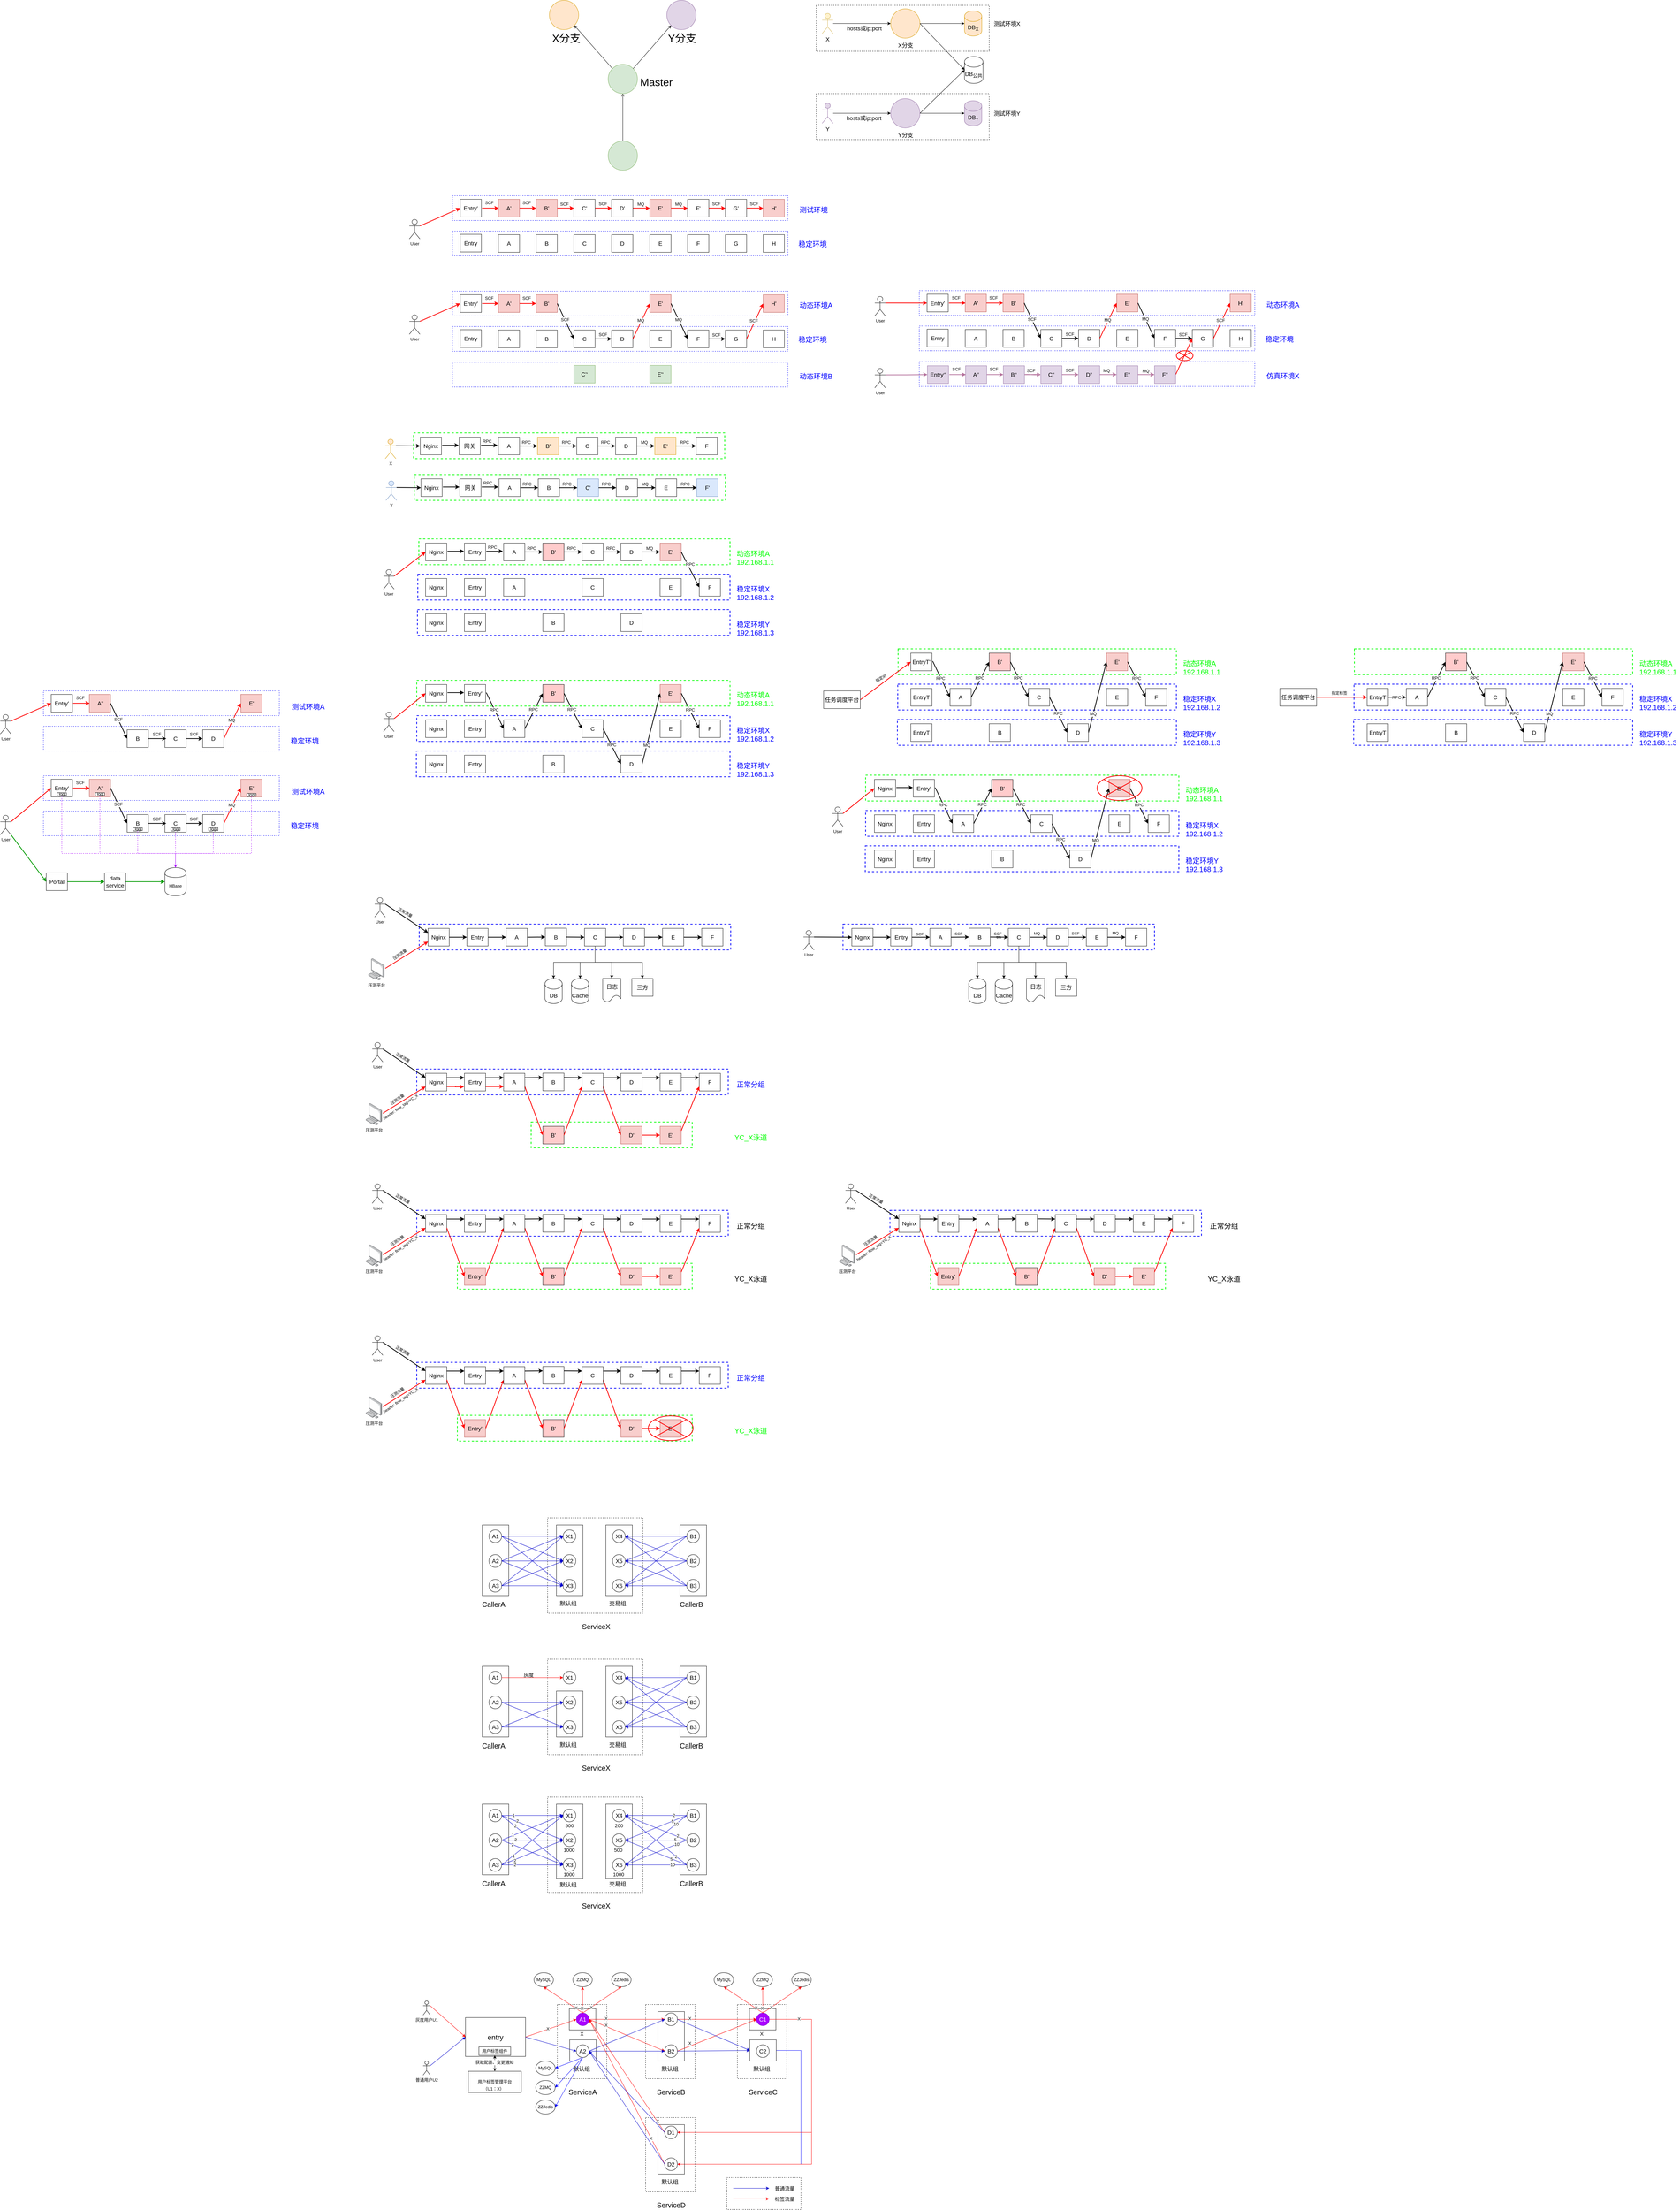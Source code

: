<mxfile version="28.0.6">
  <diagram id="69ZBSbvt9rLcG2RWasq9" name="Page-1">
    <mxGraphModel dx="3199" dy="2346" grid="1" gridSize="10" guides="1" tooltips="1" connect="1" arrows="1" fold="1" page="0" pageScale="1" pageWidth="827" pageHeight="1169" math="0" shadow="0">
      <root>
        <mxCell id="0" />
        <mxCell id="1" parent="0" />
        <mxCell id="yVr7u5o57Kj6YiXuoRyf-74" value="" style="rounded=0;whiteSpace=wrap;html=1;dashed=1;fillColor=none;strokeColor=#0000FF;" vertex="1" parent="1">
          <mxGeometry x="1202" y="88.5" width="950" height="70" as="geometry" />
        </mxCell>
        <mxCell id="FemQ_Be7ckRpRqTx1gxj-28" value="" style="rounded=0;whiteSpace=wrap;html=1;fontSize=16;dashed=1;fillColor=none;" parent="1" vertex="1">
          <mxGeometry x="910" y="-920" width="490" height="130" as="geometry" />
        </mxCell>
        <mxCell id="FemQ_Be7ckRpRqTx1gxj-29" value="" style="rounded=0;whiteSpace=wrap;html=1;fontSize=16;dashed=1;fillColor=none;" parent="1" vertex="1">
          <mxGeometry x="910" y="-670" width="490" height="130" as="geometry" />
        </mxCell>
        <mxCell id="NZ3rb0n9lh6HmZGsMA7C-2" value="" style="rounded=0;whiteSpace=wrap;html=1;dashed=1;fillColor=none;strokeWidth=2;strokeColor=#00FF00;" parent="1" vertex="1">
          <mxGeometry x="1050" y="1258.5" width="887" height="73" as="geometry" />
        </mxCell>
        <mxCell id="BMpbifH7xYJ6WvZXKeA3-86" value="" style="rounded=0;whiteSpace=wrap;html=1;dashed=1;fillColor=none;strokeColor=#0000FF;strokeWidth=2;" parent="1" vertex="1">
          <mxGeometry x="-221" y="1090" width="887" height="73" as="geometry" />
        </mxCell>
        <mxCell id="eUdeMMIKcvTrbhibWo2s-39" value="" style="rounded=0;whiteSpace=wrap;html=1;dashed=1;fillColor=none;strokeColor=#0000FF;" parent="1" vertex="1">
          <mxGeometry x="-120" y="-11" width="950" height="70" as="geometry" />
        </mxCell>
        <mxCell id="FcNUhbHKTN_N1aKMLd48-30" value="" style="rounded=0;whiteSpace=wrap;html=1;dashed=1;fillColor=none;strokeColor=#0000FF;" parent="1" vertex="1">
          <mxGeometry x="-120" y="-281" width="950" height="70" as="geometry" />
        </mxCell>
        <mxCell id="eUdeMMIKcvTrbhibWo2s-38" value="" style="rounded=0;whiteSpace=wrap;html=1;dashed=1;fillColor=none;strokeColor=#0000FF;" parent="1" vertex="1">
          <mxGeometry x="-120" y="-111" width="950" height="70" as="geometry" />
        </mxCell>
        <mxCell id="eUdeMMIKcvTrbhibWo2s-1" value="&lt;font style=&quot;font-size: 16px&quot;&gt;A&lt;/font&gt;" style="rounded=0;whiteSpace=wrap;html=1;" parent="1" vertex="1">
          <mxGeometry x="10" y="-1" width="60" height="50" as="geometry" />
        </mxCell>
        <mxCell id="eUdeMMIKcvTrbhibWo2s-2" value="&lt;font style=&quot;font-size: 16px&quot;&gt;B&lt;/font&gt;" style="rounded=0;whiteSpace=wrap;html=1;" parent="1" vertex="1">
          <mxGeometry x="117" y="-1" width="60" height="50" as="geometry" />
        </mxCell>
        <mxCell id="eUdeMMIKcvTrbhibWo2s-22" style="edgeStyle=orthogonalEdgeStyle;rounded=0;orthogonalLoop=1;jettySize=auto;html=1;exitX=1;exitY=0.5;exitDx=0;exitDy=0;entryX=0;entryY=0.5;entryDx=0;entryDy=0;strokeWidth=2;" parent="1" source="eUdeMMIKcvTrbhibWo2s-3" target="eUdeMMIKcvTrbhibWo2s-4" edge="1">
          <mxGeometry relative="1" as="geometry" />
        </mxCell>
        <mxCell id="eUdeMMIKcvTrbhibWo2s-30" value="SCF" style="text;html=1;resizable=0;points=[];align=center;verticalAlign=middle;labelBackgroundColor=#ffffff;" parent="eUdeMMIKcvTrbhibWo2s-22" vertex="1" connectable="0">
          <mxGeometry x="-0.149" y="4" relative="1" as="geometry">
            <mxPoint x="1.5" y="-8" as="offset" />
          </mxGeometry>
        </mxCell>
        <mxCell id="eUdeMMIKcvTrbhibWo2s-3" value="&lt;span style=&quot;font-size: 16px&quot;&gt;C&lt;/span&gt;" style="rounded=0;whiteSpace=wrap;html=1;" parent="1" vertex="1">
          <mxGeometry x="224" y="-1" width="60" height="50" as="geometry" />
        </mxCell>
        <mxCell id="eUdeMMIKcvTrbhibWo2s-4" value="&lt;span style=&quot;font-size: 16px&quot;&gt;D&lt;/span&gt;" style="rounded=0;whiteSpace=wrap;html=1;" parent="1" vertex="1">
          <mxGeometry x="331" y="-1" width="60" height="50" as="geometry" />
        </mxCell>
        <mxCell id="eUdeMMIKcvTrbhibWo2s-5" value="&lt;font style=&quot;font-size: 16px&quot;&gt;E&lt;/font&gt;" style="rounded=0;whiteSpace=wrap;html=1;" parent="1" vertex="1">
          <mxGeometry x="439" y="-1" width="60" height="50" as="geometry" />
        </mxCell>
        <mxCell id="eUdeMMIKcvTrbhibWo2s-6" value="&lt;font style=&quot;font-size: 16px&quot;&gt;F&lt;/font&gt;" style="rounded=0;whiteSpace=wrap;html=1;" parent="1" vertex="1">
          <mxGeometry x="546" y="-1" width="60" height="50" as="geometry" />
        </mxCell>
        <mxCell id="eUdeMMIKcvTrbhibWo2s-7" value="&lt;font style=&quot;font-size: 16px&quot;&gt;G&lt;/font&gt;" style="rounded=0;whiteSpace=wrap;html=1;" parent="1" vertex="1">
          <mxGeometry x="653" y="-1" width="60" height="50" as="geometry" />
        </mxCell>
        <mxCell id="eUdeMMIKcvTrbhibWo2s-11" value="&lt;span style=&quot;font-size: 16px&quot;&gt;H&lt;/span&gt;" style="rounded=0;whiteSpace=wrap;html=1;" parent="1" vertex="1">
          <mxGeometry x="760" y="-1" width="60" height="50" as="geometry" />
        </mxCell>
        <mxCell id="eUdeMMIKcvTrbhibWo2s-20" style="edgeStyle=orthogonalEdgeStyle;rounded=0;orthogonalLoop=1;jettySize=auto;html=1;exitX=1;exitY=0.5;exitDx=0;exitDy=0;entryX=0;entryY=0.5;entryDx=0;entryDy=0;strokeColor=#FF0000;strokeWidth=2;" parent="1" source="eUdeMMIKcvTrbhibWo2s-12" target="eUdeMMIKcvTrbhibWo2s-13" edge="1">
          <mxGeometry relative="1" as="geometry" />
        </mxCell>
        <mxCell id="eUdeMMIKcvTrbhibWo2s-28" value="SCF" style="text;html=1;resizable=0;points=[];align=center;verticalAlign=middle;labelBackgroundColor=#ffffff;" parent="eUdeMMIKcvTrbhibWo2s-20" vertex="1" connectable="0">
          <mxGeometry x="-0.064" relative="1" as="geometry">
            <mxPoint x="-2" y="-15" as="offset" />
          </mxGeometry>
        </mxCell>
        <mxCell id="eUdeMMIKcvTrbhibWo2s-12" value="&lt;font style=&quot;font-size: 16px&quot;&gt;A&#39;&lt;/font&gt;" style="rounded=0;whiteSpace=wrap;html=1;fillColor=#f8cecc;strokeColor=#b85450;" parent="1" vertex="1">
          <mxGeometry x="10" y="-101" width="60" height="50" as="geometry" />
        </mxCell>
        <mxCell id="eUdeMMIKcvTrbhibWo2s-13" value="&lt;font style=&quot;font-size: 16px&quot;&gt;B&#39;&lt;/font&gt;" style="rounded=0;whiteSpace=wrap;html=1;fillColor=#f8cecc;strokeColor=#b85450;" parent="1" vertex="1">
          <mxGeometry x="117" y="-101" width="60" height="50" as="geometry" />
        </mxCell>
        <mxCell id="eUdeMMIKcvTrbhibWo2s-16" value="&lt;font style=&quot;font-size: 16px&quot;&gt;E&#39;&lt;/font&gt;" style="rounded=0;whiteSpace=wrap;html=1;fillColor=#f8cecc;strokeColor=#b85450;" parent="1" vertex="1">
          <mxGeometry x="439" y="-101" width="60" height="50" as="geometry" />
        </mxCell>
        <mxCell id="eUdeMMIKcvTrbhibWo2s-19" value="&lt;span style=&quot;font-size: 16px&quot;&gt;H&#39;&lt;/span&gt;" style="rounded=0;whiteSpace=wrap;html=1;fillColor=#f8cecc;strokeColor=#b85450;" parent="1" vertex="1">
          <mxGeometry x="760" y="-101" width="60" height="50" as="geometry" />
        </mxCell>
        <mxCell id="eUdeMMIKcvTrbhibWo2s-21" value="" style="endArrow=classic;html=1;exitX=1;exitY=0.5;exitDx=0;exitDy=0;entryX=0;entryY=0.5;entryDx=0;entryDy=0;strokeWidth=2;" parent="1" source="eUdeMMIKcvTrbhibWo2s-13" target="eUdeMMIKcvTrbhibWo2s-3" edge="1">
          <mxGeometry width="50" height="50" relative="1" as="geometry">
            <mxPoint x="240" y="209" as="sourcePoint" />
            <mxPoint x="220" y="19" as="targetPoint" />
          </mxGeometry>
        </mxCell>
        <mxCell id="eUdeMMIKcvTrbhibWo2s-29" value="SCF" style="text;html=1;resizable=0;points=[];align=center;verticalAlign=middle;labelBackgroundColor=#ffffff;" parent="eUdeMMIKcvTrbhibWo2s-21" vertex="1" connectable="0">
          <mxGeometry x="-0.077" relative="1" as="geometry">
            <mxPoint as="offset" />
          </mxGeometry>
        </mxCell>
        <mxCell id="eUdeMMIKcvTrbhibWo2s-24" value="" style="endArrow=classic;html=1;strokeColor=#FF0000;strokeWidth=2;exitX=1;exitY=0.5;exitDx=0;exitDy=0;entryX=0;entryY=0.5;entryDx=0;entryDy=0;" parent="1" source="eUdeMMIKcvTrbhibWo2s-4" target="eUdeMMIKcvTrbhibWo2s-16" edge="1">
          <mxGeometry width="50" height="50" relative="1" as="geometry">
            <mxPoint x="340" y="159" as="sourcePoint" />
            <mxPoint x="390" y="109" as="targetPoint" />
          </mxGeometry>
        </mxCell>
        <mxCell id="eUdeMMIKcvTrbhibWo2s-31" value="MQ" style="text;html=1;resizable=0;points=[];align=center;verticalAlign=middle;labelBackgroundColor=#ffffff;" parent="eUdeMMIKcvTrbhibWo2s-24" vertex="1" connectable="0">
          <mxGeometry x="0.017" y="3" relative="1" as="geometry">
            <mxPoint as="offset" />
          </mxGeometry>
        </mxCell>
        <mxCell id="eUdeMMIKcvTrbhibWo2s-25" value="" style="endArrow=classic;html=1;exitX=1;exitY=0.5;exitDx=0;exitDy=0;entryX=0;entryY=0.5;entryDx=0;entryDy=0;strokeWidth=2;" parent="1" source="eUdeMMIKcvTrbhibWo2s-16" target="eUdeMMIKcvTrbhibWo2s-6" edge="1">
          <mxGeometry width="50" height="50" relative="1" as="geometry">
            <mxPoint x="187" y="-66" as="sourcePoint" />
            <mxPoint x="234" y="34" as="targetPoint" />
          </mxGeometry>
        </mxCell>
        <mxCell id="eUdeMMIKcvTrbhibWo2s-32" value="MQ" style="text;html=1;resizable=0;points=[];align=center;verticalAlign=middle;labelBackgroundColor=#ffffff;" parent="eUdeMMIKcvTrbhibWo2s-25" vertex="1" connectable="0">
          <mxGeometry x="-0.092" y="-1" relative="1" as="geometry">
            <mxPoint as="offset" />
          </mxGeometry>
        </mxCell>
        <mxCell id="eUdeMMIKcvTrbhibWo2s-26" style="edgeStyle=orthogonalEdgeStyle;rounded=0;orthogonalLoop=1;jettySize=auto;html=1;exitX=1;exitY=0.5;exitDx=0;exitDy=0;entryX=0;entryY=0.5;entryDx=0;entryDy=0;strokeWidth=2;" parent="1" source="eUdeMMIKcvTrbhibWo2s-6" target="eUdeMMIKcvTrbhibWo2s-7" edge="1">
          <mxGeometry relative="1" as="geometry">
            <mxPoint x="294" y="34" as="sourcePoint" />
            <mxPoint x="341" y="34" as="targetPoint" />
          </mxGeometry>
        </mxCell>
        <mxCell id="eUdeMMIKcvTrbhibWo2s-27" value="" style="endArrow=classic;html=1;strokeColor=#FF0000;strokeWidth=2;exitX=1;exitY=0.5;exitDx=0;exitDy=0;entryX=0;entryY=0.5;entryDx=0;entryDy=0;" parent="1" source="eUdeMMIKcvTrbhibWo2s-7" target="eUdeMMIKcvTrbhibWo2s-19" edge="1">
          <mxGeometry width="50" height="50" relative="1" as="geometry">
            <mxPoint x="401" y="34" as="sourcePoint" />
            <mxPoint x="449" y="-66" as="targetPoint" />
          </mxGeometry>
        </mxCell>
        <mxCell id="eUdeMMIKcvTrbhibWo2s-35" value="SCF" style="text;html=1;resizable=0;points=[];align=center;verticalAlign=middle;labelBackgroundColor=#ffffff;" parent="eUdeMMIKcvTrbhibWo2s-27" vertex="1" connectable="0">
          <mxGeometry x="-0.011" y="4" relative="1" as="geometry">
            <mxPoint as="offset" />
          </mxGeometry>
        </mxCell>
        <mxCell id="eUdeMMIKcvTrbhibWo2s-34" value="SCF" style="text;html=1;resizable=0;points=[];align=center;verticalAlign=middle;labelBackgroundColor=#ffffff;" parent="1" vertex="1" connectable="0">
          <mxGeometry x="625" y="21" as="geometry">
            <mxPoint x="1.5" y="-8" as="offset" />
          </mxGeometry>
        </mxCell>
        <mxCell id="eUdeMMIKcvTrbhibWo2s-36" value="&lt;font style=&quot;font-size: 20px;&quot; color=&quot;#0000ff&quot;&gt;动态环境A&lt;/font&gt;" style="text;html=1;resizable=0;points=[];autosize=1;align=left;verticalAlign=top;spacingTop=-4;" parent="1" vertex="1">
          <mxGeometry x="861" y="-86" width="120" height="30" as="geometry" />
        </mxCell>
        <mxCell id="eUdeMMIKcvTrbhibWo2s-37" value="&lt;font style=&quot;font-size: 20px&quot; color=&quot;#0000ff&quot;&gt;稳定环境&lt;/font&gt;" style="text;html=1;resizable=0;points=[];autosize=1;align=left;verticalAlign=top;spacingTop=-4;" parent="1" vertex="1">
          <mxGeometry x="858" y="11" width="100" height="20" as="geometry" />
        </mxCell>
        <mxCell id="eUdeMMIKcvTrbhibWo2s-43" value="User" style="shape=umlActor;verticalLabelPosition=bottom;labelBackgroundColor=#ffffff;verticalAlign=top;html=1;outlineConnect=0;fillColor=none;" parent="1" vertex="1">
          <mxGeometry x="-242" y="-44" width="30" height="55" as="geometry" />
        </mxCell>
        <mxCell id="eUdeMMIKcvTrbhibWo2s-47" style="edgeStyle=orthogonalEdgeStyle;rounded=0;orthogonalLoop=1;jettySize=auto;html=1;exitX=1;exitY=0.5;exitDx=0;exitDy=0;entryX=0;entryY=0.5;entryDx=0;entryDy=0;strokeColor=#FF0000;strokeWidth=2;" parent="1" edge="1">
          <mxGeometry relative="1" as="geometry">
            <mxPoint x="-36" y="-76" as="sourcePoint" />
            <mxPoint x="11" y="-76" as="targetPoint" />
          </mxGeometry>
        </mxCell>
        <mxCell id="eUdeMMIKcvTrbhibWo2s-48" value="SCF" style="text;html=1;resizable=0;points=[];align=center;verticalAlign=middle;labelBackgroundColor=#ffffff;" parent="eUdeMMIKcvTrbhibWo2s-47" vertex="1" connectable="0">
          <mxGeometry x="-0.064" relative="1" as="geometry">
            <mxPoint x="-2" y="-15" as="offset" />
          </mxGeometry>
        </mxCell>
        <mxCell id="eUdeMMIKcvTrbhibWo2s-49" value="&lt;font style=&quot;font-size: 16px&quot;&gt;Entry&#39;&lt;/font&gt;" style="rounded=0;whiteSpace=wrap;html=1;" parent="1" vertex="1">
          <mxGeometry x="-98" y="-101" width="60" height="50" as="geometry" />
        </mxCell>
        <mxCell id="eUdeMMIKcvTrbhibWo2s-52" value="&lt;font style=&quot;font-size: 16px&quot;&gt;Entry&lt;/font&gt;" style="rounded=0;whiteSpace=wrap;html=1;" parent="1" vertex="1">
          <mxGeometry x="-98" y="-2" width="60" height="50" as="geometry" />
        </mxCell>
        <mxCell id="eUdeMMIKcvTrbhibWo2s-53" value="" style="endArrow=classic;html=1;strokeColor=#FF0000;strokeWidth=2;entryX=0;entryY=0.5;entryDx=0;entryDy=0;exitX=1;exitY=0.333;exitDx=0;exitDy=0;exitPerimeter=0;" parent="1" source="eUdeMMIKcvTrbhibWo2s-43" target="eUdeMMIKcvTrbhibWo2s-49" edge="1">
          <mxGeometry width="50" height="50" relative="1" as="geometry">
            <mxPoint x="-170" y="-71" as="sourcePoint" />
            <mxPoint x="-250" y="149" as="targetPoint" />
          </mxGeometry>
        </mxCell>
        <mxCell id="FcNUhbHKTN_N1aKMLd48-1" value="" style="rounded=0;whiteSpace=wrap;html=1;dashed=1;fillColor=none;strokeColor=#0000FF;" parent="1" vertex="1">
          <mxGeometry x="-120" y="-381" width="950" height="70" as="geometry" />
        </mxCell>
        <mxCell id="FcNUhbHKTN_N1aKMLd48-2" value="&lt;font style=&quot;font-size: 16px&quot;&gt;A&lt;/font&gt;" style="rounded=0;whiteSpace=wrap;html=1;" parent="1" vertex="1">
          <mxGeometry x="10" y="-271" width="60" height="50" as="geometry" />
        </mxCell>
        <mxCell id="FcNUhbHKTN_N1aKMLd48-3" value="&lt;font style=&quot;font-size: 16px&quot;&gt;B&lt;/font&gt;" style="rounded=0;whiteSpace=wrap;html=1;" parent="1" vertex="1">
          <mxGeometry x="117" y="-271" width="60" height="50" as="geometry" />
        </mxCell>
        <mxCell id="FcNUhbHKTN_N1aKMLd48-6" value="&lt;span style=&quot;font-size: 16px&quot;&gt;C&lt;/span&gt;" style="rounded=0;whiteSpace=wrap;html=1;" parent="1" vertex="1">
          <mxGeometry x="224" y="-271" width="60" height="50" as="geometry" />
        </mxCell>
        <mxCell id="FcNUhbHKTN_N1aKMLd48-7" value="&lt;span style=&quot;font-size: 16px&quot;&gt;D&lt;/span&gt;" style="rounded=0;whiteSpace=wrap;html=1;" parent="1" vertex="1">
          <mxGeometry x="331" y="-271" width="60" height="50" as="geometry" />
        </mxCell>
        <mxCell id="FcNUhbHKTN_N1aKMLd48-8" value="&lt;font style=&quot;font-size: 16px&quot;&gt;E&lt;/font&gt;" style="rounded=0;whiteSpace=wrap;html=1;" parent="1" vertex="1">
          <mxGeometry x="439" y="-271" width="60" height="50" as="geometry" />
        </mxCell>
        <mxCell id="FcNUhbHKTN_N1aKMLd48-9" value="&lt;font style=&quot;font-size: 16px&quot;&gt;F&lt;/font&gt;" style="rounded=0;whiteSpace=wrap;html=1;" parent="1" vertex="1">
          <mxGeometry x="546" y="-271" width="60" height="50" as="geometry" />
        </mxCell>
        <mxCell id="FcNUhbHKTN_N1aKMLd48-10" value="&lt;font style=&quot;font-size: 16px&quot;&gt;G&lt;/font&gt;" style="rounded=0;whiteSpace=wrap;html=1;" parent="1" vertex="1">
          <mxGeometry x="653" y="-271" width="60" height="50" as="geometry" />
        </mxCell>
        <mxCell id="FcNUhbHKTN_N1aKMLd48-11" value="&lt;span style=&quot;font-size: 16px&quot;&gt;H&lt;/span&gt;" style="rounded=0;whiteSpace=wrap;html=1;" parent="1" vertex="1">
          <mxGeometry x="760" y="-271" width="60" height="50" as="geometry" />
        </mxCell>
        <mxCell id="FcNUhbHKTN_N1aKMLd48-12" style="edgeStyle=orthogonalEdgeStyle;rounded=0;orthogonalLoop=1;jettySize=auto;html=1;exitX=1;exitY=0.5;exitDx=0;exitDy=0;entryX=0;entryY=0.5;entryDx=0;entryDy=0;strokeColor=#FF0000;strokeWidth=2;" parent="1" source="FcNUhbHKTN_N1aKMLd48-14" target="FcNUhbHKTN_N1aKMLd48-15" edge="1">
          <mxGeometry relative="1" as="geometry" />
        </mxCell>
        <mxCell id="FcNUhbHKTN_N1aKMLd48-13" value="SCF" style="text;html=1;resizable=0;points=[];align=center;verticalAlign=middle;labelBackgroundColor=#ffffff;" parent="FcNUhbHKTN_N1aKMLd48-12" vertex="1" connectable="0">
          <mxGeometry x="-0.064" relative="1" as="geometry">
            <mxPoint x="-2" y="-15" as="offset" />
          </mxGeometry>
        </mxCell>
        <mxCell id="FcNUhbHKTN_N1aKMLd48-14" value="&lt;font style=&quot;font-size: 16px&quot;&gt;A&#39;&lt;/font&gt;" style="rounded=0;whiteSpace=wrap;html=1;fillColor=#f8cecc;strokeColor=#b85450;" parent="1" vertex="1">
          <mxGeometry x="10" y="-371" width="60" height="50" as="geometry" />
        </mxCell>
        <mxCell id="FcNUhbHKTN_N1aKMLd48-15" value="&lt;font style=&quot;font-size: 16px&quot;&gt;B&#39;&lt;/font&gt;" style="rounded=0;whiteSpace=wrap;html=1;fillColor=#f8cecc;strokeColor=#b85450;" parent="1" vertex="1">
          <mxGeometry x="117" y="-371" width="60" height="50" as="geometry" />
        </mxCell>
        <mxCell id="FcNUhbHKTN_N1aKMLd48-16" value="&lt;font style=&quot;font-size: 16px&quot;&gt;E&#39;&lt;/font&gt;" style="rounded=0;whiteSpace=wrap;html=1;fillColor=#f8cecc;strokeColor=#b85450;" parent="1" vertex="1">
          <mxGeometry x="439" y="-371" width="60" height="50" as="geometry" />
        </mxCell>
        <mxCell id="FcNUhbHKTN_N1aKMLd48-17" value="&lt;span style=&quot;font-size: 16px&quot;&gt;H&#39;&lt;/span&gt;" style="rounded=0;whiteSpace=wrap;html=1;fillColor=#f8cecc;strokeColor=#b85450;" parent="1" vertex="1">
          <mxGeometry x="760" y="-371" width="60" height="50" as="geometry" />
        </mxCell>
        <mxCell id="FcNUhbHKTN_N1aKMLd48-18" value="" style="endArrow=classic;html=1;exitX=1;exitY=0.5;exitDx=0;exitDy=0;entryX=0;entryY=0.5;entryDx=0;entryDy=0;strokeWidth=2;strokeColor=#FF0000;" parent="1" source="FcNUhbHKTN_N1aKMLd48-15" target="FcNUhbHKTN_N1aKMLd48-39" edge="1">
          <mxGeometry width="50" height="50" relative="1" as="geometry">
            <mxPoint x="240" y="-61" as="sourcePoint" />
            <mxPoint x="220" y="-251" as="targetPoint" />
          </mxGeometry>
        </mxCell>
        <mxCell id="FcNUhbHKTN_N1aKMLd48-19" value="SCF" style="text;html=1;resizable=0;points=[];align=center;verticalAlign=middle;labelBackgroundColor=#ffffff;" parent="FcNUhbHKTN_N1aKMLd48-18" vertex="1" connectable="0">
          <mxGeometry x="-0.077" relative="1" as="geometry">
            <mxPoint x="-2" y="-11" as="offset" />
          </mxGeometry>
        </mxCell>
        <mxCell id="FcNUhbHKTN_N1aKMLd48-20" value="" style="endArrow=classic;html=1;strokeColor=#FF0000;strokeWidth=2;exitX=1;exitY=0.5;exitDx=0;exitDy=0;entryX=0;entryY=0.5;entryDx=0;entryDy=0;" parent="1" source="FcNUhbHKTN_N1aKMLd48-40" target="FcNUhbHKTN_N1aKMLd48-16" edge="1">
          <mxGeometry width="50" height="50" relative="1" as="geometry">
            <mxPoint x="340" y="-111" as="sourcePoint" />
            <mxPoint x="390" y="-161" as="targetPoint" />
          </mxGeometry>
        </mxCell>
        <mxCell id="FcNUhbHKTN_N1aKMLd48-21" value="MQ" style="text;html=1;resizable=0;points=[];align=center;verticalAlign=middle;labelBackgroundColor=#ffffff;" parent="FcNUhbHKTN_N1aKMLd48-20" vertex="1" connectable="0">
          <mxGeometry x="0.017" y="3" relative="1" as="geometry">
            <mxPoint x="-3" y="-8" as="offset" />
          </mxGeometry>
        </mxCell>
        <mxCell id="FcNUhbHKTN_N1aKMLd48-22" value="" style="endArrow=classic;html=1;exitX=1;exitY=0.5;exitDx=0;exitDy=0;entryX=0;entryY=0.5;entryDx=0;entryDy=0;strokeWidth=2;strokeColor=#FF0000;" parent="1" source="FcNUhbHKTN_N1aKMLd48-16" target="FcNUhbHKTN_N1aKMLd48-41" edge="1">
          <mxGeometry width="50" height="50" relative="1" as="geometry">
            <mxPoint x="187" y="-336" as="sourcePoint" />
            <mxPoint x="234" y="-236" as="targetPoint" />
          </mxGeometry>
        </mxCell>
        <mxCell id="FcNUhbHKTN_N1aKMLd48-23" value="MQ" style="text;html=1;resizable=0;points=[];align=center;verticalAlign=middle;labelBackgroundColor=#ffffff;" parent="FcNUhbHKTN_N1aKMLd48-22" vertex="1" connectable="0">
          <mxGeometry x="-0.092" y="-1" relative="1" as="geometry">
            <mxPoint x="-1" y="-12" as="offset" />
          </mxGeometry>
        </mxCell>
        <mxCell id="FcNUhbHKTN_N1aKMLd48-25" value="" style="endArrow=classic;html=1;strokeColor=#FF0000;strokeWidth=2;exitX=1;exitY=0.5;exitDx=0;exitDy=0;entryX=0;entryY=0.5;entryDx=0;entryDy=0;" parent="1" source="FcNUhbHKTN_N1aKMLd48-42" target="FcNUhbHKTN_N1aKMLd48-17" edge="1">
          <mxGeometry width="50" height="50" relative="1" as="geometry">
            <mxPoint x="401" y="-236" as="sourcePoint" />
            <mxPoint x="449" y="-336" as="targetPoint" />
          </mxGeometry>
        </mxCell>
        <mxCell id="FcNUhbHKTN_N1aKMLd48-26" value="SCF" style="text;html=1;resizable=0;points=[];align=center;verticalAlign=middle;labelBackgroundColor=#ffffff;" parent="FcNUhbHKTN_N1aKMLd48-25" vertex="1" connectable="0">
          <mxGeometry x="-0.011" y="4" relative="1" as="geometry">
            <mxPoint x="-2" y="-8" as="offset" />
          </mxGeometry>
        </mxCell>
        <mxCell id="FcNUhbHKTN_N1aKMLd48-28" value="&lt;font style=&quot;font-size: 20px&quot; color=&quot;#0000ff&quot;&gt;测试环境&lt;/font&gt;" style="text;html=1;resizable=0;points=[];autosize=1;align=left;verticalAlign=top;spacingTop=-4;" parent="1" vertex="1">
          <mxGeometry x="861" y="-356" width="100" height="20" as="geometry" />
        </mxCell>
        <mxCell id="FcNUhbHKTN_N1aKMLd48-29" value="&lt;font style=&quot;font-size: 20px&quot; color=&quot;#0000ff&quot;&gt;稳定环境&lt;/font&gt;" style="text;html=1;resizable=0;points=[];autosize=1;align=left;verticalAlign=top;spacingTop=-4;" parent="1" vertex="1">
          <mxGeometry x="858" y="-259" width="100" height="20" as="geometry" />
        </mxCell>
        <mxCell id="FcNUhbHKTN_N1aKMLd48-31" value="User" style="shape=umlActor;verticalLabelPosition=bottom;labelBackgroundColor=#ffffff;verticalAlign=top;html=1;outlineConnect=0;fillColor=none;" parent="1" vertex="1">
          <mxGeometry x="-242" y="-314" width="30" height="55" as="geometry" />
        </mxCell>
        <mxCell id="FcNUhbHKTN_N1aKMLd48-32" style="edgeStyle=orthogonalEdgeStyle;rounded=0;orthogonalLoop=1;jettySize=auto;html=1;exitX=1;exitY=0.5;exitDx=0;exitDy=0;entryX=0;entryY=0.5;entryDx=0;entryDy=0;strokeColor=#FF0000;strokeWidth=2;" parent="1" edge="1">
          <mxGeometry relative="1" as="geometry">
            <mxPoint x="-36" y="-346" as="sourcePoint" />
            <mxPoint x="11" y="-346" as="targetPoint" />
          </mxGeometry>
        </mxCell>
        <mxCell id="FcNUhbHKTN_N1aKMLd48-33" value="SCF" style="text;html=1;resizable=0;points=[];align=center;verticalAlign=middle;labelBackgroundColor=#ffffff;" parent="FcNUhbHKTN_N1aKMLd48-32" vertex="1" connectable="0">
          <mxGeometry x="-0.064" relative="1" as="geometry">
            <mxPoint x="-2" y="-15" as="offset" />
          </mxGeometry>
        </mxCell>
        <mxCell id="FcNUhbHKTN_N1aKMLd48-34" value="&lt;font style=&quot;font-size: 16px&quot;&gt;Entry&#39;&lt;/font&gt;" style="rounded=0;whiteSpace=wrap;html=1;" parent="1" vertex="1">
          <mxGeometry x="-98" y="-371" width="60" height="50" as="geometry" />
        </mxCell>
        <mxCell id="FcNUhbHKTN_N1aKMLd48-35" value="&lt;font style=&quot;font-size: 16px&quot;&gt;Entry&lt;/font&gt;" style="rounded=0;whiteSpace=wrap;html=1;" parent="1" vertex="1">
          <mxGeometry x="-98" y="-272" width="60" height="50" as="geometry" />
        </mxCell>
        <mxCell id="FcNUhbHKTN_N1aKMLd48-36" value="" style="endArrow=classic;html=1;strokeColor=#FF0000;strokeWidth=2;entryX=0;entryY=0.5;entryDx=0;entryDy=0;exitX=1;exitY=0.333;exitDx=0;exitDy=0;exitPerimeter=0;" parent="1" source="FcNUhbHKTN_N1aKMLd48-31" target="FcNUhbHKTN_N1aKMLd48-34" edge="1">
          <mxGeometry width="50" height="50" relative="1" as="geometry">
            <mxPoint x="-170" y="-341" as="sourcePoint" />
            <mxPoint x="-250" y="-121" as="targetPoint" />
          </mxGeometry>
        </mxCell>
        <mxCell id="FcNUhbHKTN_N1aKMLd48-37" style="edgeStyle=orthogonalEdgeStyle;rounded=0;orthogonalLoop=1;jettySize=auto;html=1;exitX=1;exitY=0.5;exitDx=0;exitDy=0;entryX=0;entryY=0.5;entryDx=0;entryDy=0;strokeWidth=2;strokeColor=#FF0000;" parent="1" source="FcNUhbHKTN_N1aKMLd48-39" target="FcNUhbHKTN_N1aKMLd48-40" edge="1">
          <mxGeometry relative="1" as="geometry" />
        </mxCell>
        <mxCell id="FcNUhbHKTN_N1aKMLd48-38" value="SCF" style="text;html=1;resizable=0;points=[];align=center;verticalAlign=middle;labelBackgroundColor=#ffffff;" parent="FcNUhbHKTN_N1aKMLd48-37" vertex="1" connectable="0">
          <mxGeometry x="-0.149" y="4" relative="1" as="geometry">
            <mxPoint x="1.5" y="-8" as="offset" />
          </mxGeometry>
        </mxCell>
        <mxCell id="FcNUhbHKTN_N1aKMLd48-39" value="&lt;span style=&quot;font-size: 16px&quot;&gt;C&#39;&lt;/span&gt;" style="rounded=0;whiteSpace=wrap;html=1;" parent="1" vertex="1">
          <mxGeometry x="224" y="-371" width="60" height="50" as="geometry" />
        </mxCell>
        <mxCell id="FcNUhbHKTN_N1aKMLd48-40" value="&lt;span style=&quot;font-size: 16px&quot;&gt;D&#39;&lt;/span&gt;" style="rounded=0;whiteSpace=wrap;html=1;" parent="1" vertex="1">
          <mxGeometry x="331" y="-371" width="60" height="50" as="geometry" />
        </mxCell>
        <mxCell id="FcNUhbHKTN_N1aKMLd48-41" value="&lt;font style=&quot;font-size: 16px&quot;&gt;F&#39;&lt;/font&gt;" style="rounded=0;whiteSpace=wrap;html=1;" parent="1" vertex="1">
          <mxGeometry x="546" y="-371" width="60" height="50" as="geometry" />
        </mxCell>
        <mxCell id="FcNUhbHKTN_N1aKMLd48-42" value="&lt;font style=&quot;font-size: 16px&quot;&gt;G&#39;&lt;/font&gt;" style="rounded=0;whiteSpace=wrap;html=1;" parent="1" vertex="1">
          <mxGeometry x="653" y="-371" width="60" height="50" as="geometry" />
        </mxCell>
        <mxCell id="FcNUhbHKTN_N1aKMLd48-43" style="edgeStyle=orthogonalEdgeStyle;rounded=0;orthogonalLoop=1;jettySize=auto;html=1;exitX=1;exitY=0.5;exitDx=0;exitDy=0;entryX=0;entryY=0.5;entryDx=0;entryDy=0;strokeWidth=2;strokeColor=#FF0000;" parent="1" source="FcNUhbHKTN_N1aKMLd48-41" target="FcNUhbHKTN_N1aKMLd48-42" edge="1">
          <mxGeometry relative="1" as="geometry">
            <mxPoint x="294" y="-336" as="sourcePoint" />
            <mxPoint x="341" y="-336" as="targetPoint" />
          </mxGeometry>
        </mxCell>
        <mxCell id="FcNUhbHKTN_N1aKMLd48-44" value="SCF" style="text;html=1;resizable=0;points=[];align=center;verticalAlign=middle;labelBackgroundColor=#ffffff;direction=south;" parent="1" vertex="1" connectable="0">
          <mxGeometry x="625" y="-350" as="geometry">
            <mxPoint x="1.5" y="-8" as="offset" />
          </mxGeometry>
        </mxCell>
        <mxCell id="qF5JLNCXISUexSi5jr3T-1" value="" style="rounded=0;whiteSpace=wrap;html=1;dashed=1;fillColor=none;strokeColor=#0000FF;" parent="1" vertex="1">
          <mxGeometry x="-120" y="90" width="950" height="70" as="geometry" />
        </mxCell>
        <mxCell id="qF5JLNCXISUexSi5jr3T-12" value="&lt;font style=&quot;font-size: 20px;&quot; color=&quot;#0000ff&quot;&gt;动态环境B&lt;/font&gt;" style="text;html=1;resizable=0;points=[];autosize=1;align=left;verticalAlign=top;spacingTop=-4;" parent="1" vertex="1">
          <mxGeometry x="861" y="115" width="120" height="30" as="geometry" />
        </mxCell>
        <mxCell id="qF5JLNCXISUexSi5jr3T-16" value="&lt;span style=&quot;font-size: 16px&quot;&gt;C’‘&lt;/span&gt;" style="rounded=0;whiteSpace=wrap;html=1;fillColor=#d5e8d4;strokeColor=#82b366;" parent="1" vertex="1">
          <mxGeometry x="224" y="99" width="60" height="50" as="geometry" />
        </mxCell>
        <mxCell id="qF5JLNCXISUexSi5jr3T-17" value="&lt;font style=&quot;font-size: 16px&quot;&gt;E&#39;‘&lt;/font&gt;" style="rounded=0;whiteSpace=wrap;html=1;fillColor=#d5e8d4;strokeColor=#82b366;" parent="1" vertex="1">
          <mxGeometry x="439" y="99" width="60" height="50" as="geometry" />
        </mxCell>
        <mxCell id="vhlOqCmI8paEedQ4tr9N-1" value="" style="rounded=0;whiteSpace=wrap;html=1;dashed=1;fillColor=none;strokeColor=#0000FF;" parent="1" vertex="1">
          <mxGeometry x="-1278" y="1120" width="668" height="70" as="geometry" />
        </mxCell>
        <mxCell id="vhlOqCmI8paEedQ4tr9N-2" value="" style="rounded=0;whiteSpace=wrap;html=1;dashed=1;fillColor=none;strokeColor=#0000FF;" parent="1" vertex="1">
          <mxGeometry x="-1278" y="1020" width="668" height="70" as="geometry" />
        </mxCell>
        <mxCell id="vhlOqCmI8paEedQ4tr9N-4" value="&lt;font style=&quot;font-size: 16px&quot;&gt;B&lt;/font&gt;" style="rounded=0;whiteSpace=wrap;html=1;" parent="1" vertex="1">
          <mxGeometry x="-1041" y="1130" width="60" height="50" as="geometry" />
        </mxCell>
        <mxCell id="vhlOqCmI8paEedQ4tr9N-5" style="edgeStyle=orthogonalEdgeStyle;rounded=0;orthogonalLoop=1;jettySize=auto;html=1;exitX=1;exitY=0.5;exitDx=0;exitDy=0;entryX=0;entryY=0.5;entryDx=0;entryDy=0;strokeWidth=2;" parent="1" source="vhlOqCmI8paEedQ4tr9N-7" target="vhlOqCmI8paEedQ4tr9N-8" edge="1">
          <mxGeometry relative="1" as="geometry" />
        </mxCell>
        <mxCell id="vhlOqCmI8paEedQ4tr9N-6" value="SCF" style="text;html=1;resizable=0;points=[];align=center;verticalAlign=middle;labelBackgroundColor=#ffffff;" parent="vhlOqCmI8paEedQ4tr9N-5" vertex="1" connectable="0">
          <mxGeometry x="-0.149" y="4" relative="1" as="geometry">
            <mxPoint x="1.5" y="-8" as="offset" />
          </mxGeometry>
        </mxCell>
        <mxCell id="vhlOqCmI8paEedQ4tr9N-7" value="&lt;span style=&quot;font-size: 16px&quot;&gt;C&lt;/span&gt;" style="rounded=0;whiteSpace=wrap;html=1;" parent="1" vertex="1">
          <mxGeometry x="-934" y="1130" width="60" height="50" as="geometry" />
        </mxCell>
        <mxCell id="vhlOqCmI8paEedQ4tr9N-8" value="&lt;span style=&quot;font-size: 16px&quot;&gt;D&lt;/span&gt;" style="rounded=0;whiteSpace=wrap;html=1;" parent="1" vertex="1">
          <mxGeometry x="-827" y="1130" width="60" height="50" as="geometry" />
        </mxCell>
        <mxCell id="vhlOqCmI8paEedQ4tr9N-15" value="&lt;font style=&quot;font-size: 16px&quot;&gt;A&#39;&lt;/font&gt;" style="rounded=0;whiteSpace=wrap;html=1;fillColor=#f8cecc;strokeColor=#b85450;" parent="1" vertex="1">
          <mxGeometry x="-1148" y="1030" width="60" height="50" as="geometry" />
        </mxCell>
        <mxCell id="vhlOqCmI8paEedQ4tr9N-17" value="&lt;font style=&quot;font-size: 16px&quot;&gt;E&#39;&lt;/font&gt;" style="rounded=0;whiteSpace=wrap;html=1;fillColor=#f8cecc;strokeColor=#b85450;" parent="1" vertex="1">
          <mxGeometry x="-719" y="1030" width="60" height="50" as="geometry" />
        </mxCell>
        <mxCell id="vhlOqCmI8paEedQ4tr9N-19" value="" style="endArrow=classic;html=1;exitX=1;exitY=0.5;exitDx=0;exitDy=0;entryX=0;entryY=0.5;entryDx=0;entryDy=0;strokeWidth=2;" parent="1" source="vhlOqCmI8paEedQ4tr9N-15" target="vhlOqCmI8paEedQ4tr9N-4" edge="1">
          <mxGeometry width="50" height="50" relative="1" as="geometry">
            <mxPoint x="-981" y="1055" as="sourcePoint" />
            <mxPoint x="-938" y="1150" as="targetPoint" />
          </mxGeometry>
        </mxCell>
        <mxCell id="vhlOqCmI8paEedQ4tr9N-20" value="SCF" style="text;html=1;resizable=0;points=[];align=center;verticalAlign=middle;labelBackgroundColor=#ffffff;" parent="vhlOqCmI8paEedQ4tr9N-19" vertex="1" connectable="0">
          <mxGeometry x="-0.077" relative="1" as="geometry">
            <mxPoint as="offset" />
          </mxGeometry>
        </mxCell>
        <mxCell id="vhlOqCmI8paEedQ4tr9N-21" value="" style="endArrow=classic;html=1;strokeColor=#FF0000;strokeWidth=2;exitX=1;exitY=0.5;exitDx=0;exitDy=0;entryX=0;entryY=0.5;entryDx=0;entryDy=0;" parent="1" source="vhlOqCmI8paEedQ4tr9N-8" target="vhlOqCmI8paEedQ4tr9N-17" edge="1">
          <mxGeometry width="50" height="50" relative="1" as="geometry">
            <mxPoint x="-818" y="1290" as="sourcePoint" />
            <mxPoint x="-768" y="1240" as="targetPoint" />
          </mxGeometry>
        </mxCell>
        <mxCell id="vhlOqCmI8paEedQ4tr9N-22" value="MQ" style="text;html=1;resizable=0;points=[];align=center;verticalAlign=middle;labelBackgroundColor=#ffffff;" parent="vhlOqCmI8paEedQ4tr9N-21" vertex="1" connectable="0">
          <mxGeometry x="0.017" y="3" relative="1" as="geometry">
            <mxPoint as="offset" />
          </mxGeometry>
        </mxCell>
        <mxCell id="vhlOqCmI8paEedQ4tr9N-29" value="&lt;font style=&quot;font-size: 20px&quot; color=&quot;#0000ff&quot;&gt;测试环境A&lt;/font&gt;" style="text;html=1;resizable=0;points=[];autosize=1;align=left;verticalAlign=top;spacingTop=-4;" parent="1" vertex="1">
          <mxGeometry x="-577" y="1050" width="110" height="20" as="geometry" />
        </mxCell>
        <mxCell id="vhlOqCmI8paEedQ4tr9N-30" value="&lt;font style=&quot;font-size: 20px&quot; color=&quot;#0000ff&quot;&gt;稳定环境&lt;/font&gt;" style="text;html=1;resizable=0;points=[];autosize=1;align=left;verticalAlign=top;spacingTop=-4;" parent="1" vertex="1">
          <mxGeometry x="-580" y="1147" width="100" height="20" as="geometry" />
        </mxCell>
        <mxCell id="vhlOqCmI8paEedQ4tr9N-31" value="User" style="shape=umlActor;verticalLabelPosition=bottom;labelBackgroundColor=#ffffff;verticalAlign=top;html=1;outlineConnect=0;fillColor=none;" parent="1" vertex="1">
          <mxGeometry x="-1400" y="1087" width="30" height="55" as="geometry" />
        </mxCell>
        <mxCell id="vhlOqCmI8paEedQ4tr9N-32" style="edgeStyle=orthogonalEdgeStyle;rounded=0;orthogonalLoop=1;jettySize=auto;html=1;exitX=1;exitY=0.5;exitDx=0;exitDy=0;entryX=0;entryY=0.5;entryDx=0;entryDy=0;strokeColor=#FF0000;strokeWidth=2;" parent="1" edge="1">
          <mxGeometry relative="1" as="geometry">
            <mxPoint x="-1194" y="1055" as="sourcePoint" />
            <mxPoint x="-1147" y="1055" as="targetPoint" />
          </mxGeometry>
        </mxCell>
        <mxCell id="vhlOqCmI8paEedQ4tr9N-33" value="SCF" style="text;html=1;resizable=0;points=[];align=center;verticalAlign=middle;labelBackgroundColor=#ffffff;" parent="vhlOqCmI8paEedQ4tr9N-32" vertex="1" connectable="0">
          <mxGeometry x="-0.064" relative="1" as="geometry">
            <mxPoint x="-2" y="-15" as="offset" />
          </mxGeometry>
        </mxCell>
        <mxCell id="vhlOqCmI8paEedQ4tr9N-34" value="&lt;font style=&quot;font-size: 16px&quot;&gt;Entry&#39;&lt;/font&gt;" style="rounded=0;whiteSpace=wrap;html=1;" parent="1" vertex="1">
          <mxGeometry x="-1256" y="1030" width="60" height="50" as="geometry" />
        </mxCell>
        <mxCell id="vhlOqCmI8paEedQ4tr9N-36" value="" style="endArrow=classic;html=1;strokeColor=#FF0000;strokeWidth=2;entryX=0;entryY=0.5;entryDx=0;entryDy=0;exitX=1;exitY=0.333;exitDx=0;exitDy=0;exitPerimeter=0;" parent="1" source="vhlOqCmI8paEedQ4tr9N-31" target="vhlOqCmI8paEedQ4tr9N-34" edge="1">
          <mxGeometry width="50" height="50" relative="1" as="geometry">
            <mxPoint x="-1328" y="1060" as="sourcePoint" />
            <mxPoint x="-1408" y="1280" as="targetPoint" />
          </mxGeometry>
        </mxCell>
        <mxCell id="vhlOqCmI8paEedQ4tr9N-42" style="edgeStyle=orthogonalEdgeStyle;rounded=0;orthogonalLoop=1;jettySize=auto;html=1;exitX=1;exitY=0.5;exitDx=0;exitDy=0;strokeWidth=2;" parent="1" source="vhlOqCmI8paEedQ4tr9N-4" edge="1">
          <mxGeometry relative="1" as="geometry">
            <mxPoint x="-864" y="1165" as="sourcePoint" />
            <mxPoint x="-930" y="1155" as="targetPoint" />
          </mxGeometry>
        </mxCell>
        <mxCell id="vhlOqCmI8paEedQ4tr9N-43" value="SCF" style="text;html=1;resizable=0;points=[];align=center;verticalAlign=middle;labelBackgroundColor=#ffffff;" parent="vhlOqCmI8paEedQ4tr9N-42" vertex="1" connectable="0">
          <mxGeometry x="-0.149" y="4" relative="1" as="geometry">
            <mxPoint x="1.5" y="-8" as="offset" />
          </mxGeometry>
        </mxCell>
        <mxCell id="vhlOqCmI8paEedQ4tr9N-44" value="" style="rounded=0;whiteSpace=wrap;html=1;dashed=1;fillColor=none;strokeColor=#0000FF;" parent="1" vertex="1">
          <mxGeometry x="-1278" y="1360" width="668" height="70" as="geometry" />
        </mxCell>
        <mxCell id="vhlOqCmI8paEedQ4tr9N-45" value="" style="rounded=0;whiteSpace=wrap;html=1;dashed=1;fillColor=none;strokeColor=#0000FF;" parent="1" vertex="1">
          <mxGeometry x="-1278" y="1260" width="668" height="70" as="geometry" />
        </mxCell>
        <mxCell id="vhlOqCmI8paEedQ4tr9N-46" value="&lt;font style=&quot;font-size: 16px&quot;&gt;B&lt;/font&gt;" style="rounded=0;whiteSpace=wrap;html=1;" parent="1" vertex="1">
          <mxGeometry x="-1041" y="1370" width="60" height="50" as="geometry" />
        </mxCell>
        <mxCell id="vhlOqCmI8paEedQ4tr9N-47" style="edgeStyle=orthogonalEdgeStyle;rounded=0;orthogonalLoop=1;jettySize=auto;html=1;exitX=1;exitY=0.5;exitDx=0;exitDy=0;entryX=0;entryY=0.5;entryDx=0;entryDy=0;strokeWidth=2;" parent="1" source="vhlOqCmI8paEedQ4tr9N-49" target="vhlOqCmI8paEedQ4tr9N-50" edge="1">
          <mxGeometry relative="1" as="geometry" />
        </mxCell>
        <mxCell id="vhlOqCmI8paEedQ4tr9N-48" value="SCF" style="text;html=1;resizable=0;points=[];align=center;verticalAlign=middle;labelBackgroundColor=#ffffff;" parent="vhlOqCmI8paEedQ4tr9N-47" vertex="1" connectable="0">
          <mxGeometry x="-0.149" y="4" relative="1" as="geometry">
            <mxPoint x="1.5" y="-8" as="offset" />
          </mxGeometry>
        </mxCell>
        <mxCell id="vhlOqCmI8paEedQ4tr9N-80" style="edgeStyle=orthogonalEdgeStyle;rounded=0;orthogonalLoop=1;jettySize=auto;html=1;entryX=0.5;entryY=0;entryDx=0;entryDy=0;dashed=1;strokeColor=#AA00FF;" parent="1" source="vhlOqCmI8paEedQ4tr9N-49" target="vhlOqCmI8paEedQ4tr9N-75" edge="1">
          <mxGeometry relative="1" as="geometry" />
        </mxCell>
        <mxCell id="vhlOqCmI8paEedQ4tr9N-49" value="&lt;span style=&quot;font-size: 16px&quot;&gt;C&lt;/span&gt;" style="rounded=0;whiteSpace=wrap;html=1;" parent="1" vertex="1">
          <mxGeometry x="-934" y="1370" width="60" height="50" as="geometry" />
        </mxCell>
        <mxCell id="vhlOqCmI8paEedQ4tr9N-81" style="edgeStyle=orthogonalEdgeStyle;rounded=0;orthogonalLoop=1;jettySize=auto;html=1;entryX=0.5;entryY=0;entryDx=0;entryDy=0;dashed=1;strokeColor=#AA00FF;" parent="1" source="vhlOqCmI8paEedQ4tr9N-50" target="vhlOqCmI8paEedQ4tr9N-75" edge="1">
          <mxGeometry relative="1" as="geometry">
            <Array as="points">
              <mxPoint x="-797" y="1480" />
              <mxPoint x="-904" y="1480" />
            </Array>
          </mxGeometry>
        </mxCell>
        <mxCell id="vhlOqCmI8paEedQ4tr9N-50" value="&lt;span style=&quot;font-size: 16px&quot;&gt;D&lt;/span&gt;" style="rounded=0;whiteSpace=wrap;html=1;" parent="1" vertex="1">
          <mxGeometry x="-827" y="1370" width="60" height="50" as="geometry" />
        </mxCell>
        <mxCell id="vhlOqCmI8paEedQ4tr9N-51" value="&lt;font style=&quot;font-size: 16px&quot;&gt;A&#39;&lt;/font&gt;" style="rounded=0;whiteSpace=wrap;html=1;fillColor=#f8cecc;strokeColor=#b85450;" parent="1" vertex="1">
          <mxGeometry x="-1148" y="1270" width="60" height="50" as="geometry" />
        </mxCell>
        <mxCell id="vhlOqCmI8paEedQ4tr9N-52" value="&lt;font style=&quot;font-size: 16px&quot;&gt;E&#39;&lt;/font&gt;" style="rounded=0;whiteSpace=wrap;html=1;fillColor=#f8cecc;strokeColor=#b85450;" parent="1" vertex="1">
          <mxGeometry x="-719" y="1270" width="60" height="50" as="geometry" />
        </mxCell>
        <mxCell id="vhlOqCmI8paEedQ4tr9N-53" value="" style="endArrow=classic;html=1;exitX=1;exitY=0.5;exitDx=0;exitDy=0;entryX=0;entryY=0.5;entryDx=0;entryDy=0;strokeWidth=2;" parent="1" source="vhlOqCmI8paEedQ4tr9N-51" target="vhlOqCmI8paEedQ4tr9N-46" edge="1">
          <mxGeometry width="50" height="50" relative="1" as="geometry">
            <mxPoint x="-981" y="1295" as="sourcePoint" />
            <mxPoint x="-938" y="1390" as="targetPoint" />
          </mxGeometry>
        </mxCell>
        <mxCell id="vhlOqCmI8paEedQ4tr9N-54" value="SCF" style="text;html=1;resizable=0;points=[];align=center;verticalAlign=middle;labelBackgroundColor=#ffffff;" parent="vhlOqCmI8paEedQ4tr9N-53" vertex="1" connectable="0">
          <mxGeometry x="-0.077" relative="1" as="geometry">
            <mxPoint as="offset" />
          </mxGeometry>
        </mxCell>
        <mxCell id="vhlOqCmI8paEedQ4tr9N-55" value="" style="endArrow=classic;html=1;strokeColor=#FF0000;strokeWidth=2;exitX=1;exitY=0.5;exitDx=0;exitDy=0;entryX=0;entryY=0.5;entryDx=0;entryDy=0;" parent="1" source="vhlOqCmI8paEedQ4tr9N-50" target="vhlOqCmI8paEedQ4tr9N-52" edge="1">
          <mxGeometry width="50" height="50" relative="1" as="geometry">
            <mxPoint x="-818" y="1530" as="sourcePoint" />
            <mxPoint x="-768" y="1480" as="targetPoint" />
          </mxGeometry>
        </mxCell>
        <mxCell id="vhlOqCmI8paEedQ4tr9N-56" value="MQ" style="text;html=1;resizable=0;points=[];align=center;verticalAlign=middle;labelBackgroundColor=#ffffff;" parent="vhlOqCmI8paEedQ4tr9N-55" vertex="1" connectable="0">
          <mxGeometry x="0.017" y="3" relative="1" as="geometry">
            <mxPoint as="offset" />
          </mxGeometry>
        </mxCell>
        <mxCell id="vhlOqCmI8paEedQ4tr9N-57" value="&lt;font style=&quot;font-size: 20px&quot; color=&quot;#0000ff&quot;&gt;测试环境A&lt;/font&gt;" style="text;html=1;resizable=0;points=[];autosize=1;align=left;verticalAlign=top;spacingTop=-4;" parent="1" vertex="1">
          <mxGeometry x="-577" y="1290" width="110" height="20" as="geometry" />
        </mxCell>
        <mxCell id="vhlOqCmI8paEedQ4tr9N-58" value="&lt;font style=&quot;font-size: 20px&quot; color=&quot;#0000ff&quot;&gt;稳定环境&lt;/font&gt;" style="text;html=1;resizable=0;points=[];autosize=1;align=left;verticalAlign=top;spacingTop=-4;" parent="1" vertex="1">
          <mxGeometry x="-580" y="1387" width="100" height="20" as="geometry" />
        </mxCell>
        <mxCell id="vhlOqCmI8paEedQ4tr9N-59" value="User" style="shape=umlActor;verticalLabelPosition=bottom;labelBackgroundColor=#ffffff;verticalAlign=top;html=1;outlineConnect=0;fillColor=none;" parent="1" vertex="1">
          <mxGeometry x="-1400" y="1372" width="30" height="55" as="geometry" />
        </mxCell>
        <mxCell id="vhlOqCmI8paEedQ4tr9N-60" style="edgeStyle=orthogonalEdgeStyle;rounded=0;orthogonalLoop=1;jettySize=auto;html=1;exitX=1;exitY=0.5;exitDx=0;exitDy=0;entryX=0;entryY=0.5;entryDx=0;entryDy=0;strokeColor=#FF0000;strokeWidth=2;" parent="1" edge="1">
          <mxGeometry relative="1" as="geometry">
            <mxPoint x="-1194" y="1295" as="sourcePoint" />
            <mxPoint x="-1147" y="1295" as="targetPoint" />
          </mxGeometry>
        </mxCell>
        <mxCell id="vhlOqCmI8paEedQ4tr9N-61" value="SCF" style="text;html=1;resizable=0;points=[];align=center;verticalAlign=middle;labelBackgroundColor=#ffffff;" parent="vhlOqCmI8paEedQ4tr9N-60" vertex="1" connectable="0">
          <mxGeometry x="-0.064" relative="1" as="geometry">
            <mxPoint x="-2" y="-15" as="offset" />
          </mxGeometry>
        </mxCell>
        <mxCell id="vhlOqCmI8paEedQ4tr9N-62" value="&lt;font style=&quot;font-size: 16px&quot;&gt;Entry&#39;&lt;/font&gt;" style="rounded=0;whiteSpace=wrap;html=1;" parent="1" vertex="1">
          <mxGeometry x="-1256" y="1270" width="60" height="50" as="geometry" />
        </mxCell>
        <mxCell id="vhlOqCmI8paEedQ4tr9N-63" value="" style="endArrow=classic;html=1;strokeColor=#FF0000;strokeWidth=2;entryX=0;entryY=0.5;entryDx=0;entryDy=0;exitX=1;exitY=0.333;exitDx=0;exitDy=0;exitPerimeter=0;" parent="1" source="vhlOqCmI8paEedQ4tr9N-59" target="vhlOqCmI8paEedQ4tr9N-62" edge="1">
          <mxGeometry width="50" height="50" relative="1" as="geometry">
            <mxPoint x="-1328" y="1300" as="sourcePoint" />
            <mxPoint x="-1408" y="1520" as="targetPoint" />
          </mxGeometry>
        </mxCell>
        <mxCell id="vhlOqCmI8paEedQ4tr9N-64" style="edgeStyle=orthogonalEdgeStyle;rounded=0;orthogonalLoop=1;jettySize=auto;html=1;exitX=1;exitY=0.5;exitDx=0;exitDy=0;strokeWidth=2;" parent="1" source="vhlOqCmI8paEedQ4tr9N-46" edge="1">
          <mxGeometry relative="1" as="geometry">
            <mxPoint x="-864" y="1405" as="sourcePoint" />
            <mxPoint x="-930" y="1395" as="targetPoint" />
          </mxGeometry>
        </mxCell>
        <mxCell id="vhlOqCmI8paEedQ4tr9N-65" value="SCF" style="text;html=1;resizable=0;points=[];align=center;verticalAlign=middle;labelBackgroundColor=#ffffff;" parent="vhlOqCmI8paEedQ4tr9N-64" vertex="1" connectable="0">
          <mxGeometry x="-0.149" y="4" relative="1" as="geometry">
            <mxPoint x="1.5" y="-8" as="offset" />
          </mxGeometry>
        </mxCell>
        <mxCell id="vhlOqCmI8paEedQ4tr9N-76" style="edgeStyle=orthogonalEdgeStyle;rounded=0;orthogonalLoop=1;jettySize=auto;html=1;entryX=0.5;entryY=0;entryDx=0;entryDy=0;dashed=1;fillColor=#d80073;strokeColor=#AA00FF;" parent="1" source="vhlOqCmI8paEedQ4tr9N-66" target="vhlOqCmI8paEedQ4tr9N-75" edge="1">
          <mxGeometry relative="1" as="geometry">
            <Array as="points">
              <mxPoint x="-1226" y="1480" />
              <mxPoint x="-904" y="1480" />
            </Array>
          </mxGeometry>
        </mxCell>
        <mxCell id="vhlOqCmI8paEedQ4tr9N-66" value="log" style="shape=document;whiteSpace=wrap;html=1;boundedLbl=1;" parent="1" vertex="1">
          <mxGeometry x="-1239" y="1308" width="26" height="10" as="geometry" />
        </mxCell>
        <mxCell id="vhlOqCmI8paEedQ4tr9N-77" style="edgeStyle=orthogonalEdgeStyle;rounded=0;orthogonalLoop=1;jettySize=auto;html=1;entryX=0.5;entryY=0;entryDx=0;entryDy=0;dashed=1;strokeColor=#AA00FF;" parent="1" source="vhlOqCmI8paEedQ4tr9N-70" target="vhlOqCmI8paEedQ4tr9N-75" edge="1">
          <mxGeometry relative="1" as="geometry">
            <Array as="points">
              <mxPoint x="-1118" y="1480" />
              <mxPoint x="-904" y="1480" />
            </Array>
          </mxGeometry>
        </mxCell>
        <mxCell id="vhlOqCmI8paEedQ4tr9N-70" value="log" style="shape=document;whiteSpace=wrap;html=1;boundedLbl=1;" parent="1" vertex="1">
          <mxGeometry x="-1131" y="1308" width="26" height="10" as="geometry" />
        </mxCell>
        <mxCell id="vhlOqCmI8paEedQ4tr9N-79" style="edgeStyle=orthogonalEdgeStyle;rounded=0;orthogonalLoop=1;jettySize=auto;html=1;entryX=0.5;entryY=0;entryDx=0;entryDy=0;dashed=1;strokeColor=#AA00FF;" parent="1" source="vhlOqCmI8paEedQ4tr9N-71" target="vhlOqCmI8paEedQ4tr9N-75" edge="1">
          <mxGeometry relative="1" as="geometry">
            <Array as="points">
              <mxPoint x="-1011" y="1480" />
              <mxPoint x="-904" y="1480" />
            </Array>
          </mxGeometry>
        </mxCell>
        <mxCell id="vhlOqCmI8paEedQ4tr9N-71" value="log" style="shape=document;whiteSpace=wrap;html=1;boundedLbl=1;" parent="1" vertex="1">
          <mxGeometry x="-1024" y="1407" width="26" height="10" as="geometry" />
        </mxCell>
        <mxCell id="vhlOqCmI8paEedQ4tr9N-72" value="log" style="shape=document;whiteSpace=wrap;html=1;boundedLbl=1;" parent="1" vertex="1">
          <mxGeometry x="-917" y="1407" width="26" height="10" as="geometry" />
        </mxCell>
        <mxCell id="vhlOqCmI8paEedQ4tr9N-73" value="log" style="shape=document;whiteSpace=wrap;html=1;boundedLbl=1;" parent="1" vertex="1">
          <mxGeometry x="-810" y="1407" width="26" height="10" as="geometry" />
        </mxCell>
        <mxCell id="vhlOqCmI8paEedQ4tr9N-82" style="edgeStyle=orthogonalEdgeStyle;rounded=0;orthogonalLoop=1;jettySize=auto;html=1;entryX=0.5;entryY=0;entryDx=0;entryDy=0;dashed=1;strokeColor=#AA00FF;" parent="1" source="vhlOqCmI8paEedQ4tr9N-74" target="vhlOqCmI8paEedQ4tr9N-75" edge="1">
          <mxGeometry relative="1" as="geometry">
            <Array as="points">
              <mxPoint x="-689" y="1480" />
              <mxPoint x="-904" y="1480" />
            </Array>
          </mxGeometry>
        </mxCell>
        <mxCell id="vhlOqCmI8paEedQ4tr9N-74" value="log" style="shape=document;whiteSpace=wrap;html=1;boundedLbl=1;" parent="1" vertex="1">
          <mxGeometry x="-702" y="1310" width="26" height="10" as="geometry" />
        </mxCell>
        <mxCell id="vhlOqCmI8paEedQ4tr9N-75" value="HBase" style="shape=cylinder;whiteSpace=wrap;html=1;boundedLbl=1;backgroundOutline=1;" parent="1" vertex="1">
          <mxGeometry x="-934" y="1520" width="60" height="80" as="geometry" />
        </mxCell>
        <mxCell id="vhlOqCmI8paEedQ4tr9N-86" style="edgeStyle=orthogonalEdgeStyle;rounded=0;orthogonalLoop=1;jettySize=auto;html=1;exitX=1;exitY=0.5;exitDx=0;exitDy=0;strokeColor=#009900;strokeWidth=2;" parent="1" source="vhlOqCmI8paEedQ4tr9N-83" target="vhlOqCmI8paEedQ4tr9N-84" edge="1">
          <mxGeometry relative="1" as="geometry" />
        </mxCell>
        <mxCell id="vhlOqCmI8paEedQ4tr9N-83" value="&lt;font style=&quot;font-size: 16px&quot;&gt;Portal&lt;/font&gt;" style="rounded=0;whiteSpace=wrap;html=1;" parent="1" vertex="1">
          <mxGeometry x="-1270" y="1535" width="60" height="50" as="geometry" />
        </mxCell>
        <mxCell id="vhlOqCmI8paEedQ4tr9N-85" style="edgeStyle=orthogonalEdgeStyle;rounded=0;orthogonalLoop=1;jettySize=auto;html=1;strokeColor=#009900;strokeWidth=2;" parent="1" source="vhlOqCmI8paEedQ4tr9N-84" target="vhlOqCmI8paEedQ4tr9N-75" edge="1">
          <mxGeometry relative="1" as="geometry" />
        </mxCell>
        <mxCell id="vhlOqCmI8paEedQ4tr9N-84" value="&lt;font style=&quot;font-size: 16px&quot;&gt;data service&lt;/font&gt;" style="rounded=0;whiteSpace=wrap;html=1;" parent="1" vertex="1">
          <mxGeometry x="-1105" y="1535" width="60" height="50" as="geometry" />
        </mxCell>
        <mxCell id="vhlOqCmI8paEedQ4tr9N-89" value="" style="endArrow=classic;html=1;strokeColor=#009900;strokeWidth=2;exitX=1;exitY=1;exitDx=0;exitDy=0;exitPerimeter=0;entryX=0;entryY=0.5;entryDx=0;entryDy=0;" parent="1" source="vhlOqCmI8paEedQ4tr9N-59" target="vhlOqCmI8paEedQ4tr9N-83" edge="1">
          <mxGeometry width="50" height="50" relative="1" as="geometry">
            <mxPoint x="-1410" y="1530" as="sourcePoint" />
            <mxPoint x="-1360" y="1480" as="targetPoint" />
          </mxGeometry>
        </mxCell>
        <mxCell id="BMpbifH7xYJ6WvZXKeA3-2" value="" style="rounded=0;whiteSpace=wrap;html=1;dashed=1;fillColor=none;strokeWidth=2;strokeColor=#00FF00;" parent="1" vertex="1">
          <mxGeometry x="-215" y="590" width="881" height="73" as="geometry" />
        </mxCell>
        <mxCell id="BMpbifH7xYJ6WvZXKeA3-3" value="&lt;font style=&quot;font-size: 16px&quot;&gt;B&#39;&lt;/font&gt;" style="rounded=0;whiteSpace=wrap;html=1;fillColor=#FFCCCC;" parent="1" vertex="1">
          <mxGeometry x="136" y="602" width="60" height="50" as="geometry" />
        </mxCell>
        <mxCell id="BMpbifH7xYJ6WvZXKeA3-6" value="&lt;span style=&quot;font-size: 16px&quot;&gt;C&lt;/span&gt;" style="rounded=0;whiteSpace=wrap;html=1;" parent="1" vertex="1">
          <mxGeometry x="247" y="602" width="60" height="50" as="geometry" />
        </mxCell>
        <mxCell id="BMpbifH7xYJ6WvZXKeA3-8" value="&lt;font style=&quot;font-size: 16px&quot;&gt;A&lt;/font&gt;" style="rounded=0;whiteSpace=wrap;html=1;fillColor=#FFFFFF;" parent="1" vertex="1">
          <mxGeometry x="25" y="602" width="60" height="50" as="geometry" />
        </mxCell>
        <mxCell id="BMpbifH7xYJ6WvZXKeA3-10" value="" style="endArrow=classic;html=1;exitX=1;exitY=0.5;exitDx=0;exitDy=0;entryX=0;entryY=0.5;entryDx=0;entryDy=0;strokeWidth=2;" parent="1" source="BMpbifH7xYJ6WvZXKeA3-8" target="BMpbifH7xYJ6WvZXKeA3-3" edge="1">
          <mxGeometry width="50" height="50" relative="1" as="geometry">
            <mxPoint x="189" y="625" as="sourcePoint" />
            <mxPoint x="232" y="720" as="targetPoint" />
          </mxGeometry>
        </mxCell>
        <mxCell id="BMpbifH7xYJ6WvZXKeA3-11" value="RPC" style="text;html=1;resizable=0;points=[];align=center;verticalAlign=middle;labelBackgroundColor=#ffffff;" parent="BMpbifH7xYJ6WvZXKeA3-10" vertex="1" connectable="0">
          <mxGeometry x="-0.077" relative="1" as="geometry">
            <mxPoint x="-5" y="-10.5" as="offset" />
          </mxGeometry>
        </mxCell>
        <mxCell id="BMpbifH7xYJ6WvZXKeA3-14" value="&lt;font style=&quot;font-size: 20px&quot; color=&quot;#00ff00&quot;&gt;动态环境A&lt;br&gt;192.168.1.1&lt;br&gt;&lt;/font&gt;" style="text;html=1;resizable=0;points=[];autosize=1;align=left;verticalAlign=top;spacingTop=-4;" parent="1" vertex="1">
          <mxGeometry x="683" y="617" width="116" height="32" as="geometry" />
        </mxCell>
        <mxCell id="BMpbifH7xYJ6WvZXKeA3-16" value="User" style="shape=umlActor;verticalLabelPosition=bottom;labelBackgroundColor=#ffffff;verticalAlign=top;html=1;outlineConnect=0;fillColor=none;" parent="1" vertex="1">
          <mxGeometry x="-315" y="677" width="30" height="55" as="geometry" />
        </mxCell>
        <mxCell id="BMpbifH7xYJ6WvZXKeA3-17" style="edgeStyle=orthogonalEdgeStyle;rounded=0;orthogonalLoop=1;jettySize=auto;html=1;exitX=1;exitY=0.5;exitDx=0;exitDy=0;entryX=0;entryY=0.5;entryDx=0;entryDy=0;strokeWidth=2;" parent="1" edge="1">
          <mxGeometry relative="1" as="geometry">
            <mxPoint x="-24" y="625" as="sourcePoint" />
            <mxPoint x="23" y="625" as="targetPoint" />
          </mxGeometry>
        </mxCell>
        <mxCell id="BMpbifH7xYJ6WvZXKeA3-18" value="RPC" style="text;html=1;resizable=0;points=[];align=center;verticalAlign=middle;labelBackgroundColor=#ffffff;" parent="BMpbifH7xYJ6WvZXKeA3-17" vertex="1" connectable="0">
          <mxGeometry x="-0.064" relative="1" as="geometry">
            <mxPoint x="-5" y="-11" as="offset" />
          </mxGeometry>
        </mxCell>
        <mxCell id="BMpbifH7xYJ6WvZXKeA3-19" value="&lt;font style=&quot;font-size: 16px&quot;&gt;Entry&lt;/font&gt;" style="rounded=0;whiteSpace=wrap;html=1;" parent="1" vertex="1">
          <mxGeometry x="-86" y="602" width="60" height="50" as="geometry" />
        </mxCell>
        <mxCell id="BMpbifH7xYJ6WvZXKeA3-20" value="" style="endArrow=classic;html=1;strokeColor=#FF0000;strokeWidth=2;entryX=0;entryY=0.5;entryDx=0;entryDy=0;exitX=1;exitY=0.333;exitDx=0;exitDy=0;exitPerimeter=0;" parent="1" source="BMpbifH7xYJ6WvZXKeA3-16" target="hyCXySm2H7TVRAj9u_JH-4" edge="1">
          <mxGeometry width="50" height="50" relative="1" as="geometry">
            <mxPoint x="-158" y="630" as="sourcePoint" />
            <mxPoint x="-238" y="850" as="targetPoint" />
          </mxGeometry>
        </mxCell>
        <mxCell id="BMpbifH7xYJ6WvZXKeA3-21" style="edgeStyle=orthogonalEdgeStyle;rounded=0;orthogonalLoop=1;jettySize=auto;html=1;exitX=1;exitY=0.5;exitDx=0;exitDy=0;strokeWidth=2;entryX=0;entryY=0.5;entryDx=0;entryDy=0;" parent="1" source="BMpbifH7xYJ6WvZXKeA3-3" target="BMpbifH7xYJ6WvZXKeA3-6" edge="1">
          <mxGeometry relative="1" as="geometry">
            <mxPoint x="306" y="637" as="sourcePoint" />
            <mxPoint x="240" y="627" as="targetPoint" />
          </mxGeometry>
        </mxCell>
        <mxCell id="BMpbifH7xYJ6WvZXKeA3-22" value="RPC" style="text;html=1;resizable=0;points=[];align=center;verticalAlign=middle;labelBackgroundColor=#ffffff;" parent="BMpbifH7xYJ6WvZXKeA3-21" vertex="1" connectable="0">
          <mxGeometry x="-0.149" y="4" relative="1" as="geometry">
            <mxPoint x="-1" y="-6.5" as="offset" />
          </mxGeometry>
        </mxCell>
        <mxCell id="BMpbifH7xYJ6WvZXKeA3-23" value="&lt;span style=&quot;font-size: 16px&quot;&gt;D&lt;/span&gt;" style="rounded=0;whiteSpace=wrap;html=1;" parent="1" vertex="1">
          <mxGeometry x="357" y="602" width="60" height="50" as="geometry" />
        </mxCell>
        <mxCell id="BMpbifH7xYJ6WvZXKeA3-24" value="&lt;span style=&quot;font-size: 16px&quot;&gt;E&#39;&lt;/span&gt;" style="rounded=0;whiteSpace=wrap;html=1;fillColor=#f8cecc;strokeColor=#b85450;" parent="1" vertex="1">
          <mxGeometry x="468" y="602" width="60" height="50" as="geometry" />
        </mxCell>
        <mxCell id="BMpbifH7xYJ6WvZXKeA3-27" style="edgeStyle=orthogonalEdgeStyle;rounded=0;orthogonalLoop=1;jettySize=auto;html=1;exitX=1;exitY=0.5;exitDx=0;exitDy=0;strokeWidth=2;entryX=0;entryY=0.5;entryDx=0;entryDy=0;" parent="1" source="BMpbifH7xYJ6WvZXKeA3-6" target="BMpbifH7xYJ6WvZXKeA3-23" edge="1">
          <mxGeometry relative="1" as="geometry">
            <mxPoint x="206" y="637" as="sourcePoint" />
            <mxPoint x="257" y="637" as="targetPoint" />
          </mxGeometry>
        </mxCell>
        <mxCell id="BMpbifH7xYJ6WvZXKeA3-28" value="RPC" style="text;html=1;resizable=0;points=[];align=center;verticalAlign=middle;labelBackgroundColor=#ffffff;" parent="BMpbifH7xYJ6WvZXKeA3-27" vertex="1" connectable="0">
          <mxGeometry x="-0.149" y="4" relative="1" as="geometry">
            <mxPoint x="-1" y="-6.5" as="offset" />
          </mxGeometry>
        </mxCell>
        <mxCell id="BMpbifH7xYJ6WvZXKeA3-29" style="edgeStyle=orthogonalEdgeStyle;rounded=0;orthogonalLoop=1;jettySize=auto;html=1;exitX=1;exitY=0.5;exitDx=0;exitDy=0;strokeWidth=2;entryX=0;entryY=0.5;entryDx=0;entryDy=0;" parent="1" source="BMpbifH7xYJ6WvZXKeA3-23" target="BMpbifH7xYJ6WvZXKeA3-24" edge="1">
          <mxGeometry relative="1" as="geometry">
            <mxPoint x="423" y="629" as="sourcePoint" />
            <mxPoint x="473" y="629" as="targetPoint" />
          </mxGeometry>
        </mxCell>
        <mxCell id="BMpbifH7xYJ6WvZXKeA3-30" value="MQ" style="text;html=1;resizable=0;points=[];align=center;verticalAlign=middle;labelBackgroundColor=#ffffff;" parent="BMpbifH7xYJ6WvZXKeA3-29" vertex="1" connectable="0">
          <mxGeometry x="-0.149" y="4" relative="1" as="geometry">
            <mxPoint x="-1" y="-6.5" as="offset" />
          </mxGeometry>
        </mxCell>
        <mxCell id="BMpbifH7xYJ6WvZXKeA3-31" style="rounded=0;orthogonalLoop=1;jettySize=auto;html=1;exitX=1;exitY=0.5;exitDx=0;exitDy=0;strokeWidth=2;entryX=0;entryY=0.5;entryDx=0;entryDy=0;" parent="1" source="BMpbifH7xYJ6WvZXKeA3-24" target="BMpbifH7xYJ6WvZXKeA3-47" edge="1">
          <mxGeometry relative="1" as="geometry">
            <mxPoint x="540" y="726" as="sourcePoint" />
            <mxPoint x="579" y="627" as="targetPoint" />
          </mxGeometry>
        </mxCell>
        <mxCell id="BMpbifH7xYJ6WvZXKeA3-32" value="RPC" style="text;html=1;resizable=0;points=[];align=center;verticalAlign=middle;labelBackgroundColor=#ffffff;" parent="BMpbifH7xYJ6WvZXKeA3-31" vertex="1" connectable="0">
          <mxGeometry x="-0.149" y="4" relative="1" as="geometry">
            <mxPoint x="-1" y="-6.5" as="offset" />
          </mxGeometry>
        </mxCell>
        <mxCell id="BMpbifH7xYJ6WvZXKeA3-33" value="" style="rounded=0;whiteSpace=wrap;html=1;dashed=1;fillColor=none;strokeColor=#0000FF;strokeWidth=2;" parent="1" vertex="1">
          <mxGeometry x="-218" y="690" width="884" height="73" as="geometry" />
        </mxCell>
        <mxCell id="BMpbifH7xYJ6WvZXKeA3-35" value="&lt;span style=&quot;font-size: 16px&quot;&gt;C&lt;/span&gt;" style="rounded=0;whiteSpace=wrap;html=1;" parent="1" vertex="1">
          <mxGeometry x="247" y="702" width="60" height="50" as="geometry" />
        </mxCell>
        <mxCell id="BMpbifH7xYJ6WvZXKeA3-36" value="&lt;font style=&quot;font-size: 16px&quot;&gt;A&lt;/font&gt;" style="rounded=0;whiteSpace=wrap;html=1;fillColor=#FFFFFF;" parent="1" vertex="1">
          <mxGeometry x="25" y="702" width="60" height="50" as="geometry" />
        </mxCell>
        <mxCell id="BMpbifH7xYJ6WvZXKeA3-39" value="&lt;font style=&quot;font-size: 20px&quot; color=&quot;#0000ff&quot;&gt;稳定环境X&lt;br&gt;192.168.1.2&lt;br&gt;&lt;/font&gt;" style="text;html=1;resizable=0;points=[];autosize=1;align=left;verticalAlign=top;spacingTop=-4;" parent="1" vertex="1">
          <mxGeometry x="683" y="717" width="116" height="32" as="geometry" />
        </mxCell>
        <mxCell id="BMpbifH7xYJ6WvZXKeA3-42" value="&lt;font style=&quot;font-size: 16px&quot;&gt;Entry&lt;/font&gt;" style="rounded=0;whiteSpace=wrap;html=1;" parent="1" vertex="1">
          <mxGeometry x="-86" y="702" width="60" height="50" as="geometry" />
        </mxCell>
        <mxCell id="BMpbifH7xYJ6WvZXKeA3-46" value="&lt;span style=&quot;font-size: 16px&quot;&gt;E&lt;/span&gt;" style="rounded=0;whiteSpace=wrap;html=1;" parent="1" vertex="1">
          <mxGeometry x="468" y="702" width="60" height="50" as="geometry" />
        </mxCell>
        <mxCell id="BMpbifH7xYJ6WvZXKeA3-47" value="&lt;span style=&quot;font-size: 16px&quot;&gt;F&lt;/span&gt;" style="rounded=0;whiteSpace=wrap;html=1;" parent="1" vertex="1">
          <mxGeometry x="579" y="702" width="60" height="50" as="geometry" />
        </mxCell>
        <mxCell id="BMpbifH7xYJ6WvZXKeA3-55" value="" style="rounded=0;whiteSpace=wrap;html=1;dashed=1;fillColor=none;strokeColor=#0000FF;strokeWidth=2;" parent="1" vertex="1">
          <mxGeometry x="-219" y="790" width="885" height="73" as="geometry" />
        </mxCell>
        <mxCell id="BMpbifH7xYJ6WvZXKeA3-56" value="&lt;font style=&quot;font-size: 16px&quot;&gt;B&lt;/font&gt;" style="rounded=0;whiteSpace=wrap;html=1;" parent="1" vertex="1">
          <mxGeometry x="136" y="802" width="60" height="50" as="geometry" />
        </mxCell>
        <mxCell id="BMpbifH7xYJ6WvZXKeA3-59" value="&lt;font style=&quot;font-size: 20px&quot; color=&quot;#0000ff&quot;&gt;稳定环境Y&lt;br&gt;192.168.1.3&lt;br&gt;&lt;/font&gt;" style="text;html=1;resizable=0;points=[];autosize=1;align=left;verticalAlign=top;spacingTop=-4;" parent="1" vertex="1">
          <mxGeometry x="683" y="817" width="116" height="32" as="geometry" />
        </mxCell>
        <mxCell id="BMpbifH7xYJ6WvZXKeA3-60" value="&lt;font style=&quot;font-size: 16px&quot;&gt;Entry&lt;/font&gt;" style="rounded=0;whiteSpace=wrap;html=1;" parent="1" vertex="1">
          <mxGeometry x="-86" y="802" width="60" height="50" as="geometry" />
        </mxCell>
        <mxCell id="BMpbifH7xYJ6WvZXKeA3-61" value="&lt;span style=&quot;font-size: 16px&quot;&gt;D&lt;/span&gt;" style="rounded=0;whiteSpace=wrap;html=1;" parent="1" vertex="1">
          <mxGeometry x="357" y="802" width="60" height="50" as="geometry" />
        </mxCell>
        <mxCell id="BMpbifH7xYJ6WvZXKeA3-64" value="" style="rounded=0;whiteSpace=wrap;html=1;dashed=1;fillColor=none;strokeWidth=2;strokeColor=#00FF00;" parent="1" vertex="1">
          <mxGeometry x="-221" y="990" width="887" height="73" as="geometry" />
        </mxCell>
        <mxCell id="BMpbifH7xYJ6WvZXKeA3-65" value="&lt;font style=&quot;font-size: 16px&quot;&gt;B&#39;&lt;/font&gt;" style="rounded=0;whiteSpace=wrap;html=1;fillColor=#FFCCCC;" parent="1" vertex="1">
          <mxGeometry x="136" y="1002" width="60" height="50" as="geometry" />
        </mxCell>
        <mxCell id="BMpbifH7xYJ6WvZXKeA3-68" value="" style="endArrow=classic;html=1;exitX=1;exitY=0.5;exitDx=0;exitDy=0;entryX=0;entryY=0.5;entryDx=0;entryDy=0;strokeWidth=2;" parent="1" source="BMpbifH7xYJ6WvZXKeA3-88" target="BMpbifH7xYJ6WvZXKeA3-65" edge="1">
          <mxGeometry width="50" height="50" relative="1" as="geometry">
            <mxPoint x="85" y="1027" as="sourcePoint" />
            <mxPoint x="232" y="1120" as="targetPoint" />
          </mxGeometry>
        </mxCell>
        <mxCell id="BMpbifH7xYJ6WvZXKeA3-69" value="RPC" style="text;html=1;resizable=0;points=[];align=center;verticalAlign=middle;labelBackgroundColor=#ffffff;" parent="BMpbifH7xYJ6WvZXKeA3-68" vertex="1" connectable="0">
          <mxGeometry x="-0.077" relative="1" as="geometry">
            <mxPoint x="0.38" y="-7.68" as="offset" />
          </mxGeometry>
        </mxCell>
        <mxCell id="BMpbifH7xYJ6WvZXKeA3-70" value="&lt;font style=&quot;font-size: 20px&quot; color=&quot;#00ff00&quot;&gt;动态环境A&lt;br&gt;192.168.1.1&lt;br&gt;&lt;/font&gt;" style="text;html=1;resizable=0;points=[];autosize=1;align=left;verticalAlign=top;spacingTop=-4;" parent="1" vertex="1">
          <mxGeometry x="683" y="1017" width="116" height="32" as="geometry" />
        </mxCell>
        <mxCell id="BMpbifH7xYJ6WvZXKeA3-71" value="User" style="shape=umlActor;verticalLabelPosition=bottom;labelBackgroundColor=#ffffff;verticalAlign=top;html=1;outlineConnect=0;fillColor=none;" parent="1" vertex="1">
          <mxGeometry x="-315" y="1080" width="30" height="55" as="geometry" />
        </mxCell>
        <mxCell id="BMpbifH7xYJ6WvZXKeA3-72" style="rounded=0;orthogonalLoop=1;jettySize=auto;html=1;exitX=1;exitY=0.5;exitDx=0;exitDy=0;entryX=0;entryY=0.5;entryDx=0;entryDy=0;strokeWidth=2;" parent="1" target="BMpbifH7xYJ6WvZXKeA3-88" edge="1">
          <mxGeometry relative="1" as="geometry">
            <mxPoint x="-24" y="1025" as="sourcePoint" />
            <mxPoint x="23" y="1025" as="targetPoint" />
          </mxGeometry>
        </mxCell>
        <mxCell id="BMpbifH7xYJ6WvZXKeA3-73" value="RPC" style="text;html=1;resizable=0;points=[];align=center;verticalAlign=middle;labelBackgroundColor=#ffffff;" parent="BMpbifH7xYJ6WvZXKeA3-72" vertex="1" connectable="0">
          <mxGeometry x="-0.064" relative="1" as="geometry">
            <mxPoint x="-0.95" y="1.23" as="offset" />
          </mxGeometry>
        </mxCell>
        <mxCell id="BMpbifH7xYJ6WvZXKeA3-74" value="&lt;font style=&quot;font-size: 16px&quot;&gt;Entry&#39;&lt;/font&gt;" style="rounded=0;whiteSpace=wrap;html=1;" parent="1" vertex="1">
          <mxGeometry x="-86" y="1002" width="60" height="50" as="geometry" />
        </mxCell>
        <mxCell id="BMpbifH7xYJ6WvZXKeA3-75" value="" style="endArrow=classic;html=1;strokeColor=#FF0000;strokeWidth=2;entryX=0;entryY=0.5;entryDx=0;entryDy=0;exitX=1;exitY=0.333;exitDx=0;exitDy=0;exitPerimeter=0;" parent="1" source="BMpbifH7xYJ6WvZXKeA3-71" target="hyCXySm2H7TVRAj9u_JH-10" edge="1">
          <mxGeometry width="50" height="50" relative="1" as="geometry">
            <mxPoint x="-158" y="1030" as="sourcePoint" />
            <mxPoint x="-238" y="1250" as="targetPoint" />
          </mxGeometry>
        </mxCell>
        <mxCell id="BMpbifH7xYJ6WvZXKeA3-76" style="rounded=0;orthogonalLoop=1;jettySize=auto;html=1;exitX=1;exitY=0.5;exitDx=0;exitDy=0;strokeWidth=2;entryX=0;entryY=0.5;entryDx=0;entryDy=0;" parent="1" source="BMpbifH7xYJ6WvZXKeA3-65" target="BMpbifH7xYJ6WvZXKeA3-87" edge="1">
          <mxGeometry relative="1" as="geometry">
            <mxPoint x="306" y="1037" as="sourcePoint" />
            <mxPoint x="247" y="1027" as="targetPoint" />
          </mxGeometry>
        </mxCell>
        <mxCell id="BMpbifH7xYJ6WvZXKeA3-77" value="RPC" style="text;html=1;resizable=0;points=[];align=center;verticalAlign=middle;labelBackgroundColor=#ffffff;" parent="BMpbifH7xYJ6WvZXKeA3-76" vertex="1" connectable="0">
          <mxGeometry x="-0.149" y="4" relative="1" as="geometry">
            <mxPoint x="-3.37" y="5.06" as="offset" />
          </mxGeometry>
        </mxCell>
        <mxCell id="BMpbifH7xYJ6WvZXKeA3-79" value="&lt;span style=&quot;font-size: 16px&quot;&gt;E&#39;&lt;/span&gt;" style="rounded=0;whiteSpace=wrap;html=1;fillColor=#f8cecc;strokeColor=#b85450;" parent="1" vertex="1">
          <mxGeometry x="468" y="1002" width="60" height="50" as="geometry" />
        </mxCell>
        <mxCell id="BMpbifH7xYJ6WvZXKeA3-80" style="rounded=0;orthogonalLoop=1;jettySize=auto;html=1;exitX=1;exitY=0.5;exitDx=0;exitDy=0;strokeWidth=2;entryX=0;entryY=0.5;entryDx=0;entryDy=0;" parent="1" source="BMpbifH7xYJ6WvZXKeA3-87" target="BMpbifH7xYJ6WvZXKeA3-97" edge="1">
          <mxGeometry relative="1" as="geometry">
            <mxPoint x="307" y="1027" as="sourcePoint" />
            <mxPoint x="357" y="1027" as="targetPoint" />
          </mxGeometry>
        </mxCell>
        <mxCell id="BMpbifH7xYJ6WvZXKeA3-81" value="RPC" style="text;html=1;resizable=0;points=[];align=center;verticalAlign=middle;labelBackgroundColor=#ffffff;" parent="BMpbifH7xYJ6WvZXKeA3-80" vertex="1" connectable="0">
          <mxGeometry x="-0.149" y="4" relative="1" as="geometry">
            <mxPoint x="-1.04" y="4.86" as="offset" />
          </mxGeometry>
        </mxCell>
        <mxCell id="BMpbifH7xYJ6WvZXKeA3-82" style="rounded=0;orthogonalLoop=1;jettySize=auto;html=1;exitX=1;exitY=0.5;exitDx=0;exitDy=0;strokeWidth=2;entryX=0;entryY=0.5;entryDx=0;entryDy=0;" parent="1" source="BMpbifH7xYJ6WvZXKeA3-97" target="BMpbifH7xYJ6WvZXKeA3-79" edge="1">
          <mxGeometry relative="1" as="geometry">
            <mxPoint x="417" y="1027" as="sourcePoint" />
            <mxPoint x="473" y="1029" as="targetPoint" />
          </mxGeometry>
        </mxCell>
        <mxCell id="BMpbifH7xYJ6WvZXKeA3-83" value="MQ" style="text;html=1;resizable=0;points=[];align=center;verticalAlign=middle;labelBackgroundColor=#ffffff;" parent="BMpbifH7xYJ6WvZXKeA3-82" vertex="1" connectable="0">
          <mxGeometry x="-0.149" y="4" relative="1" as="geometry">
            <mxPoint x="-4.87" y="33.26" as="offset" />
          </mxGeometry>
        </mxCell>
        <mxCell id="BMpbifH7xYJ6WvZXKeA3-84" style="rounded=0;orthogonalLoop=1;jettySize=auto;html=1;exitX=1;exitY=0.5;exitDx=0;exitDy=0;strokeWidth=2;entryX=0;entryY=0.5;entryDx=0;entryDy=0;" parent="1" source="BMpbifH7xYJ6WvZXKeA3-79" target="BMpbifH7xYJ6WvZXKeA3-92" edge="1">
          <mxGeometry relative="1" as="geometry">
            <mxPoint x="540" y="1126" as="sourcePoint" />
            <mxPoint x="579" y="1027" as="targetPoint" />
          </mxGeometry>
        </mxCell>
        <mxCell id="BMpbifH7xYJ6WvZXKeA3-85" value="RPC" style="text;html=1;resizable=0;points=[];align=center;verticalAlign=middle;labelBackgroundColor=#ffffff;" parent="BMpbifH7xYJ6WvZXKeA3-84" vertex="1" connectable="0">
          <mxGeometry x="-0.149" y="4" relative="1" as="geometry">
            <mxPoint x="-1" y="6.06" as="offset" />
          </mxGeometry>
        </mxCell>
        <mxCell id="BMpbifH7xYJ6WvZXKeA3-87" value="&lt;span style=&quot;font-size: 16px&quot;&gt;C&lt;/span&gt;" style="rounded=0;whiteSpace=wrap;html=1;" parent="1" vertex="1">
          <mxGeometry x="247" y="1102" width="60" height="50" as="geometry" />
        </mxCell>
        <mxCell id="BMpbifH7xYJ6WvZXKeA3-88" value="&lt;font style=&quot;font-size: 16px&quot;&gt;A&lt;/font&gt;" style="rounded=0;whiteSpace=wrap;html=1;fillColor=#FFFFFF;" parent="1" vertex="1">
          <mxGeometry x="25" y="1102" width="60" height="50" as="geometry" />
        </mxCell>
        <mxCell id="BMpbifH7xYJ6WvZXKeA3-89" value="&lt;font style=&quot;font-size: 20px&quot; color=&quot;#0000ff&quot;&gt;稳定环境X&lt;br&gt;192.168.1.2&lt;br&gt;&lt;/font&gt;" style="text;html=1;resizable=0;points=[];autosize=1;align=left;verticalAlign=top;spacingTop=-4;" parent="1" vertex="1">
          <mxGeometry x="683" y="1117" width="116" height="32" as="geometry" />
        </mxCell>
        <mxCell id="BMpbifH7xYJ6WvZXKeA3-90" value="&lt;font style=&quot;font-size: 16px&quot;&gt;Entry&lt;/font&gt;" style="rounded=0;whiteSpace=wrap;html=1;" parent="1" vertex="1">
          <mxGeometry x="-86" y="1102" width="60" height="50" as="geometry" />
        </mxCell>
        <mxCell id="BMpbifH7xYJ6WvZXKeA3-91" value="&lt;span style=&quot;font-size: 16px&quot;&gt;E&lt;/span&gt;" style="rounded=0;whiteSpace=wrap;html=1;" parent="1" vertex="1">
          <mxGeometry x="468" y="1102" width="60" height="50" as="geometry" />
        </mxCell>
        <mxCell id="BMpbifH7xYJ6WvZXKeA3-92" value="&lt;span style=&quot;font-size: 16px&quot;&gt;F&lt;/span&gt;" style="rounded=0;whiteSpace=wrap;html=1;" parent="1" vertex="1">
          <mxGeometry x="579" y="1102" width="60" height="50" as="geometry" />
        </mxCell>
        <mxCell id="BMpbifH7xYJ6WvZXKeA3-93" value="" style="rounded=0;whiteSpace=wrap;html=1;dashed=1;fillColor=none;strokeColor=#0000FF;strokeWidth=2;" parent="1" vertex="1">
          <mxGeometry x="-222" y="1190" width="888" height="73" as="geometry" />
        </mxCell>
        <mxCell id="BMpbifH7xYJ6WvZXKeA3-94" value="&lt;font style=&quot;font-size: 16px&quot;&gt;B&lt;/font&gt;" style="rounded=0;whiteSpace=wrap;html=1;" parent="1" vertex="1">
          <mxGeometry x="136" y="1202" width="60" height="50" as="geometry" />
        </mxCell>
        <mxCell id="BMpbifH7xYJ6WvZXKeA3-95" value="&lt;font style=&quot;font-size: 20px&quot; color=&quot;#0000ff&quot;&gt;稳定环境Y&lt;br&gt;192.168.1.3&lt;br&gt;&lt;/font&gt;" style="text;html=1;resizable=0;points=[];autosize=1;align=left;verticalAlign=top;spacingTop=-4;" parent="1" vertex="1">
          <mxGeometry x="683" y="1217" width="116" height="32" as="geometry" />
        </mxCell>
        <mxCell id="BMpbifH7xYJ6WvZXKeA3-96" value="&lt;font style=&quot;font-size: 16px&quot;&gt;Entry&lt;/font&gt;" style="rounded=0;whiteSpace=wrap;html=1;" parent="1" vertex="1">
          <mxGeometry x="-86" y="1202" width="60" height="50" as="geometry" />
        </mxCell>
        <mxCell id="BMpbifH7xYJ6WvZXKeA3-97" value="&lt;span style=&quot;font-size: 16px&quot;&gt;D&lt;/span&gt;" style="rounded=0;whiteSpace=wrap;html=1;" parent="1" vertex="1">
          <mxGeometry x="357" y="1202" width="60" height="50" as="geometry" />
        </mxCell>
        <mxCell id="hyCXySm2H7TVRAj9u_JH-2" style="edgeStyle=orthogonalEdgeStyle;rounded=0;orthogonalLoop=1;jettySize=auto;html=1;exitX=1;exitY=0.5;exitDx=0;exitDy=0;entryX=0;entryY=0.5;entryDx=0;entryDy=0;strokeWidth=2;" parent="1" edge="1">
          <mxGeometry relative="1" as="geometry">
            <mxPoint x="-134" y="625" as="sourcePoint" />
            <mxPoint x="-87" y="625" as="targetPoint" />
          </mxGeometry>
        </mxCell>
        <mxCell id="hyCXySm2H7TVRAj9u_JH-4" value="&lt;font style=&quot;font-size: 16px&quot;&gt;Nginx&lt;/font&gt;" style="rounded=0;whiteSpace=wrap;html=1;" parent="1" vertex="1">
          <mxGeometry x="-196" y="602" width="60" height="50" as="geometry" />
        </mxCell>
        <mxCell id="hyCXySm2H7TVRAj9u_JH-6" value="&lt;font style=&quot;font-size: 16px&quot;&gt;Nginx&lt;/font&gt;" style="rounded=0;whiteSpace=wrap;html=1;" parent="1" vertex="1">
          <mxGeometry x="-196" y="702" width="60" height="50" as="geometry" />
        </mxCell>
        <mxCell id="hyCXySm2H7TVRAj9u_JH-8" value="&lt;font style=&quot;font-size: 16px&quot;&gt;Nginx&lt;/font&gt;" style="rounded=0;whiteSpace=wrap;html=1;" parent="1" vertex="1">
          <mxGeometry x="-196" y="802" width="60" height="50" as="geometry" />
        </mxCell>
        <mxCell id="hyCXySm2H7TVRAj9u_JH-9" style="edgeStyle=orthogonalEdgeStyle;rounded=0;orthogonalLoop=1;jettySize=auto;html=1;exitX=1;exitY=0.5;exitDx=0;exitDy=0;entryX=0;entryY=0.5;entryDx=0;entryDy=0;strokeWidth=2;" parent="1" edge="1">
          <mxGeometry relative="1" as="geometry">
            <mxPoint x="-134" y="1025" as="sourcePoint" />
            <mxPoint x="-87" y="1025" as="targetPoint" />
          </mxGeometry>
        </mxCell>
        <mxCell id="hyCXySm2H7TVRAj9u_JH-10" value="&lt;font style=&quot;font-size: 16px&quot;&gt;Nginx&lt;/font&gt;" style="rounded=0;whiteSpace=wrap;html=1;" parent="1" vertex="1">
          <mxGeometry x="-196" y="1002" width="60" height="50" as="geometry" />
        </mxCell>
        <mxCell id="hyCXySm2H7TVRAj9u_JH-11" value="&lt;font style=&quot;font-size: 16px&quot;&gt;Nginx&lt;/font&gt;" style="rounded=0;whiteSpace=wrap;html=1;" parent="1" vertex="1">
          <mxGeometry x="-196" y="1102" width="60" height="50" as="geometry" />
        </mxCell>
        <mxCell id="hyCXySm2H7TVRAj9u_JH-12" value="&lt;font style=&quot;font-size: 16px&quot;&gt;Nginx&lt;/font&gt;" style="rounded=0;whiteSpace=wrap;html=1;" parent="1" vertex="1">
          <mxGeometry x="-196" y="1202" width="60" height="50" as="geometry" />
        </mxCell>
        <mxCell id="NZ3rb0n9lh6HmZGsMA7C-1" value="" style="rounded=0;whiteSpace=wrap;html=1;dashed=1;fillColor=none;strokeColor=#0000FF;strokeWidth=2;" parent="1" vertex="1">
          <mxGeometry x="1050" y="1358.5" width="887" height="73" as="geometry" />
        </mxCell>
        <mxCell id="NZ3rb0n9lh6HmZGsMA7C-3" value="&lt;font style=&quot;font-size: 16px&quot;&gt;B&#39;&lt;/font&gt;" style="rounded=0;whiteSpace=wrap;html=1;fillColor=#FFCCCC;" parent="1" vertex="1">
          <mxGeometry x="1407" y="1270.5" width="60" height="50" as="geometry" />
        </mxCell>
        <mxCell id="NZ3rb0n9lh6HmZGsMA7C-4" value="" style="endArrow=classic;html=1;exitX=1;exitY=0.5;exitDx=0;exitDy=0;entryX=0;entryY=0.5;entryDx=0;entryDy=0;strokeWidth=2;" parent="1" source="NZ3rb0n9lh6HmZGsMA7C-22" target="NZ3rb0n9lh6HmZGsMA7C-3" edge="1">
          <mxGeometry width="50" height="50" relative="1" as="geometry">
            <mxPoint x="1356" y="1295.5" as="sourcePoint" />
            <mxPoint x="1503" y="1388.5" as="targetPoint" />
          </mxGeometry>
        </mxCell>
        <mxCell id="NZ3rb0n9lh6HmZGsMA7C-5" value="RPC" style="text;html=1;resizable=0;points=[];align=center;verticalAlign=middle;labelBackgroundColor=#ffffff;" parent="NZ3rb0n9lh6HmZGsMA7C-4" vertex="1" connectable="0">
          <mxGeometry x="-0.077" relative="1" as="geometry">
            <mxPoint x="0.38" y="-7.68" as="offset" />
          </mxGeometry>
        </mxCell>
        <mxCell id="NZ3rb0n9lh6HmZGsMA7C-6" value="&lt;font style=&quot;font-size: 20px&quot; color=&quot;#00ff00&quot;&gt;动态环境A&lt;br&gt;192.168.1.1&lt;br&gt;&lt;/font&gt;" style="text;html=1;resizable=0;points=[];autosize=1;align=left;verticalAlign=top;spacingTop=-4;" parent="1" vertex="1">
          <mxGeometry x="1954" y="1285.5" width="116" height="32" as="geometry" />
        </mxCell>
        <mxCell id="NZ3rb0n9lh6HmZGsMA7C-7" value="User" style="shape=umlActor;verticalLabelPosition=bottom;labelBackgroundColor=#ffffff;verticalAlign=top;html=1;outlineConnect=0;fillColor=none;" parent="1" vertex="1">
          <mxGeometry x="956" y="1348.5" width="30" height="55" as="geometry" />
        </mxCell>
        <mxCell id="NZ3rb0n9lh6HmZGsMA7C-8" style="rounded=0;orthogonalLoop=1;jettySize=auto;html=1;exitX=1;exitY=0.5;exitDx=0;exitDy=0;entryX=0;entryY=0.5;entryDx=0;entryDy=0;strokeWidth=2;" parent="1" target="NZ3rb0n9lh6HmZGsMA7C-22" edge="1">
          <mxGeometry relative="1" as="geometry">
            <mxPoint x="1247" y="1293.5" as="sourcePoint" />
            <mxPoint x="1294" y="1293.5" as="targetPoint" />
          </mxGeometry>
        </mxCell>
        <mxCell id="NZ3rb0n9lh6HmZGsMA7C-9" value="RPC" style="text;html=1;resizable=0;points=[];align=center;verticalAlign=middle;labelBackgroundColor=#ffffff;" parent="NZ3rb0n9lh6HmZGsMA7C-8" vertex="1" connectable="0">
          <mxGeometry x="-0.064" relative="1" as="geometry">
            <mxPoint x="-0.95" y="1.23" as="offset" />
          </mxGeometry>
        </mxCell>
        <mxCell id="NZ3rb0n9lh6HmZGsMA7C-10" value="&lt;font style=&quot;font-size: 16px&quot;&gt;Entry&#39;&lt;/font&gt;" style="rounded=0;whiteSpace=wrap;html=1;" parent="1" vertex="1">
          <mxGeometry x="1185" y="1270.5" width="60" height="50" as="geometry" />
        </mxCell>
        <mxCell id="NZ3rb0n9lh6HmZGsMA7C-11" value="" style="endArrow=classic;html=1;strokeColor=#FF0000;strokeWidth=2;entryX=0;entryY=0.5;entryDx=0;entryDy=0;exitX=1;exitY=0.333;exitDx=0;exitDy=0;exitPerimeter=0;" parent="1" source="NZ3rb0n9lh6HmZGsMA7C-7" target="NZ3rb0n9lh6HmZGsMA7C-33" edge="1">
          <mxGeometry width="50" height="50" relative="1" as="geometry">
            <mxPoint x="1113" y="1298.5" as="sourcePoint" />
            <mxPoint x="1033" y="1518.5" as="targetPoint" />
          </mxGeometry>
        </mxCell>
        <mxCell id="NZ3rb0n9lh6HmZGsMA7C-12" style="rounded=0;orthogonalLoop=1;jettySize=auto;html=1;exitX=1;exitY=0.5;exitDx=0;exitDy=0;strokeWidth=2;entryX=0;entryY=0.5;entryDx=0;entryDy=0;" parent="1" source="NZ3rb0n9lh6HmZGsMA7C-3" target="NZ3rb0n9lh6HmZGsMA7C-21" edge="1">
          <mxGeometry relative="1" as="geometry">
            <mxPoint x="1577" y="1305.5" as="sourcePoint" />
            <mxPoint x="1518" y="1295.5" as="targetPoint" />
          </mxGeometry>
        </mxCell>
        <mxCell id="NZ3rb0n9lh6HmZGsMA7C-13" value="RPC" style="text;html=1;resizable=0;points=[];align=center;verticalAlign=middle;labelBackgroundColor=#ffffff;" parent="NZ3rb0n9lh6HmZGsMA7C-12" vertex="1" connectable="0">
          <mxGeometry x="-0.149" y="4" relative="1" as="geometry">
            <mxPoint x="-3.37" y="5.06" as="offset" />
          </mxGeometry>
        </mxCell>
        <mxCell id="NZ3rb0n9lh6HmZGsMA7C-14" value="&lt;span style=&quot;font-size: 16px&quot;&gt;E&#39;&lt;/span&gt;" style="rounded=0;whiteSpace=wrap;html=1;fillColor=#f8cecc;strokeColor=#b85450;" parent="1" vertex="1">
          <mxGeometry x="1739" y="1270.5" width="60" height="50" as="geometry" />
        </mxCell>
        <mxCell id="NZ3rb0n9lh6HmZGsMA7C-15" style="rounded=0;orthogonalLoop=1;jettySize=auto;html=1;exitX=1;exitY=0.5;exitDx=0;exitDy=0;strokeWidth=2;entryX=0;entryY=0.5;entryDx=0;entryDy=0;" parent="1" source="NZ3rb0n9lh6HmZGsMA7C-21" target="NZ3rb0n9lh6HmZGsMA7C-31" edge="1">
          <mxGeometry relative="1" as="geometry">
            <mxPoint x="1578" y="1295.5" as="sourcePoint" />
            <mxPoint x="1628" y="1295.5" as="targetPoint" />
          </mxGeometry>
        </mxCell>
        <mxCell id="NZ3rb0n9lh6HmZGsMA7C-16" value="RPC" style="text;html=1;resizable=0;points=[];align=center;verticalAlign=middle;labelBackgroundColor=#ffffff;" parent="NZ3rb0n9lh6HmZGsMA7C-15" vertex="1" connectable="0">
          <mxGeometry x="-0.149" y="4" relative="1" as="geometry">
            <mxPoint x="-1.04" y="4.86" as="offset" />
          </mxGeometry>
        </mxCell>
        <mxCell id="NZ3rb0n9lh6HmZGsMA7C-17" style="rounded=0;orthogonalLoop=1;jettySize=auto;html=1;exitX=1;exitY=0.5;exitDx=0;exitDy=0;strokeWidth=2;entryX=0;entryY=0.5;entryDx=0;entryDy=0;" parent="1" source="NZ3rb0n9lh6HmZGsMA7C-31" target="NZ3rb0n9lh6HmZGsMA7C-14" edge="1">
          <mxGeometry relative="1" as="geometry">
            <mxPoint x="1688" y="1295.5" as="sourcePoint" />
            <mxPoint x="1744" y="1297.5" as="targetPoint" />
          </mxGeometry>
        </mxCell>
        <mxCell id="NZ3rb0n9lh6HmZGsMA7C-18" value="MQ" style="text;html=1;resizable=0;points=[];align=center;verticalAlign=middle;labelBackgroundColor=#ffffff;" parent="NZ3rb0n9lh6HmZGsMA7C-17" vertex="1" connectable="0">
          <mxGeometry x="-0.149" y="4" relative="1" as="geometry">
            <mxPoint x="-4.87" y="33.26" as="offset" />
          </mxGeometry>
        </mxCell>
        <mxCell id="NZ3rb0n9lh6HmZGsMA7C-19" style="rounded=0;orthogonalLoop=1;jettySize=auto;html=1;exitX=1;exitY=0.5;exitDx=0;exitDy=0;strokeWidth=2;entryX=0;entryY=0.5;entryDx=0;entryDy=0;" parent="1" source="NZ3rb0n9lh6HmZGsMA7C-14" target="NZ3rb0n9lh6HmZGsMA7C-26" edge="1">
          <mxGeometry relative="1" as="geometry">
            <mxPoint x="1811" y="1394.5" as="sourcePoint" />
            <mxPoint x="1850" y="1295.5" as="targetPoint" />
          </mxGeometry>
        </mxCell>
        <mxCell id="NZ3rb0n9lh6HmZGsMA7C-20" value="RPC" style="text;html=1;resizable=0;points=[];align=center;verticalAlign=middle;labelBackgroundColor=#ffffff;" parent="NZ3rb0n9lh6HmZGsMA7C-19" vertex="1" connectable="0">
          <mxGeometry x="-0.149" y="4" relative="1" as="geometry">
            <mxPoint x="-1" y="6.06" as="offset" />
          </mxGeometry>
        </mxCell>
        <mxCell id="NZ3rb0n9lh6HmZGsMA7C-21" value="&lt;span style=&quot;font-size: 16px&quot;&gt;C&lt;/span&gt;" style="rounded=0;whiteSpace=wrap;html=1;" parent="1" vertex="1">
          <mxGeometry x="1518" y="1370.5" width="60" height="50" as="geometry" />
        </mxCell>
        <mxCell id="NZ3rb0n9lh6HmZGsMA7C-22" value="&lt;font style=&quot;font-size: 16px&quot;&gt;A&lt;/font&gt;" style="rounded=0;whiteSpace=wrap;html=1;fillColor=#FFFFFF;" parent="1" vertex="1">
          <mxGeometry x="1296" y="1370.5" width="60" height="50" as="geometry" />
        </mxCell>
        <mxCell id="NZ3rb0n9lh6HmZGsMA7C-23" value="&lt;font style=&quot;font-size: 20px&quot; color=&quot;#0000ff&quot;&gt;稳定环境X&lt;br&gt;192.168.1.2&lt;br&gt;&lt;/font&gt;" style="text;html=1;resizable=0;points=[];autosize=1;align=left;verticalAlign=top;spacingTop=-4;" parent="1" vertex="1">
          <mxGeometry x="1954" y="1385.5" width="116" height="32" as="geometry" />
        </mxCell>
        <mxCell id="NZ3rb0n9lh6HmZGsMA7C-24" value="&lt;font style=&quot;font-size: 16px&quot;&gt;Entry&lt;/font&gt;" style="rounded=0;whiteSpace=wrap;html=1;" parent="1" vertex="1">
          <mxGeometry x="1185" y="1370.5" width="60" height="50" as="geometry" />
        </mxCell>
        <mxCell id="NZ3rb0n9lh6HmZGsMA7C-25" value="&lt;span style=&quot;font-size: 16px&quot;&gt;E&lt;/span&gt;" style="rounded=0;whiteSpace=wrap;html=1;" parent="1" vertex="1">
          <mxGeometry x="1739" y="1370.5" width="60" height="50" as="geometry" />
        </mxCell>
        <mxCell id="NZ3rb0n9lh6HmZGsMA7C-26" value="&lt;span style=&quot;font-size: 16px&quot;&gt;F&lt;/span&gt;" style="rounded=0;whiteSpace=wrap;html=1;" parent="1" vertex="1">
          <mxGeometry x="1850" y="1370.5" width="60" height="50" as="geometry" />
        </mxCell>
        <mxCell id="NZ3rb0n9lh6HmZGsMA7C-27" value="" style="rounded=0;whiteSpace=wrap;html=1;dashed=1;fillColor=none;strokeColor=#0000FF;strokeWidth=2;" parent="1" vertex="1">
          <mxGeometry x="1049" y="1458.5" width="888" height="73" as="geometry" />
        </mxCell>
        <mxCell id="NZ3rb0n9lh6HmZGsMA7C-28" value="&lt;font style=&quot;font-size: 16px&quot;&gt;B&lt;/font&gt;" style="rounded=0;whiteSpace=wrap;html=1;" parent="1" vertex="1">
          <mxGeometry x="1407" y="1470.5" width="60" height="50" as="geometry" />
        </mxCell>
        <mxCell id="NZ3rb0n9lh6HmZGsMA7C-29" value="&lt;font style=&quot;font-size: 20px&quot; color=&quot;#0000ff&quot;&gt;稳定环境Y&lt;br&gt;192.168.1.3&lt;br&gt;&lt;/font&gt;" style="text;html=1;resizable=0;points=[];autosize=1;align=left;verticalAlign=top;spacingTop=-4;" parent="1" vertex="1">
          <mxGeometry x="1954" y="1485.5" width="116" height="32" as="geometry" />
        </mxCell>
        <mxCell id="NZ3rb0n9lh6HmZGsMA7C-30" value="&lt;font style=&quot;font-size: 16px&quot;&gt;Entry&lt;/font&gt;" style="rounded=0;whiteSpace=wrap;html=1;" parent="1" vertex="1">
          <mxGeometry x="1185" y="1470.5" width="60" height="50" as="geometry" />
        </mxCell>
        <mxCell id="NZ3rb0n9lh6HmZGsMA7C-31" value="&lt;span style=&quot;font-size: 16px&quot;&gt;D&lt;/span&gt;" style="rounded=0;whiteSpace=wrap;html=1;" parent="1" vertex="1">
          <mxGeometry x="1628" y="1470.5" width="60" height="50" as="geometry" />
        </mxCell>
        <mxCell id="NZ3rb0n9lh6HmZGsMA7C-32" style="edgeStyle=orthogonalEdgeStyle;rounded=0;orthogonalLoop=1;jettySize=auto;html=1;exitX=1;exitY=0.5;exitDx=0;exitDy=0;entryX=0;entryY=0.5;entryDx=0;entryDy=0;strokeWidth=2;" parent="1" edge="1">
          <mxGeometry relative="1" as="geometry">
            <mxPoint x="1137" y="1293.5" as="sourcePoint" />
            <mxPoint x="1184" y="1293.5" as="targetPoint" />
          </mxGeometry>
        </mxCell>
        <mxCell id="NZ3rb0n9lh6HmZGsMA7C-33" value="&lt;font style=&quot;font-size: 16px&quot;&gt;Nginx&lt;/font&gt;" style="rounded=0;whiteSpace=wrap;html=1;" parent="1" vertex="1">
          <mxGeometry x="1075" y="1270.5" width="60" height="50" as="geometry" />
        </mxCell>
        <mxCell id="NZ3rb0n9lh6HmZGsMA7C-34" value="&lt;font style=&quot;font-size: 16px&quot;&gt;Nginx&lt;/font&gt;" style="rounded=0;whiteSpace=wrap;html=1;" parent="1" vertex="1">
          <mxGeometry x="1075" y="1370.5" width="60" height="50" as="geometry" />
        </mxCell>
        <mxCell id="NZ3rb0n9lh6HmZGsMA7C-35" value="&lt;font style=&quot;font-size: 16px&quot;&gt;Nginx&lt;/font&gt;" style="rounded=0;whiteSpace=wrap;html=1;" parent="1" vertex="1">
          <mxGeometry x="1075" y="1470.5" width="60" height="50" as="geometry" />
        </mxCell>
        <mxCell id="NZ3rb0n9lh6HmZGsMA7C-37" value="" style="verticalLabelPosition=bottom;verticalAlign=top;html=1;shape=mxgraph.flowchart.or;strokeColor=#FF0000;strokeWidth=2;fillColor=none;" parent="1" vertex="1">
          <mxGeometry x="1705.5" y="1260" width="127" height="70" as="geometry" />
        </mxCell>
        <mxCell id="TPQwwM1KwXSjOJxnnl8L-1" value="" style="rounded=0;whiteSpace=wrap;html=1;dashed=1;fillColor=none;strokeColor=#0000FF;strokeWidth=2;" parent="1" vertex="1">
          <mxGeometry x="-221" y="2090" width="882" height="73" as="geometry" />
        </mxCell>
        <mxCell id="TPQwwM1KwXSjOJxnnl8L-2" value="" style="rounded=0;whiteSpace=wrap;html=1;dashed=1;fillColor=none;strokeWidth=2;strokeColor=#00FF00;" parent="1" vertex="1">
          <mxGeometry x="103" y="2240" width="456" height="73" as="geometry" />
        </mxCell>
        <mxCell id="TPQwwM1KwXSjOJxnnl8L-3" value="&lt;font style=&quot;font-size: 16px&quot;&gt;B&#39;&lt;/font&gt;" style="rounded=0;whiteSpace=wrap;html=1;fillColor=#FFCCCC;" parent="1" vertex="1">
          <mxGeometry x="136" y="2252" width="60" height="50" as="geometry" />
        </mxCell>
        <mxCell id="TPQwwM1KwXSjOJxnnl8L-4" value="" style="endArrow=classic;html=1;exitX=1;exitY=0.75;exitDx=0;exitDy=0;entryX=0;entryY=0.5;entryDx=0;entryDy=0;strokeWidth=2;strokeColor=#FF0000;" parent="1" source="TPQwwM1KwXSjOJxnnl8L-22" target="TPQwwM1KwXSjOJxnnl8L-3" edge="1">
          <mxGeometry width="50" height="50" relative="1" as="geometry">
            <mxPoint x="85" y="2027" as="sourcePoint" />
            <mxPoint x="232" y="2120" as="targetPoint" />
          </mxGeometry>
        </mxCell>
        <mxCell id="TPQwwM1KwXSjOJxnnl8L-6" value="&lt;font style=&quot;font-size: 20px&quot; color=&quot;#00ff00&quot;&gt;YC_X泳道&lt;br&gt;&lt;/font&gt;" style="text;html=1;resizable=0;points=[];autosize=1;align=left;verticalAlign=top;spacingTop=-4;" parent="1" vertex="1">
          <mxGeometry x="677" y="2268.5" width="102" height="16" as="geometry" />
        </mxCell>
        <mxCell id="TPQwwM1KwXSjOJxnnl8L-8" style="rounded=0;orthogonalLoop=1;jettySize=auto;html=1;exitX=1;exitY=0.75;exitDx=0;exitDy=0;entryX=0;entryY=0.75;entryDx=0;entryDy=0;strokeWidth=2;strokeColor=#FF0000;" parent="1" source="TPQwwM1KwXSjOJxnnl8L-24" target="TPQwwM1KwXSjOJxnnl8L-22" edge="1">
          <mxGeometry relative="1" as="geometry">
            <mxPoint x="-24" y="2025" as="sourcePoint" />
            <mxPoint x="23" y="2025" as="targetPoint" />
          </mxGeometry>
        </mxCell>
        <mxCell id="TPQwwM1KwXSjOJxnnl8L-11" value="" style="endArrow=classic;html=1;strokeColor=#FF0000;strokeWidth=2;exitX=1;exitY=0.333;exitDx=0;exitDy=0;exitPerimeter=0;entryX=0;entryY=0.75;entryDx=0;entryDy=0;" parent="1" target="TPQwwM1KwXSjOJxnnl8L-34" edge="1">
          <mxGeometry width="50" height="50" relative="1" as="geometry">
            <mxPoint x="-317" y="2215.333" as="sourcePoint" />
            <mxPoint x="-196" y="2123" as="targetPoint" />
          </mxGeometry>
        </mxCell>
        <mxCell id="TPQwwM1KwXSjOJxnnl8L-53" value="压测流量" style="edgeLabel;html=1;align=center;verticalAlign=middle;resizable=0;points=[];rotation=-35;" parent="TPQwwM1KwXSjOJxnnl8L-11" vertex="1" connectable="0">
          <mxGeometry x="-0.241" y="3" relative="1" as="geometry">
            <mxPoint x="-4" y="-8" as="offset" />
          </mxGeometry>
        </mxCell>
        <mxCell id="TPQwwM1KwXSjOJxnnl8L-12" style="rounded=0;orthogonalLoop=1;jettySize=auto;html=1;exitX=1;exitY=0.5;exitDx=0;exitDy=0;strokeWidth=2;entryX=0;entryY=0.75;entryDx=0;entryDy=0;strokeColor=#FF0000;" parent="1" source="TPQwwM1KwXSjOJxnnl8L-3" target="TPQwwM1KwXSjOJxnnl8L-21" edge="1">
          <mxGeometry relative="1" as="geometry">
            <mxPoint x="306" y="2037" as="sourcePoint" />
            <mxPoint x="247" y="2027" as="targetPoint" />
          </mxGeometry>
        </mxCell>
        <mxCell id="TPQwwM1KwXSjOJxnnl8L-14" value="&lt;span style=&quot;font-size: 16px&quot;&gt;E&#39;&lt;/span&gt;" style="rounded=0;whiteSpace=wrap;html=1;fillColor=#f8cecc;strokeColor=#b85450;" parent="1" vertex="1">
          <mxGeometry x="468" y="2252" width="60" height="50" as="geometry" />
        </mxCell>
        <mxCell id="TPQwwM1KwXSjOJxnnl8L-15" style="rounded=0;orthogonalLoop=1;jettySize=auto;html=1;exitX=1;exitY=0.75;exitDx=0;exitDy=0;strokeWidth=2;entryX=0;entryY=0.5;entryDx=0;entryDy=0;strokeColor=#FF0000;" parent="1" source="TPQwwM1KwXSjOJxnnl8L-21" target="TPQwwM1KwXSjOJxnnl8L-38" edge="1">
          <mxGeometry relative="1" as="geometry">
            <mxPoint x="307" y="2027" as="sourcePoint" />
            <mxPoint x="357" y="2227" as="targetPoint" />
          </mxGeometry>
        </mxCell>
        <mxCell id="TPQwwM1KwXSjOJxnnl8L-17" style="rounded=0;orthogonalLoop=1;jettySize=auto;html=1;exitX=1;exitY=0.5;exitDx=0;exitDy=0;strokeWidth=2;entryX=0;entryY=0.5;entryDx=0;entryDy=0;strokeColor=#FF0000;" parent="1" source="TPQwwM1KwXSjOJxnnl8L-38" target="TPQwwM1KwXSjOJxnnl8L-14" edge="1">
          <mxGeometry relative="1" as="geometry">
            <mxPoint x="417" y="2227" as="sourcePoint" />
            <mxPoint x="473" y="2029" as="targetPoint" />
          </mxGeometry>
        </mxCell>
        <mxCell id="TPQwwM1KwXSjOJxnnl8L-21" value="&lt;span style=&quot;font-size: 16px&quot;&gt;C&lt;/span&gt;" style="rounded=0;whiteSpace=wrap;html=1;" parent="1" vertex="1">
          <mxGeometry x="247" y="2102" width="60" height="50" as="geometry" />
        </mxCell>
        <mxCell id="TPQwwM1KwXSjOJxnnl8L-22" value="&lt;font style=&quot;font-size: 16px&quot;&gt;A&lt;/font&gt;" style="rounded=0;whiteSpace=wrap;html=1;fillColor=#FFFFFF;" parent="1" vertex="1">
          <mxGeometry x="25" y="2102" width="60" height="50" as="geometry" />
        </mxCell>
        <mxCell id="TPQwwM1KwXSjOJxnnl8L-23" value="&lt;font style=&quot;font-size: 20px&quot; color=&quot;#0000ff&quot;&gt;正常分组&lt;br&gt;&lt;/font&gt;" style="text;html=1;resizable=0;points=[];autosize=1;align=left;verticalAlign=top;spacingTop=-4;" parent="1" vertex="1">
          <mxGeometry x="683" y="2119" width="90" height="16" as="geometry" />
        </mxCell>
        <mxCell id="TPQwwM1KwXSjOJxnnl8L-24" value="&lt;font style=&quot;font-size: 16px&quot;&gt;Entry&lt;/font&gt;" style="rounded=0;whiteSpace=wrap;html=1;" parent="1" vertex="1">
          <mxGeometry x="-86" y="2102" width="60" height="50" as="geometry" />
        </mxCell>
        <mxCell id="TPQwwM1KwXSjOJxnnl8L-25" value="&lt;span style=&quot;font-size: 16px&quot;&gt;E&lt;/span&gt;" style="rounded=0;whiteSpace=wrap;html=1;" parent="1" vertex="1">
          <mxGeometry x="468" y="2102" width="60" height="50" as="geometry" />
        </mxCell>
        <mxCell id="TPQwwM1KwXSjOJxnnl8L-32" style="edgeStyle=orthogonalEdgeStyle;rounded=0;orthogonalLoop=1;jettySize=auto;html=1;exitX=1;exitY=0.75;exitDx=0;exitDy=0;strokeWidth=2;strokeColor=#FF0000;" parent="1" source="TPQwwM1KwXSjOJxnnl8L-34" edge="1">
          <mxGeometry relative="1" as="geometry">
            <mxPoint x="-134" y="2275" as="sourcePoint" />
            <mxPoint x="-87" y="2140" as="targetPoint" />
          </mxGeometry>
        </mxCell>
        <mxCell id="TPQwwM1KwXSjOJxnnl8L-34" value="&lt;font style=&quot;font-size: 16px&quot;&gt;Nginx&lt;/font&gt;" style="rounded=0;whiteSpace=wrap;html=1;" parent="1" vertex="1">
          <mxGeometry x="-196" y="2102" width="60" height="50" as="geometry" />
        </mxCell>
        <mxCell id="TPQwwM1KwXSjOJxnnl8L-37" value="&lt;span style=&quot;font-size: 16px&quot;&gt;D&lt;/span&gt;" style="rounded=0;whiteSpace=wrap;html=1;" parent="1" vertex="1">
          <mxGeometry x="357" y="2102" width="60" height="50" as="geometry" />
        </mxCell>
        <mxCell id="TPQwwM1KwXSjOJxnnl8L-38" value="&lt;span style=&quot;font-size: 16px&quot;&gt;D&#39;&lt;/span&gt;" style="rounded=0;whiteSpace=wrap;html=1;fillColor=#f8cecc;strokeColor=#b85450;" parent="1" vertex="1">
          <mxGeometry x="357" y="2252" width="60" height="50" as="geometry" />
        </mxCell>
        <mxCell id="TPQwwM1KwXSjOJxnnl8L-41" value="User" style="shape=umlActor;verticalLabelPosition=bottom;labelBackgroundColor=#ffffff;verticalAlign=top;html=1;outlineConnect=0;fillColor=none;" parent="1" vertex="1">
          <mxGeometry x="-347" y="2015" width="30" height="55" as="geometry" />
        </mxCell>
        <mxCell id="TPQwwM1KwXSjOJxnnl8L-42" value="" style="endArrow=classic;html=1;strokeWidth=2;exitX=1;exitY=0.333;exitDx=0;exitDy=0;exitPerimeter=0;entryX=0;entryY=0.25;entryDx=0;entryDy=0;" parent="1" source="TPQwwM1KwXSjOJxnnl8L-41" target="TPQwwM1KwXSjOJxnnl8L-34" edge="1">
          <mxGeometry width="50" height="50" relative="1" as="geometry">
            <mxPoint x="-256" y="2286.333" as="sourcePoint" />
            <mxPoint x="-191" y="2127" as="targetPoint" />
          </mxGeometry>
        </mxCell>
        <mxCell id="TPQwwM1KwXSjOJxnnl8L-52" value="正常流量" style="edgeLabel;html=1;align=center;verticalAlign=middle;resizable=0;points=[];rotation=30;" parent="TPQwwM1KwXSjOJxnnl8L-42" vertex="1" connectable="0">
          <mxGeometry x="-0.242" y="-1" relative="1" as="geometry">
            <mxPoint x="11" y="-8" as="offset" />
          </mxGeometry>
        </mxCell>
        <mxCell id="TPQwwM1KwXSjOJxnnl8L-43" value="" style="endArrow=classic;html=1;strokeWidth=2;exitX=1;exitY=0.25;exitDx=0;exitDy=0;entryX=0;entryY=0.25;entryDx=0;entryDy=0;" parent="1" source="TPQwwM1KwXSjOJxnnl8L-37" target="TPQwwM1KwXSjOJxnnl8L-25" edge="1">
          <mxGeometry width="50" height="50" relative="1" as="geometry">
            <mxPoint x="-256" y="2136.333" as="sourcePoint" />
            <mxPoint x="-181" y="2137" as="targetPoint" />
          </mxGeometry>
        </mxCell>
        <mxCell id="TPQwwM1KwXSjOJxnnl8L-44" value="" style="endArrow=classic;html=1;strokeWidth=2;exitX=1;exitY=0.25;exitDx=0;exitDy=0;entryX=0;entryY=0.25;entryDx=0;entryDy=0;" parent="1" source="TPQwwM1KwXSjOJxnnl8L-21" target="TPQwwM1KwXSjOJxnnl8L-37" edge="1">
          <mxGeometry width="50" height="50" relative="1" as="geometry">
            <mxPoint x="-246" y="2146.333" as="sourcePoint" />
            <mxPoint x="-171" y="2147" as="targetPoint" />
          </mxGeometry>
        </mxCell>
        <mxCell id="TPQwwM1KwXSjOJxnnl8L-45" value="" style="endArrow=classic;html=1;strokeWidth=2;exitX=1;exitY=0.25;exitDx=0;exitDy=0;entryX=0;entryY=0.25;entryDx=0;entryDy=0;" parent="1" source="TPQwwM1KwXSjOJxnnl8L-22" target="TPQwwM1KwXSjOJxnnl8L-50" edge="1">
          <mxGeometry width="50" height="50" relative="1" as="geometry">
            <mxPoint x="-236" y="2156.333" as="sourcePoint" />
            <mxPoint x="-161" y="2157" as="targetPoint" />
          </mxGeometry>
        </mxCell>
        <mxCell id="TPQwwM1KwXSjOJxnnl8L-46" value="" style="endArrow=classic;html=1;strokeWidth=2;exitX=1;exitY=0.25;exitDx=0;exitDy=0;entryX=0;entryY=0.25;entryDx=0;entryDy=0;" parent="1" source="TPQwwM1KwXSjOJxnnl8L-24" target="TPQwwM1KwXSjOJxnnl8L-22" edge="1">
          <mxGeometry width="50" height="50" relative="1" as="geometry">
            <mxPoint x="-226" y="2166.333" as="sourcePoint" />
            <mxPoint x="-151" y="2167" as="targetPoint" />
          </mxGeometry>
        </mxCell>
        <mxCell id="TPQwwM1KwXSjOJxnnl8L-47" value="" style="endArrow=classic;html=1;strokeWidth=2;exitX=1;exitY=0.25;exitDx=0;exitDy=0;entryX=0;entryY=0.25;entryDx=0;entryDy=0;" parent="1" source="TPQwwM1KwXSjOJxnnl8L-34" target="TPQwwM1KwXSjOJxnnl8L-24" edge="1">
          <mxGeometry width="50" height="50" relative="1" as="geometry">
            <mxPoint x="-216" y="2176.333" as="sourcePoint" />
            <mxPoint x="-141" y="2177" as="targetPoint" />
          </mxGeometry>
        </mxCell>
        <mxCell id="TPQwwM1KwXSjOJxnnl8L-50" value="&lt;font style=&quot;font-size: 16px&quot;&gt;B&lt;/font&gt;" style="rounded=0;whiteSpace=wrap;html=1;" parent="1" vertex="1">
          <mxGeometry x="136" y="2101.5" width="60" height="50" as="geometry" />
        </mxCell>
        <mxCell id="TPQwwM1KwXSjOJxnnl8L-51" value="" style="endArrow=classic;html=1;strokeWidth=2;exitX=1;exitY=0.25;exitDx=0;exitDy=0;entryX=0;entryY=0.25;entryDx=0;entryDy=0;" parent="1" source="TPQwwM1KwXSjOJxnnl8L-50" target="TPQwwM1KwXSjOJxnnl8L-21" edge="1">
          <mxGeometry width="50" height="50" relative="1" as="geometry">
            <mxPoint x="95" y="2124.5" as="sourcePoint" />
            <mxPoint x="146" y="2124" as="targetPoint" />
          </mxGeometry>
        </mxCell>
        <mxCell id="TPQwwM1KwXSjOJxnnl8L-54" value="header: flow_tag=YC_X" style="edgeLabel;html=1;align=center;verticalAlign=middle;resizable=0;points=[];rotation=-35;" parent="1" vertex="1" connectable="0">
          <mxGeometry x="-267.004" y="2196.996" as="geometry" />
        </mxCell>
        <mxCell id="TPQwwM1KwXSjOJxnnl8L-56" value="&lt;span style=&quot;font-size: 16px&quot;&gt;F&lt;/span&gt;" style="rounded=0;whiteSpace=wrap;html=1;" parent="1" vertex="1">
          <mxGeometry x="579" y="2102" width="60" height="50" as="geometry" />
        </mxCell>
        <mxCell id="TPQwwM1KwXSjOJxnnl8L-57" value="" style="endArrow=classic;html=1;strokeWidth=2;exitX=1;exitY=0.25;exitDx=0;exitDy=0;entryX=0;entryY=0.25;entryDx=0;entryDy=0;" parent="1" source="TPQwwM1KwXSjOJxnnl8L-25" target="TPQwwM1KwXSjOJxnnl8L-56" edge="1">
          <mxGeometry width="50" height="50" relative="1" as="geometry">
            <mxPoint x="427" y="2124.5" as="sourcePoint" />
            <mxPoint x="478" y="2124.5" as="targetPoint" />
          </mxGeometry>
        </mxCell>
        <mxCell id="TPQwwM1KwXSjOJxnnl8L-58" style="rounded=0;orthogonalLoop=1;jettySize=auto;html=1;exitX=1;exitY=0.25;exitDx=0;exitDy=0;strokeWidth=2;entryX=0;entryY=0.75;entryDx=0;entryDy=0;strokeColor=#FF0000;" parent="1" source="TPQwwM1KwXSjOJxnnl8L-14" target="TPQwwM1KwXSjOJxnnl8L-56" edge="1">
          <mxGeometry relative="1" as="geometry">
            <mxPoint x="427" y="2287" as="sourcePoint" />
            <mxPoint x="478" y="2287" as="targetPoint" />
          </mxGeometry>
        </mxCell>
        <mxCell id="TPQwwM1KwXSjOJxnnl8L-59" value="压测平台" style="points=[];aspect=fixed;html=1;align=center;shadow=0;dashed=0;image;image=img/lib/allied_telesis/computer_and_terminals/Personal_Computer.svg;" parent="1" vertex="1">
          <mxGeometry x="-365" y="2187" width="45.6" height="61.8" as="geometry" />
        </mxCell>
        <mxCell id="pBAaS26__QZCPGZNF3Ou-1" value="" style="rounded=0;whiteSpace=wrap;html=1;dashed=1;fillColor=none;strokeColor=#0000FF;strokeWidth=2;fontColor=default;" parent="1" vertex="1">
          <mxGeometry x="-221" y="2490" width="882" height="73" as="geometry" />
        </mxCell>
        <mxCell id="pBAaS26__QZCPGZNF3Ou-2" value="" style="rounded=0;whiteSpace=wrap;html=1;dashed=1;fillColor=none;strokeWidth=2;strokeColor=#00FF00;fontColor=default;" parent="1" vertex="1">
          <mxGeometry x="-106" y="2640" width="665" height="73" as="geometry" />
        </mxCell>
        <mxCell id="pBAaS26__QZCPGZNF3Ou-3" value="&lt;font style=&quot;font-size: 16px&quot;&gt;B&#39;&lt;/font&gt;" style="rounded=0;whiteSpace=wrap;html=1;fillColor=#FFCCCC;fontColor=default;" parent="1" vertex="1">
          <mxGeometry x="136" y="2652" width="60" height="50" as="geometry" />
        </mxCell>
        <mxCell id="pBAaS26__QZCPGZNF3Ou-4" value="" style="endArrow=classic;html=1;exitX=1;exitY=0.75;exitDx=0;exitDy=0;entryX=0;entryY=0.5;entryDx=0;entryDy=0;strokeWidth=2;strokeColor=#FF0000;fontColor=default;" parent="1" source="pBAaS26__QZCPGZNF3Ou-14" target="pBAaS26__QZCPGZNF3Ou-3" edge="1">
          <mxGeometry width="50" height="50" relative="1" as="geometry">
            <mxPoint x="85" y="2427" as="sourcePoint" />
            <mxPoint x="232" y="2520" as="targetPoint" />
          </mxGeometry>
        </mxCell>
        <mxCell id="pBAaS26__QZCPGZNF3Ou-5" value="&lt;font style=&quot;font-size: 20px&quot;&gt;YC_X泳道&lt;br&gt;&lt;/font&gt;" style="text;html=1;resizable=0;points=[];autosize=1;align=left;verticalAlign=top;spacingTop=-4;fontColor=default;" parent="1" vertex="1">
          <mxGeometry x="677" y="2668.5" width="102" height="16" as="geometry" />
        </mxCell>
        <mxCell id="pBAaS26__QZCPGZNF3Ou-6" style="rounded=0;orthogonalLoop=1;jettySize=auto;html=1;exitX=1;exitY=0.5;exitDx=0;exitDy=0;entryX=0;entryY=0.75;entryDx=0;entryDy=0;strokeWidth=2;strokeColor=#FF0000;fontColor=default;" parent="1" source="pBAaS26__QZCPGZNF3Ou-37" target="pBAaS26__QZCPGZNF3Ou-14" edge="1">
          <mxGeometry relative="1" as="geometry">
            <mxPoint x="-24" y="2425" as="sourcePoint" />
            <mxPoint x="23" y="2425" as="targetPoint" />
          </mxGeometry>
        </mxCell>
        <mxCell id="pBAaS26__QZCPGZNF3Ou-7" value="" style="endArrow=classic;html=1;strokeColor=#FF0000;strokeWidth=2;exitX=1;exitY=0.333;exitDx=0;exitDy=0;exitPerimeter=0;entryX=0;entryY=0.75;entryDx=0;entryDy=0;fontColor=default;" parent="1" target="pBAaS26__QZCPGZNF3Ou-19" edge="1">
          <mxGeometry width="50" height="50" relative="1" as="geometry">
            <mxPoint x="-317" y="2615.333" as="sourcePoint" />
            <mxPoint x="-196" y="2523" as="targetPoint" />
          </mxGeometry>
        </mxCell>
        <mxCell id="pBAaS26__QZCPGZNF3Ou-8" value="压测流量" style="edgeLabel;html=1;align=center;verticalAlign=middle;resizable=0;points=[];rotation=-35;fontColor=default;" parent="pBAaS26__QZCPGZNF3Ou-7" vertex="1" connectable="0">
          <mxGeometry x="-0.241" y="3" relative="1" as="geometry">
            <mxPoint x="-4" y="-8" as="offset" />
          </mxGeometry>
        </mxCell>
        <mxCell id="pBAaS26__QZCPGZNF3Ou-9" style="rounded=0;orthogonalLoop=1;jettySize=auto;html=1;exitX=1;exitY=0.5;exitDx=0;exitDy=0;strokeWidth=2;entryX=0;entryY=0.75;entryDx=0;entryDy=0;strokeColor=#FF0000;fontColor=default;" parent="1" source="pBAaS26__QZCPGZNF3Ou-3" target="pBAaS26__QZCPGZNF3Ou-13" edge="1">
          <mxGeometry relative="1" as="geometry">
            <mxPoint x="306" y="2437" as="sourcePoint" />
            <mxPoint x="247" y="2427" as="targetPoint" />
          </mxGeometry>
        </mxCell>
        <mxCell id="pBAaS26__QZCPGZNF3Ou-10" value="&lt;span style=&quot;font-size: 16px&quot;&gt;E&#39;&lt;/span&gt;" style="rounded=0;whiteSpace=wrap;html=1;fillColor=#f8cecc;strokeColor=#b85450;fontColor=default;" parent="1" vertex="1">
          <mxGeometry x="468" y="2652" width="60" height="50" as="geometry" />
        </mxCell>
        <mxCell id="pBAaS26__QZCPGZNF3Ou-11" style="rounded=0;orthogonalLoop=1;jettySize=auto;html=1;exitX=1;exitY=0.75;exitDx=0;exitDy=0;strokeWidth=2;entryX=0;entryY=0.5;entryDx=0;entryDy=0;strokeColor=#FF0000;fontColor=default;" parent="1" source="pBAaS26__QZCPGZNF3Ou-13" target="pBAaS26__QZCPGZNF3Ou-21" edge="1">
          <mxGeometry relative="1" as="geometry">
            <mxPoint x="307" y="2427" as="sourcePoint" />
            <mxPoint x="357" y="2627" as="targetPoint" />
          </mxGeometry>
        </mxCell>
        <mxCell id="pBAaS26__QZCPGZNF3Ou-12" style="rounded=0;orthogonalLoop=1;jettySize=auto;html=1;exitX=1;exitY=0.5;exitDx=0;exitDy=0;strokeWidth=2;entryX=0;entryY=0.5;entryDx=0;entryDy=0;strokeColor=#FF0000;fontColor=default;" parent="1" source="pBAaS26__QZCPGZNF3Ou-21" target="pBAaS26__QZCPGZNF3Ou-10" edge="1">
          <mxGeometry relative="1" as="geometry">
            <mxPoint x="417" y="2627" as="sourcePoint" />
            <mxPoint x="473" y="2429" as="targetPoint" />
          </mxGeometry>
        </mxCell>
        <mxCell id="pBAaS26__QZCPGZNF3Ou-13" value="&lt;span style=&quot;font-size: 16px&quot;&gt;C&lt;/span&gt;" style="rounded=0;whiteSpace=wrap;html=1;fontColor=default;" parent="1" vertex="1">
          <mxGeometry x="247" y="2502" width="60" height="50" as="geometry" />
        </mxCell>
        <mxCell id="pBAaS26__QZCPGZNF3Ou-14" value="&lt;font style=&quot;font-size: 16px&quot;&gt;A&lt;/font&gt;" style="rounded=0;whiteSpace=wrap;html=1;fillColor=#FFFFFF;fontColor=default;" parent="1" vertex="1">
          <mxGeometry x="25" y="2502" width="60" height="50" as="geometry" />
        </mxCell>
        <mxCell id="pBAaS26__QZCPGZNF3Ou-15" value="&lt;font style=&quot;font-size: 20px&quot;&gt;正常分组&lt;br&gt;&lt;/font&gt;" style="text;html=1;resizable=0;points=[];autosize=1;align=left;verticalAlign=top;spacingTop=-4;fontColor=default;" parent="1" vertex="1">
          <mxGeometry x="683" y="2519" width="90" height="16" as="geometry" />
        </mxCell>
        <mxCell id="pBAaS26__QZCPGZNF3Ou-16" value="&lt;font style=&quot;font-size: 16px&quot;&gt;Entry&lt;/font&gt;" style="rounded=0;whiteSpace=wrap;html=1;fontColor=default;" parent="1" vertex="1">
          <mxGeometry x="-86" y="2502" width="60" height="50" as="geometry" />
        </mxCell>
        <mxCell id="pBAaS26__QZCPGZNF3Ou-17" value="&lt;span style=&quot;font-size: 16px&quot;&gt;E&lt;/span&gt;" style="rounded=0;whiteSpace=wrap;html=1;fontColor=default;" parent="1" vertex="1">
          <mxGeometry x="468" y="2502" width="60" height="50" as="geometry" />
        </mxCell>
        <mxCell id="pBAaS26__QZCPGZNF3Ou-19" value="&lt;font style=&quot;font-size: 16px&quot;&gt;Nginx&lt;/font&gt;" style="rounded=0;whiteSpace=wrap;html=1;fontColor=default;" parent="1" vertex="1">
          <mxGeometry x="-196" y="2502" width="60" height="50" as="geometry" />
        </mxCell>
        <mxCell id="pBAaS26__QZCPGZNF3Ou-20" value="&lt;span style=&quot;font-size: 16px&quot;&gt;D&lt;/span&gt;" style="rounded=0;whiteSpace=wrap;html=1;fontColor=default;" parent="1" vertex="1">
          <mxGeometry x="357" y="2502" width="60" height="50" as="geometry" />
        </mxCell>
        <mxCell id="pBAaS26__QZCPGZNF3Ou-21" value="&lt;span style=&quot;font-size: 16px&quot;&gt;D&#39;&lt;/span&gt;" style="rounded=0;whiteSpace=wrap;html=1;fillColor=#f8cecc;strokeColor=#b85450;fontColor=default;" parent="1" vertex="1">
          <mxGeometry x="357" y="2652" width="60" height="50" as="geometry" />
        </mxCell>
        <mxCell id="pBAaS26__QZCPGZNF3Ou-22" value="User" style="shape=umlActor;verticalLabelPosition=bottom;labelBackgroundColor=#ffffff;verticalAlign=top;html=1;outlineConnect=0;fillColor=none;fontColor=default;" parent="1" vertex="1">
          <mxGeometry x="-347" y="2415" width="30" height="55" as="geometry" />
        </mxCell>
        <mxCell id="pBAaS26__QZCPGZNF3Ou-23" value="" style="endArrow=classic;html=1;strokeWidth=2;exitX=1;exitY=0.333;exitDx=0;exitDy=0;exitPerimeter=0;entryX=0;entryY=0.25;entryDx=0;entryDy=0;fontColor=default;" parent="1" source="pBAaS26__QZCPGZNF3Ou-22" target="pBAaS26__QZCPGZNF3Ou-19" edge="1">
          <mxGeometry width="50" height="50" relative="1" as="geometry">
            <mxPoint x="-256" y="2686.333" as="sourcePoint" />
            <mxPoint x="-191" y="2527" as="targetPoint" />
          </mxGeometry>
        </mxCell>
        <mxCell id="pBAaS26__QZCPGZNF3Ou-24" value="正常流量" style="edgeLabel;html=1;align=center;verticalAlign=middle;resizable=0;points=[];rotation=30;fontColor=default;" parent="pBAaS26__QZCPGZNF3Ou-23" vertex="1" connectable="0">
          <mxGeometry x="-0.242" y="-1" relative="1" as="geometry">
            <mxPoint x="11" y="-8" as="offset" />
          </mxGeometry>
        </mxCell>
        <mxCell id="pBAaS26__QZCPGZNF3Ou-25" value="" style="endArrow=classic;html=1;strokeWidth=2;exitX=1;exitY=0.25;exitDx=0;exitDy=0;entryX=0;entryY=0.25;entryDx=0;entryDy=0;fontColor=default;" parent="1" source="pBAaS26__QZCPGZNF3Ou-20" target="pBAaS26__QZCPGZNF3Ou-17" edge="1">
          <mxGeometry width="50" height="50" relative="1" as="geometry">
            <mxPoint x="-256" y="2536.333" as="sourcePoint" />
            <mxPoint x="-181" y="2537" as="targetPoint" />
          </mxGeometry>
        </mxCell>
        <mxCell id="pBAaS26__QZCPGZNF3Ou-26" value="" style="endArrow=classic;html=1;strokeWidth=2;exitX=1;exitY=0.25;exitDx=0;exitDy=0;entryX=0;entryY=0.25;entryDx=0;entryDy=0;fontColor=default;" parent="1" source="pBAaS26__QZCPGZNF3Ou-13" target="pBAaS26__QZCPGZNF3Ou-20" edge="1">
          <mxGeometry width="50" height="50" relative="1" as="geometry">
            <mxPoint x="-246" y="2546.333" as="sourcePoint" />
            <mxPoint x="-171" y="2547" as="targetPoint" />
          </mxGeometry>
        </mxCell>
        <mxCell id="pBAaS26__QZCPGZNF3Ou-27" value="" style="endArrow=classic;html=1;strokeWidth=2;exitX=1;exitY=0.25;exitDx=0;exitDy=0;entryX=0;entryY=0.25;entryDx=0;entryDy=0;fontColor=default;" parent="1" source="pBAaS26__QZCPGZNF3Ou-14" target="pBAaS26__QZCPGZNF3Ou-30" edge="1">
          <mxGeometry width="50" height="50" relative="1" as="geometry">
            <mxPoint x="-236" y="2556.333" as="sourcePoint" />
            <mxPoint x="-161" y="2557" as="targetPoint" />
          </mxGeometry>
        </mxCell>
        <mxCell id="pBAaS26__QZCPGZNF3Ou-28" value="" style="endArrow=classic;html=1;strokeWidth=2;exitX=1;exitY=0.25;exitDx=0;exitDy=0;entryX=0;entryY=0.25;entryDx=0;entryDy=0;fontColor=default;" parent="1" source="pBAaS26__QZCPGZNF3Ou-16" target="pBAaS26__QZCPGZNF3Ou-14" edge="1">
          <mxGeometry width="50" height="50" relative="1" as="geometry">
            <mxPoint x="-226" y="2566.333" as="sourcePoint" />
            <mxPoint x="-151" y="2567" as="targetPoint" />
          </mxGeometry>
        </mxCell>
        <mxCell id="pBAaS26__QZCPGZNF3Ou-29" value="" style="endArrow=classic;html=1;strokeWidth=2;exitX=1;exitY=0.25;exitDx=0;exitDy=0;entryX=0;entryY=0.25;entryDx=0;entryDy=0;fontColor=default;" parent="1" source="pBAaS26__QZCPGZNF3Ou-19" target="pBAaS26__QZCPGZNF3Ou-16" edge="1">
          <mxGeometry width="50" height="50" relative="1" as="geometry">
            <mxPoint x="-216" y="2576.333" as="sourcePoint" />
            <mxPoint x="-141" y="2577" as="targetPoint" />
          </mxGeometry>
        </mxCell>
        <mxCell id="pBAaS26__QZCPGZNF3Ou-30" value="&lt;font style=&quot;font-size: 16px&quot;&gt;B&lt;/font&gt;" style="rounded=0;whiteSpace=wrap;html=1;fontColor=default;" parent="1" vertex="1">
          <mxGeometry x="136" y="2501.5" width="60" height="50" as="geometry" />
        </mxCell>
        <mxCell id="pBAaS26__QZCPGZNF3Ou-31" value="" style="endArrow=classic;html=1;strokeWidth=2;exitX=1;exitY=0.25;exitDx=0;exitDy=0;entryX=0;entryY=0.25;entryDx=0;entryDy=0;fontColor=default;" parent="1" source="pBAaS26__QZCPGZNF3Ou-30" target="pBAaS26__QZCPGZNF3Ou-13" edge="1">
          <mxGeometry width="50" height="50" relative="1" as="geometry">
            <mxPoint x="95" y="2524.5" as="sourcePoint" />
            <mxPoint x="146" y="2524" as="targetPoint" />
          </mxGeometry>
        </mxCell>
        <mxCell id="pBAaS26__QZCPGZNF3Ou-32" value="header: flow_tag=YC_X" style="edgeLabel;html=1;align=center;verticalAlign=middle;resizable=0;points=[];rotation=-35;fontColor=default;" parent="1" vertex="1" connectable="0">
          <mxGeometry x="-267.004" y="2596.996" as="geometry" />
        </mxCell>
        <mxCell id="pBAaS26__QZCPGZNF3Ou-33" value="&lt;span style=&quot;font-size: 16px&quot;&gt;F&lt;/span&gt;" style="rounded=0;whiteSpace=wrap;html=1;fontColor=default;" parent="1" vertex="1">
          <mxGeometry x="579" y="2502" width="60" height="50" as="geometry" />
        </mxCell>
        <mxCell id="pBAaS26__QZCPGZNF3Ou-34" value="" style="endArrow=classic;html=1;strokeWidth=2;exitX=1;exitY=0.25;exitDx=0;exitDy=0;entryX=0;entryY=0.25;entryDx=0;entryDy=0;fontColor=default;" parent="1" source="pBAaS26__QZCPGZNF3Ou-17" target="pBAaS26__QZCPGZNF3Ou-33" edge="1">
          <mxGeometry width="50" height="50" relative="1" as="geometry">
            <mxPoint x="427" y="2524.5" as="sourcePoint" />
            <mxPoint x="478" y="2524.5" as="targetPoint" />
          </mxGeometry>
        </mxCell>
        <mxCell id="pBAaS26__QZCPGZNF3Ou-35" style="rounded=0;orthogonalLoop=1;jettySize=auto;html=1;exitX=1;exitY=0.25;exitDx=0;exitDy=0;strokeWidth=2;entryX=0;entryY=0.75;entryDx=0;entryDy=0;strokeColor=#FF0000;fontColor=default;" parent="1" source="pBAaS26__QZCPGZNF3Ou-10" target="pBAaS26__QZCPGZNF3Ou-33" edge="1">
          <mxGeometry relative="1" as="geometry">
            <mxPoint x="427" y="2687" as="sourcePoint" />
            <mxPoint x="478" y="2687" as="targetPoint" />
          </mxGeometry>
        </mxCell>
        <mxCell id="pBAaS26__QZCPGZNF3Ou-36" value="压测平台" style="points=[];aspect=fixed;html=1;align=center;shadow=0;dashed=0;image;image=img/lib/allied_telesis/computer_and_terminals/Personal_Computer.svg;fontColor=default;" parent="1" vertex="1">
          <mxGeometry x="-365" y="2587" width="45.6" height="61.8" as="geometry" />
        </mxCell>
        <mxCell id="pBAaS26__QZCPGZNF3Ou-37" value="&lt;font style=&quot;font-size: 16px&quot;&gt;Entry&#39;&lt;/font&gt;" style="rounded=0;whiteSpace=wrap;html=1;fillColor=#f8cecc;strokeColor=#b85450;fontColor=default;" parent="1" vertex="1">
          <mxGeometry x="-86" y="2652" width="60" height="50" as="geometry" />
        </mxCell>
        <mxCell id="pBAaS26__QZCPGZNF3Ou-38" value="" style="endArrow=classic;html=1;exitX=1;exitY=0.75;exitDx=0;exitDy=0;entryX=0;entryY=0.5;entryDx=0;entryDy=0;strokeWidth=2;strokeColor=#FF0000;fontColor=default;" parent="1" source="pBAaS26__QZCPGZNF3Ou-19" target="pBAaS26__QZCPGZNF3Ou-37" edge="1">
          <mxGeometry width="50" height="50" relative="1" as="geometry">
            <mxPoint x="95" y="2549.5" as="sourcePoint" />
            <mxPoint x="146" y="2687" as="targetPoint" />
          </mxGeometry>
        </mxCell>
        <mxCell id="Jf9RCEH_cFVcP5P1ClTo-1" value="" style="rounded=0;whiteSpace=wrap;html=1;dashed=1;fillColor=none;strokeColor=#0000FF;strokeWidth=2;" parent="1" vertex="1">
          <mxGeometry x="-214" y="1680" width="882" height="73" as="geometry" />
        </mxCell>
        <mxCell id="Jf9RCEH_cFVcP5P1ClTo-7" value="" style="endArrow=classic;html=1;strokeColor=#FF0000;strokeWidth=2;exitX=1;exitY=0.333;exitDx=0;exitDy=0;exitPerimeter=0;entryX=0;entryY=0.75;entryDx=0;entryDy=0;" parent="1" target="Jf9RCEH_cFVcP5P1ClTo-19" edge="1">
          <mxGeometry width="50" height="50" relative="1" as="geometry">
            <mxPoint x="-310" y="1805.333" as="sourcePoint" />
            <mxPoint x="-189" y="1713" as="targetPoint" />
          </mxGeometry>
        </mxCell>
        <mxCell id="Jf9RCEH_cFVcP5P1ClTo-8" value="压测流量" style="edgeLabel;html=1;align=center;verticalAlign=middle;resizable=0;points=[];rotation=-35;" parent="Jf9RCEH_cFVcP5P1ClTo-7" vertex="1" connectable="0">
          <mxGeometry x="-0.241" y="3" relative="1" as="geometry">
            <mxPoint x="-4" y="-8" as="offset" />
          </mxGeometry>
        </mxCell>
        <mxCell id="Jf9RCEH_cFVcP5P1ClTo-42" style="edgeStyle=orthogonalEdgeStyle;rounded=0;orthogonalLoop=1;jettySize=auto;html=1;exitX=0.5;exitY=1;exitDx=0;exitDy=0;fontSize=16;" parent="1" source="Jf9RCEH_cFVcP5P1ClTo-13" target="Jf9RCEH_cFVcP5P1ClTo-37" edge="1">
          <mxGeometry relative="1" as="geometry" />
        </mxCell>
        <mxCell id="Jf9RCEH_cFVcP5P1ClTo-43" style="edgeStyle=orthogonalEdgeStyle;rounded=0;orthogonalLoop=1;jettySize=auto;html=1;exitX=0.5;exitY=1;exitDx=0;exitDy=0;entryX=0.5;entryY=0;entryDx=0;entryDy=0;entryPerimeter=0;fontSize=16;" parent="1" source="Jf9RCEH_cFVcP5P1ClTo-13" target="Jf9RCEH_cFVcP5P1ClTo-38" edge="1">
          <mxGeometry relative="1" as="geometry" />
        </mxCell>
        <mxCell id="Jf9RCEH_cFVcP5P1ClTo-44" style="edgeStyle=orthogonalEdgeStyle;rounded=0;orthogonalLoop=1;jettySize=auto;html=1;exitX=0.5;exitY=1;exitDx=0;exitDy=0;entryX=0.5;entryY=0;entryDx=0;entryDy=0;fontSize=16;" parent="1" source="Jf9RCEH_cFVcP5P1ClTo-13" target="Jf9RCEH_cFVcP5P1ClTo-41" edge="1">
          <mxGeometry relative="1" as="geometry" />
        </mxCell>
        <mxCell id="Jf9RCEH_cFVcP5P1ClTo-45" style="edgeStyle=orthogonalEdgeStyle;rounded=0;orthogonalLoop=1;jettySize=auto;html=1;exitX=0.5;exitY=1;exitDx=0;exitDy=0;entryX=0.5;entryY=0;entryDx=0;entryDy=0;fontSize=16;" parent="1" source="Jf9RCEH_cFVcP5P1ClTo-13" target="Jf9RCEH_cFVcP5P1ClTo-40" edge="1">
          <mxGeometry relative="1" as="geometry" />
        </mxCell>
        <mxCell id="Jf9RCEH_cFVcP5P1ClTo-13" value="&lt;span style=&quot;font-size: 16px&quot;&gt;C&lt;/span&gt;" style="rounded=0;whiteSpace=wrap;html=1;" parent="1" vertex="1">
          <mxGeometry x="254" y="1692" width="60" height="50" as="geometry" />
        </mxCell>
        <mxCell id="Jf9RCEH_cFVcP5P1ClTo-14" value="&lt;font style=&quot;font-size: 16px&quot;&gt;A&lt;/font&gt;" style="rounded=0;whiteSpace=wrap;html=1;fillColor=#FFFFFF;" parent="1" vertex="1">
          <mxGeometry x="32" y="1692" width="60" height="50" as="geometry" />
        </mxCell>
        <mxCell id="Jf9RCEH_cFVcP5P1ClTo-16" value="&lt;font style=&quot;font-size: 16px&quot;&gt;Entry&lt;/font&gt;" style="rounded=0;whiteSpace=wrap;html=1;" parent="1" vertex="1">
          <mxGeometry x="-79" y="1692" width="60" height="50" as="geometry" />
        </mxCell>
        <mxCell id="Jf9RCEH_cFVcP5P1ClTo-17" value="&lt;span style=&quot;font-size: 16px&quot;&gt;E&lt;/span&gt;" style="rounded=0;whiteSpace=wrap;html=1;" parent="1" vertex="1">
          <mxGeometry x="475" y="1692" width="60" height="50" as="geometry" />
        </mxCell>
        <mxCell id="Jf9RCEH_cFVcP5P1ClTo-19" value="&lt;font style=&quot;font-size: 16px&quot;&gt;Nginx&lt;/font&gt;" style="rounded=0;whiteSpace=wrap;html=1;" parent="1" vertex="1">
          <mxGeometry x="-189" y="1692" width="60" height="50" as="geometry" />
        </mxCell>
        <mxCell id="Jf9RCEH_cFVcP5P1ClTo-20" value="&lt;span style=&quot;font-size: 16px&quot;&gt;D&lt;/span&gt;" style="rounded=0;whiteSpace=wrap;html=1;" parent="1" vertex="1">
          <mxGeometry x="364" y="1692" width="60" height="50" as="geometry" />
        </mxCell>
        <mxCell id="Jf9RCEH_cFVcP5P1ClTo-22" value="User" style="shape=umlActor;verticalLabelPosition=bottom;labelBackgroundColor=#ffffff;verticalAlign=top;html=1;outlineConnect=0;fillColor=none;" parent="1" vertex="1">
          <mxGeometry x="-340" y="1605" width="30" height="55" as="geometry" />
        </mxCell>
        <mxCell id="Jf9RCEH_cFVcP5P1ClTo-23" value="" style="endArrow=classic;html=1;strokeWidth=2;exitX=1;exitY=0.333;exitDx=0;exitDy=0;exitPerimeter=0;entryX=0;entryY=0.25;entryDx=0;entryDy=0;" parent="1" source="Jf9RCEH_cFVcP5P1ClTo-22" target="Jf9RCEH_cFVcP5P1ClTo-19" edge="1">
          <mxGeometry width="50" height="50" relative="1" as="geometry">
            <mxPoint x="-249" y="1876.333" as="sourcePoint" />
            <mxPoint x="-184" y="1717" as="targetPoint" />
          </mxGeometry>
        </mxCell>
        <mxCell id="Jf9RCEH_cFVcP5P1ClTo-24" value="正常流量" style="edgeLabel;html=1;align=center;verticalAlign=middle;resizable=0;points=[];rotation=30;" parent="Jf9RCEH_cFVcP5P1ClTo-23" vertex="1" connectable="0">
          <mxGeometry x="-0.242" y="-1" relative="1" as="geometry">
            <mxPoint x="11" y="-8" as="offset" />
          </mxGeometry>
        </mxCell>
        <mxCell id="Jf9RCEH_cFVcP5P1ClTo-25" value="" style="endArrow=classic;html=1;strokeWidth=2;exitX=1;exitY=0.5;exitDx=0;exitDy=0;entryX=0;entryY=0.5;entryDx=0;entryDy=0;" parent="1" source="Jf9RCEH_cFVcP5P1ClTo-20" target="Jf9RCEH_cFVcP5P1ClTo-17" edge="1">
          <mxGeometry width="50" height="50" relative="1" as="geometry">
            <mxPoint x="-249" y="1726.333" as="sourcePoint" />
            <mxPoint x="-174" y="1727" as="targetPoint" />
          </mxGeometry>
        </mxCell>
        <mxCell id="Jf9RCEH_cFVcP5P1ClTo-26" value="" style="endArrow=classic;html=1;strokeWidth=2;exitX=1;exitY=0.5;exitDx=0;exitDy=0;entryX=0;entryY=0.5;entryDx=0;entryDy=0;" parent="1" source="Jf9RCEH_cFVcP5P1ClTo-13" target="Jf9RCEH_cFVcP5P1ClTo-20" edge="1">
          <mxGeometry width="50" height="50" relative="1" as="geometry">
            <mxPoint x="-239" y="1736.333" as="sourcePoint" />
            <mxPoint x="-164" y="1737" as="targetPoint" />
          </mxGeometry>
        </mxCell>
        <mxCell id="Jf9RCEH_cFVcP5P1ClTo-27" value="" style="endArrow=classic;html=1;strokeWidth=2;exitX=1;exitY=0.5;exitDx=0;exitDy=0;entryX=0;entryY=0.5;entryDx=0;entryDy=0;" parent="1" source="Jf9RCEH_cFVcP5P1ClTo-14" target="Jf9RCEH_cFVcP5P1ClTo-30" edge="1">
          <mxGeometry width="50" height="50" relative="1" as="geometry">
            <mxPoint x="-229" y="1746.333" as="sourcePoint" />
            <mxPoint x="-154" y="1747" as="targetPoint" />
          </mxGeometry>
        </mxCell>
        <mxCell id="Jf9RCEH_cFVcP5P1ClTo-28" value="" style="endArrow=classic;html=1;strokeWidth=2;exitX=1;exitY=0.5;exitDx=0;exitDy=0;entryX=0;entryY=0.5;entryDx=0;entryDy=0;" parent="1" source="Jf9RCEH_cFVcP5P1ClTo-16" target="Jf9RCEH_cFVcP5P1ClTo-14" edge="1">
          <mxGeometry width="50" height="50" relative="1" as="geometry">
            <mxPoint x="-219" y="1756.333" as="sourcePoint" />
            <mxPoint x="-144" y="1757" as="targetPoint" />
          </mxGeometry>
        </mxCell>
        <mxCell id="Jf9RCEH_cFVcP5P1ClTo-29" value="" style="endArrow=classic;html=1;strokeWidth=2;exitX=1;exitY=0.5;exitDx=0;exitDy=0;entryX=0;entryY=0.5;entryDx=0;entryDy=0;" parent="1" source="Jf9RCEH_cFVcP5P1ClTo-19" target="Jf9RCEH_cFVcP5P1ClTo-16" edge="1">
          <mxGeometry width="50" height="50" relative="1" as="geometry">
            <mxPoint x="-209" y="1766.333" as="sourcePoint" />
            <mxPoint x="-134" y="1767" as="targetPoint" />
          </mxGeometry>
        </mxCell>
        <mxCell id="Jf9RCEH_cFVcP5P1ClTo-30" value="&lt;font style=&quot;font-size: 16px&quot;&gt;B&lt;/font&gt;" style="rounded=0;whiteSpace=wrap;html=1;" parent="1" vertex="1">
          <mxGeometry x="143" y="1691.5" width="60" height="50" as="geometry" />
        </mxCell>
        <mxCell id="Jf9RCEH_cFVcP5P1ClTo-31" value="" style="endArrow=classic;html=1;strokeWidth=2;exitX=1;exitY=0.5;exitDx=0;exitDy=0;entryX=0;entryY=0.5;entryDx=0;entryDy=0;" parent="1" source="Jf9RCEH_cFVcP5P1ClTo-30" target="Jf9RCEH_cFVcP5P1ClTo-13" edge="1">
          <mxGeometry width="50" height="50" relative="1" as="geometry">
            <mxPoint x="102" y="1714.5" as="sourcePoint" />
            <mxPoint x="153" y="1714" as="targetPoint" />
          </mxGeometry>
        </mxCell>
        <mxCell id="Jf9RCEH_cFVcP5P1ClTo-33" value="&lt;span style=&quot;font-size: 16px&quot;&gt;F&lt;/span&gt;" style="rounded=0;whiteSpace=wrap;html=1;" parent="1" vertex="1">
          <mxGeometry x="586" y="1692" width="60" height="50" as="geometry" />
        </mxCell>
        <mxCell id="Jf9RCEH_cFVcP5P1ClTo-34" value="" style="endArrow=classic;html=1;strokeWidth=2;exitX=1;exitY=0.5;exitDx=0;exitDy=0;entryX=0;entryY=0.5;entryDx=0;entryDy=0;" parent="1" source="Jf9RCEH_cFVcP5P1ClTo-17" target="Jf9RCEH_cFVcP5P1ClTo-33" edge="1">
          <mxGeometry width="50" height="50" relative="1" as="geometry">
            <mxPoint x="434" y="1714.5" as="sourcePoint" />
            <mxPoint x="485" y="1714.5" as="targetPoint" />
          </mxGeometry>
        </mxCell>
        <mxCell id="Jf9RCEH_cFVcP5P1ClTo-36" value="压测平台" style="points=[];aspect=fixed;html=1;align=center;shadow=0;dashed=0;image;image=img/lib/allied_telesis/computer_and_terminals/Personal_Computer.svg;" parent="1" vertex="1">
          <mxGeometry x="-358" y="1777" width="45.6" height="61.8" as="geometry" />
        </mxCell>
        <mxCell id="Jf9RCEH_cFVcP5P1ClTo-37" value="&lt;font style=&quot;font-size: 16px&quot;&gt;DB&lt;/font&gt;" style="shape=cylinder3;whiteSpace=wrap;html=1;boundedLbl=1;backgroundOutline=1;size=15;" parent="1" vertex="1">
          <mxGeometry x="142" y="1834" width="49" height="71" as="geometry" />
        </mxCell>
        <mxCell id="Jf9RCEH_cFVcP5P1ClTo-38" value="&lt;font style=&quot;font-size: 16px&quot;&gt;Cache&lt;/font&gt;" style="shape=cylinder3;whiteSpace=wrap;html=1;boundedLbl=1;backgroundOutline=1;size=15;" parent="1" vertex="1">
          <mxGeometry x="217" y="1834" width="49" height="71" as="geometry" />
        </mxCell>
        <mxCell id="Jf9RCEH_cFVcP5P1ClTo-40" value="&lt;span style=&quot;font-size: 16px&quot;&gt;三方&lt;/span&gt;" style="rounded=0;whiteSpace=wrap;html=1;" parent="1" vertex="1">
          <mxGeometry x="388" y="1834" width="60" height="50" as="geometry" />
        </mxCell>
        <mxCell id="Jf9RCEH_cFVcP5P1ClTo-41" value="日志" style="shape=document;whiteSpace=wrap;html=1;boundedLbl=1;fontSize=16;" parent="1" vertex="1">
          <mxGeometry x="305.5" y="1833.8" width="51.5" height="67.2" as="geometry" />
        </mxCell>
        <mxCell id="Jf9RCEH_cFVcP5P1ClTo-46" value="" style="rounded=0;whiteSpace=wrap;html=1;dashed=1;fillColor=none;strokeColor=#0000FF;strokeWidth=2;" parent="1" vertex="1">
          <mxGeometry x="-221" y="2920" width="882" height="73" as="geometry" />
        </mxCell>
        <mxCell id="Jf9RCEH_cFVcP5P1ClTo-47" value="" style="rounded=0;whiteSpace=wrap;html=1;dashed=1;fillColor=none;strokeWidth=2;strokeColor=#00FF00;" parent="1" vertex="1">
          <mxGeometry x="-106" y="3070" width="665" height="73" as="geometry" />
        </mxCell>
        <mxCell id="Jf9RCEH_cFVcP5P1ClTo-48" value="&lt;font style=&quot;font-size: 16px&quot;&gt;B&#39;&lt;/font&gt;" style="rounded=0;whiteSpace=wrap;html=1;fillColor=#FFCCCC;" parent="1" vertex="1">
          <mxGeometry x="136" y="3082" width="60" height="50" as="geometry" />
        </mxCell>
        <mxCell id="Jf9RCEH_cFVcP5P1ClTo-49" value="" style="endArrow=classic;html=1;exitX=1;exitY=0.75;exitDx=0;exitDy=0;entryX=0;entryY=0.5;entryDx=0;entryDy=0;strokeWidth=2;strokeColor=#FF0000;" parent="1" source="Jf9RCEH_cFVcP5P1ClTo-59" target="Jf9RCEH_cFVcP5P1ClTo-48" edge="1">
          <mxGeometry width="50" height="50" relative="1" as="geometry">
            <mxPoint x="85" y="2857" as="sourcePoint" />
            <mxPoint x="232" y="2950" as="targetPoint" />
          </mxGeometry>
        </mxCell>
        <mxCell id="Jf9RCEH_cFVcP5P1ClTo-50" value="&lt;font style=&quot;font-size: 20px&quot; color=&quot;#00ff00&quot;&gt;YC_X泳道&lt;br&gt;&lt;/font&gt;" style="text;html=1;resizable=0;points=[];autosize=1;align=left;verticalAlign=top;spacingTop=-4;" parent="1" vertex="1">
          <mxGeometry x="677" y="3098.5" width="102" height="16" as="geometry" />
        </mxCell>
        <mxCell id="Jf9RCEH_cFVcP5P1ClTo-51" style="rounded=0;orthogonalLoop=1;jettySize=auto;html=1;exitX=1;exitY=0.5;exitDx=0;exitDy=0;entryX=0;entryY=0.75;entryDx=0;entryDy=0;strokeWidth=2;strokeColor=#FF0000;" parent="1" source="Jf9RCEH_cFVcP5P1ClTo-81" target="Jf9RCEH_cFVcP5P1ClTo-59" edge="1">
          <mxGeometry relative="1" as="geometry">
            <mxPoint x="-24" y="2855" as="sourcePoint" />
            <mxPoint x="23" y="2855" as="targetPoint" />
          </mxGeometry>
        </mxCell>
        <mxCell id="Jf9RCEH_cFVcP5P1ClTo-52" value="" style="endArrow=classic;html=1;strokeColor=#FF0000;strokeWidth=2;exitX=1;exitY=0.333;exitDx=0;exitDy=0;exitPerimeter=0;entryX=0;entryY=0.75;entryDx=0;entryDy=0;" parent="1" target="Jf9RCEH_cFVcP5P1ClTo-63" edge="1">
          <mxGeometry width="50" height="50" relative="1" as="geometry">
            <mxPoint x="-317" y="3045.333" as="sourcePoint" />
            <mxPoint x="-196" y="2953" as="targetPoint" />
          </mxGeometry>
        </mxCell>
        <mxCell id="Jf9RCEH_cFVcP5P1ClTo-53" value="压测流量" style="edgeLabel;html=1;align=center;verticalAlign=middle;resizable=0;points=[];rotation=-35;" parent="Jf9RCEH_cFVcP5P1ClTo-52" vertex="1" connectable="0">
          <mxGeometry x="-0.241" y="3" relative="1" as="geometry">
            <mxPoint x="-4" y="-8" as="offset" />
          </mxGeometry>
        </mxCell>
        <mxCell id="Jf9RCEH_cFVcP5P1ClTo-54" style="rounded=0;orthogonalLoop=1;jettySize=auto;html=1;exitX=1;exitY=0.5;exitDx=0;exitDy=0;strokeWidth=2;entryX=0;entryY=0.75;entryDx=0;entryDy=0;strokeColor=#FF0000;" parent="1" source="Jf9RCEH_cFVcP5P1ClTo-48" target="Jf9RCEH_cFVcP5P1ClTo-58" edge="1">
          <mxGeometry relative="1" as="geometry">
            <mxPoint x="306" y="2867" as="sourcePoint" />
            <mxPoint x="247" y="2857" as="targetPoint" />
          </mxGeometry>
        </mxCell>
        <mxCell id="Jf9RCEH_cFVcP5P1ClTo-55" value="&lt;span style=&quot;font-size: 16px&quot;&gt;E&#39;&lt;/span&gt;" style="rounded=0;whiteSpace=wrap;html=1;fillColor=#f8cecc;strokeColor=#b85450;" parent="1" vertex="1">
          <mxGeometry x="468" y="3082" width="60" height="50" as="geometry" />
        </mxCell>
        <mxCell id="Jf9RCEH_cFVcP5P1ClTo-56" style="rounded=0;orthogonalLoop=1;jettySize=auto;html=1;exitX=1;exitY=0.75;exitDx=0;exitDy=0;strokeWidth=2;entryX=0;entryY=0.5;entryDx=0;entryDy=0;strokeColor=#FF0000;" parent="1" source="Jf9RCEH_cFVcP5P1ClTo-58" target="Jf9RCEH_cFVcP5P1ClTo-65" edge="1">
          <mxGeometry relative="1" as="geometry">
            <mxPoint x="307" y="2857" as="sourcePoint" />
            <mxPoint x="357" y="3057" as="targetPoint" />
          </mxGeometry>
        </mxCell>
        <mxCell id="Jf9RCEH_cFVcP5P1ClTo-57" style="rounded=0;orthogonalLoop=1;jettySize=auto;html=1;exitX=1;exitY=0.5;exitDx=0;exitDy=0;strokeWidth=2;entryX=0;entryY=0.5;entryDx=0;entryDy=0;strokeColor=#FF0000;" parent="1" source="Jf9RCEH_cFVcP5P1ClTo-65" target="Jf9RCEH_cFVcP5P1ClTo-55" edge="1">
          <mxGeometry relative="1" as="geometry">
            <mxPoint x="417" y="3057" as="sourcePoint" />
            <mxPoint x="473" y="2859" as="targetPoint" />
          </mxGeometry>
        </mxCell>
        <mxCell id="Jf9RCEH_cFVcP5P1ClTo-58" value="&lt;span style=&quot;font-size: 16px&quot;&gt;C&lt;/span&gt;" style="rounded=0;whiteSpace=wrap;html=1;" parent="1" vertex="1">
          <mxGeometry x="247" y="2932" width="60" height="50" as="geometry" />
        </mxCell>
        <mxCell id="Jf9RCEH_cFVcP5P1ClTo-59" value="&lt;font style=&quot;font-size: 16px&quot;&gt;A&lt;/font&gt;" style="rounded=0;whiteSpace=wrap;html=1;fillColor=#FFFFFF;" parent="1" vertex="1">
          <mxGeometry x="25" y="2932" width="60" height="50" as="geometry" />
        </mxCell>
        <mxCell id="Jf9RCEH_cFVcP5P1ClTo-60" value="&lt;font style=&quot;font-size: 20px&quot; color=&quot;#0000ff&quot;&gt;正常分组&lt;br&gt;&lt;/font&gt;" style="text;html=1;resizable=0;points=[];autosize=1;align=left;verticalAlign=top;spacingTop=-4;" parent="1" vertex="1">
          <mxGeometry x="683" y="2949" width="90" height="16" as="geometry" />
        </mxCell>
        <mxCell id="Jf9RCEH_cFVcP5P1ClTo-61" value="&lt;font style=&quot;font-size: 16px&quot;&gt;Entry&lt;/font&gt;" style="rounded=0;whiteSpace=wrap;html=1;" parent="1" vertex="1">
          <mxGeometry x="-86" y="2932" width="60" height="50" as="geometry" />
        </mxCell>
        <mxCell id="Jf9RCEH_cFVcP5P1ClTo-62" value="&lt;span style=&quot;font-size: 16px&quot;&gt;E&lt;/span&gt;" style="rounded=0;whiteSpace=wrap;html=1;" parent="1" vertex="1">
          <mxGeometry x="468" y="2932" width="60" height="50" as="geometry" />
        </mxCell>
        <mxCell id="Jf9RCEH_cFVcP5P1ClTo-63" value="&lt;font style=&quot;font-size: 16px&quot;&gt;Nginx&lt;/font&gt;" style="rounded=0;whiteSpace=wrap;html=1;" parent="1" vertex="1">
          <mxGeometry x="-196" y="2932" width="60" height="50" as="geometry" />
        </mxCell>
        <mxCell id="Jf9RCEH_cFVcP5P1ClTo-64" value="&lt;span style=&quot;font-size: 16px&quot;&gt;D&lt;/span&gt;" style="rounded=0;whiteSpace=wrap;html=1;" parent="1" vertex="1">
          <mxGeometry x="357" y="2932" width="60" height="50" as="geometry" />
        </mxCell>
        <mxCell id="Jf9RCEH_cFVcP5P1ClTo-65" value="&lt;span style=&quot;font-size: 16px&quot;&gt;D&#39;&lt;/span&gt;" style="rounded=0;whiteSpace=wrap;html=1;fillColor=#f8cecc;strokeColor=#b85450;" parent="1" vertex="1">
          <mxGeometry x="357" y="3082" width="60" height="50" as="geometry" />
        </mxCell>
        <mxCell id="Jf9RCEH_cFVcP5P1ClTo-66" value="User" style="shape=umlActor;verticalLabelPosition=bottom;labelBackgroundColor=#ffffff;verticalAlign=top;html=1;outlineConnect=0;fillColor=none;" parent="1" vertex="1">
          <mxGeometry x="-347" y="2845" width="30" height="55" as="geometry" />
        </mxCell>
        <mxCell id="Jf9RCEH_cFVcP5P1ClTo-67" value="" style="endArrow=classic;html=1;strokeWidth=2;exitX=1;exitY=0.333;exitDx=0;exitDy=0;exitPerimeter=0;entryX=0;entryY=0.25;entryDx=0;entryDy=0;" parent="1" source="Jf9RCEH_cFVcP5P1ClTo-66" target="Jf9RCEH_cFVcP5P1ClTo-63" edge="1">
          <mxGeometry width="50" height="50" relative="1" as="geometry">
            <mxPoint x="-256" y="3116.333" as="sourcePoint" />
            <mxPoint x="-191" y="2957" as="targetPoint" />
          </mxGeometry>
        </mxCell>
        <mxCell id="Jf9RCEH_cFVcP5P1ClTo-68" value="正常流量" style="edgeLabel;html=1;align=center;verticalAlign=middle;resizable=0;points=[];rotation=30;" parent="Jf9RCEH_cFVcP5P1ClTo-67" vertex="1" connectable="0">
          <mxGeometry x="-0.242" y="-1" relative="1" as="geometry">
            <mxPoint x="11" y="-8" as="offset" />
          </mxGeometry>
        </mxCell>
        <mxCell id="Jf9RCEH_cFVcP5P1ClTo-69" value="" style="endArrow=classic;html=1;strokeWidth=2;exitX=1;exitY=0.25;exitDx=0;exitDy=0;entryX=0;entryY=0.25;entryDx=0;entryDy=0;" parent="1" source="Jf9RCEH_cFVcP5P1ClTo-64" target="Jf9RCEH_cFVcP5P1ClTo-62" edge="1">
          <mxGeometry width="50" height="50" relative="1" as="geometry">
            <mxPoint x="-256" y="2966.333" as="sourcePoint" />
            <mxPoint x="-181" y="2967" as="targetPoint" />
          </mxGeometry>
        </mxCell>
        <mxCell id="Jf9RCEH_cFVcP5P1ClTo-70" value="" style="endArrow=classic;html=1;strokeWidth=2;exitX=1;exitY=0.25;exitDx=0;exitDy=0;entryX=0;entryY=0.25;entryDx=0;entryDy=0;" parent="1" source="Jf9RCEH_cFVcP5P1ClTo-58" target="Jf9RCEH_cFVcP5P1ClTo-64" edge="1">
          <mxGeometry width="50" height="50" relative="1" as="geometry">
            <mxPoint x="-246" y="2976.333" as="sourcePoint" />
            <mxPoint x="-171" y="2977" as="targetPoint" />
          </mxGeometry>
        </mxCell>
        <mxCell id="Jf9RCEH_cFVcP5P1ClTo-71" value="" style="endArrow=classic;html=1;strokeWidth=2;exitX=1;exitY=0.25;exitDx=0;exitDy=0;entryX=0;entryY=0.25;entryDx=0;entryDy=0;" parent="1" source="Jf9RCEH_cFVcP5P1ClTo-59" target="Jf9RCEH_cFVcP5P1ClTo-74" edge="1">
          <mxGeometry width="50" height="50" relative="1" as="geometry">
            <mxPoint x="-236" y="2986.333" as="sourcePoint" />
            <mxPoint x="-161" y="2987" as="targetPoint" />
          </mxGeometry>
        </mxCell>
        <mxCell id="Jf9RCEH_cFVcP5P1ClTo-72" value="" style="endArrow=classic;html=1;strokeWidth=2;exitX=1;exitY=0.25;exitDx=0;exitDy=0;entryX=0;entryY=0.25;entryDx=0;entryDy=0;" parent="1" source="Jf9RCEH_cFVcP5P1ClTo-61" target="Jf9RCEH_cFVcP5P1ClTo-59" edge="1">
          <mxGeometry width="50" height="50" relative="1" as="geometry">
            <mxPoint x="-226" y="2996.333" as="sourcePoint" />
            <mxPoint x="-151" y="2997" as="targetPoint" />
          </mxGeometry>
        </mxCell>
        <mxCell id="Jf9RCEH_cFVcP5P1ClTo-73" value="" style="endArrow=classic;html=1;strokeWidth=2;exitX=1;exitY=0.25;exitDx=0;exitDy=0;entryX=0;entryY=0.25;entryDx=0;entryDy=0;" parent="1" source="Jf9RCEH_cFVcP5P1ClTo-63" target="Jf9RCEH_cFVcP5P1ClTo-61" edge="1">
          <mxGeometry width="50" height="50" relative="1" as="geometry">
            <mxPoint x="-216" y="3006.333" as="sourcePoint" />
            <mxPoint x="-141" y="3007" as="targetPoint" />
          </mxGeometry>
        </mxCell>
        <mxCell id="Jf9RCEH_cFVcP5P1ClTo-74" value="&lt;font style=&quot;font-size: 16px&quot;&gt;B&lt;/font&gt;" style="rounded=0;whiteSpace=wrap;html=1;" parent="1" vertex="1">
          <mxGeometry x="136" y="2931.5" width="60" height="50" as="geometry" />
        </mxCell>
        <mxCell id="Jf9RCEH_cFVcP5P1ClTo-75" value="" style="endArrow=classic;html=1;strokeWidth=2;exitX=1;exitY=0.25;exitDx=0;exitDy=0;entryX=0;entryY=0.25;entryDx=0;entryDy=0;" parent="1" source="Jf9RCEH_cFVcP5P1ClTo-74" target="Jf9RCEH_cFVcP5P1ClTo-58" edge="1">
          <mxGeometry width="50" height="50" relative="1" as="geometry">
            <mxPoint x="95" y="2954.5" as="sourcePoint" />
            <mxPoint x="146" y="2954" as="targetPoint" />
          </mxGeometry>
        </mxCell>
        <mxCell id="Jf9RCEH_cFVcP5P1ClTo-76" value="header: flow_tag=YC_X" style="edgeLabel;html=1;align=center;verticalAlign=middle;resizable=0;points=[];rotation=-35;" parent="1" vertex="1" connectable="0">
          <mxGeometry x="-267.004" y="3026.996" as="geometry" />
        </mxCell>
        <mxCell id="Jf9RCEH_cFVcP5P1ClTo-77" value="&lt;span style=&quot;font-size: 16px&quot;&gt;F&lt;/span&gt;" style="rounded=0;whiteSpace=wrap;html=1;" parent="1" vertex="1">
          <mxGeometry x="579" y="2932" width="60" height="50" as="geometry" />
        </mxCell>
        <mxCell id="Jf9RCEH_cFVcP5P1ClTo-78" value="" style="endArrow=classic;html=1;strokeWidth=2;exitX=1;exitY=0.25;exitDx=0;exitDy=0;entryX=0;entryY=0.25;entryDx=0;entryDy=0;" parent="1" source="Jf9RCEH_cFVcP5P1ClTo-62" target="Jf9RCEH_cFVcP5P1ClTo-77" edge="1">
          <mxGeometry width="50" height="50" relative="1" as="geometry">
            <mxPoint x="427" y="2954.5" as="sourcePoint" />
            <mxPoint x="478" y="2954.5" as="targetPoint" />
          </mxGeometry>
        </mxCell>
        <mxCell id="Jf9RCEH_cFVcP5P1ClTo-80" value="压测平台" style="points=[];aspect=fixed;html=1;align=center;shadow=0;dashed=0;image;image=img/lib/allied_telesis/computer_and_terminals/Personal_Computer.svg;" parent="1" vertex="1">
          <mxGeometry x="-365" y="3017" width="45.6" height="61.8" as="geometry" />
        </mxCell>
        <mxCell id="Jf9RCEH_cFVcP5P1ClTo-81" value="&lt;font style=&quot;font-size: 16px&quot;&gt;Entry&#39;&lt;/font&gt;" style="rounded=0;whiteSpace=wrap;html=1;fillColor=#f8cecc;strokeColor=#b85450;" parent="1" vertex="1">
          <mxGeometry x="-86" y="3082" width="60" height="50" as="geometry" />
        </mxCell>
        <mxCell id="Jf9RCEH_cFVcP5P1ClTo-82" value="" style="endArrow=classic;html=1;exitX=1;exitY=0.75;exitDx=0;exitDy=0;entryX=0;entryY=0.5;entryDx=0;entryDy=0;strokeWidth=2;strokeColor=#FF0000;" parent="1" source="Jf9RCEH_cFVcP5P1ClTo-63" target="Jf9RCEH_cFVcP5P1ClTo-81" edge="1">
          <mxGeometry width="50" height="50" relative="1" as="geometry">
            <mxPoint x="95" y="2979.5" as="sourcePoint" />
            <mxPoint x="146" y="3117" as="targetPoint" />
          </mxGeometry>
        </mxCell>
        <mxCell id="Jf9RCEH_cFVcP5P1ClTo-83" value="" style="verticalLabelPosition=bottom;verticalAlign=top;html=1;shape=mxgraph.flowchart.or;strokeColor=#FF0000;strokeWidth=2;fillColor=none;" parent="1" vertex="1">
          <mxGeometry x="434.5" y="3071.5" width="127" height="70" as="geometry" />
        </mxCell>
        <mxCell id="NY9k-N59R5H7U_njASu--1" value="" style="rounded=0;whiteSpace=wrap;html=1;dashed=1;fillColor=none;strokeColor=#0000FF;strokeWidth=2;fontColor=default;" parent="1" vertex="1">
          <mxGeometry x="1119" y="2490" width="882" height="73" as="geometry" />
        </mxCell>
        <mxCell id="NY9k-N59R5H7U_njASu--2" value="" style="rounded=0;whiteSpace=wrap;html=1;dashed=1;fillColor=none;strokeWidth=2;strokeColor=#00FF00;fontColor=default;" parent="1" vertex="1">
          <mxGeometry x="1234" y="2640" width="665" height="73" as="geometry" />
        </mxCell>
        <mxCell id="NY9k-N59R5H7U_njASu--3" value="&lt;font style=&quot;font-size: 16px&quot;&gt;B&#39;&lt;/font&gt;" style="rounded=0;whiteSpace=wrap;html=1;fillColor=#FFCCCC;fontColor=default;" parent="1" vertex="1">
          <mxGeometry x="1476" y="2652" width="60" height="50" as="geometry" />
        </mxCell>
        <mxCell id="NY9k-N59R5H7U_njASu--4" value="" style="endArrow=classic;html=1;exitX=1;exitY=0.75;exitDx=0;exitDy=0;entryX=0;entryY=0.5;entryDx=0;entryDy=0;strokeWidth=2;strokeColor=#FF0000;fontColor=default;" parent="1" source="NY9k-N59R5H7U_njASu--14" target="NY9k-N59R5H7U_njASu--3" edge="1">
          <mxGeometry width="50" height="50" relative="1" as="geometry">
            <mxPoint x="1425" y="2427" as="sourcePoint" />
            <mxPoint x="1572" y="2520" as="targetPoint" />
          </mxGeometry>
        </mxCell>
        <mxCell id="NY9k-N59R5H7U_njASu--5" value="&lt;font style=&quot;font-size: 20px&quot;&gt;YC_X泳道&lt;br&gt;&lt;/font&gt;" style="text;html=1;resizable=0;points=[];autosize=1;align=left;verticalAlign=top;spacingTop=-4;fontColor=default;" parent="1" vertex="1">
          <mxGeometry x="2017" y="2668.5" width="102" height="16" as="geometry" />
        </mxCell>
        <mxCell id="NY9k-N59R5H7U_njASu--6" style="rounded=0;orthogonalLoop=1;jettySize=auto;html=1;exitX=1;exitY=0.5;exitDx=0;exitDy=0;entryX=0;entryY=0.75;entryDx=0;entryDy=0;strokeWidth=2;strokeColor=#FF0000;fontColor=default;" parent="1" source="NY9k-N59R5H7U_njASu--36" target="NY9k-N59R5H7U_njASu--14" edge="1">
          <mxGeometry relative="1" as="geometry">
            <mxPoint x="1316" y="2425" as="sourcePoint" />
            <mxPoint x="1363" y="2425" as="targetPoint" />
          </mxGeometry>
        </mxCell>
        <mxCell id="NY9k-N59R5H7U_njASu--7" value="" style="endArrow=classic;html=1;strokeColor=#FF0000;strokeWidth=2;exitX=1;exitY=0.333;exitDx=0;exitDy=0;exitPerimeter=0;entryX=0;entryY=0.75;entryDx=0;entryDy=0;fontColor=default;" parent="1" target="NY9k-N59R5H7U_njASu--18" edge="1">
          <mxGeometry width="50" height="50" relative="1" as="geometry">
            <mxPoint x="1023" y="2615.333" as="sourcePoint" />
            <mxPoint x="1144" y="2523" as="targetPoint" />
          </mxGeometry>
        </mxCell>
        <mxCell id="NY9k-N59R5H7U_njASu--8" value="压测流量" style="edgeLabel;html=1;align=center;verticalAlign=middle;resizable=0;points=[];rotation=-35;" parent="NY9k-N59R5H7U_njASu--7" vertex="1" connectable="0">
          <mxGeometry x="-0.241" y="3" relative="1" as="geometry">
            <mxPoint x="-4" y="-8" as="offset" />
          </mxGeometry>
        </mxCell>
        <mxCell id="NY9k-N59R5H7U_njASu--9" style="rounded=0;orthogonalLoop=1;jettySize=auto;html=1;exitX=1;exitY=0.5;exitDx=0;exitDy=0;strokeWidth=2;entryX=0;entryY=0.75;entryDx=0;entryDy=0;strokeColor=#FF0000;fontColor=default;" parent="1" source="NY9k-N59R5H7U_njASu--3" target="NY9k-N59R5H7U_njASu--13" edge="1">
          <mxGeometry relative="1" as="geometry">
            <mxPoint x="1646" y="2437" as="sourcePoint" />
            <mxPoint x="1587" y="2427" as="targetPoint" />
          </mxGeometry>
        </mxCell>
        <mxCell id="NY9k-N59R5H7U_njASu--10" value="&lt;span style=&quot;font-size: 16px&quot;&gt;E&#39;&lt;/span&gt;" style="rounded=0;whiteSpace=wrap;html=1;fillColor=#f8cecc;strokeColor=#b85450;fontColor=default;" parent="1" vertex="1">
          <mxGeometry x="1808" y="2652" width="60" height="50" as="geometry" />
        </mxCell>
        <mxCell id="NY9k-N59R5H7U_njASu--11" style="rounded=0;orthogonalLoop=1;jettySize=auto;html=1;exitX=1;exitY=0.75;exitDx=0;exitDy=0;strokeWidth=2;entryX=0;entryY=0.5;entryDx=0;entryDy=0;strokeColor=#FF0000;fontColor=default;" parent="1" source="NY9k-N59R5H7U_njASu--13" target="NY9k-N59R5H7U_njASu--20" edge="1">
          <mxGeometry relative="1" as="geometry">
            <mxPoint x="1647" y="2427" as="sourcePoint" />
            <mxPoint x="1697" y="2627" as="targetPoint" />
          </mxGeometry>
        </mxCell>
        <mxCell id="NY9k-N59R5H7U_njASu--12" style="rounded=0;orthogonalLoop=1;jettySize=auto;html=1;exitX=1;exitY=0.5;exitDx=0;exitDy=0;strokeWidth=2;entryX=0;entryY=0.5;entryDx=0;entryDy=0;strokeColor=#FF0000;fontColor=default;" parent="1" source="NY9k-N59R5H7U_njASu--20" target="NY9k-N59R5H7U_njASu--10" edge="1">
          <mxGeometry relative="1" as="geometry">
            <mxPoint x="1757" y="2627" as="sourcePoint" />
            <mxPoint x="1813" y="2429" as="targetPoint" />
          </mxGeometry>
        </mxCell>
        <mxCell id="NY9k-N59R5H7U_njASu--13" value="&lt;span style=&quot;font-size: 16px&quot;&gt;C&lt;/span&gt;" style="rounded=0;whiteSpace=wrap;html=1;fontColor=default;" parent="1" vertex="1">
          <mxGeometry x="1587" y="2502" width="60" height="50" as="geometry" />
        </mxCell>
        <mxCell id="NY9k-N59R5H7U_njASu--14" value="&lt;font style=&quot;font-size: 16px&quot;&gt;A&lt;/font&gt;" style="rounded=0;whiteSpace=wrap;html=1;fillColor=#FFFFFF;fontColor=default;" parent="1" vertex="1">
          <mxGeometry x="1365" y="2502" width="60" height="50" as="geometry" />
        </mxCell>
        <mxCell id="NY9k-N59R5H7U_njASu--15" value="&lt;font style=&quot;font-size: 20px&quot;&gt;正常分组&lt;br&gt;&lt;/font&gt;" style="text;html=1;resizable=0;points=[];autosize=1;align=left;verticalAlign=top;spacingTop=-4;fontColor=default;" parent="1" vertex="1">
          <mxGeometry x="2023" y="2519" width="90" height="16" as="geometry" />
        </mxCell>
        <mxCell id="NY9k-N59R5H7U_njASu--16" value="&lt;font style=&quot;font-size: 16px&quot;&gt;Entry&lt;/font&gt;" style="rounded=0;whiteSpace=wrap;html=1;fontColor=default;" parent="1" vertex="1">
          <mxGeometry x="1254" y="2502" width="60" height="50" as="geometry" />
        </mxCell>
        <mxCell id="NY9k-N59R5H7U_njASu--17" value="&lt;span style=&quot;font-size: 16px&quot;&gt;E&lt;/span&gt;" style="rounded=0;whiteSpace=wrap;html=1;fontColor=default;" parent="1" vertex="1">
          <mxGeometry x="1808" y="2502" width="60" height="50" as="geometry" />
        </mxCell>
        <mxCell id="NY9k-N59R5H7U_njASu--18" value="&lt;font style=&quot;font-size: 16px&quot;&gt;Nginx&lt;/font&gt;" style="rounded=0;whiteSpace=wrap;html=1;fontColor=default;" parent="1" vertex="1">
          <mxGeometry x="1144" y="2502" width="60" height="50" as="geometry" />
        </mxCell>
        <mxCell id="NY9k-N59R5H7U_njASu--19" value="&lt;span style=&quot;font-size: 16px&quot;&gt;D&lt;/span&gt;" style="rounded=0;whiteSpace=wrap;html=1;fontColor=default;" parent="1" vertex="1">
          <mxGeometry x="1697" y="2502" width="60" height="50" as="geometry" />
        </mxCell>
        <mxCell id="NY9k-N59R5H7U_njASu--20" value="&lt;span style=&quot;font-size: 16px&quot;&gt;D&#39;&lt;/span&gt;" style="rounded=0;whiteSpace=wrap;html=1;fillColor=#f8cecc;strokeColor=#b85450;fontColor=default;" parent="1" vertex="1">
          <mxGeometry x="1697" y="2652" width="60" height="50" as="geometry" />
        </mxCell>
        <mxCell id="NY9k-N59R5H7U_njASu--21" value="User" style="shape=umlActor;verticalLabelPosition=bottom;labelBackgroundColor=#ffffff;verticalAlign=top;html=1;outlineConnect=0;fillColor=none;fontColor=default;" parent="1" vertex="1">
          <mxGeometry x="993" y="2415" width="30" height="55" as="geometry" />
        </mxCell>
        <mxCell id="NY9k-N59R5H7U_njASu--22" value="" style="endArrow=classic;html=1;strokeWidth=2;exitX=1;exitY=0.333;exitDx=0;exitDy=0;exitPerimeter=0;entryX=0;entryY=0.25;entryDx=0;entryDy=0;fontColor=default;" parent="1" source="NY9k-N59R5H7U_njASu--21" target="NY9k-N59R5H7U_njASu--18" edge="1">
          <mxGeometry width="50" height="50" relative="1" as="geometry">
            <mxPoint x="1084" y="2686.333" as="sourcePoint" />
            <mxPoint x="1149" y="2527" as="targetPoint" />
          </mxGeometry>
        </mxCell>
        <mxCell id="NY9k-N59R5H7U_njASu--23" value="正常流量" style="edgeLabel;html=1;align=center;verticalAlign=middle;resizable=0;points=[];rotation=30;" parent="NY9k-N59R5H7U_njASu--22" vertex="1" connectable="0">
          <mxGeometry x="-0.242" y="-1" relative="1" as="geometry">
            <mxPoint x="11" y="-8" as="offset" />
          </mxGeometry>
        </mxCell>
        <mxCell id="NY9k-N59R5H7U_njASu--24" value="" style="endArrow=classic;html=1;strokeWidth=2;exitX=1;exitY=0.25;exitDx=0;exitDy=0;entryX=0;entryY=0.25;entryDx=0;entryDy=0;fontColor=default;" parent="1" source="NY9k-N59R5H7U_njASu--19" target="NY9k-N59R5H7U_njASu--17" edge="1">
          <mxGeometry width="50" height="50" relative="1" as="geometry">
            <mxPoint x="1084" y="2536.333" as="sourcePoint" />
            <mxPoint x="1159" y="2537" as="targetPoint" />
          </mxGeometry>
        </mxCell>
        <mxCell id="NY9k-N59R5H7U_njASu--25" value="" style="endArrow=classic;html=1;strokeWidth=2;exitX=1;exitY=0.25;exitDx=0;exitDy=0;entryX=0;entryY=0.25;entryDx=0;entryDy=0;fontColor=default;" parent="1" source="NY9k-N59R5H7U_njASu--13" target="NY9k-N59R5H7U_njASu--19" edge="1">
          <mxGeometry width="50" height="50" relative="1" as="geometry">
            <mxPoint x="1094" y="2546.333" as="sourcePoint" />
            <mxPoint x="1169" y="2547" as="targetPoint" />
          </mxGeometry>
        </mxCell>
        <mxCell id="NY9k-N59R5H7U_njASu--26" value="" style="endArrow=classic;html=1;strokeWidth=2;exitX=1;exitY=0.25;exitDx=0;exitDy=0;entryX=0;entryY=0.25;entryDx=0;entryDy=0;fontColor=default;" parent="1" source="NY9k-N59R5H7U_njASu--14" target="NY9k-N59R5H7U_njASu--29" edge="1">
          <mxGeometry width="50" height="50" relative="1" as="geometry">
            <mxPoint x="1104" y="2556.333" as="sourcePoint" />
            <mxPoint x="1179" y="2557" as="targetPoint" />
          </mxGeometry>
        </mxCell>
        <mxCell id="NY9k-N59R5H7U_njASu--27" value="" style="endArrow=classic;html=1;strokeWidth=2;exitX=1;exitY=0.25;exitDx=0;exitDy=0;entryX=0;entryY=0.25;entryDx=0;entryDy=0;fontColor=default;" parent="1" source="NY9k-N59R5H7U_njASu--16" target="NY9k-N59R5H7U_njASu--14" edge="1">
          <mxGeometry width="50" height="50" relative="1" as="geometry">
            <mxPoint x="1114" y="2566.333" as="sourcePoint" />
            <mxPoint x="1189" y="2567" as="targetPoint" />
          </mxGeometry>
        </mxCell>
        <mxCell id="NY9k-N59R5H7U_njASu--28" value="" style="endArrow=classic;html=1;strokeWidth=2;exitX=1;exitY=0.25;exitDx=0;exitDy=0;entryX=0;entryY=0.25;entryDx=0;entryDy=0;fontColor=default;" parent="1" source="NY9k-N59R5H7U_njASu--18" target="NY9k-N59R5H7U_njASu--16" edge="1">
          <mxGeometry width="50" height="50" relative="1" as="geometry">
            <mxPoint x="1124" y="2576.333" as="sourcePoint" />
            <mxPoint x="1199" y="2577" as="targetPoint" />
          </mxGeometry>
        </mxCell>
        <mxCell id="NY9k-N59R5H7U_njASu--29" value="&lt;font style=&quot;font-size: 16px&quot;&gt;B&lt;/font&gt;" style="rounded=0;whiteSpace=wrap;html=1;fontColor=default;" parent="1" vertex="1">
          <mxGeometry x="1476" y="2501.5" width="60" height="50" as="geometry" />
        </mxCell>
        <mxCell id="NY9k-N59R5H7U_njASu--30" value="" style="endArrow=classic;html=1;strokeWidth=2;exitX=1;exitY=0.25;exitDx=0;exitDy=0;entryX=0;entryY=0.25;entryDx=0;entryDy=0;fontColor=default;" parent="1" source="NY9k-N59R5H7U_njASu--29" target="NY9k-N59R5H7U_njASu--13" edge="1">
          <mxGeometry width="50" height="50" relative="1" as="geometry">
            <mxPoint x="1435" y="2524.5" as="sourcePoint" />
            <mxPoint x="1486" y="2524" as="targetPoint" />
          </mxGeometry>
        </mxCell>
        <mxCell id="NY9k-N59R5H7U_njASu--31" value="header: flow_tag=YC_X" style="edgeLabel;html=1;align=center;verticalAlign=middle;resizable=0;points=[];rotation=-35;fontColor=default;" parent="1" vertex="1" connectable="0">
          <mxGeometry x="1072.996" y="2596.996" as="geometry" />
        </mxCell>
        <mxCell id="NY9k-N59R5H7U_njASu--32" value="&lt;span style=&quot;font-size: 16px&quot;&gt;F&lt;/span&gt;" style="rounded=0;whiteSpace=wrap;html=1;fontColor=default;" parent="1" vertex="1">
          <mxGeometry x="1919" y="2502" width="60" height="50" as="geometry" />
        </mxCell>
        <mxCell id="NY9k-N59R5H7U_njASu--33" value="" style="endArrow=classic;html=1;strokeWidth=2;exitX=1;exitY=0.25;exitDx=0;exitDy=0;entryX=0;entryY=0.25;entryDx=0;entryDy=0;fontColor=default;" parent="1" source="NY9k-N59R5H7U_njASu--17" target="NY9k-N59R5H7U_njASu--32" edge="1">
          <mxGeometry width="50" height="50" relative="1" as="geometry">
            <mxPoint x="1767" y="2524.5" as="sourcePoint" />
            <mxPoint x="1818" y="2524.5" as="targetPoint" />
          </mxGeometry>
        </mxCell>
        <mxCell id="NY9k-N59R5H7U_njASu--34" style="rounded=0;orthogonalLoop=1;jettySize=auto;html=1;exitX=1;exitY=0.25;exitDx=0;exitDy=0;strokeWidth=2;entryX=0;entryY=0.75;entryDx=0;entryDy=0;strokeColor=#FF0000;fontColor=default;" parent="1" source="NY9k-N59R5H7U_njASu--10" target="NY9k-N59R5H7U_njASu--32" edge="1">
          <mxGeometry relative="1" as="geometry">
            <mxPoint x="1767" y="2687" as="sourcePoint" />
            <mxPoint x="1818" y="2687" as="targetPoint" />
          </mxGeometry>
        </mxCell>
        <mxCell id="NY9k-N59R5H7U_njASu--35" value="压测平台" style="points=[];aspect=fixed;html=1;align=center;shadow=0;dashed=0;image;image=img/lib/allied_telesis/computer_and_terminals/Personal_Computer.svg;fontColor=default;" parent="1" vertex="1">
          <mxGeometry x="975" y="2587" width="45.6" height="61.8" as="geometry" />
        </mxCell>
        <mxCell id="NY9k-N59R5H7U_njASu--36" value="&lt;font style=&quot;font-size: 16px&quot;&gt;Entry&#39;&lt;/font&gt;" style="rounded=0;whiteSpace=wrap;html=1;fillColor=#f8cecc;strokeColor=#b85450;fontColor=default;" parent="1" vertex="1">
          <mxGeometry x="1254" y="2652" width="60" height="50" as="geometry" />
        </mxCell>
        <mxCell id="NY9k-N59R5H7U_njASu--37" value="" style="endArrow=classic;html=1;exitX=1;exitY=0.75;exitDx=0;exitDy=0;entryX=0;entryY=0.5;entryDx=0;entryDy=0;strokeWidth=2;strokeColor=#FF0000;fontColor=default;" parent="1" source="NY9k-N59R5H7U_njASu--18" target="NY9k-N59R5H7U_njASu--36" edge="1">
          <mxGeometry width="50" height="50" relative="1" as="geometry">
            <mxPoint x="1435" y="2549.5" as="sourcePoint" />
            <mxPoint x="1486" y="2687" as="targetPoint" />
          </mxGeometry>
        </mxCell>
        <mxCell id="nwdU7XedMoWjoMdYKouu-1" value="tm" style="rounded=0;whiteSpace=wrap;html=1;dashed=1;fillColor=none;strokeColor=#0000FF;strokeWidth=2;" parent="1" vertex="1">
          <mxGeometry x="986" y="1680" width="882" height="73" as="geometry" />
        </mxCell>
        <mxCell id="nwdU7XedMoWjoMdYKouu-4" style="edgeStyle=orthogonalEdgeStyle;rounded=0;orthogonalLoop=1;jettySize=auto;html=1;exitX=0.5;exitY=1;exitDx=0;exitDy=0;fontSize=16;" parent="1" source="nwdU7XedMoWjoMdYKouu-8" target="nwdU7XedMoWjoMdYKouu-27" edge="1">
          <mxGeometry relative="1" as="geometry" />
        </mxCell>
        <mxCell id="nwdU7XedMoWjoMdYKouu-5" style="edgeStyle=orthogonalEdgeStyle;rounded=0;orthogonalLoop=1;jettySize=auto;html=1;exitX=0.5;exitY=1;exitDx=0;exitDy=0;entryX=0.5;entryY=0;entryDx=0;entryDy=0;entryPerimeter=0;fontSize=16;" parent="1" source="nwdU7XedMoWjoMdYKouu-8" target="nwdU7XedMoWjoMdYKouu-28" edge="1">
          <mxGeometry relative="1" as="geometry" />
        </mxCell>
        <mxCell id="nwdU7XedMoWjoMdYKouu-6" style="edgeStyle=orthogonalEdgeStyle;rounded=0;orthogonalLoop=1;jettySize=auto;html=1;exitX=0.5;exitY=1;exitDx=0;exitDy=0;entryX=0.5;entryY=0;entryDx=0;entryDy=0;fontSize=16;" parent="1" source="nwdU7XedMoWjoMdYKouu-8" target="nwdU7XedMoWjoMdYKouu-30" edge="1">
          <mxGeometry relative="1" as="geometry" />
        </mxCell>
        <mxCell id="nwdU7XedMoWjoMdYKouu-7" style="edgeStyle=orthogonalEdgeStyle;rounded=0;orthogonalLoop=1;jettySize=auto;html=1;exitX=0.5;exitY=1;exitDx=0;exitDy=0;entryX=0.5;entryY=0;entryDx=0;entryDy=0;fontSize=16;" parent="1" source="nwdU7XedMoWjoMdYKouu-8" target="nwdU7XedMoWjoMdYKouu-29" edge="1">
          <mxGeometry relative="1" as="geometry" />
        </mxCell>
        <mxCell id="nwdU7XedMoWjoMdYKouu-8" value="&lt;span style=&quot;font-size: 16px&quot;&gt;C&lt;/span&gt;" style="rounded=0;whiteSpace=wrap;html=1;" parent="1" vertex="1">
          <mxGeometry x="1454" y="1692" width="60" height="50" as="geometry" />
        </mxCell>
        <mxCell id="nwdU7XedMoWjoMdYKouu-9" value="&lt;font style=&quot;font-size: 16px&quot;&gt;A&lt;/font&gt;" style="rounded=0;whiteSpace=wrap;html=1;fillColor=#FFFFFF;" parent="1" vertex="1">
          <mxGeometry x="1232" y="1692" width="60" height="50" as="geometry" />
        </mxCell>
        <mxCell id="nwdU7XedMoWjoMdYKouu-10" value="&lt;font style=&quot;font-size: 16px&quot;&gt;Entry&lt;/font&gt;" style="rounded=0;whiteSpace=wrap;html=1;" parent="1" vertex="1">
          <mxGeometry x="1121" y="1692" width="60" height="50" as="geometry" />
        </mxCell>
        <mxCell id="nwdU7XedMoWjoMdYKouu-11" value="&lt;span style=&quot;font-size: 16px&quot;&gt;E&lt;/span&gt;" style="rounded=0;whiteSpace=wrap;html=1;" parent="1" vertex="1">
          <mxGeometry x="1675" y="1692" width="60" height="50" as="geometry" />
        </mxCell>
        <mxCell id="nwdU7XedMoWjoMdYKouu-12" value="&lt;font style=&quot;font-size: 16px&quot;&gt;Nginx&lt;/font&gt;" style="rounded=0;whiteSpace=wrap;html=1;" parent="1" vertex="1">
          <mxGeometry x="1011" y="1692" width="60" height="50" as="geometry" />
        </mxCell>
        <mxCell id="nwdU7XedMoWjoMdYKouu-13" value="&lt;span style=&quot;font-size: 16px&quot;&gt;D&lt;/span&gt;" style="rounded=0;whiteSpace=wrap;html=1;" parent="1" vertex="1">
          <mxGeometry x="1564" y="1692" width="60" height="50" as="geometry" />
        </mxCell>
        <mxCell id="nwdU7XedMoWjoMdYKouu-14" value="User" style="shape=umlActor;verticalLabelPosition=bottom;labelBackgroundColor=#ffffff;verticalAlign=top;html=1;outlineConnect=0;fillColor=none;" parent="1" vertex="1">
          <mxGeometry x="874" y="1698" width="30" height="55" as="geometry" />
        </mxCell>
        <mxCell id="nwdU7XedMoWjoMdYKouu-15" value="" style="endArrow=classic;html=1;strokeWidth=2;exitX=1;exitY=0.333;exitDx=0;exitDy=0;exitPerimeter=0;entryX=0;entryY=0.5;entryDx=0;entryDy=0;" parent="1" source="nwdU7XedMoWjoMdYKouu-14" target="nwdU7XedMoWjoMdYKouu-12" edge="1">
          <mxGeometry width="50" height="50" relative="1" as="geometry">
            <mxPoint x="951" y="1876.333" as="sourcePoint" />
            <mxPoint x="1016" y="1717" as="targetPoint" />
          </mxGeometry>
        </mxCell>
        <mxCell id="nwdU7XedMoWjoMdYKouu-17" value="" style="endArrow=classic;html=1;strokeWidth=2;exitX=1;exitY=0.5;exitDx=0;exitDy=0;entryX=0;entryY=0.5;entryDx=0;entryDy=0;" parent="1" source="nwdU7XedMoWjoMdYKouu-13" target="nwdU7XedMoWjoMdYKouu-11" edge="1">
          <mxGeometry width="50" height="50" relative="1" as="geometry">
            <mxPoint x="951" y="1726.333" as="sourcePoint" />
            <mxPoint x="1026" y="1727" as="targetPoint" />
          </mxGeometry>
        </mxCell>
        <mxCell id="nwdU7XedMoWjoMdYKouu-18" value="" style="endArrow=classic;html=1;strokeWidth=2;exitX=1;exitY=0.5;exitDx=0;exitDy=0;entryX=0;entryY=0.5;entryDx=0;entryDy=0;" parent="1" source="nwdU7XedMoWjoMdYKouu-8" target="nwdU7XedMoWjoMdYKouu-13" edge="1">
          <mxGeometry width="50" height="50" relative="1" as="geometry">
            <mxPoint x="961" y="1736.333" as="sourcePoint" />
            <mxPoint x="1036" y="1737" as="targetPoint" />
          </mxGeometry>
        </mxCell>
        <mxCell id="nwdU7XedMoWjoMdYKouu-19" value="" style="endArrow=classic;html=1;strokeWidth=2;exitX=1;exitY=0.5;exitDx=0;exitDy=0;entryX=0;entryY=0.5;entryDx=0;entryDy=0;" parent="1" source="nwdU7XedMoWjoMdYKouu-9" target="nwdU7XedMoWjoMdYKouu-22" edge="1">
          <mxGeometry width="50" height="50" relative="1" as="geometry">
            <mxPoint x="971" y="1746.333" as="sourcePoint" />
            <mxPoint x="1046" y="1747" as="targetPoint" />
          </mxGeometry>
        </mxCell>
        <mxCell id="nwdU7XedMoWjoMdYKouu-20" value="" style="endArrow=classic;html=1;strokeWidth=2;exitX=1;exitY=0.5;exitDx=0;exitDy=0;entryX=0;entryY=0.5;entryDx=0;entryDy=0;" parent="1" source="nwdU7XedMoWjoMdYKouu-10" target="nwdU7XedMoWjoMdYKouu-9" edge="1">
          <mxGeometry width="50" height="50" relative="1" as="geometry">
            <mxPoint x="981" y="1756.333" as="sourcePoint" />
            <mxPoint x="1056" y="1757" as="targetPoint" />
          </mxGeometry>
        </mxCell>
        <mxCell id="nwdU7XedMoWjoMdYKouu-31" value="SCF" style="edgeLabel;html=1;align=center;verticalAlign=middle;resizable=0;points=[];" parent="nwdU7XedMoWjoMdYKouu-20" vertex="1" connectable="0">
          <mxGeometry x="-0.089" relative="1" as="geometry">
            <mxPoint x="-1" y="-9" as="offset" />
          </mxGeometry>
        </mxCell>
        <mxCell id="nwdU7XedMoWjoMdYKouu-32" value="SCF" style="edgeLabel;html=1;align=center;verticalAlign=middle;resizable=0;points=[];" parent="nwdU7XedMoWjoMdYKouu-20" vertex="1" connectable="0">
          <mxGeometry x="-0.089" relative="1" as="geometry">
            <mxPoint x="109" y="-10" as="offset" />
          </mxGeometry>
        </mxCell>
        <mxCell id="nwdU7XedMoWjoMdYKouu-33" value="SCF" style="edgeLabel;html=1;align=center;verticalAlign=middle;resizable=0;points=[];" parent="nwdU7XedMoWjoMdYKouu-20" vertex="1" connectable="0">
          <mxGeometry x="-0.089" relative="1" as="geometry">
            <mxPoint x="220" y="-10" as="offset" />
          </mxGeometry>
        </mxCell>
        <mxCell id="nwdU7XedMoWjoMdYKouu-34" value="MQ" style="edgeLabel;html=1;align=center;verticalAlign=middle;resizable=0;points=[];" parent="nwdU7XedMoWjoMdYKouu-20" vertex="1" connectable="0">
          <mxGeometry x="-0.089" relative="1" as="geometry">
            <mxPoint x="331" y="-11" as="offset" />
          </mxGeometry>
        </mxCell>
        <mxCell id="nwdU7XedMoWjoMdYKouu-35" value="SCF" style="edgeLabel;html=1;align=center;verticalAlign=middle;resizable=0;points=[];" parent="nwdU7XedMoWjoMdYKouu-20" vertex="1" connectable="0">
          <mxGeometry x="-0.089" relative="1" as="geometry">
            <mxPoint x="440" y="-11" as="offset" />
          </mxGeometry>
        </mxCell>
        <mxCell id="nwdU7XedMoWjoMdYKouu-36" value="MQ" style="edgeLabel;html=1;align=center;verticalAlign=middle;resizable=0;points=[];" parent="nwdU7XedMoWjoMdYKouu-20" vertex="1" connectable="0">
          <mxGeometry x="-0.089" relative="1" as="geometry">
            <mxPoint x="553" y="-12" as="offset" />
          </mxGeometry>
        </mxCell>
        <mxCell id="nwdU7XedMoWjoMdYKouu-21" value="" style="endArrow=classic;html=1;strokeWidth=2;exitX=1;exitY=0.5;exitDx=0;exitDy=0;entryX=0;entryY=0.5;entryDx=0;entryDy=0;" parent="1" source="nwdU7XedMoWjoMdYKouu-12" target="nwdU7XedMoWjoMdYKouu-10" edge="1">
          <mxGeometry width="50" height="50" relative="1" as="geometry">
            <mxPoint x="991" y="1766.333" as="sourcePoint" />
            <mxPoint x="1066" y="1767" as="targetPoint" />
          </mxGeometry>
        </mxCell>
        <mxCell id="nwdU7XedMoWjoMdYKouu-22" value="&lt;font style=&quot;font-size: 16px&quot;&gt;B&lt;/font&gt;" style="rounded=0;whiteSpace=wrap;html=1;" parent="1" vertex="1">
          <mxGeometry x="1343" y="1691.5" width="60" height="50" as="geometry" />
        </mxCell>
        <mxCell id="nwdU7XedMoWjoMdYKouu-23" value="" style="endArrow=classic;html=1;strokeWidth=2;exitX=1;exitY=0.5;exitDx=0;exitDy=0;entryX=0;entryY=0.5;entryDx=0;entryDy=0;" parent="1" source="nwdU7XedMoWjoMdYKouu-22" target="nwdU7XedMoWjoMdYKouu-8" edge="1">
          <mxGeometry width="50" height="50" relative="1" as="geometry">
            <mxPoint x="1302" y="1714.5" as="sourcePoint" />
            <mxPoint x="1353" y="1714" as="targetPoint" />
          </mxGeometry>
        </mxCell>
        <mxCell id="nwdU7XedMoWjoMdYKouu-24" value="&lt;span style=&quot;font-size: 16px&quot;&gt;F&lt;/span&gt;" style="rounded=0;whiteSpace=wrap;html=1;" parent="1" vertex="1">
          <mxGeometry x="1786" y="1692" width="60" height="50" as="geometry" />
        </mxCell>
        <mxCell id="nwdU7XedMoWjoMdYKouu-25" value="" style="endArrow=classic;html=1;strokeWidth=2;exitX=1;exitY=0.5;exitDx=0;exitDy=0;entryX=0;entryY=0.5;entryDx=0;entryDy=0;" parent="1" source="nwdU7XedMoWjoMdYKouu-11" target="nwdU7XedMoWjoMdYKouu-24" edge="1">
          <mxGeometry width="50" height="50" relative="1" as="geometry">
            <mxPoint x="1634" y="1714.5" as="sourcePoint" />
            <mxPoint x="1685" y="1714.5" as="targetPoint" />
          </mxGeometry>
        </mxCell>
        <mxCell id="nwdU7XedMoWjoMdYKouu-27" value="&lt;font style=&quot;font-size: 16px&quot;&gt;DB&lt;/font&gt;" style="shape=cylinder3;whiteSpace=wrap;html=1;boundedLbl=1;backgroundOutline=1;size=15;" parent="1" vertex="1">
          <mxGeometry x="1342" y="1834" width="49" height="71" as="geometry" />
        </mxCell>
        <mxCell id="nwdU7XedMoWjoMdYKouu-28" value="&lt;font style=&quot;font-size: 16px&quot;&gt;Cache&lt;/font&gt;" style="shape=cylinder3;whiteSpace=wrap;html=1;boundedLbl=1;backgroundOutline=1;size=15;" parent="1" vertex="1">
          <mxGeometry x="1417" y="1834" width="49" height="71" as="geometry" />
        </mxCell>
        <mxCell id="nwdU7XedMoWjoMdYKouu-29" value="&lt;span style=&quot;font-size: 16px&quot;&gt;三方&lt;/span&gt;" style="rounded=0;whiteSpace=wrap;html=1;" parent="1" vertex="1">
          <mxGeometry x="1588" y="1834" width="60" height="50" as="geometry" />
        </mxCell>
        <mxCell id="nwdU7XedMoWjoMdYKouu-30" value="日志" style="shape=document;whiteSpace=wrap;html=1;boundedLbl=1;fontSize=16;" parent="1" vertex="1">
          <mxGeometry x="1505.5" y="1833.8" width="51.5" height="67.2" as="geometry" />
        </mxCell>
        <mxCell id="Lzu7bl6lFPQRtlwr2Fjr-1" value="" style="whiteSpace=wrap;html=1;aspect=fixed;fillColor=none;dashed=1;" parent="1" vertex="1">
          <mxGeometry x="149.5" y="3360" width="270" height="270" as="geometry" />
        </mxCell>
        <mxCell id="Lzu7bl6lFPQRtlwr2Fjr-2" value="" style="rounded=0;whiteSpace=wrap;html=1;fillColor=none;" parent="1" vertex="1">
          <mxGeometry x="174.5" y="3380" width="75" height="200" as="geometry" />
        </mxCell>
        <mxCell id="Lzu7bl6lFPQRtlwr2Fjr-3" value="&lt;font style=&quot;font-size: 16px&quot;&gt;X1&lt;/font&gt;" style="ellipse;whiteSpace=wrap;html=1;aspect=fixed;fillColor=none;" parent="1" vertex="1">
          <mxGeometry x="193.5" y="3394" width="36" height="36" as="geometry" />
        </mxCell>
        <mxCell id="Lzu7bl6lFPQRtlwr2Fjr-4" value="&lt;font style=&quot;font-size: 16px&quot;&gt;X2&lt;/font&gt;" style="ellipse;whiteSpace=wrap;html=1;aspect=fixed;fillColor=none;" parent="1" vertex="1">
          <mxGeometry x="193.5" y="3464" width="36" height="36" as="geometry" />
        </mxCell>
        <mxCell id="Lzu7bl6lFPQRtlwr2Fjr-5" value="&lt;font style=&quot;font-size: 16px&quot;&gt;X3&lt;/font&gt;" style="ellipse;whiteSpace=wrap;html=1;aspect=fixed;fillColor=none;" parent="1" vertex="1">
          <mxGeometry x="193.5" y="3534" width="36" height="36" as="geometry" />
        </mxCell>
        <mxCell id="Lzu7bl6lFPQRtlwr2Fjr-6" value="&lt;font style=&quot;font-size: 16px&quot;&gt;默认组&lt;/font&gt;" style="text;html=1;resizable=0;points=[];autosize=1;align=left;verticalAlign=top;spacingTop=-4;" parent="1" vertex="1">
          <mxGeometry x="182" y="3590" width="60" height="20" as="geometry" />
        </mxCell>
        <mxCell id="Lzu7bl6lFPQRtlwr2Fjr-7" value="" style="rounded=0;whiteSpace=wrap;html=1;fillColor=none;" parent="1" vertex="1">
          <mxGeometry x="314.5" y="3380" width="75" height="200" as="geometry" />
        </mxCell>
        <mxCell id="Lzu7bl6lFPQRtlwr2Fjr-8" value="&lt;font style=&quot;font-size: 16px&quot;&gt;X4&lt;/font&gt;" style="ellipse;whiteSpace=wrap;html=1;aspect=fixed;fillColor=none;" parent="1" vertex="1">
          <mxGeometry x="333.5" y="3394" width="36" height="36" as="geometry" />
        </mxCell>
        <mxCell id="Lzu7bl6lFPQRtlwr2Fjr-9" value="&lt;font style=&quot;font-size: 16px&quot;&gt;X5&lt;/font&gt;" style="ellipse;whiteSpace=wrap;html=1;aspect=fixed;fillColor=none;" parent="1" vertex="1">
          <mxGeometry x="333.5" y="3464" width="36" height="36" as="geometry" />
        </mxCell>
        <mxCell id="Lzu7bl6lFPQRtlwr2Fjr-10" value="&lt;font style=&quot;font-size: 16px&quot;&gt;X6&lt;/font&gt;" style="ellipse;whiteSpace=wrap;html=1;aspect=fixed;fillColor=none;" parent="1" vertex="1">
          <mxGeometry x="333.5" y="3534" width="36" height="36" as="geometry" />
        </mxCell>
        <mxCell id="Lzu7bl6lFPQRtlwr2Fjr-11" value="&lt;font style=&quot;font-size: 16px&quot;&gt;交易组&lt;/font&gt;" style="text;html=1;resizable=0;points=[];autosize=1;align=left;verticalAlign=top;spacingTop=-4;" parent="1" vertex="1">
          <mxGeometry x="322" y="3590" width="60" height="20" as="geometry" />
        </mxCell>
        <mxCell id="Lzu7bl6lFPQRtlwr2Fjr-12" value="&lt;font style=&quot;font-size: 20px&quot;&gt;ServiceX&lt;/font&gt;" style="text;html=1;" parent="1" vertex="1">
          <mxGeometry x="244.5" y="3649" width="80" height="30" as="geometry" />
        </mxCell>
        <mxCell id="Lzu7bl6lFPQRtlwr2Fjr-13" value="" style="rounded=0;whiteSpace=wrap;html=1;fillColor=none;" parent="1" vertex="1">
          <mxGeometry x="-35.5" y="3380" width="75" height="200" as="geometry" />
        </mxCell>
        <mxCell id="Lzu7bl6lFPQRtlwr2Fjr-14" value="&lt;font style=&quot;font-size: 16px&quot;&gt;A1&lt;/font&gt;" style="ellipse;whiteSpace=wrap;html=1;aspect=fixed;fillColor=none;" parent="1" vertex="1">
          <mxGeometry x="-16.5" y="3394" width="36" height="36" as="geometry" />
        </mxCell>
        <mxCell id="Lzu7bl6lFPQRtlwr2Fjr-15" value="&lt;span style=&quot;font-size: 16px&quot;&gt;A2&lt;/span&gt;" style="ellipse;whiteSpace=wrap;html=1;aspect=fixed;fillColor=none;" parent="1" vertex="1">
          <mxGeometry x="-16.5" y="3464" width="36" height="36" as="geometry" />
        </mxCell>
        <mxCell id="Lzu7bl6lFPQRtlwr2Fjr-16" value="&lt;span style=&quot;font-size: 16px&quot;&gt;A3&lt;/span&gt;" style="ellipse;whiteSpace=wrap;html=1;aspect=fixed;fillColor=none;" parent="1" vertex="1">
          <mxGeometry x="-16.5" y="3534" width="36" height="36" as="geometry" />
        </mxCell>
        <mxCell id="Lzu7bl6lFPQRtlwr2Fjr-17" value="&lt;font style=&quot;font-size: 20px&quot;&gt;CallerA&lt;/font&gt;" style="text;html=1;resizable=0;points=[];autosize=1;align=left;verticalAlign=top;spacingTop=-4;" parent="1" vertex="1">
          <mxGeometry x="-38" y="3590" width="80" height="20" as="geometry" />
        </mxCell>
        <mxCell id="Lzu7bl6lFPQRtlwr2Fjr-18" value="" style="endArrow=classic;html=1;strokeColor=#0000CC;exitX=1;exitY=0.5;exitDx=0;exitDy=0;entryX=0;entryY=0.5;entryDx=0;entryDy=0;" parent="1" source="Lzu7bl6lFPQRtlwr2Fjr-14" target="Lzu7bl6lFPQRtlwr2Fjr-3" edge="1">
          <mxGeometry width="50" height="50" relative="1" as="geometry">
            <mxPoint x="59.5" y="3320" as="sourcePoint" />
            <mxPoint x="109.5" y="3270" as="targetPoint" />
          </mxGeometry>
        </mxCell>
        <mxCell id="Lzu7bl6lFPQRtlwr2Fjr-19" value="" style="endArrow=classic;html=1;strokeColor=#0000CC;exitX=1;exitY=0.5;exitDx=0;exitDy=0;entryX=0;entryY=0.5;entryDx=0;entryDy=0;" parent="1" source="Lzu7bl6lFPQRtlwr2Fjr-14" target="Lzu7bl6lFPQRtlwr2Fjr-4" edge="1">
          <mxGeometry width="50" height="50" relative="1" as="geometry">
            <mxPoint x="29.5" y="3422" as="sourcePoint" />
            <mxPoint x="203.5" y="3422" as="targetPoint" />
          </mxGeometry>
        </mxCell>
        <mxCell id="Lzu7bl6lFPQRtlwr2Fjr-20" value="" style="endArrow=classic;html=1;strokeColor=#0000CC;exitX=1;exitY=0.5;exitDx=0;exitDy=0;entryX=0;entryY=0.5;entryDx=0;entryDy=0;" parent="1" source="Lzu7bl6lFPQRtlwr2Fjr-14" target="Lzu7bl6lFPQRtlwr2Fjr-5" edge="1">
          <mxGeometry width="50" height="50" relative="1" as="geometry">
            <mxPoint x="29.5" y="3422" as="sourcePoint" />
            <mxPoint x="203.5" y="3492" as="targetPoint" />
          </mxGeometry>
        </mxCell>
        <mxCell id="Lzu7bl6lFPQRtlwr2Fjr-21" value="" style="endArrow=classic;html=1;strokeColor=#0000CC;exitX=1;exitY=0.5;exitDx=0;exitDy=0;" parent="1" source="Lzu7bl6lFPQRtlwr2Fjr-15" edge="1">
          <mxGeometry width="50" height="50" relative="1" as="geometry">
            <mxPoint x="19.5" y="3422" as="sourcePoint" />
            <mxPoint x="193.5" y="3410" as="targetPoint" />
          </mxGeometry>
        </mxCell>
        <mxCell id="Lzu7bl6lFPQRtlwr2Fjr-22" value="" style="endArrow=classic;html=1;strokeColor=#0000CC;exitX=1;exitY=0.5;exitDx=0;exitDy=0;entryX=0;entryY=0.5;entryDx=0;entryDy=0;" parent="1" source="Lzu7bl6lFPQRtlwr2Fjr-15" target="Lzu7bl6lFPQRtlwr2Fjr-4" edge="1">
          <mxGeometry width="50" height="50" relative="1" as="geometry">
            <mxPoint x="29.5" y="3492" as="sourcePoint" />
            <mxPoint x="203.5" y="3420" as="targetPoint" />
          </mxGeometry>
        </mxCell>
        <mxCell id="Lzu7bl6lFPQRtlwr2Fjr-23" value="" style="endArrow=classic;html=1;strokeColor=#0000CC;exitX=1;exitY=0.5;exitDx=0;exitDy=0;entryX=0;entryY=0.5;entryDx=0;entryDy=0;" parent="1" source="Lzu7bl6lFPQRtlwr2Fjr-15" target="Lzu7bl6lFPQRtlwr2Fjr-5" edge="1">
          <mxGeometry width="50" height="50" relative="1" as="geometry">
            <mxPoint x="29.5" y="3492" as="sourcePoint" />
            <mxPoint x="203.5" y="3492" as="targetPoint" />
          </mxGeometry>
        </mxCell>
        <mxCell id="Lzu7bl6lFPQRtlwr2Fjr-24" value="" style="endArrow=classic;html=1;strokeColor=#0000CC;exitX=1;exitY=0.5;exitDx=0;exitDy=0;entryX=0;entryY=0.5;entryDx=0;entryDy=0;" parent="1" source="Lzu7bl6lFPQRtlwr2Fjr-16" target="Lzu7bl6lFPQRtlwr2Fjr-3" edge="1">
          <mxGeometry width="50" height="50" relative="1" as="geometry">
            <mxPoint x="29.5" y="3492" as="sourcePoint" />
            <mxPoint x="203.5" y="3562" as="targetPoint" />
          </mxGeometry>
        </mxCell>
        <mxCell id="Lzu7bl6lFPQRtlwr2Fjr-25" value="" style="endArrow=classic;html=1;strokeColor=#0000CC;exitX=1;exitY=0.5;exitDx=0;exitDy=0;entryX=0;entryY=0.5;entryDx=0;entryDy=0;" parent="1" source="Lzu7bl6lFPQRtlwr2Fjr-16" target="Lzu7bl6lFPQRtlwr2Fjr-4" edge="1">
          <mxGeometry width="50" height="50" relative="1" as="geometry">
            <mxPoint x="29.5" y="3562" as="sourcePoint" />
            <mxPoint x="203.5" y="3422" as="targetPoint" />
          </mxGeometry>
        </mxCell>
        <mxCell id="Lzu7bl6lFPQRtlwr2Fjr-26" value="" style="endArrow=classic;html=1;strokeColor=#0000CC;exitX=1;exitY=0.5;exitDx=0;exitDy=0;entryX=0;entryY=0.5;entryDx=0;entryDy=0;" parent="1" source="Lzu7bl6lFPQRtlwr2Fjr-16" target="Lzu7bl6lFPQRtlwr2Fjr-5" edge="1">
          <mxGeometry width="50" height="50" relative="1" as="geometry">
            <mxPoint x="29.5" y="3562" as="sourcePoint" />
            <mxPoint x="203.5" y="3492" as="targetPoint" />
          </mxGeometry>
        </mxCell>
        <mxCell id="Lzu7bl6lFPQRtlwr2Fjr-27" value="" style="rounded=0;whiteSpace=wrap;html=1;fillColor=none;" parent="1" vertex="1">
          <mxGeometry x="524.5" y="3380" width="75" height="200" as="geometry" />
        </mxCell>
        <mxCell id="Lzu7bl6lFPQRtlwr2Fjr-28" value="&lt;font style=&quot;font-size: 16px&quot;&gt;B1&lt;/font&gt;" style="ellipse;whiteSpace=wrap;html=1;aspect=fixed;fillColor=none;" parent="1" vertex="1">
          <mxGeometry x="543.5" y="3394" width="36" height="36" as="geometry" />
        </mxCell>
        <mxCell id="Lzu7bl6lFPQRtlwr2Fjr-29" value="&lt;span style=&quot;font-size: 16px&quot;&gt;B2&lt;/span&gt;" style="ellipse;whiteSpace=wrap;html=1;aspect=fixed;fillColor=none;" parent="1" vertex="1">
          <mxGeometry x="543.5" y="3464" width="36" height="36" as="geometry" />
        </mxCell>
        <mxCell id="Lzu7bl6lFPQRtlwr2Fjr-30" value="&lt;span style=&quot;font-size: 16px&quot;&gt;B3&lt;/span&gt;" style="ellipse;whiteSpace=wrap;html=1;aspect=fixed;fillColor=none;" parent="1" vertex="1">
          <mxGeometry x="543.5" y="3534" width="36" height="36" as="geometry" />
        </mxCell>
        <mxCell id="Lzu7bl6lFPQRtlwr2Fjr-31" value="&lt;font style=&quot;font-size: 20px&quot;&gt;CallerB&lt;/font&gt;" style="text;html=1;resizable=0;points=[];autosize=1;align=left;verticalAlign=top;spacingTop=-4;" parent="1" vertex="1">
          <mxGeometry x="522" y="3590" width="80" height="20" as="geometry" />
        </mxCell>
        <mxCell id="Lzu7bl6lFPQRtlwr2Fjr-32" value="" style="endArrow=classic;html=1;strokeColor=#0000CC;exitX=0;exitY=0.5;exitDx=0;exitDy=0;entryX=1;entryY=0.5;entryDx=0;entryDy=0;" parent="1" source="Lzu7bl6lFPQRtlwr2Fjr-28" target="Lzu7bl6lFPQRtlwr2Fjr-8" edge="1">
          <mxGeometry width="50" height="50" relative="1" as="geometry">
            <mxPoint x="469.5" y="3664" as="sourcePoint" />
            <mxPoint x="643.5" y="3664" as="targetPoint" />
          </mxGeometry>
        </mxCell>
        <mxCell id="Lzu7bl6lFPQRtlwr2Fjr-33" value="" style="endArrow=classic;html=1;strokeColor=#0000CC;exitX=0;exitY=0.5;exitDx=0;exitDy=0;entryX=1;entryY=0.5;entryDx=0;entryDy=0;" parent="1" source="Lzu7bl6lFPQRtlwr2Fjr-29" target="Lzu7bl6lFPQRtlwr2Fjr-8" edge="1">
          <mxGeometry width="50" height="50" relative="1" as="geometry">
            <mxPoint x="553.5" y="3422" as="sourcePoint" />
            <mxPoint x="379.5" y="3422" as="targetPoint" />
          </mxGeometry>
        </mxCell>
        <mxCell id="Lzu7bl6lFPQRtlwr2Fjr-34" value="" style="endArrow=classic;html=1;strokeColor=#0000CC;exitX=0;exitY=0.5;exitDx=0;exitDy=0;entryX=1;entryY=0.5;entryDx=0;entryDy=0;" parent="1" source="Lzu7bl6lFPQRtlwr2Fjr-30" target="Lzu7bl6lFPQRtlwr2Fjr-8" edge="1">
          <mxGeometry width="50" height="50" relative="1" as="geometry">
            <mxPoint x="553.5" y="3492" as="sourcePoint" />
            <mxPoint x="379.5" y="3422" as="targetPoint" />
          </mxGeometry>
        </mxCell>
        <mxCell id="Lzu7bl6lFPQRtlwr2Fjr-35" value="" style="endArrow=classic;html=1;strokeColor=#0000CC;entryX=1;entryY=0.5;entryDx=0;entryDy=0;exitX=0;exitY=0.5;exitDx=0;exitDy=0;" parent="1" source="Lzu7bl6lFPQRtlwr2Fjr-28" target="Lzu7bl6lFPQRtlwr2Fjr-9" edge="1">
          <mxGeometry width="50" height="50" relative="1" as="geometry">
            <mxPoint x="509.5" y="3430" as="sourcePoint" />
            <mxPoint x="379.5" y="3422" as="targetPoint" />
          </mxGeometry>
        </mxCell>
        <mxCell id="Lzu7bl6lFPQRtlwr2Fjr-36" value="" style="endArrow=classic;html=1;strokeColor=#0000CC;entryX=1;entryY=0.5;entryDx=0;entryDy=0;exitX=0;exitY=0.5;exitDx=0;exitDy=0;" parent="1" source="Lzu7bl6lFPQRtlwr2Fjr-29" target="Lzu7bl6lFPQRtlwr2Fjr-9" edge="1">
          <mxGeometry width="50" height="50" relative="1" as="geometry">
            <mxPoint x="553.5" y="3422" as="sourcePoint" />
            <mxPoint x="379.5" y="3492" as="targetPoint" />
          </mxGeometry>
        </mxCell>
        <mxCell id="Lzu7bl6lFPQRtlwr2Fjr-37" value="" style="endArrow=classic;html=1;strokeColor=#0000CC;entryX=1;entryY=0.5;entryDx=0;entryDy=0;exitX=0;exitY=0.5;exitDx=0;exitDy=0;" parent="1" source="Lzu7bl6lFPQRtlwr2Fjr-29" target="Lzu7bl6lFPQRtlwr2Fjr-10" edge="1">
          <mxGeometry width="50" height="50" relative="1" as="geometry">
            <mxPoint x="553.5" y="3492" as="sourcePoint" />
            <mxPoint x="379.5" y="3492" as="targetPoint" />
          </mxGeometry>
        </mxCell>
        <mxCell id="Lzu7bl6lFPQRtlwr2Fjr-38" value="" style="endArrow=classic;html=1;strokeColor=#0000CC;entryX=1;entryY=0.5;entryDx=0;entryDy=0;exitX=0;exitY=0.5;exitDx=0;exitDy=0;" parent="1" source="Lzu7bl6lFPQRtlwr2Fjr-28" target="Lzu7bl6lFPQRtlwr2Fjr-10" edge="1">
          <mxGeometry width="50" height="50" relative="1" as="geometry">
            <mxPoint x="553.5" y="3492" as="sourcePoint" />
            <mxPoint x="379.5" y="3562" as="targetPoint" />
          </mxGeometry>
        </mxCell>
        <mxCell id="Lzu7bl6lFPQRtlwr2Fjr-39" value="" style="endArrow=classic;html=1;strokeColor=#0000CC;exitX=0;exitY=0.5;exitDx=0;exitDy=0;entryX=1;entryY=0.5;entryDx=0;entryDy=0;" parent="1" source="Lzu7bl6lFPQRtlwr2Fjr-30" target="Lzu7bl6lFPQRtlwr2Fjr-9" edge="1">
          <mxGeometry width="50" height="50" relative="1" as="geometry">
            <mxPoint x="553.5" y="3562" as="sourcePoint" />
            <mxPoint x="379.5" y="3422" as="targetPoint" />
          </mxGeometry>
        </mxCell>
        <mxCell id="Lzu7bl6lFPQRtlwr2Fjr-40" value="" style="endArrow=classic;html=1;strokeColor=#0000CC;exitX=0;exitY=0.5;exitDx=0;exitDy=0;entryX=1;entryY=0.5;entryDx=0;entryDy=0;" parent="1" source="Lzu7bl6lFPQRtlwr2Fjr-30" target="Lzu7bl6lFPQRtlwr2Fjr-10" edge="1">
          <mxGeometry width="50" height="50" relative="1" as="geometry">
            <mxPoint x="553.5" y="3562" as="sourcePoint" />
            <mxPoint x="379.5" y="3492" as="targetPoint" />
          </mxGeometry>
        </mxCell>
        <mxCell id="Lzu7bl6lFPQRtlwr2Fjr-41" value="" style="whiteSpace=wrap;html=1;aspect=fixed;fillColor=none;dashed=1;" parent="1" vertex="1">
          <mxGeometry x="149.5" y="3760" width="270" height="270" as="geometry" />
        </mxCell>
        <mxCell id="Lzu7bl6lFPQRtlwr2Fjr-42" value="" style="rounded=0;whiteSpace=wrap;html=1;fillColor=none;" parent="1" vertex="1">
          <mxGeometry x="174.5" y="3850" width="75" height="130" as="geometry" />
        </mxCell>
        <mxCell id="Lzu7bl6lFPQRtlwr2Fjr-43" value="&lt;font style=&quot;font-size: 16px&quot;&gt;X1&lt;/font&gt;" style="ellipse;whiteSpace=wrap;html=1;aspect=fixed;fillColor=none;" parent="1" vertex="1">
          <mxGeometry x="193.5" y="3794" width="36" height="36" as="geometry" />
        </mxCell>
        <mxCell id="Lzu7bl6lFPQRtlwr2Fjr-44" value="&lt;font style=&quot;font-size: 16px&quot;&gt;X2&lt;/font&gt;" style="ellipse;whiteSpace=wrap;html=1;aspect=fixed;fillColor=none;" parent="1" vertex="1">
          <mxGeometry x="193.5" y="3864" width="36" height="36" as="geometry" />
        </mxCell>
        <mxCell id="Lzu7bl6lFPQRtlwr2Fjr-45" value="&lt;font style=&quot;font-size: 16px&quot;&gt;X3&lt;/font&gt;" style="ellipse;whiteSpace=wrap;html=1;aspect=fixed;fillColor=none;" parent="1" vertex="1">
          <mxGeometry x="193.5" y="3934" width="36" height="36" as="geometry" />
        </mxCell>
        <mxCell id="Lzu7bl6lFPQRtlwr2Fjr-46" value="&lt;font style=&quot;font-size: 16px&quot;&gt;默认组&lt;/font&gt;" style="text;html=1;resizable=0;points=[];autosize=1;align=left;verticalAlign=top;spacingTop=-4;" parent="1" vertex="1">
          <mxGeometry x="182" y="3990" width="60" height="20" as="geometry" />
        </mxCell>
        <mxCell id="Lzu7bl6lFPQRtlwr2Fjr-47" value="" style="rounded=0;whiteSpace=wrap;html=1;fillColor=none;" parent="1" vertex="1">
          <mxGeometry x="314.5" y="3780" width="75" height="200" as="geometry" />
        </mxCell>
        <mxCell id="Lzu7bl6lFPQRtlwr2Fjr-48" value="&lt;font style=&quot;font-size: 16px&quot;&gt;X4&lt;/font&gt;" style="ellipse;whiteSpace=wrap;html=1;aspect=fixed;fillColor=none;" parent="1" vertex="1">
          <mxGeometry x="333.5" y="3794" width="36" height="36" as="geometry" />
        </mxCell>
        <mxCell id="Lzu7bl6lFPQRtlwr2Fjr-49" value="&lt;font style=&quot;font-size: 16px&quot;&gt;X5&lt;/font&gt;" style="ellipse;whiteSpace=wrap;html=1;aspect=fixed;fillColor=none;" parent="1" vertex="1">
          <mxGeometry x="333.5" y="3864" width="36" height="36" as="geometry" />
        </mxCell>
        <mxCell id="Lzu7bl6lFPQRtlwr2Fjr-50" value="&lt;font style=&quot;font-size: 16px&quot;&gt;X6&lt;/font&gt;" style="ellipse;whiteSpace=wrap;html=1;aspect=fixed;fillColor=none;" parent="1" vertex="1">
          <mxGeometry x="333.5" y="3934" width="36" height="36" as="geometry" />
        </mxCell>
        <mxCell id="Lzu7bl6lFPQRtlwr2Fjr-51" value="&lt;font style=&quot;font-size: 16px&quot;&gt;交易组&lt;/font&gt;" style="text;html=1;resizable=0;points=[];autosize=1;align=left;verticalAlign=top;spacingTop=-4;" parent="1" vertex="1">
          <mxGeometry x="322" y="3990" width="60" height="20" as="geometry" />
        </mxCell>
        <mxCell id="Lzu7bl6lFPQRtlwr2Fjr-52" value="&lt;font style=&quot;font-size: 20px&quot;&gt;ServiceX&lt;/font&gt;" style="text;html=1;" parent="1" vertex="1">
          <mxGeometry x="244.5" y="4049" width="80" height="30" as="geometry" />
        </mxCell>
        <mxCell id="Lzu7bl6lFPQRtlwr2Fjr-53" value="" style="rounded=0;whiteSpace=wrap;html=1;fillColor=none;" parent="1" vertex="1">
          <mxGeometry x="-35.5" y="3780" width="75" height="200" as="geometry" />
        </mxCell>
        <mxCell id="Lzu7bl6lFPQRtlwr2Fjr-54" value="&lt;font style=&quot;font-size: 16px&quot;&gt;A1&lt;/font&gt;" style="ellipse;whiteSpace=wrap;html=1;aspect=fixed;fillColor=none;" parent="1" vertex="1">
          <mxGeometry x="-16.5" y="3794" width="36" height="36" as="geometry" />
        </mxCell>
        <mxCell id="Lzu7bl6lFPQRtlwr2Fjr-55" value="&lt;span style=&quot;font-size: 16px&quot;&gt;A2&lt;/span&gt;" style="ellipse;whiteSpace=wrap;html=1;aspect=fixed;fillColor=none;" parent="1" vertex="1">
          <mxGeometry x="-16.5" y="3864" width="36" height="36" as="geometry" />
        </mxCell>
        <mxCell id="Lzu7bl6lFPQRtlwr2Fjr-56" value="&lt;span style=&quot;font-size: 16px&quot;&gt;A3&lt;/span&gt;" style="ellipse;whiteSpace=wrap;html=1;aspect=fixed;fillColor=none;" parent="1" vertex="1">
          <mxGeometry x="-16.5" y="3934" width="36" height="36" as="geometry" />
        </mxCell>
        <mxCell id="Lzu7bl6lFPQRtlwr2Fjr-57" value="&lt;font style=&quot;font-size: 20px&quot;&gt;CallerA&lt;/font&gt;" style="text;html=1;resizable=0;points=[];autosize=1;align=left;verticalAlign=top;spacingTop=-4;" parent="1" vertex="1">
          <mxGeometry x="-38" y="3990" width="80" height="20" as="geometry" />
        </mxCell>
        <mxCell id="Lzu7bl6lFPQRtlwr2Fjr-58" value="" style="endArrow=classic;html=1;strokeColor=#FF0000;exitX=1;exitY=0.5;exitDx=0;exitDy=0;entryX=0;entryY=0.5;entryDx=0;entryDy=0;" parent="1" source="Lzu7bl6lFPQRtlwr2Fjr-54" target="Lzu7bl6lFPQRtlwr2Fjr-43" edge="1">
          <mxGeometry width="50" height="50" relative="1" as="geometry">
            <mxPoint x="59.5" y="3720" as="sourcePoint" />
            <mxPoint x="109.5" y="3670" as="targetPoint" />
          </mxGeometry>
        </mxCell>
        <mxCell id="Lzu7bl6lFPQRtlwr2Fjr-59" value="" style="endArrow=classic;html=1;strokeColor=#0000CC;exitX=1;exitY=0.5;exitDx=0;exitDy=0;entryX=0;entryY=0.5;entryDx=0;entryDy=0;" parent="1" source="Lzu7bl6lFPQRtlwr2Fjr-55" target="Lzu7bl6lFPQRtlwr2Fjr-44" edge="1">
          <mxGeometry width="50" height="50" relative="1" as="geometry">
            <mxPoint x="29.5" y="3892" as="sourcePoint" />
            <mxPoint x="203.5" y="3820" as="targetPoint" />
          </mxGeometry>
        </mxCell>
        <mxCell id="Lzu7bl6lFPQRtlwr2Fjr-60" value="" style="endArrow=classic;html=1;strokeColor=#0000CC;exitX=1;exitY=0.5;exitDx=0;exitDy=0;entryX=0;entryY=0.5;entryDx=0;entryDy=0;" parent="1" source="Lzu7bl6lFPQRtlwr2Fjr-55" target="Lzu7bl6lFPQRtlwr2Fjr-45" edge="1">
          <mxGeometry width="50" height="50" relative="1" as="geometry">
            <mxPoint x="29.5" y="3892" as="sourcePoint" />
            <mxPoint x="203.5" y="3892" as="targetPoint" />
          </mxGeometry>
        </mxCell>
        <mxCell id="Lzu7bl6lFPQRtlwr2Fjr-61" value="" style="endArrow=classic;html=1;strokeColor=#0000CC;exitX=1;exitY=0.5;exitDx=0;exitDy=0;entryX=0;entryY=0.5;entryDx=0;entryDy=0;" parent="1" source="Lzu7bl6lFPQRtlwr2Fjr-56" target="Lzu7bl6lFPQRtlwr2Fjr-44" edge="1">
          <mxGeometry width="50" height="50" relative="1" as="geometry">
            <mxPoint x="29.5" y="3962" as="sourcePoint" />
            <mxPoint x="203.5" y="3822" as="targetPoint" />
          </mxGeometry>
        </mxCell>
        <mxCell id="Lzu7bl6lFPQRtlwr2Fjr-62" value="" style="endArrow=classic;html=1;strokeColor=#0000CC;exitX=1;exitY=0.5;exitDx=0;exitDy=0;entryX=0;entryY=0.5;entryDx=0;entryDy=0;" parent="1" source="Lzu7bl6lFPQRtlwr2Fjr-56" target="Lzu7bl6lFPQRtlwr2Fjr-45" edge="1">
          <mxGeometry width="50" height="50" relative="1" as="geometry">
            <mxPoint x="29.5" y="3962" as="sourcePoint" />
            <mxPoint x="203.5" y="3892" as="targetPoint" />
          </mxGeometry>
        </mxCell>
        <mxCell id="Lzu7bl6lFPQRtlwr2Fjr-63" value="" style="rounded=0;whiteSpace=wrap;html=1;fillColor=none;" parent="1" vertex="1">
          <mxGeometry x="524.5" y="3780" width="75" height="200" as="geometry" />
        </mxCell>
        <mxCell id="Lzu7bl6lFPQRtlwr2Fjr-64" value="&lt;font style=&quot;font-size: 16px&quot;&gt;B1&lt;/font&gt;" style="ellipse;whiteSpace=wrap;html=1;aspect=fixed;fillColor=none;" parent="1" vertex="1">
          <mxGeometry x="543.5" y="3794" width="36" height="36" as="geometry" />
        </mxCell>
        <mxCell id="Lzu7bl6lFPQRtlwr2Fjr-65" value="&lt;span style=&quot;font-size: 16px&quot;&gt;B2&lt;/span&gt;" style="ellipse;whiteSpace=wrap;html=1;aspect=fixed;fillColor=none;" parent="1" vertex="1">
          <mxGeometry x="543.5" y="3864" width="36" height="36" as="geometry" />
        </mxCell>
        <mxCell id="Lzu7bl6lFPQRtlwr2Fjr-66" value="&lt;span style=&quot;font-size: 16px&quot;&gt;B3&lt;/span&gt;" style="ellipse;whiteSpace=wrap;html=1;aspect=fixed;fillColor=none;" parent="1" vertex="1">
          <mxGeometry x="543.5" y="3934" width="36" height="36" as="geometry" />
        </mxCell>
        <mxCell id="Lzu7bl6lFPQRtlwr2Fjr-67" value="&lt;font style=&quot;font-size: 20px&quot;&gt;CallerB&lt;/font&gt;" style="text;html=1;resizable=0;points=[];autosize=1;align=left;verticalAlign=top;spacingTop=-4;" parent="1" vertex="1">
          <mxGeometry x="522" y="3990" width="80" height="20" as="geometry" />
        </mxCell>
        <mxCell id="Lzu7bl6lFPQRtlwr2Fjr-68" value="" style="endArrow=classic;html=1;strokeColor=#0000CC;exitX=0;exitY=0.5;exitDx=0;exitDy=0;entryX=1;entryY=0.5;entryDx=0;entryDy=0;" parent="1" source="Lzu7bl6lFPQRtlwr2Fjr-64" target="Lzu7bl6lFPQRtlwr2Fjr-48" edge="1">
          <mxGeometry width="50" height="50" relative="1" as="geometry">
            <mxPoint x="469.5" y="4064" as="sourcePoint" />
            <mxPoint x="643.5" y="4064" as="targetPoint" />
          </mxGeometry>
        </mxCell>
        <mxCell id="Lzu7bl6lFPQRtlwr2Fjr-69" value="" style="endArrow=classic;html=1;strokeColor=#0000CC;exitX=0;exitY=0.5;exitDx=0;exitDy=0;entryX=1;entryY=0.5;entryDx=0;entryDy=0;" parent="1" source="Lzu7bl6lFPQRtlwr2Fjr-65" target="Lzu7bl6lFPQRtlwr2Fjr-48" edge="1">
          <mxGeometry width="50" height="50" relative="1" as="geometry">
            <mxPoint x="553.5" y="3822" as="sourcePoint" />
            <mxPoint x="379.5" y="3822" as="targetPoint" />
          </mxGeometry>
        </mxCell>
        <mxCell id="Lzu7bl6lFPQRtlwr2Fjr-70" value="" style="endArrow=classic;html=1;strokeColor=#0000CC;exitX=0;exitY=0.5;exitDx=0;exitDy=0;entryX=1;entryY=0.5;entryDx=0;entryDy=0;" parent="1" source="Lzu7bl6lFPQRtlwr2Fjr-66" target="Lzu7bl6lFPQRtlwr2Fjr-48" edge="1">
          <mxGeometry width="50" height="50" relative="1" as="geometry">
            <mxPoint x="553.5" y="3892" as="sourcePoint" />
            <mxPoint x="379.5" y="3822" as="targetPoint" />
          </mxGeometry>
        </mxCell>
        <mxCell id="Lzu7bl6lFPQRtlwr2Fjr-71" value="" style="endArrow=classic;html=1;strokeColor=#0000CC;entryX=1;entryY=0.5;entryDx=0;entryDy=0;exitX=0;exitY=0.5;exitDx=0;exitDy=0;" parent="1" source="Lzu7bl6lFPQRtlwr2Fjr-64" target="Lzu7bl6lFPQRtlwr2Fjr-49" edge="1">
          <mxGeometry width="50" height="50" relative="1" as="geometry">
            <mxPoint x="509.5" y="3830" as="sourcePoint" />
            <mxPoint x="379.5" y="3822" as="targetPoint" />
          </mxGeometry>
        </mxCell>
        <mxCell id="Lzu7bl6lFPQRtlwr2Fjr-72" value="" style="endArrow=classic;html=1;strokeColor=#0000CC;entryX=1;entryY=0.5;entryDx=0;entryDy=0;exitX=0;exitY=0.5;exitDx=0;exitDy=0;" parent="1" source="Lzu7bl6lFPQRtlwr2Fjr-65" target="Lzu7bl6lFPQRtlwr2Fjr-49" edge="1">
          <mxGeometry width="50" height="50" relative="1" as="geometry">
            <mxPoint x="553.5" y="3822" as="sourcePoint" />
            <mxPoint x="379.5" y="3892" as="targetPoint" />
          </mxGeometry>
        </mxCell>
        <mxCell id="Lzu7bl6lFPQRtlwr2Fjr-73" value="" style="endArrow=classic;html=1;strokeColor=#0000CC;entryX=1;entryY=0.5;entryDx=0;entryDy=0;exitX=0;exitY=0.5;exitDx=0;exitDy=0;" parent="1" source="Lzu7bl6lFPQRtlwr2Fjr-65" target="Lzu7bl6lFPQRtlwr2Fjr-50" edge="1">
          <mxGeometry width="50" height="50" relative="1" as="geometry">
            <mxPoint x="553.5" y="3892" as="sourcePoint" />
            <mxPoint x="379.5" y="3892" as="targetPoint" />
          </mxGeometry>
        </mxCell>
        <mxCell id="Lzu7bl6lFPQRtlwr2Fjr-74" value="" style="endArrow=classic;html=1;strokeColor=#0000CC;entryX=1;entryY=0.5;entryDx=0;entryDy=0;exitX=0;exitY=0.5;exitDx=0;exitDy=0;" parent="1" source="Lzu7bl6lFPQRtlwr2Fjr-64" target="Lzu7bl6lFPQRtlwr2Fjr-50" edge="1">
          <mxGeometry width="50" height="50" relative="1" as="geometry">
            <mxPoint x="553.5" y="3892" as="sourcePoint" />
            <mxPoint x="379.5" y="3962" as="targetPoint" />
          </mxGeometry>
        </mxCell>
        <mxCell id="Lzu7bl6lFPQRtlwr2Fjr-75" value="" style="endArrow=classic;html=1;strokeColor=#0000CC;exitX=0;exitY=0.5;exitDx=0;exitDy=0;entryX=1;entryY=0.5;entryDx=0;entryDy=0;" parent="1" source="Lzu7bl6lFPQRtlwr2Fjr-66" target="Lzu7bl6lFPQRtlwr2Fjr-49" edge="1">
          <mxGeometry width="50" height="50" relative="1" as="geometry">
            <mxPoint x="553.5" y="3962" as="sourcePoint" />
            <mxPoint x="379.5" y="3822" as="targetPoint" />
          </mxGeometry>
        </mxCell>
        <mxCell id="Lzu7bl6lFPQRtlwr2Fjr-76" value="" style="endArrow=classic;html=1;strokeColor=#0000CC;exitX=0;exitY=0.5;exitDx=0;exitDy=0;entryX=1;entryY=0.5;entryDx=0;entryDy=0;" parent="1" source="Lzu7bl6lFPQRtlwr2Fjr-66" target="Lzu7bl6lFPQRtlwr2Fjr-50" edge="1">
          <mxGeometry width="50" height="50" relative="1" as="geometry">
            <mxPoint x="553.5" y="3962" as="sourcePoint" />
            <mxPoint x="379.5" y="3892" as="targetPoint" />
          </mxGeometry>
        </mxCell>
        <mxCell id="Lzu7bl6lFPQRtlwr2Fjr-77" value="&lt;font style=&quot;font-size: 14px&quot;&gt;灰度&lt;/font&gt;" style="text;html=1;resizable=0;points=[];autosize=1;align=left;verticalAlign=top;spacingTop=-4;" parent="1" vertex="1">
          <mxGeometry x="79.5" y="3794" width="40" height="20" as="geometry" />
        </mxCell>
        <mxCell id="Lzu7bl6lFPQRtlwr2Fjr-78" value="" style="whiteSpace=wrap;html=1;aspect=fixed;fillColor=none;dashed=1;" parent="1" vertex="1">
          <mxGeometry x="149.5" y="4150" width="270" height="270" as="geometry" />
        </mxCell>
        <mxCell id="Lzu7bl6lFPQRtlwr2Fjr-79" value="" style="rounded=0;whiteSpace=wrap;html=1;fillColor=none;" parent="1" vertex="1">
          <mxGeometry x="174.5" y="4170" width="75" height="210" as="geometry" />
        </mxCell>
        <mxCell id="Lzu7bl6lFPQRtlwr2Fjr-80" value="&lt;font style=&quot;font-size: 16px&quot;&gt;X1&lt;/font&gt;" style="ellipse;whiteSpace=wrap;html=1;aspect=fixed;fillColor=none;" parent="1" vertex="1">
          <mxGeometry x="193.5" y="4184" width="36" height="36" as="geometry" />
        </mxCell>
        <mxCell id="Lzu7bl6lFPQRtlwr2Fjr-81" value="&lt;font style=&quot;font-size: 16px&quot;&gt;X2&lt;/font&gt;" style="ellipse;whiteSpace=wrap;html=1;aspect=fixed;fillColor=none;" parent="1" vertex="1">
          <mxGeometry x="193.5" y="4254" width="36" height="36" as="geometry" />
        </mxCell>
        <mxCell id="Lzu7bl6lFPQRtlwr2Fjr-82" value="&lt;font style=&quot;font-size: 16px&quot;&gt;X3&lt;/font&gt;" style="ellipse;whiteSpace=wrap;html=1;aspect=fixed;fillColor=none;" parent="1" vertex="1">
          <mxGeometry x="193.5" y="4324" width="36" height="36" as="geometry" />
        </mxCell>
        <mxCell id="Lzu7bl6lFPQRtlwr2Fjr-83" value="&lt;font style=&quot;font-size: 16px&quot;&gt;默认组&lt;/font&gt;" style="text;html=1;resizable=0;points=[];autosize=1;align=left;verticalAlign=top;spacingTop=-4;" parent="1" vertex="1">
          <mxGeometry x="182" y="4386" width="60" height="20" as="geometry" />
        </mxCell>
        <mxCell id="Lzu7bl6lFPQRtlwr2Fjr-84" value="" style="rounded=0;whiteSpace=wrap;html=1;fillColor=none;" parent="1" vertex="1">
          <mxGeometry x="314.5" y="4170" width="75" height="210" as="geometry" />
        </mxCell>
        <mxCell id="Lzu7bl6lFPQRtlwr2Fjr-85" value="&lt;font style=&quot;font-size: 16px&quot;&gt;X4&lt;/font&gt;" style="ellipse;whiteSpace=wrap;html=1;aspect=fixed;fillColor=none;" parent="1" vertex="1">
          <mxGeometry x="333.5" y="4184" width="36" height="36" as="geometry" />
        </mxCell>
        <mxCell id="Lzu7bl6lFPQRtlwr2Fjr-86" value="&lt;font style=&quot;font-size: 16px&quot;&gt;X5&lt;/font&gt;" style="ellipse;whiteSpace=wrap;html=1;aspect=fixed;fillColor=none;" parent="1" vertex="1">
          <mxGeometry x="333.5" y="4254" width="36" height="36" as="geometry" />
        </mxCell>
        <mxCell id="Lzu7bl6lFPQRtlwr2Fjr-87" value="&lt;font style=&quot;font-size: 16px&quot;&gt;X6&lt;/font&gt;" style="ellipse;whiteSpace=wrap;html=1;aspect=fixed;fillColor=none;" parent="1" vertex="1">
          <mxGeometry x="333.5" y="4324" width="36" height="36" as="geometry" />
        </mxCell>
        <mxCell id="Lzu7bl6lFPQRtlwr2Fjr-88" value="&lt;font style=&quot;font-size: 16px&quot;&gt;交易组&lt;/font&gt;" style="text;html=1;resizable=0;points=[];autosize=1;align=left;verticalAlign=top;spacingTop=-4;" parent="1" vertex="1">
          <mxGeometry x="322" y="4384" width="60" height="20" as="geometry" />
        </mxCell>
        <mxCell id="Lzu7bl6lFPQRtlwr2Fjr-89" value="&lt;font style=&quot;font-size: 20px&quot;&gt;ServiceX&lt;/font&gt;" style="text;html=1;" parent="1" vertex="1">
          <mxGeometry x="244.5" y="4439" width="80" height="30" as="geometry" />
        </mxCell>
        <mxCell id="Lzu7bl6lFPQRtlwr2Fjr-90" value="" style="rounded=0;whiteSpace=wrap;html=1;fillColor=none;" parent="1" vertex="1">
          <mxGeometry x="-35.5" y="4170" width="75" height="200" as="geometry" />
        </mxCell>
        <mxCell id="Lzu7bl6lFPQRtlwr2Fjr-91" value="&lt;font style=&quot;font-size: 16px&quot;&gt;A1&lt;/font&gt;" style="ellipse;whiteSpace=wrap;html=1;aspect=fixed;fillColor=none;" parent="1" vertex="1">
          <mxGeometry x="-16.5" y="4184" width="36" height="36" as="geometry" />
        </mxCell>
        <mxCell id="Lzu7bl6lFPQRtlwr2Fjr-92" value="&lt;span style=&quot;font-size: 16px&quot;&gt;A2&lt;/span&gt;" style="ellipse;whiteSpace=wrap;html=1;aspect=fixed;fillColor=none;" parent="1" vertex="1">
          <mxGeometry x="-16.5" y="4254" width="36" height="36" as="geometry" />
        </mxCell>
        <mxCell id="Lzu7bl6lFPQRtlwr2Fjr-93" value="&lt;span style=&quot;font-size: 16px&quot;&gt;A3&lt;/span&gt;" style="ellipse;whiteSpace=wrap;html=1;aspect=fixed;fillColor=none;" parent="1" vertex="1">
          <mxGeometry x="-16.5" y="4324" width="36" height="36" as="geometry" />
        </mxCell>
        <mxCell id="Lzu7bl6lFPQRtlwr2Fjr-94" value="&lt;font style=&quot;font-size: 20px&quot;&gt;CallerA&lt;/font&gt;" style="text;html=1;resizable=0;points=[];autosize=1;align=left;verticalAlign=top;spacingTop=-4;" parent="1" vertex="1">
          <mxGeometry x="-38" y="4380" width="80" height="20" as="geometry" />
        </mxCell>
        <mxCell id="Lzu7bl6lFPQRtlwr2Fjr-95" value="" style="endArrow=classic;html=1;strokeColor=#0000CC;exitX=1;exitY=0.5;exitDx=0;exitDy=0;entryX=0;entryY=0.5;entryDx=0;entryDy=0;" parent="1" source="Lzu7bl6lFPQRtlwr2Fjr-91" target="Lzu7bl6lFPQRtlwr2Fjr-80" edge="1">
          <mxGeometry width="50" height="50" relative="1" as="geometry">
            <mxPoint x="59.5" y="4110" as="sourcePoint" />
            <mxPoint x="109.5" y="4060" as="targetPoint" />
          </mxGeometry>
        </mxCell>
        <mxCell id="Lzu7bl6lFPQRtlwr2Fjr-96" value="1" style="text;html=1;resizable=0;points=[];align=center;verticalAlign=middle;labelBackgroundColor=#ffffff;" parent="Lzu7bl6lFPQRtlwr2Fjr-95" vertex="1" connectable="0">
          <mxGeometry x="-0.621" relative="1" as="geometry">
            <mxPoint as="offset" />
          </mxGeometry>
        </mxCell>
        <mxCell id="Lzu7bl6lFPQRtlwr2Fjr-97" value="" style="endArrow=classic;html=1;strokeColor=#0000CC;exitX=1;exitY=0.5;exitDx=0;exitDy=0;entryX=0;entryY=0.5;entryDx=0;entryDy=0;" parent="1" source="Lzu7bl6lFPQRtlwr2Fjr-91" target="Lzu7bl6lFPQRtlwr2Fjr-81" edge="1">
          <mxGeometry width="50" height="50" relative="1" as="geometry">
            <mxPoint x="29.5" y="4212" as="sourcePoint" />
            <mxPoint x="203.5" y="4212" as="targetPoint" />
          </mxGeometry>
        </mxCell>
        <mxCell id="Lzu7bl6lFPQRtlwr2Fjr-98" value="2" style="text;html=1;resizable=0;points=[];align=center;verticalAlign=middle;labelBackgroundColor=#ffffff;" parent="Lzu7bl6lFPQRtlwr2Fjr-97" vertex="1" connectable="0">
          <mxGeometry x="-0.501" y="2" relative="1" as="geometry">
            <mxPoint as="offset" />
          </mxGeometry>
        </mxCell>
        <mxCell id="Lzu7bl6lFPQRtlwr2Fjr-99" value="" style="endArrow=classic;html=1;strokeColor=#0000CC;exitX=1;exitY=0.5;exitDx=0;exitDy=0;entryX=0;entryY=0.5;entryDx=0;entryDy=0;" parent="1" source="Lzu7bl6lFPQRtlwr2Fjr-91" target="Lzu7bl6lFPQRtlwr2Fjr-82" edge="1">
          <mxGeometry width="50" height="50" relative="1" as="geometry">
            <mxPoint x="29.5" y="4212" as="sourcePoint" />
            <mxPoint x="203.5" y="4282" as="targetPoint" />
          </mxGeometry>
        </mxCell>
        <mxCell id="Lzu7bl6lFPQRtlwr2Fjr-100" value="2" style="text;html=1;resizable=0;points=[];align=center;verticalAlign=middle;labelBackgroundColor=#ffffff;" parent="Lzu7bl6lFPQRtlwr2Fjr-99" vertex="1" connectable="0">
          <mxGeometry x="-0.572" y="1" relative="1" as="geometry">
            <mxPoint as="offset" />
          </mxGeometry>
        </mxCell>
        <mxCell id="Lzu7bl6lFPQRtlwr2Fjr-101" value="" style="endArrow=classic;html=1;strokeColor=#0000CC;exitX=1;exitY=0.5;exitDx=0;exitDy=0;" parent="1" source="Lzu7bl6lFPQRtlwr2Fjr-92" edge="1">
          <mxGeometry width="50" height="50" relative="1" as="geometry">
            <mxPoint x="19.5" y="4212" as="sourcePoint" />
            <mxPoint x="193.5" y="4200" as="targetPoint" />
          </mxGeometry>
        </mxCell>
        <mxCell id="Lzu7bl6lFPQRtlwr2Fjr-102" value="1" style="text;html=1;resizable=0;points=[];align=center;verticalAlign=middle;labelBackgroundColor=#ffffff;" parent="Lzu7bl6lFPQRtlwr2Fjr-101" vertex="1" connectable="0">
          <mxGeometry x="-0.635" y="2" relative="1" as="geometry">
            <mxPoint as="offset" />
          </mxGeometry>
        </mxCell>
        <mxCell id="Lzu7bl6lFPQRtlwr2Fjr-103" value="" style="endArrow=classic;html=1;strokeColor=#0000CC;exitX=1;exitY=0.5;exitDx=0;exitDy=0;entryX=0;entryY=0.5;entryDx=0;entryDy=0;" parent="1" source="Lzu7bl6lFPQRtlwr2Fjr-92" target="Lzu7bl6lFPQRtlwr2Fjr-81" edge="1">
          <mxGeometry width="50" height="50" relative="1" as="geometry">
            <mxPoint x="29.5" y="4282" as="sourcePoint" />
            <mxPoint x="203.5" y="4210" as="targetPoint" />
          </mxGeometry>
        </mxCell>
        <mxCell id="Lzu7bl6lFPQRtlwr2Fjr-104" value="2" style="text;html=1;resizable=0;points=[];align=center;verticalAlign=middle;labelBackgroundColor=#ffffff;" parent="Lzu7bl6lFPQRtlwr2Fjr-103" vertex="1" connectable="0">
          <mxGeometry x="-0.552" y="1" relative="1" as="geometry">
            <mxPoint as="offset" />
          </mxGeometry>
        </mxCell>
        <mxCell id="Lzu7bl6lFPQRtlwr2Fjr-105" value="" style="endArrow=classic;html=1;strokeColor=#0000CC;exitX=1;exitY=0.5;exitDx=0;exitDy=0;entryX=0;entryY=0.5;entryDx=0;entryDy=0;" parent="1" source="Lzu7bl6lFPQRtlwr2Fjr-92" target="Lzu7bl6lFPQRtlwr2Fjr-82" edge="1">
          <mxGeometry width="50" height="50" relative="1" as="geometry">
            <mxPoint x="29.5" y="4282" as="sourcePoint" />
            <mxPoint x="203.5" y="4282" as="targetPoint" />
          </mxGeometry>
        </mxCell>
        <mxCell id="Lzu7bl6lFPQRtlwr2Fjr-106" value="2" style="text;html=1;resizable=0;points=[];align=center;verticalAlign=middle;labelBackgroundColor=#ffffff;" parent="Lzu7bl6lFPQRtlwr2Fjr-105" vertex="1" connectable="0">
          <mxGeometry x="-0.642" relative="1" as="geometry">
            <mxPoint x="-1" as="offset" />
          </mxGeometry>
        </mxCell>
        <mxCell id="Lzu7bl6lFPQRtlwr2Fjr-107" value="" style="endArrow=classic;html=1;strokeColor=#0000CC;exitX=1;exitY=0.5;exitDx=0;exitDy=0;entryX=0;entryY=0.5;entryDx=0;entryDy=0;" parent="1" source="Lzu7bl6lFPQRtlwr2Fjr-93" target="Lzu7bl6lFPQRtlwr2Fjr-80" edge="1">
          <mxGeometry width="50" height="50" relative="1" as="geometry">
            <mxPoint x="29.5" y="4282" as="sourcePoint" />
            <mxPoint x="203.5" y="4352" as="targetPoint" />
          </mxGeometry>
        </mxCell>
        <mxCell id="Lzu7bl6lFPQRtlwr2Fjr-108" value="1" style="text;html=1;resizable=0;points=[];align=center;verticalAlign=middle;labelBackgroundColor=#ffffff;" parent="Lzu7bl6lFPQRtlwr2Fjr-107" vertex="1" connectable="0">
          <mxGeometry x="-0.629" y="-1" relative="1" as="geometry">
            <mxPoint as="offset" />
          </mxGeometry>
        </mxCell>
        <mxCell id="Lzu7bl6lFPQRtlwr2Fjr-109" value="" style="endArrow=classic;html=1;strokeColor=#0000CC;exitX=1;exitY=0.5;exitDx=0;exitDy=0;entryX=0;entryY=0.5;entryDx=0;entryDy=0;" parent="1" source="Lzu7bl6lFPQRtlwr2Fjr-93" target="Lzu7bl6lFPQRtlwr2Fjr-81" edge="1">
          <mxGeometry width="50" height="50" relative="1" as="geometry">
            <mxPoint x="29.5" y="4352" as="sourcePoint" />
            <mxPoint x="203.5" y="4212" as="targetPoint" />
          </mxGeometry>
        </mxCell>
        <mxCell id="Lzu7bl6lFPQRtlwr2Fjr-110" value="2" style="text;html=1;resizable=0;points=[];align=center;verticalAlign=middle;labelBackgroundColor=#ffffff;" parent="Lzu7bl6lFPQRtlwr2Fjr-109" vertex="1" connectable="0">
          <mxGeometry x="-0.582" y="-2" relative="1" as="geometry">
            <mxPoint as="offset" />
          </mxGeometry>
        </mxCell>
        <mxCell id="Lzu7bl6lFPQRtlwr2Fjr-111" value="" style="endArrow=classic;html=1;strokeColor=#0000CC;exitX=1;exitY=0.5;exitDx=0;exitDy=0;entryX=0;entryY=0.5;entryDx=0;entryDy=0;" parent="1" source="Lzu7bl6lFPQRtlwr2Fjr-93" target="Lzu7bl6lFPQRtlwr2Fjr-82" edge="1">
          <mxGeometry width="50" height="50" relative="1" as="geometry">
            <mxPoint x="29.5" y="4352" as="sourcePoint" />
            <mxPoint x="203.5" y="4282" as="targetPoint" />
          </mxGeometry>
        </mxCell>
        <mxCell id="Lzu7bl6lFPQRtlwr2Fjr-112" value="2" style="text;html=1;resizable=0;points=[];align=center;verticalAlign=middle;labelBackgroundColor=#ffffff;" parent="Lzu7bl6lFPQRtlwr2Fjr-111" vertex="1" connectable="0">
          <mxGeometry x="-0.575" relative="1" as="geometry">
            <mxPoint as="offset" />
          </mxGeometry>
        </mxCell>
        <mxCell id="Lzu7bl6lFPQRtlwr2Fjr-113" value="" style="rounded=0;whiteSpace=wrap;html=1;fillColor=none;" parent="1" vertex="1">
          <mxGeometry x="524.5" y="4170" width="75" height="200" as="geometry" />
        </mxCell>
        <mxCell id="Lzu7bl6lFPQRtlwr2Fjr-114" value="&lt;font style=&quot;font-size: 16px&quot;&gt;B1&lt;/font&gt;" style="ellipse;whiteSpace=wrap;html=1;aspect=fixed;fillColor=none;" parent="1" vertex="1">
          <mxGeometry x="543.5" y="4184" width="36" height="36" as="geometry" />
        </mxCell>
        <mxCell id="Lzu7bl6lFPQRtlwr2Fjr-115" value="&lt;span style=&quot;font-size: 16px&quot;&gt;B2&lt;/span&gt;" style="ellipse;whiteSpace=wrap;html=1;aspect=fixed;fillColor=none;" parent="1" vertex="1">
          <mxGeometry x="543.5" y="4254" width="36" height="36" as="geometry" />
        </mxCell>
        <mxCell id="Lzu7bl6lFPQRtlwr2Fjr-116" value="&lt;span style=&quot;font-size: 16px&quot;&gt;B3&lt;/span&gt;" style="ellipse;whiteSpace=wrap;html=1;aspect=fixed;fillColor=none;" parent="1" vertex="1">
          <mxGeometry x="543.5" y="4324" width="36" height="36" as="geometry" />
        </mxCell>
        <mxCell id="Lzu7bl6lFPQRtlwr2Fjr-117" value="&lt;font style=&quot;font-size: 20px&quot;&gt;CallerB&lt;/font&gt;" style="text;html=1;resizable=0;points=[];autosize=1;align=left;verticalAlign=top;spacingTop=-4;" parent="1" vertex="1">
          <mxGeometry x="522" y="4380" width="80" height="20" as="geometry" />
        </mxCell>
        <mxCell id="Lzu7bl6lFPQRtlwr2Fjr-118" value="" style="endArrow=classic;html=1;strokeColor=#0000CC;exitX=0;exitY=0.5;exitDx=0;exitDy=0;entryX=1;entryY=0.5;entryDx=0;entryDy=0;" parent="1" source="Lzu7bl6lFPQRtlwr2Fjr-114" target="Lzu7bl6lFPQRtlwr2Fjr-85" edge="1">
          <mxGeometry width="50" height="50" relative="1" as="geometry">
            <mxPoint x="469.5" y="4454" as="sourcePoint" />
            <mxPoint x="643.5" y="4454" as="targetPoint" />
          </mxGeometry>
        </mxCell>
        <mxCell id="Lzu7bl6lFPQRtlwr2Fjr-119" value="2" style="text;html=1;resizable=0;points=[];align=center;verticalAlign=middle;labelBackgroundColor=#ffffff;" parent="Lzu7bl6lFPQRtlwr2Fjr-118" vertex="1" connectable="0">
          <mxGeometry x="-0.575" relative="1" as="geometry">
            <mxPoint as="offset" />
          </mxGeometry>
        </mxCell>
        <mxCell id="Lzu7bl6lFPQRtlwr2Fjr-120" value="" style="endArrow=classic;html=1;strokeColor=#0000CC;exitX=0;exitY=0.5;exitDx=0;exitDy=0;entryX=1;entryY=0.5;entryDx=0;entryDy=0;" parent="1" source="Lzu7bl6lFPQRtlwr2Fjr-115" target="Lzu7bl6lFPQRtlwr2Fjr-85" edge="1">
          <mxGeometry width="50" height="50" relative="1" as="geometry">
            <mxPoint x="553.5" y="4212" as="sourcePoint" />
            <mxPoint x="379.5" y="4212" as="targetPoint" />
          </mxGeometry>
        </mxCell>
        <mxCell id="Lzu7bl6lFPQRtlwr2Fjr-121" value="2" style="text;html=1;resizable=0;points=[];align=center;verticalAlign=middle;labelBackgroundColor=#ffffff;" parent="Lzu7bl6lFPQRtlwr2Fjr-120" vertex="1" connectable="0">
          <mxGeometry x="-0.691" y="-2" relative="1" as="geometry">
            <mxPoint as="offset" />
          </mxGeometry>
        </mxCell>
        <mxCell id="Lzu7bl6lFPQRtlwr2Fjr-122" value="" style="endArrow=classic;html=1;strokeColor=#0000CC;exitX=0;exitY=0.5;exitDx=0;exitDy=0;entryX=1;entryY=0.5;entryDx=0;entryDy=0;" parent="1" source="Lzu7bl6lFPQRtlwr2Fjr-116" target="Lzu7bl6lFPQRtlwr2Fjr-85" edge="1">
          <mxGeometry width="50" height="50" relative="1" as="geometry">
            <mxPoint x="553.5" y="4282" as="sourcePoint" />
            <mxPoint x="379.5" y="4212" as="targetPoint" />
          </mxGeometry>
        </mxCell>
        <mxCell id="Lzu7bl6lFPQRtlwr2Fjr-123" value="2" style="text;html=1;resizable=0;points=[];align=center;verticalAlign=middle;labelBackgroundColor=#ffffff;" parent="Lzu7bl6lFPQRtlwr2Fjr-122" vertex="1" connectable="0">
          <mxGeometry x="-0.649" y="1" relative="1" as="geometry">
            <mxPoint as="offset" />
          </mxGeometry>
        </mxCell>
        <mxCell id="Lzu7bl6lFPQRtlwr2Fjr-124" value="" style="endArrow=classic;html=1;strokeColor=#0000CC;entryX=1;entryY=0.5;entryDx=0;entryDy=0;exitX=0;exitY=0.5;exitDx=0;exitDy=0;" parent="1" source="Lzu7bl6lFPQRtlwr2Fjr-114" target="Lzu7bl6lFPQRtlwr2Fjr-86" edge="1">
          <mxGeometry width="50" height="50" relative="1" as="geometry">
            <mxPoint x="509.5" y="4220" as="sourcePoint" />
            <mxPoint x="379.5" y="4212" as="targetPoint" />
          </mxGeometry>
        </mxCell>
        <mxCell id="Lzu7bl6lFPQRtlwr2Fjr-125" value="5" style="text;html=1;resizable=0;points=[];align=center;verticalAlign=middle;labelBackgroundColor=#ffffff;" parent="Lzu7bl6lFPQRtlwr2Fjr-124" vertex="1" connectable="0">
          <mxGeometry x="-0.531" relative="1" as="geometry">
            <mxPoint as="offset" />
          </mxGeometry>
        </mxCell>
        <mxCell id="Lzu7bl6lFPQRtlwr2Fjr-126" value="" style="endArrow=classic;html=1;strokeColor=#0000CC;entryX=1;entryY=0.5;entryDx=0;entryDy=0;exitX=0;exitY=0.5;exitDx=0;exitDy=0;" parent="1" source="Lzu7bl6lFPQRtlwr2Fjr-115" target="Lzu7bl6lFPQRtlwr2Fjr-86" edge="1">
          <mxGeometry width="50" height="50" relative="1" as="geometry">
            <mxPoint x="553.5" y="4212" as="sourcePoint" />
            <mxPoint x="379.5" y="4282" as="targetPoint" />
          </mxGeometry>
        </mxCell>
        <mxCell id="Lzu7bl6lFPQRtlwr2Fjr-127" value="5" style="text;html=1;resizable=0;points=[];align=center;verticalAlign=middle;labelBackgroundColor=#ffffff;" parent="Lzu7bl6lFPQRtlwr2Fjr-126" vertex="1" connectable="0">
          <mxGeometry x="-0.621" y="-1" relative="1" as="geometry">
            <mxPoint as="offset" />
          </mxGeometry>
        </mxCell>
        <mxCell id="Lzu7bl6lFPQRtlwr2Fjr-128" value="" style="endArrow=classic;html=1;strokeColor=#0000CC;entryX=1;entryY=0.5;entryDx=0;entryDy=0;exitX=0;exitY=0.5;exitDx=0;exitDy=0;" parent="1" source="Lzu7bl6lFPQRtlwr2Fjr-115" target="Lzu7bl6lFPQRtlwr2Fjr-87" edge="1">
          <mxGeometry width="50" height="50" relative="1" as="geometry">
            <mxPoint x="553.5" y="4282" as="sourcePoint" />
            <mxPoint x="379.5" y="4282" as="targetPoint" />
          </mxGeometry>
        </mxCell>
        <mxCell id="Lzu7bl6lFPQRtlwr2Fjr-129" value="10" style="text;html=1;resizable=0;points=[];align=center;verticalAlign=middle;labelBackgroundColor=#ffffff;" parent="Lzu7bl6lFPQRtlwr2Fjr-128" vertex="1" connectable="0">
          <mxGeometry x="-0.665" relative="1" as="geometry">
            <mxPoint as="offset" />
          </mxGeometry>
        </mxCell>
        <mxCell id="Lzu7bl6lFPQRtlwr2Fjr-130" value="" style="endArrow=classic;html=1;strokeColor=#0000CC;entryX=1;entryY=0.5;entryDx=0;entryDy=0;exitX=0;exitY=0.5;exitDx=0;exitDy=0;" parent="1" source="Lzu7bl6lFPQRtlwr2Fjr-114" target="Lzu7bl6lFPQRtlwr2Fjr-87" edge="1">
          <mxGeometry width="50" height="50" relative="1" as="geometry">
            <mxPoint x="553.5" y="4282" as="sourcePoint" />
            <mxPoint x="379.5" y="4352" as="targetPoint" />
          </mxGeometry>
        </mxCell>
        <mxCell id="Lzu7bl6lFPQRtlwr2Fjr-131" value="10" style="text;html=1;resizable=0;points=[];align=center;verticalAlign=middle;labelBackgroundColor=#ffffff;" parent="Lzu7bl6lFPQRtlwr2Fjr-130" vertex="1" connectable="0">
          <mxGeometry x="-0.636" y="-1" relative="1" as="geometry">
            <mxPoint x="1" as="offset" />
          </mxGeometry>
        </mxCell>
        <mxCell id="Lzu7bl6lFPQRtlwr2Fjr-132" value="" style="endArrow=classic;html=1;strokeColor=#0000CC;exitX=0;exitY=0.5;exitDx=0;exitDy=0;entryX=1;entryY=0.5;entryDx=0;entryDy=0;" parent="1" source="Lzu7bl6lFPQRtlwr2Fjr-116" target="Lzu7bl6lFPQRtlwr2Fjr-86" edge="1">
          <mxGeometry width="50" height="50" relative="1" as="geometry">
            <mxPoint x="553.5" y="4352" as="sourcePoint" />
            <mxPoint x="379.5" y="4212" as="targetPoint" />
          </mxGeometry>
        </mxCell>
        <mxCell id="Lzu7bl6lFPQRtlwr2Fjr-133" value="5" style="text;html=1;resizable=0;points=[];align=center;verticalAlign=middle;labelBackgroundColor=#ffffff;" parent="Lzu7bl6lFPQRtlwr2Fjr-132" vertex="1" connectable="0">
          <mxGeometry x="-0.497" y="1" relative="1" as="geometry">
            <mxPoint as="offset" />
          </mxGeometry>
        </mxCell>
        <mxCell id="Lzu7bl6lFPQRtlwr2Fjr-134" value="" style="endArrow=classic;html=1;strokeColor=#0000CC;exitX=0;exitY=0.5;exitDx=0;exitDy=0;entryX=1;entryY=0.5;entryDx=0;entryDy=0;" parent="1" source="Lzu7bl6lFPQRtlwr2Fjr-116" target="Lzu7bl6lFPQRtlwr2Fjr-87" edge="1">
          <mxGeometry width="50" height="50" relative="1" as="geometry">
            <mxPoint x="553.5" y="4352" as="sourcePoint" />
            <mxPoint x="379.5" y="4282" as="targetPoint" />
          </mxGeometry>
        </mxCell>
        <mxCell id="Lzu7bl6lFPQRtlwr2Fjr-135" value="10" style="text;html=1;resizable=0;points=[];align=center;verticalAlign=middle;labelBackgroundColor=#ffffff;" parent="Lzu7bl6lFPQRtlwr2Fjr-134" vertex="1" connectable="0">
          <mxGeometry x="-0.529" relative="1" as="geometry">
            <mxPoint as="offset" />
          </mxGeometry>
        </mxCell>
        <mxCell id="Lzu7bl6lFPQRtlwr2Fjr-136" value="&lt;font style=&quot;font-size: 14px&quot;&gt;500&lt;/font&gt;" style="text;html=1;resizable=0;points=[];autosize=1;align=left;verticalAlign=top;spacingTop=-4;" parent="1" vertex="1">
          <mxGeometry x="197.5" y="4220" width="40" height="20" as="geometry" />
        </mxCell>
        <mxCell id="Lzu7bl6lFPQRtlwr2Fjr-137" value="&lt;font style=&quot;font-size: 14px&quot;&gt;1000&lt;/font&gt;" style="text;html=1;resizable=0;points=[];autosize=1;align=left;verticalAlign=top;spacingTop=-4;" parent="1" vertex="1">
          <mxGeometry x="192.5" y="4289" width="50" height="20" as="geometry" />
        </mxCell>
        <mxCell id="Lzu7bl6lFPQRtlwr2Fjr-138" value="&lt;font style=&quot;font-size: 14px&quot;&gt;1000&lt;/font&gt;" style="text;html=1;resizable=0;points=[];autosize=1;align=left;verticalAlign=top;spacingTop=-4;" parent="1" vertex="1">
          <mxGeometry x="192.5" y="4358" width="50" height="20" as="geometry" />
        </mxCell>
        <mxCell id="Lzu7bl6lFPQRtlwr2Fjr-139" value="&lt;font style=&quot;font-size: 14px&quot;&gt;200&lt;/font&gt;" style="text;html=1;resizable=0;points=[];autosize=1;align=left;verticalAlign=top;spacingTop=-4;" parent="1" vertex="1">
          <mxGeometry x="337.5" y="4220" width="40" height="20" as="geometry" />
        </mxCell>
        <mxCell id="Lzu7bl6lFPQRtlwr2Fjr-140" value="&lt;font style=&quot;font-size: 14px&quot;&gt;500&lt;/font&gt;" style="text;html=1;resizable=0;points=[];autosize=1;align=left;verticalAlign=top;spacingTop=-4;" parent="1" vertex="1">
          <mxGeometry x="335.5" y="4289" width="40" height="20" as="geometry" />
        </mxCell>
        <mxCell id="Lzu7bl6lFPQRtlwr2Fjr-141" value="&lt;font style=&quot;font-size: 14px&quot;&gt;1000&lt;/font&gt;" style="text;html=1;resizable=0;points=[];autosize=1;align=left;verticalAlign=top;spacingTop=-4;" parent="1" vertex="1">
          <mxGeometry x="332.5" y="4358" width="50" height="20" as="geometry" />
        </mxCell>
        <mxCell id="Lzu7bl6lFPQRtlwr2Fjr-142" value="" style="rounded=0;whiteSpace=wrap;html=1;dashed=1;fillColor=none;" parent="1" vertex="1">
          <mxGeometry x="657" y="5227" width="210" height="90" as="geometry" />
        </mxCell>
        <mxCell id="Lzu7bl6lFPQRtlwr2Fjr-143" value="" style="rounded=0;whiteSpace=wrap;html=1;fillColor=none;" parent="1" vertex="1">
          <mxGeometry x="721" y="4749" width="75" height="60" as="geometry" />
        </mxCell>
        <mxCell id="Lzu7bl6lFPQRtlwr2Fjr-144" value="" style="rounded=0;whiteSpace=wrap;html=1;fillColor=none;" parent="1" vertex="1">
          <mxGeometry x="211" y="4749" width="75" height="60" as="geometry" />
        </mxCell>
        <mxCell id="Lzu7bl6lFPQRtlwr2Fjr-145" value="" style="rounded=0;whiteSpace=wrap;html=1;fillColor=none;dashed=1;" parent="1" vertex="1">
          <mxGeometry x="177" y="4737" width="140" height="210" as="geometry" />
        </mxCell>
        <mxCell id="Lzu7bl6lFPQRtlwr2Fjr-146" value="" style="rounded=0;whiteSpace=wrap;html=1;fillColor=none;" parent="1" vertex="1">
          <mxGeometry x="212" y="4837" width="75" height="60" as="geometry" />
        </mxCell>
        <mxCell id="Lzu7bl6lFPQRtlwr2Fjr-147" value="&lt;font style=&quot;font-size: 16px&quot;&gt;A1&lt;/font&gt;" style="ellipse;whiteSpace=wrap;html=1;aspect=fixed;fillColor=#aa00ff;strokeColor=#7700CC;fontColor=#ffffff;" parent="1" vertex="1">
          <mxGeometry x="231" y="4761" width="36" height="36" as="geometry" />
        </mxCell>
        <mxCell id="Lzu7bl6lFPQRtlwr2Fjr-148" value="&lt;span style=&quot;font-size: 16px&quot;&gt;A2&lt;/span&gt;" style="ellipse;whiteSpace=wrap;html=1;aspect=fixed;fillColor=none;" parent="1" vertex="1">
          <mxGeometry x="231" y="4851" width="36" height="36" as="geometry" />
        </mxCell>
        <mxCell id="Lzu7bl6lFPQRtlwr2Fjr-149" value="&lt;span style=&quot;font-size: 16px&quot;&gt;默认组&lt;/span&gt;" style="text;html=1;resizable=0;points=[];autosize=1;align=left;verticalAlign=top;spacingTop=-4;" parent="1" vertex="1">
          <mxGeometry x="219.5" y="4907" width="60" height="20" as="geometry" />
        </mxCell>
        <mxCell id="Lzu7bl6lFPQRtlwr2Fjr-150" value="" style="endArrow=classic;html=1;strokeColor=#FF0000;exitX=1;exitY=0.5;exitDx=0;exitDy=0;entryX=0;entryY=0.5;entryDx=0;entryDy=0;" parent="1" source="Lzu7bl6lFPQRtlwr2Fjr-147" target="Lzu7bl6lFPQRtlwr2Fjr-173" edge="1">
          <mxGeometry width="50" height="50" relative="1" as="geometry">
            <mxPoint x="307" y="4667" as="sourcePoint" />
            <mxPoint x="357" y="4617" as="targetPoint" />
          </mxGeometry>
        </mxCell>
        <mxCell id="Lzu7bl6lFPQRtlwr2Fjr-151" value="X" style="text;html=1;resizable=0;points=[];align=center;verticalAlign=middle;labelBackgroundColor=#ffffff;" parent="Lzu7bl6lFPQRtlwr2Fjr-150" vertex="1" connectable="0">
          <mxGeometry x="-0.552" y="2" relative="1" as="geometry">
            <mxPoint as="offset" />
          </mxGeometry>
        </mxCell>
        <mxCell id="Lzu7bl6lFPQRtlwr2Fjr-152" value="" style="endArrow=classic;html=1;strokeColor=#FF0000;exitX=1;exitY=0.5;exitDx=0;exitDy=0;entryX=0;entryY=0.5;entryDx=0;entryDy=0;" parent="1" source="Lzu7bl6lFPQRtlwr2Fjr-147" target="Lzu7bl6lFPQRtlwr2Fjr-174" edge="1">
          <mxGeometry width="50" height="50" relative="1" as="geometry">
            <mxPoint x="277" y="4769" as="sourcePoint" />
            <mxPoint x="451" y="4839" as="targetPoint" />
          </mxGeometry>
        </mxCell>
        <mxCell id="Lzu7bl6lFPQRtlwr2Fjr-153" value="X" style="text;html=1;resizable=0;points=[];align=center;verticalAlign=middle;labelBackgroundColor=#ffffff;" parent="Lzu7bl6lFPQRtlwr2Fjr-152" vertex="1" connectable="0">
          <mxGeometry x="-0.571" y="3" relative="1" as="geometry">
            <mxPoint as="offset" />
          </mxGeometry>
        </mxCell>
        <mxCell id="Lzu7bl6lFPQRtlwr2Fjr-154" value="" style="endArrow=classic;html=1;strokeColor=#0000CC;exitX=1;exitY=0.5;exitDx=0;exitDy=0;entryX=0;entryY=0.5;entryDx=0;entryDy=0;" parent="1" source="Lzu7bl6lFPQRtlwr2Fjr-148" target="Lzu7bl6lFPQRtlwr2Fjr-173" edge="1">
          <mxGeometry width="50" height="50" relative="1" as="geometry">
            <mxPoint x="277" y="4839" as="sourcePoint" />
            <mxPoint x="451" y="4909" as="targetPoint" />
          </mxGeometry>
        </mxCell>
        <mxCell id="Lzu7bl6lFPQRtlwr2Fjr-155" value="" style="endArrow=classic;html=1;strokeColor=#0000CC;exitX=1;exitY=0.5;exitDx=0;exitDy=0;entryX=0;entryY=0.5;entryDx=0;entryDy=0;" parent="1" source="Lzu7bl6lFPQRtlwr2Fjr-148" target="Lzu7bl6lFPQRtlwr2Fjr-174" edge="1">
          <mxGeometry width="50" height="50" relative="1" as="geometry">
            <mxPoint x="277" y="4909" as="sourcePoint" />
            <mxPoint x="451" y="4839" as="targetPoint" />
          </mxGeometry>
        </mxCell>
        <mxCell id="Lzu7bl6lFPQRtlwr2Fjr-156" value="灰度用户U1" style="shape=umlActor;verticalLabelPosition=bottom;labelBackgroundColor=#ffffff;verticalAlign=top;html=1;outlineConnect=0;fillColor=none;" parent="1" vertex="1">
          <mxGeometry x="-203" y="4727" width="20" height="40" as="geometry" />
        </mxCell>
        <mxCell id="Lzu7bl6lFPQRtlwr2Fjr-157" value="&lt;font style=&quot;font-size: 20px&quot;&gt;entry&lt;/font&gt;" style="rounded=0;whiteSpace=wrap;html=1;fillColor=none;" parent="1" vertex="1">
          <mxGeometry x="-83" y="4774" width="170" height="110" as="geometry" />
        </mxCell>
        <mxCell id="Lzu7bl6lFPQRtlwr2Fjr-158" value="普通用户U2" style="shape=umlActor;verticalLabelPosition=bottom;labelBackgroundColor=#ffffff;verticalAlign=top;html=1;outlineConnect=0;fillColor=none;" parent="1" vertex="1">
          <mxGeometry x="-203" y="4897" width="20" height="40" as="geometry" />
        </mxCell>
        <mxCell id="Lzu7bl6lFPQRtlwr2Fjr-159" value="" style="endArrow=classic;html=1;strokeColor=#FF0000;exitX=1;exitY=0.333;exitDx=0;exitDy=0;entryX=0;entryY=0.5;entryDx=0;entryDy=0;exitPerimeter=0;" parent="1" source="Lzu7bl6lFPQRtlwr2Fjr-156" target="Lzu7bl6lFPQRtlwr2Fjr-157" edge="1">
          <mxGeometry width="50" height="50" relative="1" as="geometry">
            <mxPoint x="277" y="4769" as="sourcePoint" />
            <mxPoint x="451" y="4769" as="targetPoint" />
          </mxGeometry>
        </mxCell>
        <mxCell id="Lzu7bl6lFPQRtlwr2Fjr-160" value="" style="endArrow=classic;html=1;strokeColor=#0000CC;exitX=1;exitY=0.333;exitDx=0;exitDy=0;entryX=0;entryY=0.5;entryDx=0;entryDy=0;exitPerimeter=0;" parent="1" source="Lzu7bl6lFPQRtlwr2Fjr-158" target="Lzu7bl6lFPQRtlwr2Fjr-157" edge="1">
          <mxGeometry width="50" height="50" relative="1" as="geometry">
            <mxPoint x="-103" y="4750" as="sourcePoint" />
            <mxPoint x="7" y="4837" as="targetPoint" />
          </mxGeometry>
        </mxCell>
        <mxCell id="Lzu7bl6lFPQRtlwr2Fjr-161" value="&lt;font style=&quot;font-size: 20px&quot;&gt;ServiceA&lt;/font&gt;" style="text;html=1;" parent="1" vertex="1">
          <mxGeometry x="207" y="4966" width="80" height="30" as="geometry" />
        </mxCell>
        <mxCell id="Lzu7bl6lFPQRtlwr2Fjr-162" value="&lt;font style=&quot;font-size: 12px&quot;&gt;用户标签组件&lt;/font&gt;" style="rounded=0;whiteSpace=wrap;html=1;fillColor=none;" parent="1" vertex="1">
          <mxGeometry x="-45" y="4857" width="90" height="24" as="geometry" />
        </mxCell>
        <mxCell id="Lzu7bl6lFPQRtlwr2Fjr-163" value="" style="endArrow=classic;html=1;strokeColor=#FF0000;exitX=1;exitY=0.5;exitDx=0;exitDy=0;entryX=0;entryY=0.5;entryDx=0;entryDy=0;" parent="1" source="Lzu7bl6lFPQRtlwr2Fjr-157" target="Lzu7bl6lFPQRtlwr2Fjr-147" edge="1">
          <mxGeometry width="50" height="50" relative="1" as="geometry">
            <mxPoint x="277" y="4769" as="sourcePoint" />
            <mxPoint x="451" y="4769" as="targetPoint" />
          </mxGeometry>
        </mxCell>
        <mxCell id="Lzu7bl6lFPQRtlwr2Fjr-164" value="X" style="text;html=1;resizable=0;points=[];align=center;verticalAlign=middle;labelBackgroundColor=#ffffff;" parent="Lzu7bl6lFPQRtlwr2Fjr-163" vertex="1" connectable="0">
          <mxGeometry x="-0.121" y="1" relative="1" as="geometry">
            <mxPoint as="offset" />
          </mxGeometry>
        </mxCell>
        <mxCell id="Lzu7bl6lFPQRtlwr2Fjr-165" value="&lt;font style=&quot;font-size: 12px&quot;&gt;用户标签管理平台&lt;/font&gt;" style="rounded=0;whiteSpace=wrap;html=1;fillColor=none;" parent="1" vertex="1">
          <mxGeometry x="-75" y="4926" width="150" height="60" as="geometry" />
        </mxCell>
        <mxCell id="Lzu7bl6lFPQRtlwr2Fjr-166" value="" style="endArrow=classic;startArrow=classic;html=1;strokeColor=#000000;entryX=0.5;entryY=1;entryDx=0;entryDy=0;exitX=0.5;exitY=0;exitDx=0;exitDy=0;" parent="1" source="Lzu7bl6lFPQRtlwr2Fjr-165" target="Lzu7bl6lFPQRtlwr2Fjr-162" edge="1">
          <mxGeometry width="50" height="50" relative="1" as="geometry">
            <mxPoint x="-133" y="5117" as="sourcePoint" />
            <mxPoint x="-83" y="5067" as="targetPoint" />
          </mxGeometry>
        </mxCell>
        <mxCell id="Lzu7bl6lFPQRtlwr2Fjr-167" value="获取配置、变更通知" style="text;html=1;resizable=0;points=[];align=center;verticalAlign=middle;labelBackgroundColor=#ffffff;" parent="Lzu7bl6lFPQRtlwr2Fjr-166" vertex="1" connectable="0">
          <mxGeometry x="0.111" y="1" relative="1" as="geometry">
            <mxPoint as="offset" />
          </mxGeometry>
        </mxCell>
        <mxCell id="Lzu7bl6lFPQRtlwr2Fjr-168" value="" style="endArrow=classic;html=1;strokeColor=#0000CC;exitX=1;exitY=0.5;exitDx=0;exitDy=0;entryX=0;entryY=0.5;entryDx=0;entryDy=0;" parent="1" source="Lzu7bl6lFPQRtlwr2Fjr-157" target="Lzu7bl6lFPQRtlwr2Fjr-148" edge="1">
          <mxGeometry width="50" height="50" relative="1" as="geometry">
            <mxPoint x="97" y="4867" as="sourcePoint" />
            <mxPoint x="241" y="4839" as="targetPoint" />
          </mxGeometry>
        </mxCell>
        <mxCell id="Lzu7bl6lFPQRtlwr2Fjr-169" value="（U1：X）" style="text;html=1;resizable=0;points=[];autosize=1;align=left;verticalAlign=top;spacingTop=-4;" parent="1" vertex="1">
          <mxGeometry x="-35" y="4966" width="70" height="20" as="geometry" />
        </mxCell>
        <mxCell id="Lzu7bl6lFPQRtlwr2Fjr-170" value="&lt;font style=&quot;font-size: 14px&quot;&gt;X&lt;/font&gt;" style="text;html=1;resizable=0;points=[];autosize=1;align=left;verticalAlign=top;spacingTop=-4;" parent="1" vertex="1">
          <mxGeometry x="239.5" y="4809" width="20" height="20" as="geometry" />
        </mxCell>
        <mxCell id="Lzu7bl6lFPQRtlwr2Fjr-171" value="" style="rounded=0;whiteSpace=wrap;html=1;fillColor=none;dashed=1;" parent="1" vertex="1">
          <mxGeometry x="427" y="4737" width="140" height="210" as="geometry" />
        </mxCell>
        <mxCell id="Lzu7bl6lFPQRtlwr2Fjr-172" value="" style="rounded=0;whiteSpace=wrap;html=1;fillColor=none;" parent="1" vertex="1">
          <mxGeometry x="462" y="4757" width="75" height="140" as="geometry" />
        </mxCell>
        <mxCell id="Lzu7bl6lFPQRtlwr2Fjr-173" value="&lt;font style=&quot;font-size: 16px&quot;&gt;B1&lt;/font&gt;" style="ellipse;whiteSpace=wrap;html=1;aspect=fixed;" parent="1" vertex="1">
          <mxGeometry x="481" y="4761" width="36" height="36" as="geometry" />
        </mxCell>
        <mxCell id="Lzu7bl6lFPQRtlwr2Fjr-174" value="&lt;span style=&quot;font-size: 16px&quot;&gt;B2&lt;/span&gt;" style="ellipse;whiteSpace=wrap;html=1;aspect=fixed;fillColor=none;" parent="1" vertex="1">
          <mxGeometry x="481" y="4851" width="36" height="36" as="geometry" />
        </mxCell>
        <mxCell id="Lzu7bl6lFPQRtlwr2Fjr-175" value="&lt;span style=&quot;font-size: 16px&quot;&gt;默认组&lt;/span&gt;" style="text;html=1;resizable=0;points=[];autosize=1;align=left;verticalAlign=top;spacingTop=-4;" parent="1" vertex="1">
          <mxGeometry x="469.5" y="4907" width="60" height="20" as="geometry" />
        </mxCell>
        <mxCell id="Lzu7bl6lFPQRtlwr2Fjr-176" value="&lt;font style=&quot;font-size: 20px&quot;&gt;ServiceB&lt;/font&gt;" style="text;html=1;" parent="1" vertex="1">
          <mxGeometry x="457" y="4966" width="80" height="30" as="geometry" />
        </mxCell>
        <mxCell id="Lzu7bl6lFPQRtlwr2Fjr-177" value="" style="rounded=0;whiteSpace=wrap;html=1;fillColor=none;dashed=1;" parent="1" vertex="1">
          <mxGeometry x="687" y="4737" width="140" height="210" as="geometry" />
        </mxCell>
        <mxCell id="Lzu7bl6lFPQRtlwr2Fjr-178" style="edgeStyle=orthogonalEdgeStyle;rounded=0;orthogonalLoop=1;jettySize=auto;html=1;exitX=1;exitY=0.5;exitDx=0;exitDy=0;entryX=1;entryY=0.5;entryDx=0;entryDy=0;strokeColor=#0000FF;" parent="1" source="Lzu7bl6lFPQRtlwr2Fjr-180" target="Lzu7bl6lFPQRtlwr2Fjr-197" edge="1">
          <mxGeometry relative="1" as="geometry">
            <Array as="points">
              <mxPoint x="867" y="4867" />
              <mxPoint x="867" y="5099" />
            </Array>
          </mxGeometry>
        </mxCell>
        <mxCell id="Lzu7bl6lFPQRtlwr2Fjr-179" style="edgeStyle=orthogonalEdgeStyle;rounded=0;orthogonalLoop=1;jettySize=auto;html=1;exitX=1;exitY=0.5;exitDx=0;exitDy=0;entryX=1;entryY=0.5;entryDx=0;entryDy=0;strokeColor=#0000FF;" parent="1" source="Lzu7bl6lFPQRtlwr2Fjr-180" target="Lzu7bl6lFPQRtlwr2Fjr-198" edge="1">
          <mxGeometry relative="1" as="geometry">
            <Array as="points">
              <mxPoint x="867" y="4867" />
              <mxPoint x="867" y="5189" />
            </Array>
          </mxGeometry>
        </mxCell>
        <mxCell id="Lzu7bl6lFPQRtlwr2Fjr-180" value="" style="rounded=0;whiteSpace=wrap;html=1;fillColor=none;" parent="1" vertex="1">
          <mxGeometry x="722" y="4837" width="75" height="60" as="geometry" />
        </mxCell>
        <mxCell id="Lzu7bl6lFPQRtlwr2Fjr-181" style="edgeStyle=orthogonalEdgeStyle;rounded=0;orthogonalLoop=1;jettySize=auto;html=1;exitX=1;exitY=0.5;exitDx=0;exitDy=0;entryX=1;entryY=0.5;entryDx=0;entryDy=0;strokeColor=#FF0000;" parent="1" source="Lzu7bl6lFPQRtlwr2Fjr-184" target="Lzu7bl6lFPQRtlwr2Fjr-197" edge="1">
          <mxGeometry relative="1" as="geometry">
            <Array as="points">
              <mxPoint x="897" y="4779" />
              <mxPoint x="897" y="5099" />
            </Array>
          </mxGeometry>
        </mxCell>
        <mxCell id="Lzu7bl6lFPQRtlwr2Fjr-182" style="edgeStyle=orthogonalEdgeStyle;rounded=0;orthogonalLoop=1;jettySize=auto;html=1;exitX=1;exitY=0.5;exitDx=0;exitDy=0;entryX=1;entryY=0.5;entryDx=0;entryDy=0;strokeColor=#FF0000;" parent="1" source="Lzu7bl6lFPQRtlwr2Fjr-184" target="Lzu7bl6lFPQRtlwr2Fjr-198" edge="1">
          <mxGeometry relative="1" as="geometry">
            <Array as="points">
              <mxPoint x="897" y="4779" />
              <mxPoint x="897" y="5189" />
            </Array>
          </mxGeometry>
        </mxCell>
        <mxCell id="Lzu7bl6lFPQRtlwr2Fjr-183" value="X" style="text;html=1;resizable=0;points=[];align=center;verticalAlign=middle;labelBackgroundColor=#ffffff;" parent="Lzu7bl6lFPQRtlwr2Fjr-182" vertex="1" connectable="0">
          <mxGeometry x="-0.815" y="-4" relative="1" as="geometry">
            <mxPoint y="-5" as="offset" />
          </mxGeometry>
        </mxCell>
        <mxCell id="Lzu7bl6lFPQRtlwr2Fjr-184" value="&lt;font style=&quot;font-size: 16px&quot;&gt;C1&lt;/font&gt;" style="ellipse;whiteSpace=wrap;html=1;aspect=fixed;fillColor=#aa00ff;strokeColor=#7700CC;fontColor=#ffffff;" parent="1" vertex="1">
          <mxGeometry x="741" y="4761" width="36" height="36" as="geometry" />
        </mxCell>
        <mxCell id="Lzu7bl6lFPQRtlwr2Fjr-185" value="&lt;span style=&quot;font-size: 16px&quot;&gt;C2&lt;/span&gt;" style="ellipse;whiteSpace=wrap;html=1;aspect=fixed;fillColor=none;" parent="1" vertex="1">
          <mxGeometry x="741" y="4851" width="36" height="36" as="geometry" />
        </mxCell>
        <mxCell id="Lzu7bl6lFPQRtlwr2Fjr-186" value="&lt;span style=&quot;font-size: 16px&quot;&gt;默认组&lt;/span&gt;" style="text;html=1;resizable=0;points=[];autosize=1;align=left;verticalAlign=top;spacingTop=-4;" parent="1" vertex="1">
          <mxGeometry x="729.5" y="4907" width="60" height="20" as="geometry" />
        </mxCell>
        <mxCell id="Lzu7bl6lFPQRtlwr2Fjr-187" value="&lt;font style=&quot;font-size: 20px&quot;&gt;ServiceC&lt;/font&gt;" style="text;html=1;" parent="1" vertex="1">
          <mxGeometry x="717" y="4966" width="80" height="30" as="geometry" />
        </mxCell>
        <mxCell id="Lzu7bl6lFPQRtlwr2Fjr-188" value="&lt;font style=&quot;font-size: 14px&quot;&gt;X&lt;/font&gt;" style="text;html=1;resizable=0;points=[];autosize=1;align=left;verticalAlign=top;spacingTop=-4;" parent="1" vertex="1">
          <mxGeometry x="749" y="4809" width="20" height="20" as="geometry" />
        </mxCell>
        <mxCell id="Lzu7bl6lFPQRtlwr2Fjr-189" value="" style="endArrow=classic;html=1;strokeColor=#FF0000;exitX=1;exitY=0.5;exitDx=0;exitDy=0;entryX=0;entryY=0.5;entryDx=0;entryDy=0;" parent="1" source="Lzu7bl6lFPQRtlwr2Fjr-173" target="Lzu7bl6lFPQRtlwr2Fjr-184" edge="1">
          <mxGeometry width="50" height="50" relative="1" as="geometry">
            <mxPoint x="277" y="4789" as="sourcePoint" />
            <mxPoint x="491" y="4789" as="targetPoint" />
          </mxGeometry>
        </mxCell>
        <mxCell id="Lzu7bl6lFPQRtlwr2Fjr-190" value="X" style="text;html=1;resizable=0;points=[];align=center;verticalAlign=middle;labelBackgroundColor=#ffffff;" parent="Lzu7bl6lFPQRtlwr2Fjr-189" vertex="1" connectable="0">
          <mxGeometry x="-0.552" y="2" relative="1" as="geometry">
            <mxPoint x="-15" as="offset" />
          </mxGeometry>
        </mxCell>
        <mxCell id="Lzu7bl6lFPQRtlwr2Fjr-191" value="" style="endArrow=classic;html=1;strokeColor=#FF0000;exitX=1;exitY=0.5;exitDx=0;exitDy=0;entryX=0;entryY=0.5;entryDx=0;entryDy=0;" parent="1" source="Lzu7bl6lFPQRtlwr2Fjr-174" target="Lzu7bl6lFPQRtlwr2Fjr-184" edge="1">
          <mxGeometry width="50" height="50" relative="1" as="geometry">
            <mxPoint x="527" y="4789" as="sourcePoint" />
            <mxPoint x="751" y="4789" as="targetPoint" />
          </mxGeometry>
        </mxCell>
        <mxCell id="Lzu7bl6lFPQRtlwr2Fjr-192" value="X" style="text;html=1;resizable=0;points=[];align=center;verticalAlign=middle;labelBackgroundColor=#ffffff;" parent="Lzu7bl6lFPQRtlwr2Fjr-191" vertex="1" connectable="0">
          <mxGeometry x="-0.552" y="2" relative="1" as="geometry">
            <mxPoint x="-15" as="offset" />
          </mxGeometry>
        </mxCell>
        <mxCell id="Lzu7bl6lFPQRtlwr2Fjr-193" value="" style="endArrow=classic;html=1;strokeColor=#0000CC;exitX=1;exitY=0.5;exitDx=0;exitDy=0;entryX=0;entryY=0.5;entryDx=0;entryDy=0;" parent="1" source="Lzu7bl6lFPQRtlwr2Fjr-173" target="Lzu7bl6lFPQRtlwr2Fjr-180" edge="1">
          <mxGeometry width="50" height="50" relative="1" as="geometry">
            <mxPoint x="277" y="4879" as="sourcePoint" />
            <mxPoint x="491" y="4879" as="targetPoint" />
          </mxGeometry>
        </mxCell>
        <mxCell id="Lzu7bl6lFPQRtlwr2Fjr-194" value="" style="endArrow=classic;html=1;strokeColor=#0000CC;exitX=1;exitY=0.5;exitDx=0;exitDy=0;entryX=0;entryY=0.5;entryDx=0;entryDy=0;" parent="1" source="Lzu7bl6lFPQRtlwr2Fjr-174" target="Lzu7bl6lFPQRtlwr2Fjr-180" edge="1">
          <mxGeometry width="50" height="50" relative="1" as="geometry">
            <mxPoint x="527" y="4789" as="sourcePoint" />
            <mxPoint x="732" y="4877" as="targetPoint" />
          </mxGeometry>
        </mxCell>
        <mxCell id="Lzu7bl6lFPQRtlwr2Fjr-195" value="" style="rounded=0;whiteSpace=wrap;html=1;fillColor=none;dashed=1;" parent="1" vertex="1">
          <mxGeometry x="427" y="5057" width="140" height="210" as="geometry" />
        </mxCell>
        <mxCell id="Lzu7bl6lFPQRtlwr2Fjr-196" value="" style="rounded=0;whiteSpace=wrap;html=1;fillColor=none;" parent="1" vertex="1">
          <mxGeometry x="462" y="5077" width="75" height="140" as="geometry" />
        </mxCell>
        <mxCell id="Lzu7bl6lFPQRtlwr2Fjr-197" value="&lt;font style=&quot;font-size: 16px&quot;&gt;D1&lt;/font&gt;" style="ellipse;whiteSpace=wrap;html=1;aspect=fixed;" parent="1" vertex="1">
          <mxGeometry x="481" y="5081" width="36" height="36" as="geometry" />
        </mxCell>
        <mxCell id="Lzu7bl6lFPQRtlwr2Fjr-198" value="&lt;span style=&quot;font-size: 16px&quot;&gt;D2&lt;/span&gt;" style="ellipse;whiteSpace=wrap;html=1;aspect=fixed;fillColor=none;" parent="1" vertex="1">
          <mxGeometry x="481" y="5171" width="36" height="36" as="geometry" />
        </mxCell>
        <mxCell id="Lzu7bl6lFPQRtlwr2Fjr-199" value="&lt;span style=&quot;font-size: 16px&quot;&gt;默认组&lt;/span&gt;" style="text;html=1;resizable=0;points=[];autosize=1;align=left;verticalAlign=top;spacingTop=-4;" parent="1" vertex="1">
          <mxGeometry x="469.5" y="5227" width="60" height="20" as="geometry" />
        </mxCell>
        <mxCell id="Lzu7bl6lFPQRtlwr2Fjr-200" value="&lt;font style=&quot;font-size: 20px&quot;&gt;ServiceD&lt;/font&gt;" style="text;html=1;" parent="1" vertex="1">
          <mxGeometry x="457" y="5286" width="80" height="30" as="geometry" />
        </mxCell>
        <mxCell id="Lzu7bl6lFPQRtlwr2Fjr-201" value="" style="endArrow=classic;html=1;strokeColor=#FF0000;exitX=0;exitY=0.5;exitDx=0;exitDy=0;entryX=1;entryY=0.5;entryDx=0;entryDy=0;" parent="1" source="Lzu7bl6lFPQRtlwr2Fjr-197" target="Lzu7bl6lFPQRtlwr2Fjr-147" edge="1">
          <mxGeometry width="50" height="50" relative="1" as="geometry">
            <mxPoint x="277" y="4789" as="sourcePoint" />
            <mxPoint x="377" y="4957" as="targetPoint" />
          </mxGeometry>
        </mxCell>
        <mxCell id="Lzu7bl6lFPQRtlwr2Fjr-202" value="X" style="text;html=1;resizable=0;points=[];align=center;verticalAlign=middle;labelBackgroundColor=#ffffff;" parent="Lzu7bl6lFPQRtlwr2Fjr-201" vertex="1" connectable="0">
          <mxGeometry x="-0.571" y="3" relative="1" as="geometry">
            <mxPoint x="28.5" y="35.5" as="offset" />
          </mxGeometry>
        </mxCell>
        <mxCell id="Lzu7bl6lFPQRtlwr2Fjr-203" value="" style="endArrow=classic;html=1;strokeColor=#FF0000;exitX=0;exitY=0.5;exitDx=0;exitDy=0;entryX=1;entryY=0.5;entryDx=0;entryDy=0;" parent="1" source="Lzu7bl6lFPQRtlwr2Fjr-198" target="Lzu7bl6lFPQRtlwr2Fjr-147" edge="1">
          <mxGeometry width="50" height="50" relative="1" as="geometry">
            <mxPoint x="491" y="5109" as="sourcePoint" />
            <mxPoint x="277" y="4789" as="targetPoint" />
          </mxGeometry>
        </mxCell>
        <mxCell id="Lzu7bl6lFPQRtlwr2Fjr-204" value="X" style="text;html=1;resizable=0;points=[];align=center;verticalAlign=middle;labelBackgroundColor=#ffffff;" parent="Lzu7bl6lFPQRtlwr2Fjr-203" vertex="1" connectable="0">
          <mxGeometry x="-0.571" y="3" relative="1" as="geometry">
            <mxPoint x="9" y="13" as="offset" />
          </mxGeometry>
        </mxCell>
        <mxCell id="Lzu7bl6lFPQRtlwr2Fjr-205" value="" style="endArrow=classic;html=1;strokeColor=#0000CC;exitX=0;exitY=0.5;exitDx=0;exitDy=0;entryX=1;entryY=0.5;entryDx=0;entryDy=0;" parent="1" source="Lzu7bl6lFPQRtlwr2Fjr-197" target="Lzu7bl6lFPQRtlwr2Fjr-148" edge="1">
          <mxGeometry width="50" height="50" relative="1" as="geometry">
            <mxPoint x="277" y="4879" as="sourcePoint" />
            <mxPoint x="491" y="4879" as="targetPoint" />
          </mxGeometry>
        </mxCell>
        <mxCell id="Lzu7bl6lFPQRtlwr2Fjr-206" value="" style="endArrow=classic;html=1;strokeColor=#0000CC;exitX=0;exitY=0.5;exitDx=0;exitDy=0;entryX=1;entryY=0.5;entryDx=0;entryDy=0;" parent="1" source="Lzu7bl6lFPQRtlwr2Fjr-198" target="Lzu7bl6lFPQRtlwr2Fjr-148" edge="1">
          <mxGeometry width="50" height="50" relative="1" as="geometry">
            <mxPoint x="491" y="5109" as="sourcePoint" />
            <mxPoint x="277" y="4879" as="targetPoint" />
          </mxGeometry>
        </mxCell>
        <mxCell id="Lzu7bl6lFPQRtlwr2Fjr-207" value="MySQL" style="ellipse;whiteSpace=wrap;html=1;fillColor=none;" parent="1" vertex="1">
          <mxGeometry x="621" y="4647" width="55" height="40" as="geometry" />
        </mxCell>
        <mxCell id="Lzu7bl6lFPQRtlwr2Fjr-208" value="ZZMQ" style="ellipse;whiteSpace=wrap;html=1;fillColor=none;" parent="1" vertex="1">
          <mxGeometry x="731" y="4647" width="55" height="40" as="geometry" />
        </mxCell>
        <mxCell id="Lzu7bl6lFPQRtlwr2Fjr-209" value="ZZJedis" style="ellipse;whiteSpace=wrap;html=1;fillColor=none;" parent="1" vertex="1">
          <mxGeometry x="841" y="4647" width="55" height="40" as="geometry" />
        </mxCell>
        <mxCell id="Lzu7bl6lFPQRtlwr2Fjr-210" value="" style="endArrow=classic;html=1;strokeColor=#FF0000;exitX=0.5;exitY=0;exitDx=0;exitDy=0;entryX=0.5;entryY=1;entryDx=0;entryDy=0;" parent="1" source="Lzu7bl6lFPQRtlwr2Fjr-184" target="Lzu7bl6lFPQRtlwr2Fjr-207" edge="1">
          <mxGeometry width="50" height="50" relative="1" as="geometry">
            <mxPoint x="527" y="4879" as="sourcePoint" />
            <mxPoint x="751" y="4789" as="targetPoint" />
          </mxGeometry>
        </mxCell>
        <mxCell id="Lzu7bl6lFPQRtlwr2Fjr-211" value="X" style="text;html=1;resizable=0;points=[];align=center;verticalAlign=middle;labelBackgroundColor=#ffffff;" parent="Lzu7bl6lFPQRtlwr2Fjr-210" vertex="1" connectable="0">
          <mxGeometry x="-0.552" y="2" relative="1" as="geometry">
            <mxPoint x="7" y="1" as="offset" />
          </mxGeometry>
        </mxCell>
        <mxCell id="Lzu7bl6lFPQRtlwr2Fjr-212" value="" style="endArrow=classic;html=1;strokeColor=#FF0000;exitX=0.5;exitY=0;exitDx=0;exitDy=0;entryX=0.5;entryY=1;entryDx=0;entryDy=0;" parent="1" source="Lzu7bl6lFPQRtlwr2Fjr-184" target="Lzu7bl6lFPQRtlwr2Fjr-208" edge="1">
          <mxGeometry width="50" height="50" relative="1" as="geometry">
            <mxPoint x="769" y="4771" as="sourcePoint" />
            <mxPoint x="665" y="4697" as="targetPoint" />
          </mxGeometry>
        </mxCell>
        <mxCell id="Lzu7bl6lFPQRtlwr2Fjr-213" value="X" style="text;html=1;resizable=0;points=[];align=center;verticalAlign=middle;labelBackgroundColor=#ffffff;" parent="Lzu7bl6lFPQRtlwr2Fjr-212" vertex="1" connectable="0">
          <mxGeometry x="-0.552" y="2" relative="1" as="geometry">
            <mxPoint y="3" as="offset" />
          </mxGeometry>
        </mxCell>
        <mxCell id="Lzu7bl6lFPQRtlwr2Fjr-214" value="" style="endArrow=classic;html=1;strokeColor=#FF0000;entryX=0.5;entryY=1;entryDx=0;entryDy=0;exitX=0.5;exitY=0;exitDx=0;exitDy=0;" parent="1" source="Lzu7bl6lFPQRtlwr2Fjr-184" target="Lzu7bl6lFPQRtlwr2Fjr-209" edge="1">
          <mxGeometry width="50" height="50" relative="1" as="geometry">
            <mxPoint x="757" y="4757" as="sourcePoint" />
            <mxPoint x="769" y="4697" as="targetPoint" />
          </mxGeometry>
        </mxCell>
        <mxCell id="Lzu7bl6lFPQRtlwr2Fjr-215" value="X" style="text;html=1;resizable=0;points=[];align=center;verticalAlign=middle;labelBackgroundColor=#ffffff;" parent="Lzu7bl6lFPQRtlwr2Fjr-214" vertex="1" connectable="0">
          <mxGeometry x="-0.552" y="2" relative="1" as="geometry">
            <mxPoint y="3" as="offset" />
          </mxGeometry>
        </mxCell>
        <mxCell id="Lzu7bl6lFPQRtlwr2Fjr-216" value="MySQL" style="ellipse;whiteSpace=wrap;html=1;fillColor=none;" parent="1" vertex="1">
          <mxGeometry x="111" y="4647" width="55" height="40" as="geometry" />
        </mxCell>
        <mxCell id="Lzu7bl6lFPQRtlwr2Fjr-217" value="ZZMQ" style="ellipse;whiteSpace=wrap;html=1;fillColor=none;" parent="1" vertex="1">
          <mxGeometry x="221" y="4647" width="55" height="40" as="geometry" />
        </mxCell>
        <mxCell id="Lzu7bl6lFPQRtlwr2Fjr-218" value="ZZJedis" style="ellipse;whiteSpace=wrap;html=1;fillColor=none;" parent="1" vertex="1">
          <mxGeometry x="331" y="4647" width="55" height="40" as="geometry" />
        </mxCell>
        <mxCell id="Lzu7bl6lFPQRtlwr2Fjr-219" value="" style="endArrow=classic;html=1;strokeColor=#FF0000;exitX=0.5;exitY=0;exitDx=0;exitDy=0;entryX=0.5;entryY=1;entryDx=0;entryDy=0;" parent="1" target="Lzu7bl6lFPQRtlwr2Fjr-216" edge="1">
          <mxGeometry width="50" height="50" relative="1" as="geometry">
            <mxPoint x="249" y="4761" as="sourcePoint" />
            <mxPoint x="241" y="4789" as="targetPoint" />
          </mxGeometry>
        </mxCell>
        <mxCell id="Lzu7bl6lFPQRtlwr2Fjr-220" value="X" style="text;html=1;resizable=0;points=[];align=center;verticalAlign=middle;labelBackgroundColor=#ffffff;" parent="Lzu7bl6lFPQRtlwr2Fjr-219" vertex="1" connectable="0">
          <mxGeometry x="-0.552" y="2" relative="1" as="geometry">
            <mxPoint x="7" y="1" as="offset" />
          </mxGeometry>
        </mxCell>
        <mxCell id="Lzu7bl6lFPQRtlwr2Fjr-221" value="" style="endArrow=classic;html=1;strokeColor=#FF0000;exitX=0.5;exitY=0;exitDx=0;exitDy=0;entryX=0.5;entryY=1;entryDx=0;entryDy=0;" parent="1" target="Lzu7bl6lFPQRtlwr2Fjr-217" edge="1">
          <mxGeometry width="50" height="50" relative="1" as="geometry">
            <mxPoint x="249" y="4761" as="sourcePoint" />
            <mxPoint x="155" y="4697" as="targetPoint" />
          </mxGeometry>
        </mxCell>
        <mxCell id="Lzu7bl6lFPQRtlwr2Fjr-222" value="X" style="text;html=1;resizable=0;points=[];align=center;verticalAlign=middle;labelBackgroundColor=#ffffff;" parent="Lzu7bl6lFPQRtlwr2Fjr-221" vertex="1" connectable="0">
          <mxGeometry x="-0.552" y="2" relative="1" as="geometry">
            <mxPoint y="3" as="offset" />
          </mxGeometry>
        </mxCell>
        <mxCell id="Lzu7bl6lFPQRtlwr2Fjr-223" value="" style="endArrow=classic;html=1;strokeColor=#FF0000;entryX=0.5;entryY=1;entryDx=0;entryDy=0;exitX=0.5;exitY=0;exitDx=0;exitDy=0;" parent="1" target="Lzu7bl6lFPQRtlwr2Fjr-218" edge="1">
          <mxGeometry width="50" height="50" relative="1" as="geometry">
            <mxPoint x="249" y="4761" as="sourcePoint" />
            <mxPoint x="259" y="4697" as="targetPoint" />
          </mxGeometry>
        </mxCell>
        <mxCell id="Lzu7bl6lFPQRtlwr2Fjr-224" value="X" style="text;html=1;resizable=0;points=[];align=center;verticalAlign=middle;labelBackgroundColor=#ffffff;" parent="Lzu7bl6lFPQRtlwr2Fjr-223" vertex="1" connectable="0">
          <mxGeometry x="-0.552" y="2" relative="1" as="geometry">
            <mxPoint y="3" as="offset" />
          </mxGeometry>
        </mxCell>
        <mxCell id="Lzu7bl6lFPQRtlwr2Fjr-225" value="MySQL" style="ellipse;whiteSpace=wrap;html=1;fillColor=none;" parent="1" vertex="1">
          <mxGeometry x="116" y="4897" width="55" height="40" as="geometry" />
        </mxCell>
        <mxCell id="Lzu7bl6lFPQRtlwr2Fjr-226" value="ZZMQ" style="ellipse;whiteSpace=wrap;html=1;fillColor=none;" parent="1" vertex="1">
          <mxGeometry x="116" y="4952" width="55" height="40" as="geometry" />
        </mxCell>
        <mxCell id="Lzu7bl6lFPQRtlwr2Fjr-227" value="ZZJedis" style="ellipse;whiteSpace=wrap;html=1;fillColor=none;" parent="1" vertex="1">
          <mxGeometry x="116" y="5007" width="55" height="40" as="geometry" />
        </mxCell>
        <mxCell id="Lzu7bl6lFPQRtlwr2Fjr-228" value="" style="endArrow=classic;html=1;strokeColor=#0000FF;entryX=1;entryY=0.5;entryDx=0;entryDy=0;exitX=0.5;exitY=1;exitDx=0;exitDy=0;" parent="1" source="Lzu7bl6lFPQRtlwr2Fjr-148" target="Lzu7bl6lFPQRtlwr2Fjr-227" edge="1">
          <mxGeometry width="50" height="50" relative="1" as="geometry">
            <mxPoint x="249" y="5101" as="sourcePoint" />
            <mxPoint x="259" y="5037" as="targetPoint" />
          </mxGeometry>
        </mxCell>
        <mxCell id="Lzu7bl6lFPQRtlwr2Fjr-229" value="" style="endArrow=classic;html=1;strokeColor=#0000FF;entryX=1;entryY=0.5;entryDx=0;entryDy=0;exitX=0.5;exitY=1;exitDx=0;exitDy=0;" parent="1" source="Lzu7bl6lFPQRtlwr2Fjr-148" target="Lzu7bl6lFPQRtlwr2Fjr-225" edge="1">
          <mxGeometry width="50" height="50" relative="1" as="geometry">
            <mxPoint x="259" y="4897" as="sourcePoint" />
            <mxPoint x="176" y="5037" as="targetPoint" />
          </mxGeometry>
        </mxCell>
        <mxCell id="Lzu7bl6lFPQRtlwr2Fjr-230" value="" style="endArrow=classic;html=1;strokeColor=#0000FF;entryX=1;entryY=0.5;entryDx=0;entryDy=0;exitX=0.5;exitY=1;exitDx=0;exitDy=0;" parent="1" source="Lzu7bl6lFPQRtlwr2Fjr-148" target="Lzu7bl6lFPQRtlwr2Fjr-226" edge="1">
          <mxGeometry width="50" height="50" relative="1" as="geometry">
            <mxPoint x="259" y="4897" as="sourcePoint" />
            <mxPoint x="176" y="5037" as="targetPoint" />
          </mxGeometry>
        </mxCell>
        <mxCell id="Lzu7bl6lFPQRtlwr2Fjr-231" value="" style="endArrow=classic;html=1;strokeColor=#0000CC;" parent="1" edge="1">
          <mxGeometry width="50" height="50" relative="1" as="geometry">
            <mxPoint x="675" y="5257" as="sourcePoint" />
            <mxPoint x="777" y="5257" as="targetPoint" />
          </mxGeometry>
        </mxCell>
        <mxCell id="Lzu7bl6lFPQRtlwr2Fjr-232" value="&lt;font style=&quot;font-size: 14px&quot;&gt;普通流量&lt;/font&gt;" style="text;html=1;resizable=0;points=[];autosize=1;align=left;verticalAlign=top;spacingTop=-4;" parent="1" vertex="1">
          <mxGeometry x="791" y="5247" width="70" height="20" as="geometry" />
        </mxCell>
        <mxCell id="Lzu7bl6lFPQRtlwr2Fjr-233" value="" style="endArrow=classic;html=1;strokeColor=#FF0000;" parent="1" edge="1">
          <mxGeometry width="50" height="50" relative="1" as="geometry">
            <mxPoint x="675" y="5287" as="sourcePoint" />
            <mxPoint x="777" y="5287" as="targetPoint" />
          </mxGeometry>
        </mxCell>
        <mxCell id="Lzu7bl6lFPQRtlwr2Fjr-234" value="&lt;font style=&quot;font-size: 14px&quot;&gt;标签流量&lt;/font&gt;" style="text;html=1;resizable=0;points=[];autosize=1;align=left;verticalAlign=top;spacingTop=-4;" parent="1" vertex="1">
          <mxGeometry x="791" y="5277" width="70" height="20" as="geometry" />
        </mxCell>
        <mxCell id="Lzu7bl6lFPQRtlwr2Fjr-239" style="edgeStyle=orthogonalEdgeStyle;rounded=0;orthogonalLoop=1;jettySize=auto;html=1;exitX=0.5;exitY=0;exitDx=0;exitDy=0;entryX=0.5;entryY=1;entryDx=0;entryDy=0;endArrow=open;endFill=0;" parent="1" source="Lzu7bl6lFPQRtlwr2Fjr-235" target="Lzu7bl6lFPQRtlwr2Fjr-236" edge="1">
          <mxGeometry relative="1" as="geometry" />
        </mxCell>
        <mxCell id="Lzu7bl6lFPQRtlwr2Fjr-235" value="" style="ellipse;whiteSpace=wrap;html=1;aspect=fixed;fillColor=#d5e8d4;strokeColor=#82b366;" parent="1" vertex="1">
          <mxGeometry x="321" y="-536" width="83" height="83" as="geometry" />
        </mxCell>
        <mxCell id="Lzu7bl6lFPQRtlwr2Fjr-236" value="" style="ellipse;whiteSpace=wrap;html=1;aspect=fixed;fillColor=#d5e8d4;strokeColor=#82b366;" parent="1" vertex="1">
          <mxGeometry x="321" y="-753" width="83" height="83" as="geometry" />
        </mxCell>
        <mxCell id="Lzu7bl6lFPQRtlwr2Fjr-237" value="" style="ellipse;whiteSpace=wrap;html=1;aspect=fixed;fillColor=#ffe6cc;strokeColor=#d79b00;" parent="1" vertex="1">
          <mxGeometry x="154.5" y="-934" width="83" height="83" as="geometry" />
        </mxCell>
        <mxCell id="Lzu7bl6lFPQRtlwr2Fjr-238" value="" style="ellipse;whiteSpace=wrap;html=1;aspect=fixed;fillColor=#e1d5e7;strokeColor=#9673a6;" parent="1" vertex="1">
          <mxGeometry x="487" y="-934" width="83" height="83" as="geometry" />
        </mxCell>
        <mxCell id="Lzu7bl6lFPQRtlwr2Fjr-241" value="" style="endArrow=classic;html=1;rounded=0;exitX=0;exitY=0;exitDx=0;exitDy=0;entryX=1;entryY=1;entryDx=0;entryDy=0;" parent="1" source="Lzu7bl6lFPQRtlwr2Fjr-236" target="Lzu7bl6lFPQRtlwr2Fjr-237" edge="1">
          <mxGeometry width="50" height="50" relative="1" as="geometry">
            <mxPoint x="-126" y="-632" as="sourcePoint" />
            <mxPoint x="-76" y="-682" as="targetPoint" />
          </mxGeometry>
        </mxCell>
        <mxCell id="Lzu7bl6lFPQRtlwr2Fjr-242" value="" style="endArrow=classic;html=1;rounded=0;exitX=1;exitY=0;exitDx=0;exitDy=0;entryX=0;entryY=1;entryDx=0;entryDy=0;" parent="1" source="Lzu7bl6lFPQRtlwr2Fjr-236" target="Lzu7bl6lFPQRtlwr2Fjr-238" edge="1">
          <mxGeometry width="50" height="50" relative="1" as="geometry">
            <mxPoint x="353.155" y="-730.845" as="sourcePoint" />
            <mxPoint x="280.845" y="-866.155" as="targetPoint" />
          </mxGeometry>
        </mxCell>
        <mxCell id="Lzu7bl6lFPQRtlwr2Fjr-243" value="&lt;font&gt;&lt;font style=&quot;font-size: 30px&quot;&gt;Master&lt;/font&gt;&lt;br&gt;&lt;/font&gt;" style="text;html=1;align=center;verticalAlign=middle;resizable=0;points=[];autosize=1;strokeColor=none;fillColor=none;" parent="1" vertex="1">
          <mxGeometry x="406" y="-715" width="102" height="24" as="geometry" />
        </mxCell>
        <mxCell id="Lzu7bl6lFPQRtlwr2Fjr-244" value="&lt;font style=&quot;font-size: 30px&quot;&gt;X分支&lt;/font&gt;" style="text;html=1;align=center;verticalAlign=middle;resizable=0;points=[];autosize=1;strokeColor=none;fillColor=none;fontSize=18;" parent="1" vertex="1">
          <mxGeometry x="157" y="-842" width="90" height="30" as="geometry" />
        </mxCell>
        <mxCell id="Lzu7bl6lFPQRtlwr2Fjr-245" value="&lt;span style=&quot;font-size: 30px&quot;&gt;Y分支&lt;/span&gt;" style="text;html=1;align=center;verticalAlign=middle;resizable=0;points=[];autosize=1;strokeColor=none;fillColor=none;fontSize=18;" parent="1" vertex="1">
          <mxGeometry x="479.5" y="-842" width="100" height="30" as="geometry" />
        </mxCell>
        <mxCell id="CZO_2eMdFYhJYM1o4-EL-42" value="" style="rounded=0;whiteSpace=wrap;html=1;dashed=1;fillColor=none;strokeWidth=2;strokeColor=#00FF00;" parent="1" vertex="1">
          <mxGeometry x="-230" y="290" width="881" height="73" as="geometry" />
        </mxCell>
        <mxCell id="CZO_2eMdFYhJYM1o4-EL-43" value="&lt;font style=&quot;font-size: 16px&quot;&gt;B&#39;&lt;/font&gt;" style="rounded=0;whiteSpace=wrap;html=1;fillColor=#ffe6cc;strokeColor=#d79b00;" parent="1" vertex="1">
          <mxGeometry x="121" y="302" width="60" height="50" as="geometry" />
        </mxCell>
        <mxCell id="CZO_2eMdFYhJYM1o4-EL-44" value="&lt;span style=&quot;font-size: 16px&quot;&gt;C&lt;/span&gt;" style="rounded=0;whiteSpace=wrap;html=1;" parent="1" vertex="1">
          <mxGeometry x="232" y="302" width="60" height="50" as="geometry" />
        </mxCell>
        <mxCell id="CZO_2eMdFYhJYM1o4-EL-45" value="&lt;font style=&quot;font-size: 16px&quot;&gt;A&lt;/font&gt;" style="rounded=0;whiteSpace=wrap;html=1;fillColor=#FFFFFF;" parent="1" vertex="1">
          <mxGeometry x="10" y="302" width="60" height="50" as="geometry" />
        </mxCell>
        <mxCell id="CZO_2eMdFYhJYM1o4-EL-46" value="" style="endArrow=classic;html=1;exitX=1;exitY=0.5;exitDx=0;exitDy=0;entryX=0;entryY=0.5;entryDx=0;entryDy=0;strokeWidth=2;" parent="1" source="CZO_2eMdFYhJYM1o4-EL-45" target="CZO_2eMdFYhJYM1o4-EL-43" edge="1">
          <mxGeometry width="50" height="50" relative="1" as="geometry">
            <mxPoint x="174" y="325" as="sourcePoint" />
            <mxPoint x="217" y="420" as="targetPoint" />
          </mxGeometry>
        </mxCell>
        <mxCell id="CZO_2eMdFYhJYM1o4-EL-47" value="RPC" style="text;html=1;resizable=0;points=[];align=center;verticalAlign=middle;labelBackgroundColor=#ffffff;" parent="CZO_2eMdFYhJYM1o4-EL-46" vertex="1" connectable="0">
          <mxGeometry x="-0.077" relative="1" as="geometry">
            <mxPoint x="-5" y="-10.5" as="offset" />
          </mxGeometry>
        </mxCell>
        <mxCell id="CZO_2eMdFYhJYM1o4-EL-49" value="X" style="shape=umlActor;verticalLabelPosition=bottom;labelBackgroundColor=#ffffff;verticalAlign=top;html=1;outlineConnect=0;fillColor=#ffe6cc;strokeColor=#d79b00;" parent="1" vertex="1">
          <mxGeometry x="-310" y="308" width="30" height="55" as="geometry" />
        </mxCell>
        <mxCell id="CZO_2eMdFYhJYM1o4-EL-50" style="edgeStyle=orthogonalEdgeStyle;rounded=0;orthogonalLoop=1;jettySize=auto;html=1;exitX=1;exitY=0.5;exitDx=0;exitDy=0;entryX=0;entryY=0.5;entryDx=0;entryDy=0;strokeWidth=2;" parent="1" edge="1">
          <mxGeometry relative="1" as="geometry">
            <mxPoint x="-39" y="325" as="sourcePoint" />
            <mxPoint x="8" y="325" as="targetPoint" />
          </mxGeometry>
        </mxCell>
        <mxCell id="CZO_2eMdFYhJYM1o4-EL-51" value="RPC" style="text;html=1;resizable=0;points=[];align=center;verticalAlign=middle;labelBackgroundColor=#ffffff;" parent="CZO_2eMdFYhJYM1o4-EL-50" vertex="1" connectable="0">
          <mxGeometry x="-0.064" relative="1" as="geometry">
            <mxPoint x="-5" y="-11" as="offset" />
          </mxGeometry>
        </mxCell>
        <mxCell id="CZO_2eMdFYhJYM1o4-EL-52" value="&lt;span style=&quot;font-size: 16px&quot;&gt;网关&lt;/span&gt;" style="rounded=0;whiteSpace=wrap;html=1;" parent="1" vertex="1">
          <mxGeometry x="-101" y="302" width="60" height="50" as="geometry" />
        </mxCell>
        <mxCell id="CZO_2eMdFYhJYM1o4-EL-53" value="" style="endArrow=classic;html=1;strokeColor=#000000;strokeWidth=2;entryX=0;entryY=0.5;entryDx=0;entryDy=0;exitX=1;exitY=0.333;exitDx=0;exitDy=0;exitPerimeter=0;" parent="1" source="CZO_2eMdFYhJYM1o4-EL-49" target="CZO_2eMdFYhJYM1o4-EL-72" edge="1">
          <mxGeometry width="50" height="50" relative="1" as="geometry">
            <mxPoint x="-173" y="330" as="sourcePoint" />
            <mxPoint x="-253" y="550" as="targetPoint" />
          </mxGeometry>
        </mxCell>
        <mxCell id="CZO_2eMdFYhJYM1o4-EL-54" style="edgeStyle=orthogonalEdgeStyle;rounded=0;orthogonalLoop=1;jettySize=auto;html=1;exitX=1;exitY=0.5;exitDx=0;exitDy=0;strokeWidth=2;entryX=0;entryY=0.5;entryDx=0;entryDy=0;" parent="1" source="CZO_2eMdFYhJYM1o4-EL-43" target="CZO_2eMdFYhJYM1o4-EL-44" edge="1">
          <mxGeometry relative="1" as="geometry">
            <mxPoint x="291" y="337" as="sourcePoint" />
            <mxPoint x="225" y="327" as="targetPoint" />
          </mxGeometry>
        </mxCell>
        <mxCell id="CZO_2eMdFYhJYM1o4-EL-55" value="RPC" style="text;html=1;resizable=0;points=[];align=center;verticalAlign=middle;labelBackgroundColor=#ffffff;" parent="CZO_2eMdFYhJYM1o4-EL-54" vertex="1" connectable="0">
          <mxGeometry x="-0.149" y="4" relative="1" as="geometry">
            <mxPoint x="-1" y="-6.5" as="offset" />
          </mxGeometry>
        </mxCell>
        <mxCell id="CZO_2eMdFYhJYM1o4-EL-56" value="&lt;span style=&quot;font-size: 16px&quot;&gt;D&lt;/span&gt;" style="rounded=0;whiteSpace=wrap;html=1;" parent="1" vertex="1">
          <mxGeometry x="342" y="302" width="60" height="50" as="geometry" />
        </mxCell>
        <mxCell id="CZO_2eMdFYhJYM1o4-EL-57" value="&lt;span style=&quot;font-size: 16px&quot;&gt;E&#39;&lt;/span&gt;" style="rounded=0;whiteSpace=wrap;html=1;fillColor=#ffe6cc;strokeColor=#d79b00;" parent="1" vertex="1">
          <mxGeometry x="453" y="302" width="60" height="50" as="geometry" />
        </mxCell>
        <mxCell id="CZO_2eMdFYhJYM1o4-EL-58" style="edgeStyle=orthogonalEdgeStyle;rounded=0;orthogonalLoop=1;jettySize=auto;html=1;exitX=1;exitY=0.5;exitDx=0;exitDy=0;strokeWidth=2;entryX=0;entryY=0.5;entryDx=0;entryDy=0;" parent="1" source="CZO_2eMdFYhJYM1o4-EL-44" target="CZO_2eMdFYhJYM1o4-EL-56" edge="1">
          <mxGeometry relative="1" as="geometry">
            <mxPoint x="191" y="337" as="sourcePoint" />
            <mxPoint x="242" y="337" as="targetPoint" />
          </mxGeometry>
        </mxCell>
        <mxCell id="CZO_2eMdFYhJYM1o4-EL-59" value="RPC" style="text;html=1;resizable=0;points=[];align=center;verticalAlign=middle;labelBackgroundColor=#ffffff;" parent="CZO_2eMdFYhJYM1o4-EL-58" vertex="1" connectable="0">
          <mxGeometry x="-0.149" y="4" relative="1" as="geometry">
            <mxPoint x="-1" y="-6.5" as="offset" />
          </mxGeometry>
        </mxCell>
        <mxCell id="CZO_2eMdFYhJYM1o4-EL-60" style="edgeStyle=orthogonalEdgeStyle;rounded=0;orthogonalLoop=1;jettySize=auto;html=1;exitX=1;exitY=0.5;exitDx=0;exitDy=0;strokeWidth=2;entryX=0;entryY=0.5;entryDx=0;entryDy=0;" parent="1" source="CZO_2eMdFYhJYM1o4-EL-56" target="CZO_2eMdFYhJYM1o4-EL-57" edge="1">
          <mxGeometry relative="1" as="geometry">
            <mxPoint x="408" y="329" as="sourcePoint" />
            <mxPoint x="458" y="329" as="targetPoint" />
          </mxGeometry>
        </mxCell>
        <mxCell id="CZO_2eMdFYhJYM1o4-EL-61" value="MQ" style="text;html=1;resizable=0;points=[];align=center;verticalAlign=middle;labelBackgroundColor=#ffffff;" parent="CZO_2eMdFYhJYM1o4-EL-60" vertex="1" connectable="0">
          <mxGeometry x="-0.149" y="4" relative="1" as="geometry">
            <mxPoint x="-1" y="-6.5" as="offset" />
          </mxGeometry>
        </mxCell>
        <mxCell id="CZO_2eMdFYhJYM1o4-EL-62" style="rounded=0;orthogonalLoop=1;jettySize=auto;html=1;exitX=1;exitY=0.5;exitDx=0;exitDy=0;strokeWidth=2;entryX=0;entryY=0.5;entryDx=0;entryDy=0;" parent="1" source="CZO_2eMdFYhJYM1o4-EL-57" target="CZO_2eMdFYhJYM1o4-EL-70" edge="1">
          <mxGeometry relative="1" as="geometry">
            <mxPoint x="525" y="426" as="sourcePoint" />
            <mxPoint x="564" y="327" as="targetPoint" />
          </mxGeometry>
        </mxCell>
        <mxCell id="CZO_2eMdFYhJYM1o4-EL-63" value="RPC" style="text;html=1;resizable=0;points=[];align=center;verticalAlign=middle;labelBackgroundColor=#ffffff;" parent="CZO_2eMdFYhJYM1o4-EL-62" vertex="1" connectable="0">
          <mxGeometry x="-0.149" y="4" relative="1" as="geometry">
            <mxPoint x="-1" y="-6.5" as="offset" />
          </mxGeometry>
        </mxCell>
        <mxCell id="CZO_2eMdFYhJYM1o4-EL-70" value="&lt;span style=&quot;font-size: 16px&quot;&gt;F&lt;/span&gt;" style="rounded=0;whiteSpace=wrap;html=1;" parent="1" vertex="1">
          <mxGeometry x="570" y="302" width="60" height="50" as="geometry" />
        </mxCell>
        <mxCell id="CZO_2eMdFYhJYM1o4-EL-71" style="edgeStyle=orthogonalEdgeStyle;rounded=0;orthogonalLoop=1;jettySize=auto;html=1;exitX=1;exitY=0.5;exitDx=0;exitDy=0;entryX=0;entryY=0.5;entryDx=0;entryDy=0;strokeWidth=2;" parent="1" edge="1">
          <mxGeometry relative="1" as="geometry">
            <mxPoint x="-149" y="325" as="sourcePoint" />
            <mxPoint x="-102" y="325" as="targetPoint" />
          </mxGeometry>
        </mxCell>
        <mxCell id="CZO_2eMdFYhJYM1o4-EL-72" value="&lt;font style=&quot;font-size: 16px&quot;&gt;Nginx&lt;/font&gt;" style="rounded=0;whiteSpace=wrap;html=1;" parent="1" vertex="1">
          <mxGeometry x="-211" y="302" width="60" height="50" as="geometry" />
        </mxCell>
        <mxCell id="FemQ_Be7ckRpRqTx1gxj-10" style="edgeStyle=orthogonalEdgeStyle;rounded=0;orthogonalLoop=1;jettySize=auto;html=1;fontSize=18;" parent="1" source="FemQ_Be7ckRpRqTx1gxj-1" target="FemQ_Be7ckRpRqTx1gxj-8" edge="1">
          <mxGeometry relative="1" as="geometry" />
        </mxCell>
        <mxCell id="FemQ_Be7ckRpRqTx1gxj-1" value="&lt;font style=&quot;font-size: 16px;&quot;&gt;X&lt;/font&gt;" style="shape=umlActor;verticalLabelPosition=bottom;labelBackgroundColor=#ffffff;verticalAlign=top;html=1;outlineConnect=0;fillColor=#fff2cc;strokeColor=#d6b656;" parent="1" vertex="1">
          <mxGeometry x="926.91" y="-897" width="31.09" height="57" as="geometry" />
        </mxCell>
        <mxCell id="FemQ_Be7ckRpRqTx1gxj-22" style="edgeStyle=orthogonalEdgeStyle;rounded=0;orthogonalLoop=1;jettySize=auto;html=1;exitX=1;exitY=0.5;exitDx=0;exitDy=0;entryX=0;entryY=0.5;entryDx=0;entryDy=0;entryPerimeter=0;fontSize=16;" parent="1" source="FemQ_Be7ckRpRqTx1gxj-8" target="FemQ_Be7ckRpRqTx1gxj-21" edge="1">
          <mxGeometry relative="1" as="geometry" />
        </mxCell>
        <mxCell id="FemQ_Be7ckRpRqTx1gxj-8" value="" style="ellipse;whiteSpace=wrap;html=1;aspect=fixed;fillColor=#ffe6cc;strokeColor=#d79b00;" parent="1" vertex="1">
          <mxGeometry x="1121" y="-910" width="83" height="83" as="geometry" />
        </mxCell>
        <mxCell id="FemQ_Be7ckRpRqTx1gxj-9" value="&lt;font style=&quot;font-size: 16px;&quot;&gt;X分支&lt;/font&gt;" style="text;html=1;align=center;verticalAlign=middle;resizable=0;points=[];autosize=1;strokeColor=none;fillColor=none;fontSize=18;" parent="1" vertex="1">
          <mxGeometry x="1127.5" y="-827" width="70" height="40" as="geometry" />
        </mxCell>
        <mxCell id="FemQ_Be7ckRpRqTx1gxj-12" style="edgeStyle=orthogonalEdgeStyle;rounded=0;orthogonalLoop=1;jettySize=auto;html=1;fontSize=18;" parent="1" source="FemQ_Be7ckRpRqTx1gxj-13" target="FemQ_Be7ckRpRqTx1gxj-14" edge="1">
          <mxGeometry relative="1" as="geometry" />
        </mxCell>
        <mxCell id="FemQ_Be7ckRpRqTx1gxj-13" value="&lt;font style=&quot;font-size: 16px;&quot;&gt;Y&lt;/font&gt;" style="shape=umlActor;verticalLabelPosition=bottom;labelBackgroundColor=#ffffff;verticalAlign=top;html=1;outlineConnect=0;fillColor=#e1d5e7;strokeColor=#9673a6;" parent="1" vertex="1">
          <mxGeometry x="926.91" y="-643" width="31.09" height="57" as="geometry" />
        </mxCell>
        <mxCell id="FemQ_Be7ckRpRqTx1gxj-24" style="edgeStyle=orthogonalEdgeStyle;rounded=0;orthogonalLoop=1;jettySize=auto;html=1;exitX=1;exitY=0.5;exitDx=0;exitDy=0;fontSize=16;" parent="1" source="FemQ_Be7ckRpRqTx1gxj-14" target="FemQ_Be7ckRpRqTx1gxj-23" edge="1">
          <mxGeometry relative="1" as="geometry" />
        </mxCell>
        <mxCell id="FemQ_Be7ckRpRqTx1gxj-14" value="" style="ellipse;whiteSpace=wrap;html=1;aspect=fixed;fillColor=#e1d5e7;strokeColor=#9673a6;" parent="1" vertex="1">
          <mxGeometry x="1121" y="-656" width="83" height="83" as="geometry" />
        </mxCell>
        <mxCell id="FemQ_Be7ckRpRqTx1gxj-15" value="&lt;font style=&quot;font-size: 16px;&quot;&gt;Y分支&lt;/font&gt;" style="text;html=1;align=center;verticalAlign=middle;resizable=0;points=[];autosize=1;strokeColor=none;fillColor=none;fontSize=18;" parent="1" vertex="1">
          <mxGeometry x="1127.5" y="-573" width="70" height="40" as="geometry" />
        </mxCell>
        <mxCell id="FemQ_Be7ckRpRqTx1gxj-16" value="&lt;font style=&quot;font-size: 16px&quot;&gt;DB&lt;sub&gt;公共&lt;/sub&gt;&lt;/font&gt;" style="shape=cylinder3;whiteSpace=wrap;html=1;boundedLbl=1;backgroundOutline=1;size=15;" parent="1" vertex="1">
          <mxGeometry x="1330" y="-775" width="52.45" height="76" as="geometry" />
        </mxCell>
        <mxCell id="FemQ_Be7ckRpRqTx1gxj-17" value="hosts或ip:port" style="text;html=1;align=center;verticalAlign=middle;resizable=0;points=[];autosize=1;strokeColor=none;fillColor=none;fontSize=16;" parent="1" vertex="1">
          <mxGeometry x="986" y="-870" width="120" height="30" as="geometry" />
        </mxCell>
        <mxCell id="FemQ_Be7ckRpRqTx1gxj-18" value="hosts或ip:port" style="text;html=1;align=center;verticalAlign=middle;resizable=0;points=[];autosize=1;strokeColor=none;fillColor=none;fontSize=16;" parent="1" vertex="1">
          <mxGeometry x="985" y="-616" width="120" height="30" as="geometry" />
        </mxCell>
        <mxCell id="FemQ_Be7ckRpRqTx1gxj-21" value="&lt;font style=&quot;font-size: 16px&quot;&gt;DB&lt;sub&gt;X&lt;/sub&gt;&lt;/font&gt;" style="shape=cylinder3;whiteSpace=wrap;html=1;boundedLbl=1;backgroundOutline=1;size=15;fillColor=#ffe6cc;strokeColor=#d79b00;" parent="1" vertex="1">
          <mxGeometry x="1330" y="-904" width="49" height="71" as="geometry" />
        </mxCell>
        <mxCell id="FemQ_Be7ckRpRqTx1gxj-23" value="&lt;font style=&quot;font-size: 16px&quot;&gt;DB&lt;/font&gt;&lt;font style=&quot;font-size: 13.333px;&quot;&gt;&lt;sub&gt;Y&lt;/sub&gt;&lt;/font&gt;" style="shape=cylinder3;whiteSpace=wrap;html=1;boundedLbl=1;backgroundOutline=1;size=15;fillColor=#e1d5e7;strokeColor=#9673a6;" parent="1" vertex="1">
          <mxGeometry x="1330" y="-650" width="49" height="71" as="geometry" />
        </mxCell>
        <mxCell id="FemQ_Be7ckRpRqTx1gxj-26" value="" style="endArrow=classic;html=1;rounded=0;fontSize=16;exitX=1;exitY=0.5;exitDx=0;exitDy=0;entryX=0;entryY=0.5;entryDx=0;entryDy=0;entryPerimeter=0;" parent="1" source="FemQ_Be7ckRpRqTx1gxj-8" target="FemQ_Be7ckRpRqTx1gxj-16" edge="1">
          <mxGeometry width="50" height="50" relative="1" as="geometry">
            <mxPoint x="890" y="-690" as="sourcePoint" />
            <mxPoint x="940" y="-740" as="targetPoint" />
          </mxGeometry>
        </mxCell>
        <mxCell id="FemQ_Be7ckRpRqTx1gxj-27" value="" style="endArrow=classic;html=1;rounded=0;fontSize=16;exitX=1;exitY=0.5;exitDx=0;exitDy=0;entryX=0;entryY=0.5;entryDx=0;entryDy=0;entryPerimeter=0;" parent="1" source="FemQ_Be7ckRpRqTx1gxj-14" target="FemQ_Be7ckRpRqTx1gxj-16" edge="1">
          <mxGeometry width="50" height="50" relative="1" as="geometry">
            <mxPoint x="1214" y="-845.5" as="sourcePoint" />
            <mxPoint x="1340" y="-721.5" as="targetPoint" />
          </mxGeometry>
        </mxCell>
        <mxCell id="FemQ_Be7ckRpRqTx1gxj-31" value="测试环境X" style="text;html=1;align=center;verticalAlign=middle;resizable=0;points=[];autosize=1;strokeColor=none;fillColor=none;fontSize=16;" parent="1" vertex="1">
          <mxGeometry x="1400" y="-883.5" width="100" height="30" as="geometry" />
        </mxCell>
        <mxCell id="FemQ_Be7ckRpRqTx1gxj-32" value="测试环境Y" style="text;html=1;align=center;verticalAlign=middle;resizable=0;points=[];autosize=1;strokeColor=none;fillColor=none;fontSize=16;" parent="1" vertex="1">
          <mxGeometry x="1400" y="-629.5" width="100" height="30" as="geometry" />
        </mxCell>
        <mxCell id="UR54Y_S8CMNMcT8lKlAS-1" value="" style="rounded=0;whiteSpace=wrap;html=1;dashed=1;fillColor=none;strokeWidth=2;strokeColor=#00FF00;" parent="1" vertex="1">
          <mxGeometry x="-228" y="408" width="881" height="73" as="geometry" />
        </mxCell>
        <mxCell id="UR54Y_S8CMNMcT8lKlAS-2" value="&lt;font style=&quot;font-size: 16px&quot;&gt;B&lt;/font&gt;" style="rounded=0;whiteSpace=wrap;html=1;" parent="1" vertex="1">
          <mxGeometry x="123" y="420" width="60" height="50" as="geometry" />
        </mxCell>
        <mxCell id="UR54Y_S8CMNMcT8lKlAS-3" value="&lt;span style=&quot;font-size: 16px&quot;&gt;C&#39;&lt;/span&gt;" style="rounded=0;whiteSpace=wrap;html=1;fillColor=#dae8fc;strokeColor=#6c8ebf;" parent="1" vertex="1">
          <mxGeometry x="234" y="420" width="60" height="50" as="geometry" />
        </mxCell>
        <mxCell id="UR54Y_S8CMNMcT8lKlAS-4" value="&lt;font style=&quot;font-size: 16px&quot;&gt;A&lt;/font&gt;" style="rounded=0;whiteSpace=wrap;html=1;fillColor=#FFFFFF;" parent="1" vertex="1">
          <mxGeometry x="12" y="420" width="60" height="50" as="geometry" />
        </mxCell>
        <mxCell id="UR54Y_S8CMNMcT8lKlAS-5" value="" style="endArrow=classic;html=1;exitX=1;exitY=0.5;exitDx=0;exitDy=0;entryX=0;entryY=0.5;entryDx=0;entryDy=0;strokeWidth=2;" parent="1" source="UR54Y_S8CMNMcT8lKlAS-4" target="UR54Y_S8CMNMcT8lKlAS-2" edge="1">
          <mxGeometry width="50" height="50" relative="1" as="geometry">
            <mxPoint x="176" y="443" as="sourcePoint" />
            <mxPoint x="219" y="538" as="targetPoint" />
          </mxGeometry>
        </mxCell>
        <mxCell id="UR54Y_S8CMNMcT8lKlAS-6" value="RPC" style="text;html=1;resizable=0;points=[];align=center;verticalAlign=middle;labelBackgroundColor=#ffffff;" parent="UR54Y_S8CMNMcT8lKlAS-5" vertex="1" connectable="0">
          <mxGeometry x="-0.077" relative="1" as="geometry">
            <mxPoint x="-5" y="-10.5" as="offset" />
          </mxGeometry>
        </mxCell>
        <mxCell id="UR54Y_S8CMNMcT8lKlAS-7" value="Y" style="shape=umlActor;verticalLabelPosition=bottom;labelBackgroundColor=#ffffff;verticalAlign=top;html=1;outlineConnect=0;fillColor=#dae8fc;strokeColor=#6c8ebf;" parent="1" vertex="1">
          <mxGeometry x="-308" y="426" width="30" height="55" as="geometry" />
        </mxCell>
        <mxCell id="UR54Y_S8CMNMcT8lKlAS-8" style="edgeStyle=orthogonalEdgeStyle;rounded=0;orthogonalLoop=1;jettySize=auto;html=1;exitX=1;exitY=0.5;exitDx=0;exitDy=0;entryX=0;entryY=0.5;entryDx=0;entryDy=0;strokeWidth=2;" parent="1" edge="1">
          <mxGeometry relative="1" as="geometry">
            <mxPoint x="-37" y="443" as="sourcePoint" />
            <mxPoint x="10" y="443" as="targetPoint" />
          </mxGeometry>
        </mxCell>
        <mxCell id="UR54Y_S8CMNMcT8lKlAS-9" value="RPC" style="text;html=1;resizable=0;points=[];align=center;verticalAlign=middle;labelBackgroundColor=#ffffff;" parent="UR54Y_S8CMNMcT8lKlAS-8" vertex="1" connectable="0">
          <mxGeometry x="-0.064" relative="1" as="geometry">
            <mxPoint x="-5" y="-11" as="offset" />
          </mxGeometry>
        </mxCell>
        <mxCell id="UR54Y_S8CMNMcT8lKlAS-10" value="&lt;span style=&quot;font-size: 16px&quot;&gt;网关&lt;/span&gt;" style="rounded=0;whiteSpace=wrap;html=1;" parent="1" vertex="1">
          <mxGeometry x="-99" y="420" width="60" height="50" as="geometry" />
        </mxCell>
        <mxCell id="UR54Y_S8CMNMcT8lKlAS-11" value="" style="endArrow=classic;html=1;strokeColor=#000000;strokeWidth=2;entryX=0;entryY=0.5;entryDx=0;entryDy=0;exitX=1;exitY=0.333;exitDx=0;exitDy=0;exitPerimeter=0;" parent="1" source="UR54Y_S8CMNMcT8lKlAS-7" target="UR54Y_S8CMNMcT8lKlAS-24" edge="1">
          <mxGeometry width="50" height="50" relative="1" as="geometry">
            <mxPoint x="-171" y="448" as="sourcePoint" />
            <mxPoint x="-251" y="668" as="targetPoint" />
          </mxGeometry>
        </mxCell>
        <mxCell id="UR54Y_S8CMNMcT8lKlAS-12" style="edgeStyle=orthogonalEdgeStyle;rounded=0;orthogonalLoop=1;jettySize=auto;html=1;exitX=1;exitY=0.5;exitDx=0;exitDy=0;strokeWidth=2;entryX=0;entryY=0.5;entryDx=0;entryDy=0;" parent="1" source="UR54Y_S8CMNMcT8lKlAS-2" target="UR54Y_S8CMNMcT8lKlAS-3" edge="1">
          <mxGeometry relative="1" as="geometry">
            <mxPoint x="293" y="455" as="sourcePoint" />
            <mxPoint x="227" y="445" as="targetPoint" />
          </mxGeometry>
        </mxCell>
        <mxCell id="UR54Y_S8CMNMcT8lKlAS-13" value="RPC" style="text;html=1;resizable=0;points=[];align=center;verticalAlign=middle;labelBackgroundColor=#ffffff;" parent="UR54Y_S8CMNMcT8lKlAS-12" vertex="1" connectable="0">
          <mxGeometry x="-0.149" y="4" relative="1" as="geometry">
            <mxPoint x="-1" y="-6.5" as="offset" />
          </mxGeometry>
        </mxCell>
        <mxCell id="UR54Y_S8CMNMcT8lKlAS-14" value="&lt;span style=&quot;font-size: 16px&quot;&gt;D&lt;/span&gt;" style="rounded=0;whiteSpace=wrap;html=1;" parent="1" vertex="1">
          <mxGeometry x="344" y="420" width="60" height="50" as="geometry" />
        </mxCell>
        <mxCell id="UR54Y_S8CMNMcT8lKlAS-15" value="&lt;span style=&quot;font-size: 16px&quot;&gt;E&lt;/span&gt;" style="rounded=0;whiteSpace=wrap;html=1;" parent="1" vertex="1">
          <mxGeometry x="455" y="420" width="60" height="50" as="geometry" />
        </mxCell>
        <mxCell id="UR54Y_S8CMNMcT8lKlAS-16" style="edgeStyle=orthogonalEdgeStyle;rounded=0;orthogonalLoop=1;jettySize=auto;html=1;exitX=1;exitY=0.5;exitDx=0;exitDy=0;strokeWidth=2;entryX=0;entryY=0.5;entryDx=0;entryDy=0;" parent="1" source="UR54Y_S8CMNMcT8lKlAS-3" target="UR54Y_S8CMNMcT8lKlAS-14" edge="1">
          <mxGeometry relative="1" as="geometry">
            <mxPoint x="193" y="455" as="sourcePoint" />
            <mxPoint x="244" y="455" as="targetPoint" />
          </mxGeometry>
        </mxCell>
        <mxCell id="UR54Y_S8CMNMcT8lKlAS-17" value="RPC" style="text;html=1;resizable=0;points=[];align=center;verticalAlign=middle;labelBackgroundColor=#ffffff;" parent="UR54Y_S8CMNMcT8lKlAS-16" vertex="1" connectable="0">
          <mxGeometry x="-0.149" y="4" relative="1" as="geometry">
            <mxPoint x="-1" y="-6.5" as="offset" />
          </mxGeometry>
        </mxCell>
        <mxCell id="UR54Y_S8CMNMcT8lKlAS-18" style="edgeStyle=orthogonalEdgeStyle;rounded=0;orthogonalLoop=1;jettySize=auto;html=1;exitX=1;exitY=0.5;exitDx=0;exitDy=0;strokeWidth=2;entryX=0;entryY=0.5;entryDx=0;entryDy=0;" parent="1" source="UR54Y_S8CMNMcT8lKlAS-14" target="UR54Y_S8CMNMcT8lKlAS-15" edge="1">
          <mxGeometry relative="1" as="geometry">
            <mxPoint x="410" y="447" as="sourcePoint" />
            <mxPoint x="460" y="447" as="targetPoint" />
          </mxGeometry>
        </mxCell>
        <mxCell id="UR54Y_S8CMNMcT8lKlAS-19" value="MQ" style="text;html=1;resizable=0;points=[];align=center;verticalAlign=middle;labelBackgroundColor=#ffffff;" parent="UR54Y_S8CMNMcT8lKlAS-18" vertex="1" connectable="0">
          <mxGeometry x="-0.149" y="4" relative="1" as="geometry">
            <mxPoint x="-1" y="-6.5" as="offset" />
          </mxGeometry>
        </mxCell>
        <mxCell id="UR54Y_S8CMNMcT8lKlAS-20" style="rounded=0;orthogonalLoop=1;jettySize=auto;html=1;exitX=1;exitY=0.5;exitDx=0;exitDy=0;strokeWidth=2;entryX=0;entryY=0.5;entryDx=0;entryDy=0;" parent="1" source="UR54Y_S8CMNMcT8lKlAS-15" target="UR54Y_S8CMNMcT8lKlAS-22" edge="1">
          <mxGeometry relative="1" as="geometry">
            <mxPoint x="527" y="544" as="sourcePoint" />
            <mxPoint x="566" y="445" as="targetPoint" />
          </mxGeometry>
        </mxCell>
        <mxCell id="UR54Y_S8CMNMcT8lKlAS-21" value="RPC" style="text;html=1;resizable=0;points=[];align=center;verticalAlign=middle;labelBackgroundColor=#ffffff;" parent="UR54Y_S8CMNMcT8lKlAS-20" vertex="1" connectable="0">
          <mxGeometry x="-0.149" y="4" relative="1" as="geometry">
            <mxPoint x="-1" y="-6.5" as="offset" />
          </mxGeometry>
        </mxCell>
        <mxCell id="UR54Y_S8CMNMcT8lKlAS-22" value="&lt;span style=&quot;font-size: 16px&quot;&gt;F&#39;&lt;/span&gt;" style="rounded=0;whiteSpace=wrap;html=1;fillColor=#dae8fc;strokeColor=#6c8ebf;" parent="1" vertex="1">
          <mxGeometry x="572" y="420" width="60" height="50" as="geometry" />
        </mxCell>
        <mxCell id="UR54Y_S8CMNMcT8lKlAS-23" style="edgeStyle=orthogonalEdgeStyle;rounded=0;orthogonalLoop=1;jettySize=auto;html=1;exitX=1;exitY=0.5;exitDx=0;exitDy=0;entryX=0;entryY=0.5;entryDx=0;entryDy=0;strokeWidth=2;" parent="1" edge="1">
          <mxGeometry relative="1" as="geometry">
            <mxPoint x="-147" y="443" as="sourcePoint" />
            <mxPoint x="-100" y="443" as="targetPoint" />
          </mxGeometry>
        </mxCell>
        <mxCell id="UR54Y_S8CMNMcT8lKlAS-24" value="&lt;font style=&quot;font-size: 16px&quot;&gt;Nginx&lt;/font&gt;" style="rounded=0;whiteSpace=wrap;html=1;" parent="1" vertex="1">
          <mxGeometry x="-209" y="420" width="60" height="50" as="geometry" />
        </mxCell>
        <mxCell id="shVgZMPK93AHhfy2Z4DH-1" value="" style="rounded=0;whiteSpace=wrap;html=1;dashed=1;fillColor=none;strokeColor=#0000FF;strokeWidth=2;" parent="1" vertex="1">
          <mxGeometry x="1141" y="1001" width="789" height="73" as="geometry" />
        </mxCell>
        <mxCell id="shVgZMPK93AHhfy2Z4DH-2" value="" style="rounded=0;whiteSpace=wrap;html=1;dashed=1;fillColor=none;strokeWidth=2;strokeColor=#00FF00;" parent="1" vertex="1">
          <mxGeometry x="1142" y="901" width="788" height="73" as="geometry" />
        </mxCell>
        <mxCell id="shVgZMPK93AHhfy2Z4DH-3" value="&lt;font style=&quot;font-size: 16px&quot;&gt;B&#39;&lt;/font&gt;" style="rounded=0;whiteSpace=wrap;html=1;fillColor=#FFCCCC;" parent="1" vertex="1">
          <mxGeometry x="1400" y="913" width="60" height="50" as="geometry" />
        </mxCell>
        <mxCell id="shVgZMPK93AHhfy2Z4DH-4" value="" style="endArrow=classic;html=1;exitX=1;exitY=0.5;exitDx=0;exitDy=0;entryX=0;entryY=0.5;entryDx=0;entryDy=0;strokeWidth=2;" parent="1" source="shVgZMPK93AHhfy2Z4DH-22" target="shVgZMPK93AHhfy2Z4DH-3" edge="1">
          <mxGeometry width="50" height="50" relative="1" as="geometry">
            <mxPoint x="1349" y="938" as="sourcePoint" />
            <mxPoint x="1496" y="1031" as="targetPoint" />
          </mxGeometry>
        </mxCell>
        <mxCell id="shVgZMPK93AHhfy2Z4DH-5" value="RPC" style="text;html=1;resizable=0;points=[];align=center;verticalAlign=middle;labelBackgroundColor=#ffffff;" parent="shVgZMPK93AHhfy2Z4DH-4" vertex="1" connectable="0">
          <mxGeometry x="-0.077" relative="1" as="geometry">
            <mxPoint x="0.38" y="-7.68" as="offset" />
          </mxGeometry>
        </mxCell>
        <mxCell id="shVgZMPK93AHhfy2Z4DH-6" value="&lt;font style=&quot;font-size: 20px&quot; color=&quot;#00ff00&quot;&gt;动态环境A&lt;br&gt;192.168.1.1&lt;br&gt;&lt;/font&gt;" style="text;html=1;resizable=0;points=[];autosize=1;align=left;verticalAlign=top;spacingTop=-4;" parent="1" vertex="1">
          <mxGeometry x="1947" y="928" width="116" height="32" as="geometry" />
        </mxCell>
        <mxCell id="shVgZMPK93AHhfy2Z4DH-8" style="rounded=0;orthogonalLoop=1;jettySize=auto;html=1;exitX=1;exitY=0.5;exitDx=0;exitDy=0;entryX=0;entryY=0.5;entryDx=0;entryDy=0;strokeWidth=2;" parent="1" target="shVgZMPK93AHhfy2Z4DH-22" edge="1">
          <mxGeometry relative="1" as="geometry">
            <mxPoint x="1240" y="936" as="sourcePoint" />
            <mxPoint x="1287" y="936" as="targetPoint" />
          </mxGeometry>
        </mxCell>
        <mxCell id="shVgZMPK93AHhfy2Z4DH-9" value="RPC" style="text;html=1;resizable=0;points=[];align=center;verticalAlign=middle;labelBackgroundColor=#ffffff;" parent="shVgZMPK93AHhfy2Z4DH-8" vertex="1" connectable="0">
          <mxGeometry x="-0.064" relative="1" as="geometry">
            <mxPoint x="-0.95" y="1.23" as="offset" />
          </mxGeometry>
        </mxCell>
        <mxCell id="shVgZMPK93AHhfy2Z4DH-10" value="&lt;font style=&quot;font-size: 16px&quot;&gt;EntryT&#39;&lt;/font&gt;" style="rounded=0;whiteSpace=wrap;html=1;" parent="1" vertex="1">
          <mxGeometry x="1178" y="913" width="60" height="50" as="geometry" />
        </mxCell>
        <mxCell id="shVgZMPK93AHhfy2Z4DH-11" value="" style="endArrow=classic;html=1;strokeColor=#FF0000;strokeWidth=2;entryX=0;entryY=0.5;entryDx=0;entryDy=0;exitX=1;exitY=0.333;exitDx=0;exitDy=0;exitPerimeter=0;" parent="1" target="shVgZMPK93AHhfy2Z4DH-10" edge="1">
          <mxGeometry width="50" height="50" relative="1" as="geometry">
            <mxPoint x="1030" y="1049.003" as="sourcePoint" />
            <mxPoint x="1119" y="977.67" as="targetPoint" />
          </mxGeometry>
        </mxCell>
        <mxCell id="shVgZMPK93AHhfy2Z4DH-37" value="指定IP" style="edgeLabel;html=1;align=center;verticalAlign=middle;resizable=0;points=[];rotation=-30;" parent="shVgZMPK93AHhfy2Z4DH-11" vertex="1" connectable="0">
          <mxGeometry x="-0.146" y="2" relative="1" as="geometry">
            <mxPoint x="1" y="-16" as="offset" />
          </mxGeometry>
        </mxCell>
        <mxCell id="shVgZMPK93AHhfy2Z4DH-12" style="rounded=0;orthogonalLoop=1;jettySize=auto;html=1;exitX=1;exitY=0.5;exitDx=0;exitDy=0;strokeWidth=2;entryX=0;entryY=0.5;entryDx=0;entryDy=0;" parent="1" source="shVgZMPK93AHhfy2Z4DH-3" target="shVgZMPK93AHhfy2Z4DH-21" edge="1">
          <mxGeometry relative="1" as="geometry">
            <mxPoint x="1570" y="948" as="sourcePoint" />
            <mxPoint x="1511" y="938" as="targetPoint" />
          </mxGeometry>
        </mxCell>
        <mxCell id="shVgZMPK93AHhfy2Z4DH-13" value="RPC" style="text;html=1;resizable=0;points=[];align=center;verticalAlign=middle;labelBackgroundColor=#ffffff;" parent="shVgZMPK93AHhfy2Z4DH-12" vertex="1" connectable="0">
          <mxGeometry x="-0.149" y="4" relative="1" as="geometry">
            <mxPoint x="-3.37" y="5.06" as="offset" />
          </mxGeometry>
        </mxCell>
        <mxCell id="shVgZMPK93AHhfy2Z4DH-14" value="&lt;span style=&quot;font-size: 16px&quot;&gt;E&#39;&lt;/span&gt;" style="rounded=0;whiteSpace=wrap;html=1;fillColor=#f8cecc;strokeColor=#b85450;" parent="1" vertex="1">
          <mxGeometry x="1732" y="913" width="60" height="50" as="geometry" />
        </mxCell>
        <mxCell id="shVgZMPK93AHhfy2Z4DH-15" style="rounded=0;orthogonalLoop=1;jettySize=auto;html=1;exitX=1;exitY=0.5;exitDx=0;exitDy=0;strokeWidth=2;entryX=0;entryY=0.5;entryDx=0;entryDy=0;" parent="1" source="shVgZMPK93AHhfy2Z4DH-21" target="shVgZMPK93AHhfy2Z4DH-31" edge="1">
          <mxGeometry relative="1" as="geometry">
            <mxPoint x="1571" y="938" as="sourcePoint" />
            <mxPoint x="1621" y="938" as="targetPoint" />
          </mxGeometry>
        </mxCell>
        <mxCell id="shVgZMPK93AHhfy2Z4DH-16" value="RPC" style="text;html=1;resizable=0;points=[];align=center;verticalAlign=middle;labelBackgroundColor=#ffffff;" parent="shVgZMPK93AHhfy2Z4DH-15" vertex="1" connectable="0">
          <mxGeometry x="-0.149" y="4" relative="1" as="geometry">
            <mxPoint x="-1.04" y="4.86" as="offset" />
          </mxGeometry>
        </mxCell>
        <mxCell id="shVgZMPK93AHhfy2Z4DH-17" style="rounded=0;orthogonalLoop=1;jettySize=auto;html=1;exitX=1;exitY=0.5;exitDx=0;exitDy=0;strokeWidth=2;entryX=0;entryY=0.5;entryDx=0;entryDy=0;" parent="1" source="shVgZMPK93AHhfy2Z4DH-31" target="shVgZMPK93AHhfy2Z4DH-14" edge="1">
          <mxGeometry relative="1" as="geometry">
            <mxPoint x="1681" y="938" as="sourcePoint" />
            <mxPoint x="1737" y="940" as="targetPoint" />
          </mxGeometry>
        </mxCell>
        <mxCell id="shVgZMPK93AHhfy2Z4DH-18" value="MQ" style="text;html=1;resizable=0;points=[];align=center;verticalAlign=middle;labelBackgroundColor=#ffffff;" parent="shVgZMPK93AHhfy2Z4DH-17" vertex="1" connectable="0">
          <mxGeometry x="-0.149" y="4" relative="1" as="geometry">
            <mxPoint x="-4.87" y="33.26" as="offset" />
          </mxGeometry>
        </mxCell>
        <mxCell id="shVgZMPK93AHhfy2Z4DH-19" style="rounded=0;orthogonalLoop=1;jettySize=auto;html=1;exitX=1;exitY=0.5;exitDx=0;exitDy=0;strokeWidth=2;entryX=0;entryY=0.5;entryDx=0;entryDy=0;" parent="1" source="shVgZMPK93AHhfy2Z4DH-14" target="shVgZMPK93AHhfy2Z4DH-26" edge="1">
          <mxGeometry relative="1" as="geometry">
            <mxPoint x="1804" y="1037" as="sourcePoint" />
            <mxPoint x="1843" y="938" as="targetPoint" />
          </mxGeometry>
        </mxCell>
        <mxCell id="shVgZMPK93AHhfy2Z4DH-20" value="RPC" style="text;html=1;resizable=0;points=[];align=center;verticalAlign=middle;labelBackgroundColor=#ffffff;" parent="shVgZMPK93AHhfy2Z4DH-19" vertex="1" connectable="0">
          <mxGeometry x="-0.149" y="4" relative="1" as="geometry">
            <mxPoint x="-1" y="6.06" as="offset" />
          </mxGeometry>
        </mxCell>
        <mxCell id="shVgZMPK93AHhfy2Z4DH-21" value="&lt;span style=&quot;font-size: 16px&quot;&gt;C&lt;/span&gt;" style="rounded=0;whiteSpace=wrap;html=1;" parent="1" vertex="1">
          <mxGeometry x="1511" y="1013" width="60" height="50" as="geometry" />
        </mxCell>
        <mxCell id="shVgZMPK93AHhfy2Z4DH-22" value="&lt;font style=&quot;font-size: 16px&quot;&gt;A&lt;/font&gt;" style="rounded=0;whiteSpace=wrap;html=1;fillColor=#FFFFFF;" parent="1" vertex="1">
          <mxGeometry x="1289" y="1013" width="60" height="50" as="geometry" />
        </mxCell>
        <mxCell id="shVgZMPK93AHhfy2Z4DH-23" value="&lt;font style=&quot;font-size: 20px&quot; color=&quot;#0000ff&quot;&gt;稳定环境X&lt;br&gt;192.168.1.2&lt;br&gt;&lt;/font&gt;" style="text;html=1;resizable=0;points=[];autosize=1;align=left;verticalAlign=top;spacingTop=-4;" parent="1" vertex="1">
          <mxGeometry x="1947" y="1028" width="116" height="32" as="geometry" />
        </mxCell>
        <mxCell id="shVgZMPK93AHhfy2Z4DH-24" value="&lt;font style=&quot;font-size: 16px&quot;&gt;EntryT&lt;/font&gt;" style="rounded=0;whiteSpace=wrap;html=1;" parent="1" vertex="1">
          <mxGeometry x="1178" y="1013" width="60" height="50" as="geometry" />
        </mxCell>
        <mxCell id="shVgZMPK93AHhfy2Z4DH-25" value="&lt;span style=&quot;font-size: 16px&quot;&gt;E&lt;/span&gt;" style="rounded=0;whiteSpace=wrap;html=1;" parent="1" vertex="1">
          <mxGeometry x="1732" y="1013" width="60" height="50" as="geometry" />
        </mxCell>
        <mxCell id="shVgZMPK93AHhfy2Z4DH-26" value="&lt;span style=&quot;font-size: 16px&quot;&gt;F&lt;/span&gt;" style="rounded=0;whiteSpace=wrap;html=1;" parent="1" vertex="1">
          <mxGeometry x="1843" y="1013" width="60" height="50" as="geometry" />
        </mxCell>
        <mxCell id="shVgZMPK93AHhfy2Z4DH-27" value="" style="rounded=0;whiteSpace=wrap;html=1;dashed=1;fillColor=none;strokeColor=#0000FF;strokeWidth=2;" parent="1" vertex="1">
          <mxGeometry x="1140" y="1101" width="790" height="73" as="geometry" />
        </mxCell>
        <mxCell id="shVgZMPK93AHhfy2Z4DH-28" value="&lt;font style=&quot;font-size: 16px&quot;&gt;B&lt;/font&gt;" style="rounded=0;whiteSpace=wrap;html=1;" parent="1" vertex="1">
          <mxGeometry x="1400" y="1113" width="60" height="50" as="geometry" />
        </mxCell>
        <mxCell id="shVgZMPK93AHhfy2Z4DH-29" value="&lt;font style=&quot;font-size: 20px&quot; color=&quot;#0000ff&quot;&gt;稳定环境Y&lt;br&gt;192.168.1.3&lt;br&gt;&lt;/font&gt;" style="text;html=1;resizable=0;points=[];autosize=1;align=left;verticalAlign=top;spacingTop=-4;" parent="1" vertex="1">
          <mxGeometry x="1947" y="1128" width="116" height="32" as="geometry" />
        </mxCell>
        <mxCell id="shVgZMPK93AHhfy2Z4DH-30" value="&lt;font style=&quot;font-size: 16px&quot;&gt;EntryT&lt;/font&gt;" style="rounded=0;whiteSpace=wrap;html=1;" parent="1" vertex="1">
          <mxGeometry x="1178" y="1113" width="60" height="50" as="geometry" />
        </mxCell>
        <mxCell id="shVgZMPK93AHhfy2Z4DH-31" value="&lt;span style=&quot;font-size: 16px&quot;&gt;D&lt;/span&gt;" style="rounded=0;whiteSpace=wrap;html=1;" parent="1" vertex="1">
          <mxGeometry x="1621" y="1113" width="60" height="50" as="geometry" />
        </mxCell>
        <mxCell id="shVgZMPK93AHhfy2Z4DH-36" value="&lt;font style=&quot;font-size: 16px&quot;&gt;任务调度平台&lt;/font&gt;" style="rounded=0;whiteSpace=wrap;html=1;" parent="1" vertex="1">
          <mxGeometry x="931" y="1020" width="104" height="50" as="geometry" />
        </mxCell>
        <mxCell id="shVgZMPK93AHhfy2Z4DH-40" value="" style="rounded=0;whiteSpace=wrap;html=1;dashed=1;fillColor=none;strokeColor=#0000FF;strokeWidth=2;" parent="1" vertex="1">
          <mxGeometry x="2433" y="1001" width="789" height="73" as="geometry" />
        </mxCell>
        <mxCell id="shVgZMPK93AHhfy2Z4DH-41" value="" style="rounded=0;whiteSpace=wrap;html=1;dashed=1;fillColor=none;strokeWidth=2;strokeColor=#00FF00;" parent="1" vertex="1">
          <mxGeometry x="2434" y="901" width="788" height="73" as="geometry" />
        </mxCell>
        <mxCell id="shVgZMPK93AHhfy2Z4DH-42" value="&lt;font style=&quot;font-size: 16px&quot;&gt;B&#39;&lt;/font&gt;" style="rounded=0;whiteSpace=wrap;html=1;fillColor=#FFCCCC;" parent="1" vertex="1">
          <mxGeometry x="2692" y="913" width="60" height="50" as="geometry" />
        </mxCell>
        <mxCell id="shVgZMPK93AHhfy2Z4DH-43" value="" style="endArrow=classic;html=1;exitX=1;exitY=0.5;exitDx=0;exitDy=0;entryX=0;entryY=0.5;entryDx=0;entryDy=0;strokeWidth=2;" parent="1" source="shVgZMPK93AHhfy2Z4DH-61" target="shVgZMPK93AHhfy2Z4DH-42" edge="1">
          <mxGeometry width="50" height="50" relative="1" as="geometry">
            <mxPoint x="2641" y="938" as="sourcePoint" />
            <mxPoint x="2788" y="1031" as="targetPoint" />
          </mxGeometry>
        </mxCell>
        <mxCell id="shVgZMPK93AHhfy2Z4DH-44" value="RPC" style="text;html=1;resizable=0;points=[];align=center;verticalAlign=middle;labelBackgroundColor=#ffffff;" parent="shVgZMPK93AHhfy2Z4DH-43" vertex="1" connectable="0">
          <mxGeometry x="-0.077" relative="1" as="geometry">
            <mxPoint x="0.38" y="-7.68" as="offset" />
          </mxGeometry>
        </mxCell>
        <mxCell id="shVgZMPK93AHhfy2Z4DH-45" value="&lt;font style=&quot;font-size: 20px&quot; color=&quot;#00ff00&quot;&gt;动态环境A&lt;br&gt;192.168.1.1&lt;br&gt;&lt;/font&gt;" style="text;html=1;resizable=0;points=[];autosize=1;align=left;verticalAlign=top;spacingTop=-4;" parent="1" vertex="1">
          <mxGeometry x="3239" y="928" width="116" height="32" as="geometry" />
        </mxCell>
        <mxCell id="shVgZMPK93AHhfy2Z4DH-46" style="rounded=0;orthogonalLoop=1;jettySize=auto;html=1;exitX=1;exitY=0.5;exitDx=0;exitDy=0;entryX=0;entryY=0.5;entryDx=0;entryDy=0;strokeWidth=2;" parent="1" source="shVgZMPK93AHhfy2Z4DH-63" target="shVgZMPK93AHhfy2Z4DH-61" edge="1">
          <mxGeometry relative="1" as="geometry">
            <mxPoint x="2532" y="936" as="sourcePoint" />
            <mxPoint x="2579" y="936" as="targetPoint" />
          </mxGeometry>
        </mxCell>
        <mxCell id="shVgZMPK93AHhfy2Z4DH-47" value="RPC" style="text;html=1;resizable=0;points=[];align=center;verticalAlign=middle;labelBackgroundColor=#ffffff;" parent="shVgZMPK93AHhfy2Z4DH-46" vertex="1" connectable="0">
          <mxGeometry x="-0.064" relative="1" as="geometry">
            <mxPoint x="-0.95" y="1.23" as="offset" />
          </mxGeometry>
        </mxCell>
        <mxCell id="shVgZMPK93AHhfy2Z4DH-49" value="" style="endArrow=classic;html=1;strokeColor=#FF0000;strokeWidth=2;entryX=0;entryY=0.5;entryDx=0;entryDy=0;exitX=1;exitY=0.5;exitDx=0;exitDy=0;" parent="1" source="shVgZMPK93AHhfy2Z4DH-71" target="shVgZMPK93AHhfy2Z4DH-63" edge="1">
          <mxGeometry width="50" height="50" relative="1" as="geometry">
            <mxPoint x="2322" y="1049.003" as="sourcePoint" />
            <mxPoint x="2411" y="977.67" as="targetPoint" />
          </mxGeometry>
        </mxCell>
        <mxCell id="shVgZMPK93AHhfy2Z4DH-50" value="指定标签" style="edgeLabel;html=1;align=center;verticalAlign=middle;resizable=0;points=[];rotation=0;" parent="shVgZMPK93AHhfy2Z4DH-49" vertex="1" connectable="0">
          <mxGeometry x="-0.146" y="2" relative="1" as="geometry">
            <mxPoint x="3" y="-10" as="offset" />
          </mxGeometry>
        </mxCell>
        <mxCell id="shVgZMPK93AHhfy2Z4DH-51" style="rounded=0;orthogonalLoop=1;jettySize=auto;html=1;exitX=1;exitY=0.5;exitDx=0;exitDy=0;strokeWidth=2;entryX=0;entryY=0.5;entryDx=0;entryDy=0;" parent="1" source="shVgZMPK93AHhfy2Z4DH-42" target="shVgZMPK93AHhfy2Z4DH-60" edge="1">
          <mxGeometry relative="1" as="geometry">
            <mxPoint x="2862" y="948" as="sourcePoint" />
            <mxPoint x="2803" y="938" as="targetPoint" />
          </mxGeometry>
        </mxCell>
        <mxCell id="shVgZMPK93AHhfy2Z4DH-52" value="RPC" style="text;html=1;resizable=0;points=[];align=center;verticalAlign=middle;labelBackgroundColor=#ffffff;" parent="shVgZMPK93AHhfy2Z4DH-51" vertex="1" connectable="0">
          <mxGeometry x="-0.149" y="4" relative="1" as="geometry">
            <mxPoint x="-3.37" y="5.06" as="offset" />
          </mxGeometry>
        </mxCell>
        <mxCell id="shVgZMPK93AHhfy2Z4DH-53" value="&lt;span style=&quot;font-size: 16px&quot;&gt;E&#39;&lt;/span&gt;" style="rounded=0;whiteSpace=wrap;html=1;fillColor=#f8cecc;strokeColor=#b85450;" parent="1" vertex="1">
          <mxGeometry x="3024" y="913" width="60" height="50" as="geometry" />
        </mxCell>
        <mxCell id="shVgZMPK93AHhfy2Z4DH-54" style="rounded=0;orthogonalLoop=1;jettySize=auto;html=1;exitX=1;exitY=0.5;exitDx=0;exitDy=0;strokeWidth=2;entryX=0;entryY=0.5;entryDx=0;entryDy=0;" parent="1" source="shVgZMPK93AHhfy2Z4DH-60" target="shVgZMPK93AHhfy2Z4DH-70" edge="1">
          <mxGeometry relative="1" as="geometry">
            <mxPoint x="2863" y="938" as="sourcePoint" />
            <mxPoint x="2913" y="938" as="targetPoint" />
          </mxGeometry>
        </mxCell>
        <mxCell id="shVgZMPK93AHhfy2Z4DH-55" value="RPC" style="text;html=1;resizable=0;points=[];align=center;verticalAlign=middle;labelBackgroundColor=#ffffff;" parent="shVgZMPK93AHhfy2Z4DH-54" vertex="1" connectable="0">
          <mxGeometry x="-0.149" y="4" relative="1" as="geometry">
            <mxPoint x="-1.04" y="4.86" as="offset" />
          </mxGeometry>
        </mxCell>
        <mxCell id="shVgZMPK93AHhfy2Z4DH-56" style="rounded=0;orthogonalLoop=1;jettySize=auto;html=1;exitX=1;exitY=0.5;exitDx=0;exitDy=0;strokeWidth=2;entryX=0;entryY=0.5;entryDx=0;entryDy=0;" parent="1" source="shVgZMPK93AHhfy2Z4DH-70" target="shVgZMPK93AHhfy2Z4DH-53" edge="1">
          <mxGeometry relative="1" as="geometry">
            <mxPoint x="2973" y="938" as="sourcePoint" />
            <mxPoint x="3029" y="940" as="targetPoint" />
          </mxGeometry>
        </mxCell>
        <mxCell id="shVgZMPK93AHhfy2Z4DH-57" value="MQ" style="text;html=1;resizable=0;points=[];align=center;verticalAlign=middle;labelBackgroundColor=#ffffff;" parent="shVgZMPK93AHhfy2Z4DH-56" vertex="1" connectable="0">
          <mxGeometry x="-0.149" y="4" relative="1" as="geometry">
            <mxPoint x="-4.87" y="33.26" as="offset" />
          </mxGeometry>
        </mxCell>
        <mxCell id="shVgZMPK93AHhfy2Z4DH-58" style="rounded=0;orthogonalLoop=1;jettySize=auto;html=1;exitX=1;exitY=0.5;exitDx=0;exitDy=0;strokeWidth=2;entryX=0;entryY=0.5;entryDx=0;entryDy=0;" parent="1" source="shVgZMPK93AHhfy2Z4DH-53" target="shVgZMPK93AHhfy2Z4DH-65" edge="1">
          <mxGeometry relative="1" as="geometry">
            <mxPoint x="3096" y="1037" as="sourcePoint" />
            <mxPoint x="3135" y="938" as="targetPoint" />
          </mxGeometry>
        </mxCell>
        <mxCell id="shVgZMPK93AHhfy2Z4DH-59" value="RPC" style="text;html=1;resizable=0;points=[];align=center;verticalAlign=middle;labelBackgroundColor=#ffffff;" parent="shVgZMPK93AHhfy2Z4DH-58" vertex="1" connectable="0">
          <mxGeometry x="-0.149" y="4" relative="1" as="geometry">
            <mxPoint x="-1" y="6.06" as="offset" />
          </mxGeometry>
        </mxCell>
        <mxCell id="shVgZMPK93AHhfy2Z4DH-60" value="&lt;span style=&quot;font-size: 16px&quot;&gt;C&lt;/span&gt;" style="rounded=0;whiteSpace=wrap;html=1;" parent="1" vertex="1">
          <mxGeometry x="2803" y="1013" width="60" height="50" as="geometry" />
        </mxCell>
        <mxCell id="shVgZMPK93AHhfy2Z4DH-61" value="&lt;font style=&quot;font-size: 16px&quot;&gt;A&lt;/font&gt;" style="rounded=0;whiteSpace=wrap;html=1;fillColor=#FFFFFF;" parent="1" vertex="1">
          <mxGeometry x="2581" y="1013" width="60" height="50" as="geometry" />
        </mxCell>
        <mxCell id="shVgZMPK93AHhfy2Z4DH-62" value="&lt;font style=&quot;font-size: 20px&quot; color=&quot;#0000ff&quot;&gt;稳定环境X&lt;br&gt;192.168.1.2&lt;br&gt;&lt;/font&gt;" style="text;html=1;resizable=0;points=[];autosize=1;align=left;verticalAlign=top;spacingTop=-4;" parent="1" vertex="1">
          <mxGeometry x="3239" y="1028" width="116" height="32" as="geometry" />
        </mxCell>
        <mxCell id="shVgZMPK93AHhfy2Z4DH-63" value="&lt;font style=&quot;font-size: 16px&quot;&gt;EntryT&lt;/font&gt;" style="rounded=0;whiteSpace=wrap;html=1;" parent="1" vertex="1">
          <mxGeometry x="2470" y="1013" width="60" height="50" as="geometry" />
        </mxCell>
        <mxCell id="shVgZMPK93AHhfy2Z4DH-64" value="&lt;span style=&quot;font-size: 16px&quot;&gt;E&lt;/span&gt;" style="rounded=0;whiteSpace=wrap;html=1;" parent="1" vertex="1">
          <mxGeometry x="3024" y="1013" width="60" height="50" as="geometry" />
        </mxCell>
        <mxCell id="shVgZMPK93AHhfy2Z4DH-65" value="&lt;span style=&quot;font-size: 16px&quot;&gt;F&lt;/span&gt;" style="rounded=0;whiteSpace=wrap;html=1;" parent="1" vertex="1">
          <mxGeometry x="3135" y="1013" width="60" height="50" as="geometry" />
        </mxCell>
        <mxCell id="shVgZMPK93AHhfy2Z4DH-66" value="" style="rounded=0;whiteSpace=wrap;html=1;dashed=1;fillColor=none;strokeColor=#0000FF;strokeWidth=2;" parent="1" vertex="1">
          <mxGeometry x="2432" y="1101" width="790" height="73" as="geometry" />
        </mxCell>
        <mxCell id="shVgZMPK93AHhfy2Z4DH-67" value="&lt;font style=&quot;font-size: 16px&quot;&gt;B&lt;/font&gt;" style="rounded=0;whiteSpace=wrap;html=1;" parent="1" vertex="1">
          <mxGeometry x="2692" y="1113" width="60" height="50" as="geometry" />
        </mxCell>
        <mxCell id="shVgZMPK93AHhfy2Z4DH-68" value="&lt;font style=&quot;font-size: 20px&quot; color=&quot;#0000ff&quot;&gt;稳定环境Y&lt;br&gt;192.168.1.3&lt;br&gt;&lt;/font&gt;" style="text;html=1;resizable=0;points=[];autosize=1;align=left;verticalAlign=top;spacingTop=-4;" parent="1" vertex="1">
          <mxGeometry x="3239" y="1128" width="116" height="32" as="geometry" />
        </mxCell>
        <mxCell id="shVgZMPK93AHhfy2Z4DH-69" value="&lt;font style=&quot;font-size: 16px&quot;&gt;EntryT&lt;/font&gt;" style="rounded=0;whiteSpace=wrap;html=1;" parent="1" vertex="1">
          <mxGeometry x="2470" y="1113" width="60" height="50" as="geometry" />
        </mxCell>
        <mxCell id="shVgZMPK93AHhfy2Z4DH-70" value="&lt;span style=&quot;font-size: 16px&quot;&gt;D&lt;/span&gt;" style="rounded=0;whiteSpace=wrap;html=1;" parent="1" vertex="1">
          <mxGeometry x="2913" y="1113" width="60" height="50" as="geometry" />
        </mxCell>
        <mxCell id="shVgZMPK93AHhfy2Z4DH-71" value="&lt;font style=&quot;font-size: 16px&quot;&gt;任务调度平台&lt;/font&gt;" style="rounded=0;whiteSpace=wrap;html=1;" parent="1" vertex="1">
          <mxGeometry x="2223" y="1013" width="104" height="50" as="geometry" />
        </mxCell>
        <mxCell id="yVr7u5o57Kj6YiXuoRyf-38" value="" style="rounded=0;whiteSpace=wrap;html=1;dashed=1;fillColor=none;strokeColor=#0000FF;" vertex="1" parent="1">
          <mxGeometry x="1202" y="-12.5" width="950" height="70" as="geometry" />
        </mxCell>
        <mxCell id="yVr7u5o57Kj6YiXuoRyf-39" value="" style="rounded=0;whiteSpace=wrap;html=1;dashed=1;fillColor=none;strokeColor=#0000FF;" vertex="1" parent="1">
          <mxGeometry x="1202" y="-112.5" width="950" height="70" as="geometry" />
        </mxCell>
        <mxCell id="yVr7u5o57Kj6YiXuoRyf-40" value="&lt;font style=&quot;font-size: 16px&quot;&gt;A&lt;/font&gt;" style="rounded=0;whiteSpace=wrap;html=1;" vertex="1" parent="1">
          <mxGeometry x="1332" y="-2.5" width="60" height="50" as="geometry" />
        </mxCell>
        <mxCell id="yVr7u5o57Kj6YiXuoRyf-41" value="&lt;font style=&quot;font-size: 16px&quot;&gt;B&lt;/font&gt;" style="rounded=0;whiteSpace=wrap;html=1;" vertex="1" parent="1">
          <mxGeometry x="1439" y="-2.5" width="60" height="50" as="geometry" />
        </mxCell>
        <mxCell id="yVr7u5o57Kj6YiXuoRyf-42" style="edgeStyle=orthogonalEdgeStyle;rounded=0;orthogonalLoop=1;jettySize=auto;html=1;exitX=1;exitY=0.5;exitDx=0;exitDy=0;entryX=0;entryY=0.5;entryDx=0;entryDy=0;strokeWidth=2;" edge="1" parent="1" source="yVr7u5o57Kj6YiXuoRyf-44" target="yVr7u5o57Kj6YiXuoRyf-45">
          <mxGeometry relative="1" as="geometry" />
        </mxCell>
        <mxCell id="yVr7u5o57Kj6YiXuoRyf-43" value="SCF" style="text;html=1;resizable=0;points=[];align=center;verticalAlign=middle;labelBackgroundColor=#ffffff;" vertex="1" connectable="0" parent="yVr7u5o57Kj6YiXuoRyf-42">
          <mxGeometry x="-0.149" y="4" relative="1" as="geometry">
            <mxPoint x="1.5" y="-8" as="offset" />
          </mxGeometry>
        </mxCell>
        <mxCell id="yVr7u5o57Kj6YiXuoRyf-44" value="&lt;span style=&quot;font-size: 16px&quot;&gt;C&lt;/span&gt;" style="rounded=0;whiteSpace=wrap;html=1;" vertex="1" parent="1">
          <mxGeometry x="1546" y="-2.5" width="60" height="50" as="geometry" />
        </mxCell>
        <mxCell id="yVr7u5o57Kj6YiXuoRyf-45" value="&lt;span style=&quot;font-size: 16px&quot;&gt;D&lt;/span&gt;" style="rounded=0;whiteSpace=wrap;html=1;" vertex="1" parent="1">
          <mxGeometry x="1653" y="-2.5" width="60" height="50" as="geometry" />
        </mxCell>
        <mxCell id="yVr7u5o57Kj6YiXuoRyf-46" value="&lt;font style=&quot;font-size: 16px&quot;&gt;E&lt;/font&gt;" style="rounded=0;whiteSpace=wrap;html=1;" vertex="1" parent="1">
          <mxGeometry x="1761" y="-2.5" width="60" height="50" as="geometry" />
        </mxCell>
        <mxCell id="yVr7u5o57Kj6YiXuoRyf-47" value="&lt;font style=&quot;font-size: 16px&quot;&gt;F&lt;/font&gt;" style="rounded=0;whiteSpace=wrap;html=1;" vertex="1" parent="1">
          <mxGeometry x="1868" y="-2.5" width="60" height="50" as="geometry" />
        </mxCell>
        <mxCell id="yVr7u5o57Kj6YiXuoRyf-48" value="&lt;font style=&quot;font-size: 16px&quot;&gt;G&lt;/font&gt;" style="rounded=0;whiteSpace=wrap;html=1;" vertex="1" parent="1">
          <mxGeometry x="1975" y="-2.5" width="60" height="50" as="geometry" />
        </mxCell>
        <mxCell id="yVr7u5o57Kj6YiXuoRyf-49" value="&lt;span style=&quot;font-size: 16px&quot;&gt;H&lt;/span&gt;" style="rounded=0;whiteSpace=wrap;html=1;" vertex="1" parent="1">
          <mxGeometry x="2082" y="-2.5" width="60" height="50" as="geometry" />
        </mxCell>
        <mxCell id="yVr7u5o57Kj6YiXuoRyf-50" style="edgeStyle=orthogonalEdgeStyle;rounded=0;orthogonalLoop=1;jettySize=auto;html=1;exitX=1;exitY=0.5;exitDx=0;exitDy=0;entryX=0;entryY=0.5;entryDx=0;entryDy=0;strokeColor=#FF0000;strokeWidth=2;" edge="1" parent="1" source="yVr7u5o57Kj6YiXuoRyf-52" target="yVr7u5o57Kj6YiXuoRyf-53">
          <mxGeometry relative="1" as="geometry" />
        </mxCell>
        <mxCell id="yVr7u5o57Kj6YiXuoRyf-51" value="SCF" style="text;html=1;resizable=0;points=[];align=center;verticalAlign=middle;labelBackgroundColor=#ffffff;" vertex="1" connectable="0" parent="yVr7u5o57Kj6YiXuoRyf-50">
          <mxGeometry x="-0.064" relative="1" as="geometry">
            <mxPoint x="-2" y="-15" as="offset" />
          </mxGeometry>
        </mxCell>
        <mxCell id="yVr7u5o57Kj6YiXuoRyf-52" value="&lt;font style=&quot;font-size: 16px&quot;&gt;A&#39;&lt;/font&gt;" style="rounded=0;whiteSpace=wrap;html=1;fillColor=#f8cecc;strokeColor=#b85450;" vertex="1" parent="1">
          <mxGeometry x="1332" y="-102.5" width="60" height="50" as="geometry" />
        </mxCell>
        <mxCell id="yVr7u5o57Kj6YiXuoRyf-53" value="&lt;font style=&quot;font-size: 16px&quot;&gt;B&#39;&lt;/font&gt;" style="rounded=0;whiteSpace=wrap;html=1;fillColor=#f8cecc;strokeColor=#b85450;" vertex="1" parent="1">
          <mxGeometry x="1439" y="-102.5" width="60" height="50" as="geometry" />
        </mxCell>
        <mxCell id="yVr7u5o57Kj6YiXuoRyf-54" value="&lt;font style=&quot;font-size: 16px&quot;&gt;E&#39;&lt;/font&gt;" style="rounded=0;whiteSpace=wrap;html=1;fillColor=#f8cecc;strokeColor=#b85450;" vertex="1" parent="1">
          <mxGeometry x="1761" y="-102.5" width="60" height="50" as="geometry" />
        </mxCell>
        <mxCell id="yVr7u5o57Kj6YiXuoRyf-55" value="&lt;span style=&quot;font-size: 16px&quot;&gt;H&#39;&lt;/span&gt;" style="rounded=0;whiteSpace=wrap;html=1;fillColor=#f8cecc;strokeColor=#b85450;" vertex="1" parent="1">
          <mxGeometry x="2082" y="-102.5" width="60" height="50" as="geometry" />
        </mxCell>
        <mxCell id="yVr7u5o57Kj6YiXuoRyf-56" value="" style="endArrow=classic;html=1;exitX=1;exitY=0.5;exitDx=0;exitDy=0;entryX=0;entryY=0.5;entryDx=0;entryDy=0;strokeWidth=2;" edge="1" parent="1" source="yVr7u5o57Kj6YiXuoRyf-53" target="yVr7u5o57Kj6YiXuoRyf-44">
          <mxGeometry width="50" height="50" relative="1" as="geometry">
            <mxPoint x="1562" y="207.5" as="sourcePoint" />
            <mxPoint x="1542" y="17.5" as="targetPoint" />
          </mxGeometry>
        </mxCell>
        <mxCell id="yVr7u5o57Kj6YiXuoRyf-57" value="SCF" style="text;html=1;resizable=0;points=[];align=center;verticalAlign=middle;labelBackgroundColor=#ffffff;" vertex="1" connectable="0" parent="yVr7u5o57Kj6YiXuoRyf-56">
          <mxGeometry x="-0.077" relative="1" as="geometry">
            <mxPoint as="offset" />
          </mxGeometry>
        </mxCell>
        <mxCell id="yVr7u5o57Kj6YiXuoRyf-58" value="" style="endArrow=classic;html=1;strokeColor=#FF0000;strokeWidth=2;exitX=1;exitY=0.5;exitDx=0;exitDy=0;entryX=0;entryY=0.5;entryDx=0;entryDy=0;" edge="1" parent="1" source="yVr7u5o57Kj6YiXuoRyf-45" target="yVr7u5o57Kj6YiXuoRyf-54">
          <mxGeometry width="50" height="50" relative="1" as="geometry">
            <mxPoint x="1662" y="157.5" as="sourcePoint" />
            <mxPoint x="1712" y="107.5" as="targetPoint" />
          </mxGeometry>
        </mxCell>
        <mxCell id="yVr7u5o57Kj6YiXuoRyf-59" value="MQ" style="text;html=1;resizable=0;points=[];align=center;verticalAlign=middle;labelBackgroundColor=#ffffff;" vertex="1" connectable="0" parent="yVr7u5o57Kj6YiXuoRyf-58">
          <mxGeometry x="0.017" y="3" relative="1" as="geometry">
            <mxPoint as="offset" />
          </mxGeometry>
        </mxCell>
        <mxCell id="yVr7u5o57Kj6YiXuoRyf-60" value="" style="endArrow=classic;html=1;exitX=1;exitY=0.5;exitDx=0;exitDy=0;entryX=0;entryY=0.5;entryDx=0;entryDy=0;strokeWidth=2;" edge="1" parent="1" source="yVr7u5o57Kj6YiXuoRyf-54" target="yVr7u5o57Kj6YiXuoRyf-47">
          <mxGeometry width="50" height="50" relative="1" as="geometry">
            <mxPoint x="1509" y="-67.5" as="sourcePoint" />
            <mxPoint x="1556" y="32.5" as="targetPoint" />
          </mxGeometry>
        </mxCell>
        <mxCell id="yVr7u5o57Kj6YiXuoRyf-61" value="MQ" style="text;html=1;resizable=0;points=[];align=center;verticalAlign=middle;labelBackgroundColor=#ffffff;" vertex="1" connectable="0" parent="yVr7u5o57Kj6YiXuoRyf-60">
          <mxGeometry x="-0.092" y="-1" relative="1" as="geometry">
            <mxPoint as="offset" />
          </mxGeometry>
        </mxCell>
        <mxCell id="yVr7u5o57Kj6YiXuoRyf-62" style="edgeStyle=orthogonalEdgeStyle;rounded=0;orthogonalLoop=1;jettySize=auto;html=1;exitX=1;exitY=0.5;exitDx=0;exitDy=0;entryX=0;entryY=0.5;entryDx=0;entryDy=0;strokeWidth=2;" edge="1" parent="1" source="yVr7u5o57Kj6YiXuoRyf-47" target="yVr7u5o57Kj6YiXuoRyf-48">
          <mxGeometry relative="1" as="geometry">
            <mxPoint x="1616" y="32.5" as="sourcePoint" />
            <mxPoint x="1663" y="32.5" as="targetPoint" />
          </mxGeometry>
        </mxCell>
        <mxCell id="yVr7u5o57Kj6YiXuoRyf-63" value="" style="endArrow=classic;html=1;strokeColor=#FF0000;strokeWidth=2;exitX=1;exitY=0.5;exitDx=0;exitDy=0;entryX=0;entryY=0.5;entryDx=0;entryDy=0;" edge="1" parent="1" source="yVr7u5o57Kj6YiXuoRyf-48" target="yVr7u5o57Kj6YiXuoRyf-55">
          <mxGeometry width="50" height="50" relative="1" as="geometry">
            <mxPoint x="1723" y="32.5" as="sourcePoint" />
            <mxPoint x="1771" y="-67.5" as="targetPoint" />
          </mxGeometry>
        </mxCell>
        <mxCell id="yVr7u5o57Kj6YiXuoRyf-64" value="SCF" style="text;html=1;resizable=0;points=[];align=center;verticalAlign=middle;labelBackgroundColor=#ffffff;" vertex="1" connectable="0" parent="yVr7u5o57Kj6YiXuoRyf-63">
          <mxGeometry x="-0.011" y="4" relative="1" as="geometry">
            <mxPoint as="offset" />
          </mxGeometry>
        </mxCell>
        <mxCell id="yVr7u5o57Kj6YiXuoRyf-65" value="SCF" style="text;html=1;resizable=0;points=[];align=center;verticalAlign=middle;labelBackgroundColor=#ffffff;" vertex="1" connectable="0" parent="1">
          <mxGeometry x="1947" y="19.5" as="geometry">
            <mxPoint x="1.5" y="-8" as="offset" />
          </mxGeometry>
        </mxCell>
        <mxCell id="yVr7u5o57Kj6YiXuoRyf-66" value="&lt;font style=&quot;font-size: 20px;&quot; color=&quot;#0000ff&quot;&gt;动态环境A&lt;/font&gt;" style="text;html=1;resizable=0;points=[];autosize=1;align=left;verticalAlign=top;spacingTop=-4;" vertex="1" parent="1">
          <mxGeometry x="2183" y="-87.5" width="120" height="30" as="geometry" />
        </mxCell>
        <mxCell id="yVr7u5o57Kj6YiXuoRyf-67" value="&lt;font style=&quot;font-size: 20px&quot; color=&quot;#0000ff&quot;&gt;稳定环境&lt;/font&gt;" style="text;html=1;resizable=0;points=[];autosize=1;align=left;verticalAlign=top;spacingTop=-4;" vertex="1" parent="1">
          <mxGeometry x="2180" y="9.5" width="100" height="20" as="geometry" />
        </mxCell>
        <mxCell id="yVr7u5o57Kj6YiXuoRyf-68" value="User" style="shape=umlActor;verticalLabelPosition=bottom;labelBackgroundColor=#ffffff;verticalAlign=top;html=1;outlineConnect=0;fillColor=none;" vertex="1" parent="1">
          <mxGeometry x="1076" y="-96" width="30" height="55" as="geometry" />
        </mxCell>
        <mxCell id="yVr7u5o57Kj6YiXuoRyf-69" style="edgeStyle=orthogonalEdgeStyle;rounded=0;orthogonalLoop=1;jettySize=auto;html=1;exitX=1;exitY=0.5;exitDx=0;exitDy=0;entryX=0;entryY=0.5;entryDx=0;entryDy=0;strokeColor=#FF0000;strokeWidth=2;" edge="1" parent="1">
          <mxGeometry relative="1" as="geometry">
            <mxPoint x="1286" y="-77.5" as="sourcePoint" />
            <mxPoint x="1333" y="-77.5" as="targetPoint" />
          </mxGeometry>
        </mxCell>
        <mxCell id="yVr7u5o57Kj6YiXuoRyf-70" value="SCF" style="text;html=1;resizable=0;points=[];align=center;verticalAlign=middle;labelBackgroundColor=#ffffff;" vertex="1" connectable="0" parent="yVr7u5o57Kj6YiXuoRyf-69">
          <mxGeometry x="-0.064" relative="1" as="geometry">
            <mxPoint x="-2" y="-15" as="offset" />
          </mxGeometry>
        </mxCell>
        <mxCell id="yVr7u5o57Kj6YiXuoRyf-71" value="&lt;font style=&quot;font-size: 16px&quot;&gt;Entry&#39;&lt;/font&gt;" style="rounded=0;whiteSpace=wrap;html=1;" vertex="1" parent="1">
          <mxGeometry x="1224" y="-102.5" width="60" height="50" as="geometry" />
        </mxCell>
        <mxCell id="yVr7u5o57Kj6YiXuoRyf-72" value="&lt;font style=&quot;font-size: 16px&quot;&gt;Entry&lt;/font&gt;" style="rounded=0;whiteSpace=wrap;html=1;" vertex="1" parent="1">
          <mxGeometry x="1224" y="-3.5" width="60" height="50" as="geometry" />
        </mxCell>
        <mxCell id="yVr7u5o57Kj6YiXuoRyf-73" value="" style="endArrow=classic;html=1;strokeColor=#FF0000;strokeWidth=2;entryX=0;entryY=0.5;entryDx=0;entryDy=0;exitX=1;exitY=0.333;exitDx=0;exitDy=0;exitPerimeter=0;" edge="1" parent="1" source="yVr7u5o57Kj6YiXuoRyf-68" target="yVr7u5o57Kj6YiXuoRyf-71">
          <mxGeometry width="50" height="50" relative="1" as="geometry">
            <mxPoint x="1152" y="-72.5" as="sourcePoint" />
            <mxPoint x="1072" y="147.5" as="targetPoint" />
          </mxGeometry>
        </mxCell>
        <mxCell id="yVr7u5o57Kj6YiXuoRyf-75" value="&lt;font style=&quot;font-size: 20px;&quot; color=&quot;#0000ff&quot;&gt;仿真环境X&lt;/font&gt;" style="text;html=1;resizable=0;points=[];autosize=1;align=left;verticalAlign=top;spacingTop=-4;" vertex="1" parent="1">
          <mxGeometry x="2183" y="113.5" width="120" height="30" as="geometry" />
        </mxCell>
        <mxCell id="yVr7u5o57Kj6YiXuoRyf-78" style="edgeStyle=orthogonalEdgeStyle;rounded=0;orthogonalLoop=1;jettySize=auto;html=1;exitX=1;exitY=0.5;exitDx=0;exitDy=0;entryX=0;entryY=0.5;entryDx=0;entryDy=0;strokeColor=#B5739D;strokeWidth=2;" edge="1" parent="1" source="yVr7u5o57Kj6YiXuoRyf-80" target="yVr7u5o57Kj6YiXuoRyf-81">
          <mxGeometry relative="1" as="geometry" />
        </mxCell>
        <mxCell id="yVr7u5o57Kj6YiXuoRyf-79" value="SCF" style="text;html=1;resizable=0;points=[];align=center;verticalAlign=middle;labelBackgroundColor=#ffffff;" vertex="1" connectable="0" parent="yVr7u5o57Kj6YiXuoRyf-78">
          <mxGeometry x="-0.064" relative="1" as="geometry">
            <mxPoint x="-2" y="-15" as="offset" />
          </mxGeometry>
        </mxCell>
        <mxCell id="yVr7u5o57Kj6YiXuoRyf-80" value="&lt;font style=&quot;font-size: 16px&quot;&gt;A&#39;’&lt;/font&gt;" style="rounded=0;whiteSpace=wrap;html=1;fillColor=#e1d5e7;strokeColor=#9673a6;" vertex="1" parent="1">
          <mxGeometry x="1333" y="100" width="60" height="50" as="geometry" />
        </mxCell>
        <mxCell id="yVr7u5o57Kj6YiXuoRyf-92" style="edgeStyle=orthogonalEdgeStyle;rounded=0;sketch=1;hachureGap=4;jiggle=2;curveFitting=1;orthogonalLoop=1;jettySize=auto;html=1;exitX=1;exitY=0.5;exitDx=0;exitDy=0;entryX=0;entryY=0.5;entryDx=0;entryDy=0;fontFamily=Architects Daughter;fontSource=https%3A%2F%2Ffonts.googleapis.com%2Fcss%3Ffamily%3DArchitects%2BDaughter;strokeWidth=2;strokeColor=#B5739D;" edge="1" parent="1" source="yVr7u5o57Kj6YiXuoRyf-81" target="yVr7u5o57Kj6YiXuoRyf-87">
          <mxGeometry relative="1" as="geometry" />
        </mxCell>
        <mxCell id="yVr7u5o57Kj6YiXuoRyf-81" value="&lt;font style=&quot;font-size: 16px&quot;&gt;B&#39;‘&lt;/font&gt;" style="rounded=0;whiteSpace=wrap;html=1;fillColor=#e1d5e7;strokeColor=#9673a6;" vertex="1" parent="1">
          <mxGeometry x="1440" y="100" width="60" height="50" as="geometry" />
        </mxCell>
        <mxCell id="yVr7u5o57Kj6YiXuoRyf-82" style="edgeStyle=orthogonalEdgeStyle;rounded=0;orthogonalLoop=1;jettySize=auto;html=1;exitX=1;exitY=0.5;exitDx=0;exitDy=0;entryX=0;entryY=0.5;entryDx=0;entryDy=0;strokeColor=#B5739D;strokeWidth=2;" edge="1" parent="1">
          <mxGeometry relative="1" as="geometry">
            <mxPoint x="1287" y="125" as="sourcePoint" />
            <mxPoint x="1334" y="125" as="targetPoint" />
          </mxGeometry>
        </mxCell>
        <mxCell id="yVr7u5o57Kj6YiXuoRyf-83" value="SCF" style="text;html=1;resizable=0;points=[];align=center;verticalAlign=middle;labelBackgroundColor=#ffffff;" vertex="1" connectable="0" parent="yVr7u5o57Kj6YiXuoRyf-82">
          <mxGeometry x="-0.064" relative="1" as="geometry">
            <mxPoint x="-2" y="-15" as="offset" />
          </mxGeometry>
        </mxCell>
        <mxCell id="yVr7u5o57Kj6YiXuoRyf-84" value="&lt;font style=&quot;font-size: 16px&quot;&gt;Entry‘&#39;&lt;/font&gt;" style="rounded=0;whiteSpace=wrap;html=1;fillColor=#e1d5e7;strokeColor=#9673a6;" vertex="1" parent="1">
          <mxGeometry x="1225" y="100" width="60" height="50" as="geometry" />
        </mxCell>
        <mxCell id="yVr7u5o57Kj6YiXuoRyf-85" style="edgeStyle=orthogonalEdgeStyle;rounded=0;orthogonalLoop=1;jettySize=auto;html=1;exitX=1;exitY=0.5;exitDx=0;exitDy=0;entryX=0;entryY=0.5;entryDx=0;entryDy=0;strokeWidth=2;strokeColor=#B5739D;" edge="1" parent="1" source="yVr7u5o57Kj6YiXuoRyf-87" target="yVr7u5o57Kj6YiXuoRyf-88">
          <mxGeometry relative="1" as="geometry" />
        </mxCell>
        <mxCell id="yVr7u5o57Kj6YiXuoRyf-86" value="SCF" style="text;html=1;resizable=0;points=[];align=center;verticalAlign=middle;labelBackgroundColor=#ffffff;" vertex="1" connectable="0" parent="yVr7u5o57Kj6YiXuoRyf-85">
          <mxGeometry x="-0.149" y="4" relative="1" as="geometry">
            <mxPoint x="1.5" y="-8" as="offset" />
          </mxGeometry>
        </mxCell>
        <mxCell id="yVr7u5o57Kj6YiXuoRyf-87" value="&lt;span style=&quot;font-size: 16px&quot;&gt;C&#39;&#39;&lt;/span&gt;" style="rounded=0;whiteSpace=wrap;html=1;fillColor=#e1d5e7;strokeColor=#9673a6;" vertex="1" parent="1">
          <mxGeometry x="1546" y="100" width="60" height="50" as="geometry" />
        </mxCell>
        <mxCell id="yVr7u5o57Kj6YiXuoRyf-93" style="edgeStyle=orthogonalEdgeStyle;rounded=0;hachureGap=4;orthogonalLoop=1;jettySize=auto;html=1;exitX=1;exitY=0.5;exitDx=0;exitDy=0;entryX=0;entryY=0.5;entryDx=0;entryDy=0;fontFamily=Architects Daughter;fontSource=https%3A%2F%2Ffonts.googleapis.com%2Fcss%3Ffamily%3DArchitects%2BDaughter;strokeWidth=2;strokeColor=#B5739D;" edge="1" parent="1" source="yVr7u5o57Kj6YiXuoRyf-88" target="yVr7u5o57Kj6YiXuoRyf-89">
          <mxGeometry relative="1" as="geometry" />
        </mxCell>
        <mxCell id="yVr7u5o57Kj6YiXuoRyf-88" value="&lt;span style=&quot;font-size: 16px&quot;&gt;D&#39;&#39;&lt;/span&gt;" style="rounded=0;whiteSpace=wrap;html=1;fillColor=#e1d5e7;strokeColor=#9673a6;" vertex="1" parent="1">
          <mxGeometry x="1653" y="100" width="60" height="50" as="geometry" />
        </mxCell>
        <mxCell id="yVr7u5o57Kj6YiXuoRyf-94" style="edgeStyle=orthogonalEdgeStyle;rounded=0;hachureGap=4;orthogonalLoop=1;jettySize=auto;html=1;exitX=1;exitY=0.5;exitDx=0;exitDy=0;fontFamily=Architects Daughter;fontSource=https%3A%2F%2Ffonts.googleapis.com%2Fcss%3Ffamily%3DArchitects%2BDaughter;strokeWidth=2;strokeColor=#B5739D;" edge="1" parent="1" source="yVr7u5o57Kj6YiXuoRyf-89" target="yVr7u5o57Kj6YiXuoRyf-90">
          <mxGeometry relative="1" as="geometry" />
        </mxCell>
        <mxCell id="yVr7u5o57Kj6YiXuoRyf-89" value="&lt;font style=&quot;font-size: 16px&quot;&gt;E&#39;&#39;&lt;/font&gt;" style="rounded=0;whiteSpace=wrap;html=1;fillColor=#e1d5e7;strokeColor=#9673a6;" vertex="1" parent="1">
          <mxGeometry x="1761" y="100" width="60" height="50" as="geometry" />
        </mxCell>
        <mxCell id="yVr7u5o57Kj6YiXuoRyf-107" style="rounded=0;hachureGap=4;orthogonalLoop=1;jettySize=auto;html=1;exitX=1;exitY=0.5;exitDx=0;exitDy=0;entryX=0;entryY=0.5;entryDx=0;entryDy=0;fontFamily=Architects Daughter;fontSource=https%3A%2F%2Ffonts.googleapis.com%2Fcss%3Ffamily%3DArchitects%2BDaughter;strokeWidth=2;strokeColor=#FF0000;" edge="1" parent="1" source="yVr7u5o57Kj6YiXuoRyf-90" target="yVr7u5o57Kj6YiXuoRyf-48">
          <mxGeometry relative="1" as="geometry" />
        </mxCell>
        <mxCell id="yVr7u5o57Kj6YiXuoRyf-90" value="&lt;font style=&quot;font-size: 16px&quot;&gt;F&#39;&#39;&lt;/font&gt;" style="rounded=0;whiteSpace=wrap;html=1;fillColor=#e1d5e7;strokeColor=#9673a6;" vertex="1" parent="1">
          <mxGeometry x="1868" y="100" width="60" height="50" as="geometry" />
        </mxCell>
        <mxCell id="yVr7u5o57Kj6YiXuoRyf-97" value="SCF" style="text;html=1;resizable=0;points=[];align=center;verticalAlign=middle;labelBackgroundColor=#ffffff;" vertex="1" connectable="0" parent="1">
          <mxGeometry x="1518" y="113.5" as="geometry" />
        </mxCell>
        <mxCell id="yVr7u5o57Kj6YiXuoRyf-98" value="MQ" style="text;html=1;resizable=0;points=[];align=center;verticalAlign=middle;labelBackgroundColor=#ffffff;" vertex="1" connectable="0" parent="1">
          <mxGeometry x="1732" y="113.5" as="geometry" />
        </mxCell>
        <mxCell id="yVr7u5o57Kj6YiXuoRyf-102" value="MQ" style="text;html=1;resizable=0;points=[];align=center;verticalAlign=middle;labelBackgroundColor=#ffffff;" vertex="1" connectable="0" parent="1">
          <mxGeometry x="1843" y="115" as="geometry" />
        </mxCell>
        <mxCell id="yVr7u5o57Kj6YiXuoRyf-106" style="edgeStyle=orthogonalEdgeStyle;rounded=0;hachureGap=4;orthogonalLoop=1;jettySize=auto;html=1;exitX=1;exitY=0.333;exitDx=0;exitDy=0;exitPerimeter=0;entryX=0;entryY=0.5;entryDx=0;entryDy=0;fontFamily=Architects Daughter;fontSource=https%3A%2F%2Ffonts.googleapis.com%2Fcss%3Ffamily%3DArchitects%2BDaughter;strokeWidth=2;strokeColor=#B5739D;" edge="1" parent="1" source="yVr7u5o57Kj6YiXuoRyf-104" target="yVr7u5o57Kj6YiXuoRyf-84">
          <mxGeometry relative="1" as="geometry" />
        </mxCell>
        <mxCell id="yVr7u5o57Kj6YiXuoRyf-104" value="User" style="shape=umlActor;verticalLabelPosition=bottom;labelBackgroundColor=#ffffff;verticalAlign=top;html=1;outlineConnect=0;fillColor=none;" vertex="1" parent="1">
          <mxGeometry x="1076" y="107.5" width="30" height="55" as="geometry" />
        </mxCell>
        <mxCell id="yVr7u5o57Kj6YiXuoRyf-108" value="" style="verticalLabelPosition=bottom;verticalAlign=top;html=1;shape=mxgraph.flowchart.or;strokeColor=#FF0000;strokeWidth=2;fillColor=none;" vertex="1" parent="1">
          <mxGeometry x="1930" y="57.5" width="47" height="28" as="geometry" />
        </mxCell>
      </root>
    </mxGraphModel>
  </diagram>
</mxfile>
